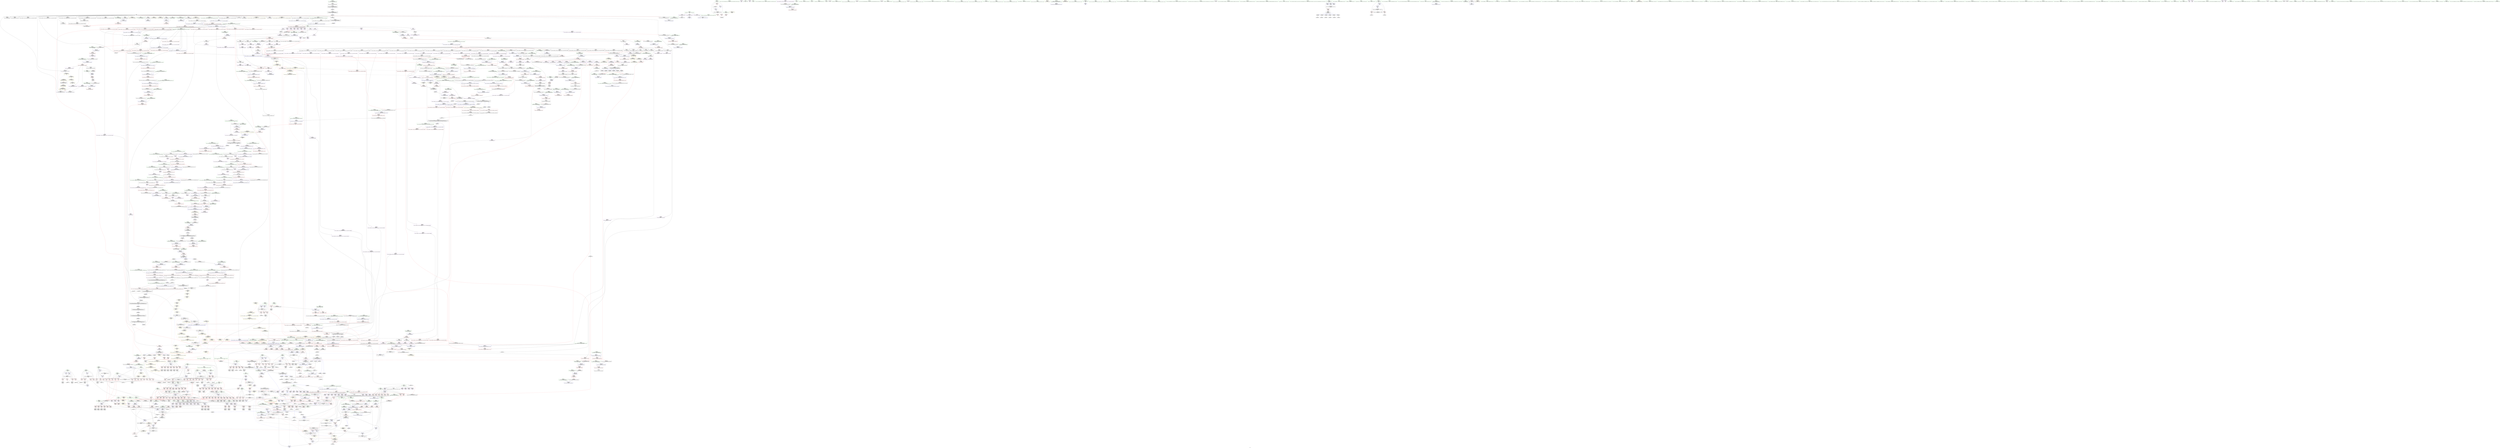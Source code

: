 digraph "SVFG" {
	label="SVFG";

	Node0x55f4a7a0e580 [shape=record,color=grey,label="{NodeID: 0\nNullPtr|{|<s29>115}}"];
	Node0x55f4a7a0e580 -> Node0x55f4a7cd3780[style=solid];
	Node0x55f4a7a0e580 -> Node0x55f4a7cd3880[style=solid];
	Node0x55f4a7a0e580 -> Node0x55f4a7cd3950[style=solid];
	Node0x55f4a7a0e580 -> Node0x55f4a7cd3a20[style=solid];
	Node0x55f4a7a0e580 -> Node0x55f4a7cd3af0[style=solid];
	Node0x55f4a7a0e580 -> Node0x55f4a7cd3bc0[style=solid];
	Node0x55f4a7a0e580 -> Node0x55f4a7cd3c90[style=solid];
	Node0x55f4a7a0e580 -> Node0x55f4a7cd3d60[style=solid];
	Node0x55f4a7a0e580 -> Node0x55f4a7cd3e30[style=solid];
	Node0x55f4a7a0e580 -> Node0x55f4a7cd3f00[style=solid];
	Node0x55f4a7a0e580 -> Node0x55f4a7cd3fd0[style=solid];
	Node0x55f4a7a0e580 -> Node0x55f4a7cd40a0[style=solid];
	Node0x55f4a7a0e580 -> Node0x55f4a7cd4170[style=solid];
	Node0x55f4a7a0e580 -> Node0x55f4a7cd4240[style=solid];
	Node0x55f4a7a0e580 -> Node0x55f4a7cd4310[style=solid];
	Node0x55f4a7a0e580 -> Node0x55f4a7cd43e0[style=solid];
	Node0x55f4a7a0e580 -> Node0x55f4a7cd44b0[style=solid];
	Node0x55f4a7a0e580 -> Node0x55f4a7cd4580[style=solid];
	Node0x55f4a7a0e580 -> Node0x55f4a7cd4650[style=solid];
	Node0x55f4a7a0e580 -> Node0x55f4a7cd4720[style=solid];
	Node0x55f4a7a0e580 -> Node0x55f4a7cd47f0[style=solid];
	Node0x55f4a7a0e580 -> Node0x55f4a7d05d00[style=solid];
	Node0x55f4a7a0e580 -> Node0x55f4a7d0a240[style=solid];
	Node0x55f4a7a0e580 -> Node0x55f4a7d0a310[style=solid];
	Node0x55f4a7a0e580 -> Node0x55f4a7d0a3e0[style=solid];
	Node0x55f4a7a0e580 -> Node0x55f4a7d0c460[style=solid];
	Node0x55f4a7a0e580 -> Node0x55f4a7d360e0[style=solid];
	Node0x55f4a7a0e580 -> Node0x55f4a7d3af40[style=solid];
	Node0x55f4a7a0e580 -> Node0x55f4a7d3dc40[style=solid];
	Node0x55f4a7a0e580:s29 -> Node0x55f4a7e439b0[style=solid,color=red];
	Node0x55f4a7cd87b0 [shape=record,color=red,label="{NodeID: 775\n576\<--467\n\<--e1.addr\n_Z2goiiiii\n|{<s0>28}}"];
	Node0x55f4a7cd87b0:s0 -> Node0x55f4a7e39b40[style=solid,color=red];
	Node0x55f4a7e34c30 [shape=record,color=black,label="{NodeID: 2657\n1610 = PHI(1773, )\n}"];
	Node0x55f4a7e34c30 -> Node0x55f4a7ccf460[style=solid];
	Node0x55f4a7ccf050 [shape=record,color=black,label="{NodeID: 443\n1514\<--1532\n_ZN9__gnu_cxxmiIPiSt6vectorIiSaIiEEEENS_17__normal_iteratorIT_T0_E15difference_typeERKS8_SB__ret\<--sub.ptr.div\n_ZN9__gnu_cxxmiIPiSt6vectorIiSaIiEEEENS_17__normal_iteratorIT_T0_E15difference_typeERKS8_SB_\n|{<s0>72}}"];
	Node0x55f4a7ccf050:s0 -> Node0x55f4a7e35cb0[style=solid,color=blue];
	Node0x55f4a7d0e8f0 [shape=record,color=blue,label="{NodeID: 1218\n1714\<--1711\n__i.addr\<--__i\n_ZN9__gnu_cxx17__normal_iteratorIPiSt6vectorIiSaIiEEEC2ERKS1_\n}"];
	Node0x55f4a7d0e8f0 -> Node0x55f4a7d03090[style=dashed];
	Node0x55f4a7cc2fc0 [shape=record,color=green,label="{NodeID: 111\n890\<--891\ncases\<--cases_field_insensitive\nmain\n}"];
	Node0x55f4a7cc2fc0 -> Node0x55f4a7cddc30[style=solid];
	Node0x55f4a7cde1e0 [shape=record,color=red,label="{NodeID: 886\n974\<--971\nthis1\<--this.addr\n_ZN9__gnu_cxx13new_allocatorIiEC2Ev\n}"];
	Node0x55f4a7e41700 [shape=record,color=black,label="{NodeID: 2768\n2073 = PHI(1821, )\n1st arg _ZNSt13move_iteratorIPiEC2ES0_ }"];
	Node0x55f4a7e41700 -> Node0x55f4a7d10f20[style=solid];
	Node0x55f4a7ce4c50 [shape=record,color=purple,label="{NodeID: 554\n546\<--25\narrayidx28\<--u\n_Z2goiiiii\n}"];
	Node0x55f4a7ce4c50 -> Node0x55f4a7d07b40[style=solid];
	Node0x55f4a7cc76a0 [shape=record,color=green,label="{NodeID: 222\n1689\<--1690\n_ZNK9__gnu_cxx13new_allocatorIiE8max_sizeEv\<--_ZNK9__gnu_cxx13new_allocatorIiE8max_sizeEv_field_insensitive\n}"];
	Node0x55f4a7da6490 [shape=record,color=yellow,style=double,label="{NodeID: 2104\n20V_1 = ENCHI(MR_20V_0)\npts\{110002 \}\nFun[_ZNSt6vectorIiSaIiEED2Ev]|{<s0>8|<s1>9}}"];
	Node0x55f4a7da6490:s0 -> Node0x55f4a7daaa40[style=dashed,color=red];
	Node0x55f4a7da6490:s1 -> Node0x55f4a7daaa40[style=dashed,color=red];
	Node0x55f4a7d034a0 [shape=record,color=red,label="{NodeID: 997\n1754\<--1746\n\<--__n.addr\n_ZN9__gnu_cxx13new_allocatorIiE8allocateEmPKv\n}"];
	Node0x55f4a7d034a0 -> Node0x55f4a7d3c740[style=solid];
	Node0x55f4a7cea6e0 [shape=record,color=purple,label="{NodeID: 665\n2115\<--1890\noffset_0\<--\n}"];
	Node0x55f4a7cea6e0 -> Node0x55f4a7d0fba0[style=solid];
	Node0x55f4a7cd5890 [shape=record,color=black,label="{NodeID: 333\n239\<--238\n\<--_M_impl3\n_ZNSt6vectorIiSaIiEE9push_backERKi\n|{<s0>18}}"];
	Node0x55f4a7cd5890:s0 -> Node0x55f4a7e38ab0[style=solid,color=red];
	Node0x55f4a7d08f90 [shape=record,color=blue,label="{NodeID: 1108\n708\<--737\ny\<--\n_Z5solvev\n}"];
	Node0x55f4a7d08f90 -> Node0x55f4a7d85460[style=dashed];
	Node0x55f4a7ca0550 [shape=record,color=green,label="{NodeID: 1\n5\<--1\n\<--dummyObj\nCan only get source location for instruction, argument, global var or function.|{<s0>34|<s1>41}}"];
	Node0x55f4a7ca0550:s0 -> Node0x55f4a7e3b6d0[style=solid,color=red];
	Node0x55f4a7ca0550:s1 -> Node0x55f4a7e3b6d0[style=solid,color=red];
	Node0x55f4a7cd8880 [shape=record,color=red,label="{NodeID: 776\n577\<--467\n\<--e1.addr\n_Z2goiiiii\n|{<s0>28}}"];
	Node0x55f4a7cd8880:s0 -> Node0x55f4a7e39dc0[style=solid,color=red];
	Node0x55f4a7e34d70 [shape=record,color=black,label="{NodeID: 2658\n1647 = PHI(1692, )\n|{<s0>113}}"];
	Node0x55f4a7e34d70:s0 -> Node0x55f4a7e39210[style=solid,color=red];
	Node0x55f4a7ccf120 [shape=record,color=black,label="{NodeID: 444\n1542\<--1541\n\<--this1\n_ZNSt6vectorIiSaIiEE5beginEv\n}"];
	Node0x55f4a7ccf120 -> Node0x55f4a7ce8db0[style=solid];
	Node0x55f4a7ccf120 -> Node0x55f4a7ce8e80[style=solid];
	Node0x55f4a7d0e9c0 [shape=record,color=blue,label="{NodeID: 1219\n1719\<--1721\n_M_current\<--\n_ZN9__gnu_cxx17__normal_iteratorIPiSt6vectorIiSaIiEEEC2ERKS1_\n|{<s0>93|<s1>106}}"];
	Node0x55f4a7d0e9c0:s0 -> Node0x55f4a7dc87d0[style=dashed,color=blue];
	Node0x55f4a7d0e9c0:s1 -> Node0x55f4a7dc8930[style=dashed,color=blue];
	Node0x55f4a7cc3090 [shape=record,color=green,label="{NodeID: 112\n892\<--893\ni\<--i_field_insensitive\nmain\n}"];
	Node0x55f4a7cc3090 -> Node0x55f4a7cddd00[style=solid];
	Node0x55f4a7cc3090 -> Node0x55f4a7cdddd0[style=solid];
	Node0x55f4a7cc3090 -> Node0x55f4a7cddea0[style=solid];
	Node0x55f4a7cc3090 -> Node0x55f4a7d09f00[style=solid];
	Node0x55f4a7cc3090 -> Node0x55f4a7d09fd0[style=solid];
	Node0x55f4a7cde2b0 [shape=record,color=red,label="{NodeID: 887\n989\<--980\n\<--__first.addr\n_ZSt8_DestroyIPiiEvT_S1_RSaIT0_E\n|{<s0>54}}"];
	Node0x55f4a7cde2b0:s0 -> Node0x55f4a7e45380[style=solid,color=red];
	Node0x55f4a7e41840 [shape=record,color=black,label="{NodeID: 2769\n1944 = PHI(1929, )\n0th arg _ZSt14__copy_move_a2ILb1EPiS0_ET1_T0_S2_S1_ }"];
	Node0x55f4a7e41840 -> Node0x55f4a7d10150[style=solid];
	Node0x55f4a7ce4d20 [shape=record,color=purple,label="{NodeID: 555\n847\<--28\n\<--.str.1\n_Z5solvev\n}"];
	Node0x55f4a7cc77a0 [shape=record,color=green,label="{NodeID: 223\n1694\<--1695\nthis.addr\<--this.addr_field_insensitive\n_ZNKSt12_Vector_baseIiSaIiEE19_M_get_Tp_allocatorEv\n}"];
	Node0x55f4a7cc77a0 -> Node0x55f4a7d02e20[style=solid];
	Node0x55f4a7cc77a0 -> Node0x55f4a7d0e680[style=solid];
	Node0x55f4a7da6570 [shape=record,color=yellow,style=double,label="{NodeID: 2105\n4V_1 = ENCHI(MR_4V_0)\npts\{110000 110001 110002 \}\nFun[_GLOBAL__sub_I_exod40_3_0.cpp]|{<s0>142}}"];
	Node0x55f4a7da6570:s0 -> Node0x55f4a7d85960[style=dashed,color=red];
	Node0x55f4a7d03570 [shape=record,color=red,label="{NodeID: 998\n1762\<--1746\n\<--__n.addr\n_ZN9__gnu_cxx13new_allocatorIiE8allocateEmPKv\n}"];
	Node0x55f4a7d03570 -> Node0x55f4a7d374c0[style=solid];
	Node0x55f4a7cea7b0 [shape=record,color=purple,label="{NodeID: 666\n2116\<--1891\noffset_0\<--\n}"];
	Node0x55f4a7cea7b0 -> Node0x55f4a7d055f0[style=solid];
	Node0x55f4a7cd5960 [shape=record,color=black,label="{NodeID: 334\n283\<--282\nidxprom\<--\n_Z3dfsii\n}"];
	Node0x55f4a7d09060 [shape=record,color=blue,label="{NodeID: 1109\n706\<--757\nx\<--\n_Z5solvev\n}"];
	Node0x55f4a7d09060 -> Node0x55f4a7d84f60[style=dashed];
	Node0x55f4a7ca0890 [shape=record,color=green,label="{NodeID: 2\n12\<--1\n__dso_handle\<--dummyObj\nGlob }"];
	Node0x55f4a7cd8950 [shape=record,color=red,label="{NodeID: 777\n582\<--467\n\<--e1.addr\n_Z2goiiiii\n|{<s0>29}}"];
	Node0x55f4a7cd8950:s0 -> Node0x55f4a7e39b40[style=solid,color=red];
	Node0x55f4a7e34eb0 [shape=record,color=black,label="{NodeID: 2659\n1650 = PHI(1681, )\n}"];
	Node0x55f4a7e34eb0 -> Node0x55f4a7ccf7a0[style=solid];
	Node0x55f4a7ccf1f0 [shape=record,color=black,label="{NodeID: 445\n1534\<--1547\n_ZNSt6vectorIiSaIiEE5beginEv_ret\<--\n_ZNSt6vectorIiSaIiEE5beginEv\n|{<s0>71}}"];
	Node0x55f4a7ccf1f0:s0 -> Node0x55f4a7e35b70[style=solid,color=blue];
	Node0x55f4a7d0ea90 [shape=record,color=blue,label="{NodeID: 1220\n1727\<--1725\n__a.addr\<--__a\n_ZNSt16allocator_traitsISaIiEE8allocateERS0_m\n}"];
	Node0x55f4a7d0ea90 -> Node0x55f4a7d03230[style=dashed];
	Node0x55f4a7cc3160 [shape=record,color=green,label="{NodeID: 113\n916\<--917\nthis.addr\<--this.addr_field_insensitive\n_ZNSt12_Vector_baseIiSaIiEEC2Ev\n}"];
	Node0x55f4a7cc3160 -> Node0x55f4a7cddf70[style=solid];
	Node0x55f4a7cc3160 -> Node0x55f4a7d0a0a0[style=solid];
	Node0x55f4a7cde380 [shape=record,color=red,label="{NodeID: 888\n990\<--982\n\<--__last.addr\n_ZSt8_DestroyIPiiEvT_S1_RSaIT0_E\n|{<s0>54}}"];
	Node0x55f4a7cde380:s0 -> Node0x55f4a7e45490[style=solid,color=red];
	Node0x55f4a7e41980 [shape=record,color=black,label="{NodeID: 2770\n1945 = PHI(1937, )\n1st arg _ZSt14__copy_move_a2ILb1EPiS0_ET1_T0_S2_S1_ }"];
	Node0x55f4a7e41980 -> Node0x55f4a7d10220[style=solid];
	Node0x55f4a7ce4df0 [shape=record,color=purple,label="{NodeID: 556\n905\<--30\n\<--.str.2\nmain\n}"];
	Node0x55f4a7cc7870 [shape=record,color=green,label="{NodeID: 224\n1703\<--1704\nthis.addr\<--this.addr_field_insensitive\n_ZNK9__gnu_cxx13new_allocatorIiE8max_sizeEv\n}"];
	Node0x55f4a7cc7870 -> Node0x55f4a7d02ef0[style=solid];
	Node0x55f4a7cc7870 -> Node0x55f4a7d0e750[style=solid];
	Node0x55f4a7d03640 [shape=record,color=red,label="{NodeID: 999\n1805\<--1782\n\<--__result.addr\n_ZSt22__uninitialized_copy_aISt13move_iteratorIPiES1_iET0_T_S4_S3_RSaIT1_E\n|{<s0>121}}"];
	Node0x55f4a7d03640:s0 -> Node0x55f4a7e46700[style=solid,color=red];
	Node0x55f4a7cea880 [shape=record,color=purple,label="{NodeID: 667\n2118\<--1893\noffset_0\<--\n}"];
	Node0x55f4a7cea880 -> Node0x55f4a7d0fc70[style=solid];
	Node0x55f4a7cd5a30 [shape=record,color=black,label="{NodeID: 335\n290\<--289\nidxprom1\<--\n_Z3dfsii\n}"];
	Node0x55f4a7d09130 [shape=record,color=blue,label="{NodeID: 1110\n708\<--763\ny\<--\n_Z5solvev\n}"];
	Node0x55f4a7d09130 -> Node0x55f4a7d85460[style=dashed];
	Node0x55f4a7ca0950 [shape=record,color=green,label="{NodeID: 3\n13\<--1\n.str\<--dummyObj\nGlob }"];
	Node0x55f4a7d8a990 [shape=record,color=black,label="{NodeID: 1885\nMR_146V_4 = PHI(MR_146V_5, MR_146V_3, )\npts\{713 \}\n|{|<s4>42|<s5>43}}"];
	Node0x55f4a7d8a990 -> Node0x55f4a7cdd4e0[style=dashed];
	Node0x55f4a7d8a990 -> Node0x55f4a7cdd5b0[style=dashed];
	Node0x55f4a7d8a990 -> Node0x55f4a7d097b0[style=dashed];
	Node0x55f4a7d8a990 -> Node0x55f4a7d8f080[style=dashed];
	Node0x55f4a7d8a990:s4 -> Node0x55f4a7d9a060[style=dashed,color=red];
	Node0x55f4a7d8a990:s5 -> Node0x55f4a7d82640[style=dashed,color=red];
	Node0x55f4a7cd8a20 [shape=record,color=red,label="{NodeID: 778\n590\<--467\n\<--e1.addr\n_Z2goiiiii\n|{<s0>30}}"];
	Node0x55f4a7cd8a20:s0 -> Node0x55f4a7e39dc0[style=solid,color=red];
	Node0x55f4a7e34ff0 [shape=record,color=black,label="{NodeID: 2660\n1688 = PHI(1701, )\n}"];
	Node0x55f4a7e34ff0 -> Node0x55f4a7ccfa10[style=solid];
	Node0x55f4a7ccf2c0 [shape=record,color=black,label="{NodeID: 446\n1564\<--1563\n\<--_M_impl\n_ZNSt12_Vector_baseIiSaIiEE11_M_allocateEm\n|{<s0>107}}"];
	Node0x55f4a7ccf2c0:s0 -> Node0x55f4a7e44ca0[style=solid,color=red];
	Node0x55f4a7d0eb60 [shape=record,color=blue,label="{NodeID: 1221\n1729\<--1726\n__n.addr\<--__n\n_ZNSt16allocator_traitsISaIiEE8allocateERS0_m\n}"];
	Node0x55f4a7d0eb60 -> Node0x55f4a7d03300[style=dashed];
	Node0x55f4a7cc3230 [shape=record,color=green,label="{NodeID: 114\n922\<--923\n_ZNSt12_Vector_baseIiSaIiEE12_Vector_implC2Ev\<--_ZNSt12_Vector_baseIiSaIiEE12_Vector_implC2Ev_field_insensitive\n}"];
	Node0x55f4a7d9e0c0 [shape=record,color=yellow,style=double,label="{NodeID: 1996\n42V_1 = ENCHI(MR_42V_0)\npts\{1765 \}\nFun[_Z2goiiiii]|{|<s1>34|<s2>36}}"];
	Node0x55f4a7d9e0c0 -> Node0x55f4a7cdaf80[style=dashed];
	Node0x55f4a7d9e0c0:s1 -> Node0x55f4a7d9e0c0[style=dashed,color=red];
	Node0x55f4a7d9e0c0:s2 -> Node0x55f4a7d9e0c0[style=dashed,color=red];
	Node0x55f4a7cde450 [shape=record,color=red,label="{NodeID: 889\n1000\<--997\nthis1\<--this.addr\n_ZNSt12_Vector_baseIiSaIiEE19_M_get_Tp_allocatorEv\n}"];
	Node0x55f4a7cde450 -> Node0x55f4a7ce6ac0[style=solid];
	Node0x55f4a7e41ac0 [shape=record,color=black,label="{NodeID: 2771\n1946 = PHI(1938, )\n2nd arg _ZSt14__copy_move_a2ILb1EPiS0_ET1_T0_S2_S1_ }"];
	Node0x55f4a7e41ac0 -> Node0x55f4a7d102f0[style=solid];
	Node0x55f4a7ce4ec0 [shape=record,color=purple,label="{NodeID: 557\n1250\<--32\n\<--.str.3\n_ZNSt6vectorIiSaIiEE17_M_realloc_insertIJRKiEEEvN9__gnu_cxx17__normal_iteratorIPiS1_EEDpOT_\n|{<s0>70}}"];
	Node0x55f4a7ce4ec0:s0 -> Node0x55f4a7e3cef0[style=solid,color=red];
	Node0x55f4a7cc7940 [shape=record,color=green,label="{NodeID: 225\n1712\<--1713\nthis.addr\<--this.addr_field_insensitive\n_ZN9__gnu_cxx17__normal_iteratorIPiSt6vectorIiSaIiEEEC2ERKS1_\n}"];
	Node0x55f4a7cc7940 -> Node0x55f4a7d02fc0[style=solid];
	Node0x55f4a7cc7940 -> Node0x55f4a7d0e820[style=solid];
	Node0x55f4a7d03710 [shape=record,color=red,label="{NodeID: 1000\n1807\<--1806\n\<--coerce.dive3\n_ZSt22__uninitialized_copy_aISt13move_iteratorIPiES1_iET0_T_S4_S3_RSaIT1_E\n|{<s0>121}}"];
	Node0x55f4a7d03710:s0 -> Node0x55f4a7e464e0[style=solid,color=red];
	Node0x55f4a7cea950 [shape=record,color=purple,label="{NodeID: 668\n2119\<--1894\noffset_0\<--\n}"];
	Node0x55f4a7cea950 -> Node0x55f4a7d056c0[style=solid];
	Node0x55f4a7cd5b00 [shape=record,color=black,label="{NodeID: 336\n295\<--292\nconv\<--call\n_Z3dfsii\n}"];
	Node0x55f4a7cd5b00 -> Node0x55f4a7d3d940[style=solid];
	Node0x55f4a7d09200 [shape=record,color=blue,label="{NodeID: 1111\n773\<--767\narrayidx15\<--\n_Z5solvev\n}"];
	Node0x55f4a7d09200 -> Node0x55f4a7d09200[style=dashed];
	Node0x55f4a7d09200 -> Node0x55f4a7d94580[style=dashed];
	Node0x55f4a7ca0a10 [shape=record,color=green,label="{NodeID: 4\n28\<--1\n.str.1\<--dummyObj\nGlob }"];
	Node0x55f4a7cd8af0 [shape=record,color=red,label="{NodeID: 779\n602\<--467\n\<--e1.addr\n_Z2goiiiii\n|{<s0>32}}"];
	Node0x55f4a7cd8af0:s0 -> Node0x55f4a7e39b40[style=solid,color=red];
	Node0x55f4a7e35130 [shape=record,color=black,label="{NodeID: 2661\n828 = PHI(857, )\n}"];
	Node0x55f4a7e35130 -> Node0x55f4a7cdd4e0[style=solid];
	Node0x55f4a7ccf390 [shape=record,color=black,label="{NodeID: 447\n1549\<--1571\n_ZNSt12_Vector_baseIiSaIiEE11_M_allocateEm_ret\<--cond\n_ZNSt12_Vector_baseIiSaIiEE11_M_allocateEm\n|{<s0>73}}"];
	Node0x55f4a7ccf390:s0 -> Node0x55f4a7e35df0[style=solid,color=blue];
	Node0x55f4a7d0ec30 [shape=record,color=blue,label="{NodeID: 1222\n1744\<--1741\nthis.addr\<--this\n_ZN9__gnu_cxx13new_allocatorIiE8allocateEmPKv\n}"];
	Node0x55f4a7d0ec30 -> Node0x55f4a7d033d0[style=dashed];
	Node0x55f4a7cc7cf0 [shape=record,color=green,label="{NodeID: 115\n925\<--926\n__gxx_personality_v0\<--__gxx_personality_v0_field_insensitive\n}"];
	Node0x55f4a7d9e1a0 [shape=record,color=yellow,style=double,label="{NodeID: 1997\n111V_1 = ENCHI(MR_111V_0)\npts\{80000 \}\nFun[_Z2goiiiii]|{|<s1>34|<s2>36}}"];
	Node0x55f4a7d9e1a0 -> Node0x55f4a7cdb050[style=dashed];
	Node0x55f4a7d9e1a0:s1 -> Node0x55f4a7d9e1a0[style=dashed,color=red];
	Node0x55f4a7d9e1a0:s2 -> Node0x55f4a7d9e1a0[style=dashed,color=red];
	Node0x55f4a7cde520 [shape=record,color=red,label="{NodeID: 890\n1013\<--1006\nthis1\<--this.addr\n_ZNSt12_Vector_baseIiSaIiEED2Ev\n|{|<s8>55}}"];
	Node0x55f4a7cde520 -> Node0x55f4a7ce6b90[style=solid];
	Node0x55f4a7cde520 -> Node0x55f4a7ce6c60[style=solid];
	Node0x55f4a7cde520 -> Node0x55f4a7ce6d30[style=solid];
	Node0x55f4a7cde520 -> Node0x55f4a7ce6e00[style=solid];
	Node0x55f4a7cde520 -> Node0x55f4a7ce6ed0[style=solid];
	Node0x55f4a7cde520 -> Node0x55f4a7ce6fa0[style=solid];
	Node0x55f4a7cde520 -> Node0x55f4a7ce7070[style=solid];
	Node0x55f4a7cde520 -> Node0x55f4a7ce7140[style=solid];
	Node0x55f4a7cde520:s8 -> Node0x55f4a7e3a040[style=solid,color=red];
	Node0x55f4a7e41c00 [shape=record,color=black,label="{NodeID: 2772\n970 = PHI(964, )\n0th arg _ZN9__gnu_cxx13new_allocatorIiEC2Ev }"];
	Node0x55f4a7e41c00 -> Node0x55f4a7d0a580[style=solid];
	Node0x55f4a7ce4f90 [shape=record,color=purple,label="{NodeID: 558\n2100\<--34\nllvm.global_ctors_0\<--llvm.global_ctors\nGlob }"];
	Node0x55f4a7ce4f90 -> Node0x55f4a7d05b00[style=solid];
	Node0x55f4a7cc7a10 [shape=record,color=green,label="{NodeID: 226\n1714\<--1715\n__i.addr\<--__i.addr_field_insensitive\n_ZN9__gnu_cxx17__normal_iteratorIPiSt6vectorIiSaIiEEEC2ERKS1_\n}"];
	Node0x55f4a7cc7a10 -> Node0x55f4a7d03090[style=solid];
	Node0x55f4a7cc7a10 -> Node0x55f4a7d0e8f0[style=solid];
	Node0x55f4a7d037e0 [shape=record,color=red,label="{NodeID: 1001\n1809\<--1808\n\<--coerce.dive4\n_ZSt22__uninitialized_copy_aISt13move_iteratorIPiES1_iET0_T_S4_S3_RSaIT1_E\n|{<s0>121}}"];
	Node0x55f4a7d037e0:s0 -> Node0x55f4a7e465f0[style=solid,color=red];
	Node0x55f4a7ceaa20 [shape=record,color=purple,label="{NodeID: 669\n1919\<--1909\ncoerce.dive\<--__first\n_ZSt4copyISt13move_iteratorIPiES1_ET0_T_S4_S3_\n}"];
	Node0x55f4a7ceaa20 -> Node0x55f4a7d0fd40[style=solid];
	Node0x55f4a7cd5bd0 [shape=record,color=black,label="{NodeID: 337\n299\<--298\nidxprom3\<--\n_Z3dfsii\n}"];
	Node0x55f4a7d092d0 [shape=record,color=blue,label="{NodeID: 1112\n704\<--777\nj\<--inc\n_Z5solvev\n}"];
	Node0x55f4a7d092d0 -> Node0x55f4a7cdbd50[style=dashed];
	Node0x55f4a7d092d0 -> Node0x55f4a7cdbe20[style=dashed];
	Node0x55f4a7d092d0 -> Node0x55f4a7cdbef0[style=dashed];
	Node0x55f4a7d092d0 -> Node0x55f4a7cdbfc0[style=dashed];
	Node0x55f4a7d092d0 -> Node0x55f4a7d092d0[style=dashed];
	Node0x55f4a7d092d0 -> Node0x55f4a7d93680[style=dashed];
	Node0x55f4a7ca0e70 [shape=record,color=green,label="{NodeID: 5\n30\<--1\n.str.2\<--dummyObj\nGlob }"];
	Node0x55f4a7cd8bc0 [shape=record,color=red,label="{NodeID: 780\n647\<--467\n\<--e1.addr\n_Z2goiiiii\n|{<s0>36}}"];
	Node0x55f4a7cd8bc0:s0 -> Node0x55f4a7e3b510[style=solid,color=red];
	Node0x55f4a7e35270 [shape=record,color=black,label="{NodeID: 2662\n838 = PHI(672, )\n}"];
	Node0x55f4a7e35270 -> Node0x55f4a7cdd5b0[style=solid];
	Node0x55f4a7ccf460 [shape=record,color=black,label="{NodeID: 448\n1573\<--1610\n_ZSt34__uninitialized_move_if_noexcept_aIPiS0_SaIiEET0_T_S3_S2_RT1__ret\<--call6\n_ZSt34__uninitialized_move_if_noexcept_aIPiS0_SaIiEET0_T_S3_S2_RT1_\n|{<s0>78|<s1>81}}"];
	Node0x55f4a7ccf460:s0 -> Node0x55f4a7e362f0[style=solid,color=blue];
	Node0x55f4a7ccf460:s1 -> Node0x55f4a7e366b0[style=solid,color=blue];
	Node0x55f4a7d0ed00 [shape=record,color=blue,label="{NodeID: 1223\n1746\<--1742\n__n.addr\<--__n\n_ZN9__gnu_cxx13new_allocatorIiE8allocateEmPKv\n}"];
	Node0x55f4a7d0ed00 -> Node0x55f4a7d034a0[style=dashed];
	Node0x55f4a7d0ed00 -> Node0x55f4a7d03570[style=dashed];
	Node0x55f4a7cc7df0 [shape=record,color=green,label="{NodeID: 116\n932\<--933\n__cxa_begin_catch\<--__cxa_begin_catch_field_insensitive\n}"];
	Node0x55f4a7d9e280 [shape=record,color=yellow,style=double,label="{NodeID: 1998\n16V_1 = ENCHI(MR_16V_0)\npts\{110000 \}\nFun[_Z2goiiiii]|{<s0>26|<s1>27|<s2>34|<s3>36}}"];
	Node0x55f4a7d9e280:s0 -> Node0x55f4a7da3820[style=dashed,color=red];
	Node0x55f4a7d9e280:s1 -> Node0x55f4a7dac770[style=dashed,color=red];
	Node0x55f4a7d9e280:s2 -> Node0x55f4a7d9e280[style=dashed,color=red];
	Node0x55f4a7d9e280:s3 -> Node0x55f4a7d9e280[style=dashed,color=red];
	Node0x55f4a7cde5f0 [shape=record,color=red,label="{NodeID: 891\n1043\<--1008\nexn\<--exn.slot\n_ZNSt12_Vector_baseIiSaIiEED2Ev\n|{<s0>58}}"];
	Node0x55f4a7cde5f0:s0 -> Node0x55f4a7e45d50[style=solid,color=red];
	Node0x55f4a7e41d40 [shape=record,color=black,label="{NodeID: 2773\n1657 = PHI(1472, )\n0th arg _ZSt3maxImERKT_S2_S2_ }"];
	Node0x55f4a7e41d40 -> Node0x55f4a7d0e270[style=solid];
	Node0x55f4a7ce5060 [shape=record,color=purple,label="{NodeID: 559\n2101\<--34\nllvm.global_ctors_1\<--llvm.global_ctors\nGlob }"];
	Node0x55f4a7ce5060 -> Node0x55f4a7d05c00[style=solid];
	Node0x55f4a7cc7ae0 [shape=record,color=green,label="{NodeID: 227\n1727\<--1728\n__a.addr\<--__a.addr_field_insensitive\n_ZNSt16allocator_traitsISaIiEE8allocateERS0_m\n}"];
	Node0x55f4a7cc7ae0 -> Node0x55f4a7d03230[style=solid];
	Node0x55f4a7cc7ae0 -> Node0x55f4a7d0ea90[style=solid];
	Node0x55f4a7d038b0 [shape=record,color=red,label="{NodeID: 1002\n1821\<--1818\n\<--__i.addr\n_ZSt32__make_move_if_noexcept_iteratorIiSt13move_iteratorIPiEET0_PT_\n|{<s0>122}}"];
	Node0x55f4a7d038b0:s0 -> Node0x55f4a7e41700[style=solid,color=red];
	Node0x55f4a7ceaaf0 [shape=record,color=purple,label="{NodeID: 670\n1921\<--1911\ncoerce.dive1\<--__last\n_ZSt4copyISt13move_iteratorIPiES1_ET0_T_S4_S3_\n}"];
	Node0x55f4a7ceaaf0 -> Node0x55f4a7d0fe10[style=solid];
	Node0x55f4a7cd5ca0 [shape=record,color=black,label="{NodeID: 338\n302\<--301\nconv5\<--\n_Z3dfsii\n|{<s0>22}}"];
	Node0x55f4a7cd5ca0:s0 -> Node0x55f4a7e46310[style=solid,color=red];
	Node0x55f4a7d093a0 [shape=record,color=blue,label="{NodeID: 1113\n702\<--782\ni\<--inc17\n_Z5solvev\n}"];
	Node0x55f4a7d093a0 -> Node0x55f4a7d93180[style=dashed];
	Node0x55f4a7ca0f30 [shape=record,color=green,label="{NodeID: 6\n32\<--1\n.str.3\<--dummyObj\nGlob }"];
	Node0x55f4a7d8b890 [shape=record,color=black,label="{NodeID: 1888\nMR_115V_3 = PHI(MR_115V_4, MR_115V_2, )\npts\{240000 \}\n|{|<s2>41|<s3>41|<s4>41|<s5>43}}"];
	Node0x55f4a7d8b890 -> Node0x55f4a7cdd5b0[style=dashed];
	Node0x55f4a7d8b890 -> Node0x55f4a7d8ff80[style=dashed];
	Node0x55f4a7d8b890:s2 -> Node0x55f4a7cdaeb0[style=dashed,color=red];
	Node0x55f4a7d8b890:s3 -> Node0x55f4a7d07c10[style=dashed,color=red];
	Node0x55f4a7d8b890:s4 -> Node0x55f4a7d96d80[style=dashed,color=red];
	Node0x55f4a7d8b890:s5 -> Node0x55f4a7d82530[style=dashed,color=red];
	Node0x55f4a7cd8c90 [shape=record,color=red,label="{NodeID: 781\n500\<--469\n\<--s2.addr\n_Z2goiiiii\n}"];
	Node0x55f4a7cd8c90 -> Node0x55f4a7cd7430[style=solid];
	Node0x55f4a7e353b0 [shape=record,color=black,label="{NodeID: 2663\n848 = PHI()\n}"];
	Node0x55f4a7ccf530 [shape=record,color=black,label="{NodeID: 449\n1614\<--1620\n_ZNK9__gnu_cxx17__normal_iteratorIPiSt6vectorIiSaIiEEE4baseEv_ret\<--_M_current\n_ZNK9__gnu_cxx17__normal_iteratorIPiSt6vectorIiSaIiEEE4baseEv\n|{<s0>76|<s1>79|<s2>104|<s3>105}}"];
	Node0x55f4a7ccf530:s0 -> Node0x55f4a7e36070[style=solid,color=blue];
	Node0x55f4a7ccf530:s1 -> Node0x55f4a7e36430[style=solid,color=blue];
	Node0x55f4a7ccf530:s2 -> Node0x55f4a7e376b0[style=solid,color=blue];
	Node0x55f4a7ccf530:s3 -> Node0x55f4a7e377f0[style=solid,color=blue];
	Node0x55f4a7d0edd0 [shape=record,color=blue,label="{NodeID: 1224\n1748\<--1743\n.addr\<--\n_ZN9__gnu_cxx13new_allocatorIiE8allocateEmPKv\n}"];
	Node0x55f4a7cc7ef0 [shape=record,color=green,label="{NodeID: 117\n935\<--936\n_ZSt9terminatev\<--_ZSt9terminatev_field_insensitive\n}"];
	Node0x55f4a7cde6c0 [shape=record,color=red,label="{NodeID: 892\n1016\<--1015\n\<--_M_start\n_ZNSt12_Vector_baseIiSaIiEED2Ev\n|{<s0>55}}"];
	Node0x55f4a7cde6c0:s0 -> Node0x55f4a7e3a1d0[style=solid,color=red];
	Node0x55f4a7e41e80 [shape=record,color=black,label="{NodeID: 2774\n1658 = PHI(1466, )\n1st arg _ZSt3maxImERKT_S2_S2_ }"];
	Node0x55f4a7e41e80 -> Node0x55f4a7d0e340[style=solid];
	Node0x55f4a7ce5160 [shape=record,color=purple,label="{NodeID: 560\n2102\<--34\nllvm.global_ctors_2\<--llvm.global_ctors\nGlob }"];
	Node0x55f4a7ce5160 -> Node0x55f4a7d05d00[style=solid];
	Node0x55f4a7cc7bb0 [shape=record,color=green,label="{NodeID: 228\n1729\<--1730\n__n.addr\<--__n.addr_field_insensitive\n_ZNSt16allocator_traitsISaIiEE8allocateERS0_m\n}"];
	Node0x55f4a7cc7bb0 -> Node0x55f4a7d03300[style=solid];
	Node0x55f4a7cc7bb0 -> Node0x55f4a7d0eb60[style=solid];
	Node0x55f4a7d03980 [shape=record,color=red,label="{NodeID: 1003\n1826\<--1825\n\<--coerce.dive\n_ZSt32__make_move_if_noexcept_iteratorIiSt13move_iteratorIPiEET0_PT_\n}"];
	Node0x55f4a7d03980 -> Node0x55f4a7ce0670[style=solid];
	Node0x55f4a7d35f50 [shape=record,color=black,label="{NodeID: 1778\n1512 = PHI(1508, 1510, )\n}"];
	Node0x55f4a7d35f50 -> Node0x55f4a7ccede0[style=solid];
	Node0x55f4a7ceabc0 [shape=record,color=purple,label="{NodeID: 671\n1927\<--1915\ncoerce.dive2\<--agg.tmp\n_ZSt4copyISt13move_iteratorIPiES1_ET0_T_S4_S3_\n}"];
	Node0x55f4a7ceabc0 -> Node0x55f4a7d04000[style=solid];
	Node0x55f4a7cd5d70 [shape=record,color=black,label="{NodeID: 339\n311\<--310\nidxprom8\<--\n_Z3dfsii\n}"];
	Node0x55f4a7d09470 [shape=record,color=blue,label="{NodeID: 1114\n710\<--152\ni19\<--\n_Z5solvev\n}"];
	Node0x55f4a7d09470 -> Node0x55f4a7d8eb80[style=dashed];
	Node0x55f4a7ca0ff0 [shape=record,color=green,label="{NodeID: 7\n35\<--1\n\<--dummyObj\nCan only get source location for instruction, argument, global var or function.}"];
	Node0x55f4a7d8bd90 [shape=record,color=black,label="{NodeID: 1889\nMR_117V_3 = PHI(MR_117V_4, MR_117V_2, )\npts\{270000 \}\n|{|<s1>41|<s2>41|<s3>41}}"];
	Node0x55f4a7d8bd90 -> Node0x55f4a7d90480[style=dashed];
	Node0x55f4a7d8bd90:s1 -> Node0x55f4a7cdade0[style=dashed,color=red];
	Node0x55f4a7d8bd90:s2 -> Node0x55f4a7d07b40[style=dashed,color=red];
	Node0x55f4a7d8bd90:s3 -> Node0x55f4a7d97280[style=dashed,color=red];
	Node0x55f4a7cd8d60 [shape=record,color=red,label="{NodeID: 782\n516\<--469\n\<--s2.addr\n_Z2goiiiii\n}"];
	Node0x55f4a7cd8d60 -> Node0x55f4a7cd7840[style=solid];
	Node0x55f4a7e35480 [shape=record,color=black,label="{NodeID: 2664\n896 = PHI()\n}"];
	Node0x55f4a7ccf600 [shape=record,color=black,label="{NodeID: 450\n1632\<--1631\n\<--\n_ZNSt16allocator_traitsISaIiEE7destroyIiEEvRS0_PT_\n|{<s0>111}}"];
	Node0x55f4a7ccf600:s0 -> Node0x55f4a7e3c640[style=solid,color=red];
	Node0x55f4a7d0eea0 [shape=record,color=blue,label="{NodeID: 1225\n1790\<--1774\ncoerce.dive\<--__first.coerce\n_ZSt22__uninitialized_copy_aISt13move_iteratorIPiES1_iET0_T_S4_S3_RSaIT1_E\n}"];
	Node0x55f4a7d0eea0 -> Node0x55f4a7d052b0[style=dashed];
	Node0x55f4a7cc7ff0 [shape=record,color=green,label="{NodeID: 118\n943\<--944\nthis.addr\<--this.addr_field_insensitive\n_ZNSt12_Vector_baseIiSaIiEE12_Vector_implC2Ev\n}"];
	Node0x55f4a7cc7ff0 -> Node0x55f4a7cde040[style=solid];
	Node0x55f4a7cc7ff0 -> Node0x55f4a7d0a170[style=solid];
	Node0x55f4a7d9e440 [shape=record,color=yellow,style=double,label="{NodeID: 2000\n18V_1 = ENCHI(MR_18V_0)\npts\{110001 \}\nFun[_Z2goiiiii]|{<s0>26|<s1>34|<s2>36}}"];
	Node0x55f4a7d9e440:s0 -> Node0x55f4a7da3a10[style=dashed,color=red];
	Node0x55f4a7d9e440:s1 -> Node0x55f4a7d9e440[style=dashed,color=red];
	Node0x55f4a7d9e440:s2 -> Node0x55f4a7d9e440[style=dashed,color=red];
	Node0x55f4a7cde790 [shape=record,color=red,label="{NodeID: 893\n1019\<--1018\n\<--_M_end_of_storage\n_ZNSt12_Vector_baseIiSaIiEED2Ev\n}"];
	Node0x55f4a7cde790 -> Node0x55f4a7ccce30[style=solid];
	Node0x55f4a7e41fc0 [shape=record,color=black,label="{NodeID: 2775\n1515 = PHI(1225, )\n0th arg _ZN9__gnu_cxxmiIPiSt6vectorIiSaIiEEEENS_17__normal_iteratorIT_T0_E15difference_typeERKS8_SB_ }"];
	Node0x55f4a7e41fc0 -> Node0x55f4a7d0d640[style=solid];
	Node0x55f4a7ce5260 [shape=record,color=purple,label="{NodeID: 561\n45\<--44\narrayctor.next\<--arrayctor.cur\n__cxx_global_var_init\n}"];
	Node0x55f4a7ce5260 -> Node0x55f4a7d36c20[style=solid];
	Node0x55f4a7ce5260 -> Node0x55f4a7d3d7c0[style=solid];
	Node0x55f4a7cd0080 [shape=record,color=green,label="{NodeID: 229\n1737\<--1738\n_ZN9__gnu_cxx13new_allocatorIiE8allocateEmPKv\<--_ZN9__gnu_cxx13new_allocatorIiE8allocateEmPKv_field_insensitive\n}"];
	Node0x55f4a7da6b40 [shape=record,color=yellow,style=double,label="{NodeID: 2111\n49V_1 = ENCHI(MR_49V_0)\npts\{144 146 \}\nFun[_ZN9__gnu_cxx13new_allocatorIiE9constructIiJRKiEEEvPT_DpOT0_]}"];
	Node0x55f4a7da6b40 -> Node0x55f4a7d010e0[style=dashed];
	Node0x55f4a7d03a50 [shape=record,color=red,label="{NodeID: 1004\n1857\<--1836\n\<--__result.addr\n_ZSt18uninitialized_copyISt13move_iteratorIPiES1_ET0_T_S4_S3_\n|{<s0>125}}"];
	Node0x55f4a7d03a50:s0 -> Node0x55f4a7e44a80[style=solid,color=red];
	Node0x55f4a7d360e0 [shape=record,color=black,label="{NodeID: 1779\n1571 = PHI(1566, 3, )\n}"];
	Node0x55f4a7d360e0 -> Node0x55f4a7ccf390[style=solid];
	Node0x55f4a7ceac90 [shape=record,color=purple,label="{NodeID: 672\n1935\<--1917\ncoerce.dive4\<--agg.tmp3\n_ZSt4copyISt13move_iteratorIPiES1_ET0_T_S4_S3_\n}"];
	Node0x55f4a7ceac90 -> Node0x55f4a7d040d0[style=solid];
	Node0x55f4a7cd5e40 [shape=record,color=black,label="{NodeID: 340\n316\<--315\nidxprom10\<--\n_Z3dfsii\n}"];
	Node0x55f4a7d09540 [shape=record,color=blue,label="{NodeID: 1115\n712\<--800\ncur\<--\n_Z5solvev\n}"];
	Node0x55f4a7d09540 -> Node0x55f4a7d8a990[style=dashed];
	Node0x55f4a7ca10b0 [shape=record,color=green,label="{NodeID: 8\n152\<--1\n\<--dummyObj\nCan only get source location for instruction, argument, global var or function.|{<s0>36|<s1>38}}"];
	Node0x55f4a7ca10b0:s0 -> Node0x55f4a7e3b6d0[style=solid,color=red];
	Node0x55f4a7ca10b0:s1 -> Node0x55f4a7e3c2b0[style=solid,color=red];
	Node0x55f4a7d8c290 [shape=record,color=black,label="{NodeID: 1890\nMR_183V_3 = PHI(MR_183V_4, MR_183V_2, )\npts\{893 \}\n}"];
	Node0x55f4a7d8c290 -> Node0x55f4a7cddd00[style=dashed];
	Node0x55f4a7d8c290 -> Node0x55f4a7cdddd0[style=dashed];
	Node0x55f4a7d8c290 -> Node0x55f4a7cddea0[style=dashed];
	Node0x55f4a7d8c290 -> Node0x55f4a7d09fd0[style=dashed];
	Node0x55f4a7cd8e30 [shape=record,color=red,label="{NodeID: 783\n538\<--469\n\<--s2.addr\n_Z2goiiiii\n}"];
	Node0x55f4a7cd8e30 -> Node0x55f4a7cd7c50[style=solid];
	Node0x55f4a7e35550 [shape=record,color=black,label="{NodeID: 2665\n906 = PHI()\n}"];
	Node0x55f4a7ccf6d0 [shape=record,color=black,label="{NodeID: 451\n1646\<--1645\n\<--this1\n_ZNKSt6vectorIiSaIiEE8max_sizeEv\n|{<s0>112}}"];
	Node0x55f4a7ccf6d0:s0 -> Node0x55f4a7e39540[style=solid,color=red];
	Node0x55f4a7d0ef70 [shape=record,color=blue,label="{NodeID: 1226\n1792\<--1775\ncoerce.dive1\<--__last.coerce\n_ZSt22__uninitialized_copy_aISt13move_iteratorIPiES1_iET0_T_S4_S3_RSaIT1_E\n}"];
	Node0x55f4a7d0ef70 -> Node0x55f4a7d05380[style=dashed];
	Node0x55f4a7cc80c0 [shape=record,color=green,label="{NodeID: 119\n949\<--950\n_ZNSaIiEC2Ev\<--_ZNSaIiEC2Ev_field_insensitive\n}"];
	Node0x55f4a7cde860 [shape=record,color=red,label="{NodeID: 894\n1022\<--1021\n\<--_M_start4\n_ZNSt12_Vector_baseIiSaIiEED2Ev\n}"];
	Node0x55f4a7cde860 -> Node0x55f4a7cccf00[style=solid];
	Node0x55f4a7e42100 [shape=record,color=black,label="{NodeID: 2776\n1516 = PHI(1235, )\n1st arg _ZN9__gnu_cxxmiIPiSt6vectorIiSaIiEEEENS_17__normal_iteratorIT_T0_E15difference_typeERKS8_SB_ }"];
	Node0x55f4a7e42100 -> Node0x55f4a7d0d710[style=solid];
	Node0x55f4a7ce5330 [shape=record,color=purple,label="{NodeID: 562\n85\<--84\narraydestroy.element\<--arraydestroy.elementPast\n__cxx_global_array_dtor\n|{|<s2>5}}"];
	Node0x55f4a7ce5330 -> Node0x55f4a7d36680[style=solid];
	Node0x55f4a7ce5330 -> Node0x55f4a7d3d1c0[style=solid];
	Node0x55f4a7ce5330:s2 -> Node0x55f4a7e42560[style=solid,color=red];
	Node0x55f4a7cd0150 [shape=record,color=green,label="{NodeID: 230\n1744\<--1745\nthis.addr\<--this.addr_field_insensitive\n_ZN9__gnu_cxx13new_allocatorIiE8allocateEmPKv\n}"];
	Node0x55f4a7cd0150 -> Node0x55f4a7d033d0[style=solid];
	Node0x55f4a7cd0150 -> Node0x55f4a7d0ec30[style=solid];
	Node0x55f4a7d03b20 [shape=record,color=red,label="{NodeID: 1005\n1859\<--1858\n\<--coerce.dive3\n_ZSt18uninitialized_copyISt13move_iteratorIPiES1_ET0_T_S4_S3_\n|{<s0>125}}"];
	Node0x55f4a7d03b20:s0 -> Node0x55f4a7e44860[style=solid,color=red];
	Node0x55f4a7d36680 [shape=record,color=black,label="{NodeID: 1780\n84 = PHI(82, 85, )\n}"];
	Node0x55f4a7d36680 -> Node0x55f4a7ce5330[style=solid];
	Node0x55f4a7cead60 [shape=record,color=purple,label="{NodeID: 673\n2121\<--1924\noffset_0\<--\n}"];
	Node0x55f4a7cead60 -> Node0x55f4a7d0ffb0[style=solid];
	Node0x55f4a7cd5f10 [shape=record,color=black,label="{NodeID: 341\n319\<--318\nconv12\<--\n_Z3dfsii\n|{<s0>23}}"];
	Node0x55f4a7cd5f10:s0 -> Node0x55f4a7e46310[style=solid,color=red];
	Node0x55f4a7d09610 [shape=record,color=blue,label="{NodeID: 1116\n714\<--152\nj23\<--\n_Z5solvev\n}"];
	Node0x55f4a7d09610 -> Node0x55f4a7cdcb20[style=dashed];
	Node0x55f4a7d09610 -> Node0x55f4a7cdcbf0[style=dashed];
	Node0x55f4a7d09610 -> Node0x55f4a7cdccc0[style=dashed];
	Node0x55f4a7d09610 -> Node0x55f4a7cdcd90[style=dashed];
	Node0x55f4a7d09610 -> Node0x55f4a7cdce60[style=dashed];
	Node0x55f4a7d09610 -> Node0x55f4a7cdcf30[style=dashed];
	Node0x55f4a7d09610 -> Node0x55f4a7d09880[style=dashed];
	Node0x55f4a7d09610 -> Node0x55f4a7d8f580[style=dashed];
	Node0x55f4a7ca1170 [shape=record,color=green,label="{NodeID: 9\n359\<--1\n\<--dummyObj\nCan only get source location for instruction, argument, global var or function.}"];
	Node0x55f4a7d8c790 [shape=record,color=black,label="{NodeID: 1891\nMR_20V_2 = PHI(MR_20V_3, MR_20V_1, )\npts\{110002 \}\n|{<s0>46}}"];
	Node0x55f4a7d8c790:s0 -> Node0x55f4a7d86d60[style=dashed,color=red];
	Node0x55f4a7cd8f00 [shape=record,color=red,label="{NodeID: 784\n588\<--469\n\<--s2.addr\n_Z2goiiiii\n|{<s0>30}}"];
	Node0x55f4a7cd8f00:s0 -> Node0x55f4a7e39650[style=solid,color=red];
	Node0x55f4a7e35620 [shape=record,color=black,label="{NodeID: 2666\n931 = PHI()\n}"];
	Node0x55f4a7ccf7a0 [shape=record,color=black,label="{NodeID: 452\n1640\<--1650\n_ZNKSt6vectorIiSaIiEE8max_sizeEv_ret\<--call2\n_ZNKSt6vectorIiSaIiEE8max_sizeEv\n|{<s0>95|<s1>102|<s2>103}}"];
	Node0x55f4a7ccf7a0:s0 -> Node0x55f4a7e36cb0[style=solid,color=blue];
	Node0x55f4a7ccf7a0:s1 -> Node0x55f4a7e37430[style=solid,color=blue];
	Node0x55f4a7ccf7a0:s2 -> Node0x55f4a7e37570[style=solid,color=blue];
	Node0x55f4a7d0f040 [shape=record,color=blue,label="{NodeID: 1227\n1782\<--1776\n__result.addr\<--__result\n_ZSt22__uninitialized_copy_aISt13move_iteratorIPiES1_iET0_T_S4_S3_RSaIT1_E\n}"];
	Node0x55f4a7d0f040 -> Node0x55f4a7d03640[style=dashed];
	Node0x55f4a7cc81c0 [shape=record,color=green,label="{NodeID: 120\n960\<--961\nthis.addr\<--this.addr_field_insensitive\n_ZNSaIiEC2Ev\n}"];
	Node0x55f4a7cc81c0 -> Node0x55f4a7cde110[style=solid];
	Node0x55f4a7cc81c0 -> Node0x55f4a7d0a4b0[style=solid];
	Node0x55f4a7cde930 [shape=record,color=red,label="{NodeID: 895\n1055\<--1049\n\<--__first.addr\n_ZSt8_DestroyIPiEvT_S1_\n|{<s0>59}}"];
	Node0x55f4a7cde930:s0 -> Node0x55f4a7e3bbc0[style=solid,color=red];
	Node0x55f4a7e42240 [shape=record,color=black,label="{NodeID: 2777\n1098 = PHI(1030, 1040, )\n0th arg _ZNSt12_Vector_baseIiSaIiEE12_Vector_implD2Ev }"];
	Node0x55f4a7e42240 -> Node0x55f4a7d0b1b0[style=solid];
	Node0x55f4a7ce5400 [shape=record,color=purple,label="{NodeID: 563\n104\<--103\n_M_impl\<--\n_ZNSt6vectorIiSaIiEED2Ev\n}"];
	Node0x55f4a7cd0220 [shape=record,color=green,label="{NodeID: 231\n1746\<--1747\n__n.addr\<--__n.addr_field_insensitive\n_ZN9__gnu_cxx13new_allocatorIiE8allocateEmPKv\n}"];
	Node0x55f4a7cd0220 -> Node0x55f4a7d034a0[style=solid];
	Node0x55f4a7cd0220 -> Node0x55f4a7d03570[style=solid];
	Node0x55f4a7cd0220 -> Node0x55f4a7d0ed00[style=solid];
	Node0x55f4a7d03bf0 [shape=record,color=red,label="{NodeID: 1006\n1861\<--1860\n\<--coerce.dive4\n_ZSt18uninitialized_copyISt13move_iteratorIPiES1_ET0_T_S4_S3_\n|{<s0>125}}"];
	Node0x55f4a7d03bf0:s0 -> Node0x55f4a7e44970[style=solid,color=red];
	Node0x55f4a7d36c20 [shape=record,color=black,label="{NodeID: 1781\n44 = PHI(42, 45, )\n|{|<s1>1}}"];
	Node0x55f4a7d36c20 -> Node0x55f4a7ce5260[style=solid];
	Node0x55f4a7d36c20:s1 -> Node0x55f4a7e42450[style=solid,color=red];
	Node0x55f4a7ceae30 [shape=record,color=purple,label="{NodeID: 674\n2122\<--1925\noffset_0\<--\n}"];
	Node0x55f4a7ceae30 -> Node0x55f4a7d05790[style=solid];
	Node0x55f4a7cd5fe0 [shape=record,color=black,label="{NodeID: 342\n322\<--321\nidxprom14\<--\n_Z3dfsii\n}"];
	Node0x55f4a7d096e0 [shape=record,color=blue,label="{NodeID: 1117\n716\<--826\nref.tmp\<--sub\n_Z5solvev\n|{|<s3>42}}"];
	Node0x55f4a7d096e0 -> Node0x55f4a7cdd4e0[style=dashed];
	Node0x55f4a7d096e0 -> Node0x55f4a7d096e0[style=dashed];
	Node0x55f4a7d096e0 -> Node0x55f4a7d8fa80[style=dashed];
	Node0x55f4a7d096e0:s3 -> Node0x55f4a7d9a410[style=dashed,color=red];
	Node0x55f4a7c9f210 [shape=record,color=green,label="{NodeID: 10\n550\<--1\n\<--dummyObj\nCan only get source location for instruction, argument, global var or function.}"];
	Node0x55f4a7d8cc90 [shape=record,color=black,label="{NodeID: 1892\nMR_160V_2 = PHI(MR_160V_3, MR_160V_1, )\npts\{1765 110000 110001 \}\n|{<s0>46|<s1>46|<s2>46}}"];
	Node0x55f4a7d8cc90:s0 -> Node0x55f4a7d86d60[style=dashed,color=red];
	Node0x55f4a7d8cc90:s1 -> Node0x55f4a7d99080[style=dashed,color=red];
	Node0x55f4a7d8cc90:s2 -> Node0x55f4a7d80e30[style=dashed,color=red];
	Node0x55f4a7cd8fd0 [shape=record,color=red,label="{NodeID: 785\n594\<--469\n\<--s2.addr\n_Z2goiiiii\n|{<s0>31}}"];
	Node0x55f4a7cd8fd0:s0 -> Node0x55f4a7e39650[style=solid,color=red];
	Node0x55f4a7e356f0 [shape=record,color=black,label="{NodeID: 2667\n1185 = PHI(995, )\n|{<s0>66}}"];
	Node0x55f4a7e356f0:s0 -> Node0x55f4a7e43370[style=solid,color=red];
	Node0x55f4a7ccf870 [shape=record,color=black,label="{NodeID: 453\n1656\<--1679\n_ZSt3maxImERKT_S2_S2__ret\<--\n_ZSt3maxImERKT_S2_S2_\n|{<s0>100}}"];
	Node0x55f4a7ccf870:s0 -> Node0x55f4a7e371b0[style=solid,color=blue];
	Node0x55f4a7d0f110 [shape=record,color=blue,label="{NodeID: 1228\n1784\<--1777\n.addr\<--\n_ZSt22__uninitialized_copy_aISt13move_iteratorIPiES1_iET0_T_S4_S3_RSaIT1_E\n}"];
	Node0x55f4a7cc8290 [shape=record,color=green,label="{NodeID: 121\n966\<--967\n_ZN9__gnu_cxx13new_allocatorIiEC2Ev\<--_ZN9__gnu_cxx13new_allocatorIiEC2Ev_field_insensitive\n}"];
	Node0x55f4a7cdea00 [shape=record,color=red,label="{NodeID: 896\n1056\<--1051\n\<--__last.addr\n_ZSt8_DestroyIPiEvT_S1_\n|{<s0>59}}"];
	Node0x55f4a7cdea00:s0 -> Node0x55f4a7e3bcd0[style=solid,color=red];
	Node0x55f4a7e42450 [shape=record,color=black,label="{NodeID: 2778\n60 = PHI(44, )\n0th arg _ZNSt6vectorIiSaIiEEC2Ev }"];
	Node0x55f4a7e42450 -> Node0x55f4a7d05e00[style=solid];
	Node0x55f4a7ce54d0 [shape=record,color=purple,label="{NodeID: 564\n105\<--103\n_M_start\<--\n_ZNSt6vectorIiSaIiEED2Ev\n}"];
	Node0x55f4a7ce54d0 -> Node0x55f4a7cec010[style=solid];
	Node0x55f4a7cd02f0 [shape=record,color=green,label="{NodeID: 232\n1748\<--1749\n.addr\<--.addr_field_insensitive\n_ZN9__gnu_cxx13new_allocatorIiE8allocateEmPKv\n}"];
	Node0x55f4a7cd02f0 -> Node0x55f4a7d0edd0[style=solid];
	Node0x55f4a7da6de0 [shape=record,color=yellow,style=double,label="{NodeID: 2114\n22V_1 = ENCHI(MR_22V_0)\npts\{6 \}\nFun[main]|{<s0>46|<s1>48}}"];
	Node0x55f4a7da6de0:s0 -> Node0x55f4a7d80a80[style=dashed,color=red];
	Node0x55f4a7da6de0:s1 -> Node0x55f4a7da3dc0[style=dashed,color=red];
	Node0x55f4a7d03cc0 [shape=record,color=red,label="{NodeID: 1007\n1896\<--1879\n\<--__result.addr\n_ZNSt20__uninitialized_copyILb1EE13__uninit_copyISt13move_iteratorIPiES3_EET0_T_S6_S5_\n|{<s0>128}}"];
	Node0x55f4a7d03cc0:s0 -> Node0x55f4a7e43ce0[style=solid,color=red];
	Node0x55f4a7d371c0 [shape=record,color=grey,label="{NodeID: 1782\n358 = Binary(357, 359, )\n}"];
	Node0x55f4a7d371c0 -> Node0x55f4a7cd6590[style=solid];
	Node0x55f4a7ceaf00 [shape=record,color=purple,label="{NodeID: 675\n2124\<--1932\noffset_0\<--\n}"];
	Node0x55f4a7ceaf00 -> Node0x55f4a7d10080[style=solid];
	Node0x55f4a7cd60b0 [shape=record,color=black,label="{NodeID: 343\n326\<--325\nidxprom16\<--\n_Z3dfsii\n}"];
	Node0x55f4a7d097b0 [shape=record,color=blue,label="{NodeID: 1118\n712\<--831\ncur\<--\n_Z5solvev\n}"];
	Node0x55f4a7d097b0 -> Node0x55f4a7d8a990[style=dashed];
	Node0x55f4a7c9f310 [shape=record,color=green,label="{NodeID: 11\n722\<--1\n\<--dummyObj\nCan only get source location for instruction, argument, global var or function.|{<s0>38}}"];
	Node0x55f4a7c9f310:s0 -> Node0x55f4a7e3c4c0[style=solid,color=red];
	Node0x55f4a7d8d1c0 [shape=record,color=black,label="{NodeID: 1893\nMR_188V_2 = PHI(MR_188V_3, MR_188V_1, )\npts\{170000 190000 210000 240000 270000 \}\n|{<s0>48|<s1>48|<s2>48|<s3>48|<s4>48}}"];
	Node0x55f4a7d8d1c0:s0 -> Node0x55f4a7d08c50[style=dashed,color=red];
	Node0x55f4a7d8d1c0:s1 -> Node0x55f4a7d8ff80[style=dashed,color=red];
	Node0x55f4a7d8d1c0:s2 -> Node0x55f4a7d90480[style=dashed,color=red];
	Node0x55f4a7d8d1c0:s3 -> Node0x55f4a7d94580[style=dashed,color=red];
	Node0x55f4a7d8d1c0:s4 -> Node0x55f4a7da4950[style=dashed,color=red];
	Node0x55f4a7cd90a0 [shape=record,color=red,label="{NodeID: 786\n607\<--469\n\<--s2.addr\n_Z2goiiiii\n|{<s0>33}}"];
	Node0x55f4a7cd90a0:s0 -> Node0x55f4a7e39650[style=solid,color=red];
	Node0x55f4a7e358f0 [shape=record,color=black,label="{NodeID: 2668\n1214 = PHI(1453, )\n|{<s0>69}}"];
	Node0x55f4a7e358f0:s0 -> Node0x55f4a7e42c80[style=solid,color=red];
	Node0x55f4a7ccf940 [shape=record,color=black,label="{NodeID: 454\n1687\<--1686\n\<--\n_ZNSt16allocator_traitsISaIiEE8max_sizeERKS0_\n|{<s0>114}}"];
	Node0x55f4a7ccf940:s0 -> Node0x55f4a7e45b10[style=solid,color=red];
	Node0x55f4a7d0f1e0 [shape=record,color=blue, style = dotted,label="{NodeID: 1229\n2103\<--2105\noffset_0\<--dummyVal\n_ZSt22__uninitialized_copy_aISt13move_iteratorIPiES1_iET0_T_S4_S3_RSaIT1_E\n}"];
	Node0x55f4a7d0f1e0 -> Node0x55f4a7d03710[style=dashed];
	Node0x55f4a7cc8390 [shape=record,color=green,label="{NodeID: 122\n971\<--972\nthis.addr\<--this.addr_field_insensitive\n_ZN9__gnu_cxx13new_allocatorIiEC2Ev\n}"];
	Node0x55f4a7cc8390 -> Node0x55f4a7cde1e0[style=solid];
	Node0x55f4a7cc8390 -> Node0x55f4a7d0a580[style=solid];
	Node0x55f4a7cdead0 [shape=record,color=red,label="{NodeID: 897\n1084\<--1075\nthis1\<--this.addr\n_ZNSt12_Vector_baseIiSaIiEE13_M_deallocateEPim\n}"];
	Node0x55f4a7cdead0 -> Node0x55f4a7ce7210[style=solid];
	Node0x55f4a7e42560 [shape=record,color=black,label="{NodeID: 2779\n94 = PHI(85, )\n0th arg _ZNSt6vectorIiSaIiEED2Ev }"];
	Node0x55f4a7e42560 -> Node0x55f4a7d05fa0[style=solid];
	Node0x55f4a7ce55a0 [shape=record,color=purple,label="{NodeID: 565\n108\<--107\n_M_impl2\<--\n_ZNSt6vectorIiSaIiEED2Ev\n}"];
	Node0x55f4a7cd03c0 [shape=record,color=green,label="{NodeID: 233\n1759\<--1760\n_ZSt17__throw_bad_allocv\<--_ZSt17__throw_bad_allocv_field_insensitive\n}"];
	Node0x55f4a7d03d90 [shape=record,color=red,label="{NodeID: 1008\n1898\<--1897\n\<--coerce.dive3\n_ZNSt20__uninitialized_copyILb1EE13__uninit_copyISt13move_iteratorIPiES3_EET0_T_S6_S5_\n|{<s0>128}}"];
	Node0x55f4a7d03d90:s0 -> Node0x55f4a7e43ac0[style=solid,color=red];
	Node0x55f4a7d37340 [shape=record,color=grey,label="{NodeID: 1783\n777 = Binary(776, 152, )\n}"];
	Node0x55f4a7d37340 -> Node0x55f4a7d092d0[style=solid];
	Node0x55f4a7ceafd0 [shape=record,color=purple,label="{NodeID: 676\n2125\<--1933\noffset_0\<--\n}"];
	Node0x55f4a7ceafd0 -> Node0x55f4a7d05860[style=solid];
	Node0x55f4a7cd6180 [shape=record,color=black,label="{NodeID: 344\n329\<--328\nconv18\<--\n_Z3dfsii\n|{<s0>24}}"];
	Node0x55f4a7cd6180:s0 -> Node0x55f4a7e46310[style=solid,color=red];
	Node0x55f4a7d09880 [shape=record,color=blue,label="{NodeID: 1119\n714\<--835\nj23\<--inc34\n_Z5solvev\n}"];
	Node0x55f4a7d09880 -> Node0x55f4a7cdcb20[style=dashed];
	Node0x55f4a7d09880 -> Node0x55f4a7cdcbf0[style=dashed];
	Node0x55f4a7d09880 -> Node0x55f4a7cdccc0[style=dashed];
	Node0x55f4a7d09880 -> Node0x55f4a7cdcd90[style=dashed];
	Node0x55f4a7d09880 -> Node0x55f4a7cdce60[style=dashed];
	Node0x55f4a7d09880 -> Node0x55f4a7cdcf30[style=dashed];
	Node0x55f4a7d09880 -> Node0x55f4a7d09880[style=dashed];
	Node0x55f4a7d09880 -> Node0x55f4a7d8f580[style=dashed];
	Node0x55f4a7c9f410 [shape=record,color=green,label="{NodeID: 12\n786\<--1\n\<--dummyObj\nCan only get source location for instruction, argument, global var or function.}"];
	Node0x55f4a7cd9170 [shape=record,color=red,label="{NodeID: 787\n617\<--469\n\<--s2.addr\n_Z2goiiiii\n|{<s0>34}}"];
	Node0x55f4a7cd9170:s0 -> Node0x55f4a7e3af40[style=solid,color=red];
	Node0x55f4a7e35a30 [shape=record,color=black,label="{NodeID: 2669\n1251 = PHI(1460, )\n}"];
	Node0x55f4a7e35a30 -> Node0x55f4a7d0c050[style=solid];
	Node0x55f4a7ccfa10 [shape=record,color=black,label="{NodeID: 455\n1681\<--1688\n_ZNSt16allocator_traitsISaIiEE8max_sizeERKS0__ret\<--call\n_ZNSt16allocator_traitsISaIiEE8max_sizeERKS0_\n|{<s0>113}}"];
	Node0x55f4a7ccfa10:s0 -> Node0x55f4a7e34eb0[style=solid,color=blue];
	Node0x55f4a7d0f2b0 [shape=record,color=blue, style = dotted,label="{NodeID: 1230\n2106\<--2108\noffset_0\<--dummyVal\n_ZSt22__uninitialized_copy_aISt13move_iteratorIPiES1_iET0_T_S4_S3_RSaIT1_E\n}"];
	Node0x55f4a7d0f2b0 -> Node0x55f4a7d037e0[style=dashed];
	Node0x55f4a7cc8460 [shape=record,color=green,label="{NodeID: 123\n980\<--981\n__first.addr\<--__first.addr_field_insensitive\n_ZSt8_DestroyIPiiEvT_S1_RSaIT0_E\n}"];
	Node0x55f4a7cc8460 -> Node0x55f4a7cde2b0[style=solid];
	Node0x55f4a7cc8460 -> Node0x55f4a7d0a650[style=solid];
	Node0x55f4a7cdeba0 [shape=record,color=red,label="{NodeID: 898\n1085\<--1077\n\<--__p.addr\n_ZNSt12_Vector_baseIiSaIiEE13_M_deallocateEPim\n}"];
	Node0x55f4a7cdeba0 -> Node0x55f4a7d3dc40[style=solid];
	Node0x55f4a7e42670 [shape=record,color=black,label="{NodeID: 2780\n1109 = PHI(1089, )\n0th arg _ZNSt16allocator_traitsISaIiEE10deallocateERS0_Pim }"];
	Node0x55f4a7e42670 -> Node0x55f4a7d0b280[style=solid];
	Node0x55f4a7ce5670 [shape=record,color=purple,label="{NodeID: 566\n109\<--107\n_M_finish\<--\n_ZNSt6vectorIiSaIiEED2Ev\n}"];
	Node0x55f4a7ce5670 -> Node0x55f4a7cec0e0[style=solid];
	Node0x55f4a7cd04c0 [shape=record,color=green,label="{NodeID: 234\n1764\<--1765\ncall2\<--call2_field_insensitive\n_ZN9__gnu_cxx13new_allocatorIiE8allocateEmPKv\n}"];
	Node0x55f4a7cd04c0 -> Node0x55f4a7ccfef0[style=solid];
	Node0x55f4a7da6fd0 [shape=record,color=yellow,style=double,label="{NodeID: 2116\n181V_1 = ENCHI(MR_181V_0)\npts\{891 \}\nFun[main]}"];
	Node0x55f4a7da6fd0 -> Node0x55f4a7cddc30[style=dashed];
	Node0x55f4a7d03e60 [shape=record,color=red,label="{NodeID: 1009\n1900\<--1899\n\<--coerce.dive4\n_ZNSt20__uninitialized_copyILb1EE13__uninit_copyISt13move_iteratorIPiES3_EET0_T_S6_S5_\n|{<s0>128}}"];
	Node0x55f4a7d03e60:s0 -> Node0x55f4a7e43bd0[style=solid,color=red];
	Node0x55f4a7d374c0 [shape=record,color=grey,label="{NodeID: 1784\n1763 = Binary(1762, 359, )\n}"];
	Node0x55f4a7ceb0a0 [shape=record,color=purple,label="{NodeID: 677\n1972\<--1970\ncoerce.dive\<--__it\n_ZSt12__miter_baseIPiEDTcl12__miter_basecldtfp_4baseEEESt13move_iteratorIT_E\n}"];
	Node0x55f4a7ceb0a0 -> Node0x55f4a7d103c0[style=solid];
	Node0x55f4a7cd6250 [shape=record,color=black,label="{NodeID: 345\n347\<--346\n\<--this1\n_ZNKSt6vectorIiSaIiEE4sizeEv\n}"];
	Node0x55f4a7cd6250 -> Node0x55f4a7ce62a0[style=solid];
	Node0x55f4a7cd6250 -> Node0x55f4a7ce6370[style=solid];
	Node0x55f4a7d09950 [shape=record,color=blue,label="{NodeID: 1120\n700\<--839\nans\<--\n_Z5solvev\n}"];
	Node0x55f4a7d09950 -> Node0x55f4a7d8e680[style=dashed];
	Node0x55f4a7c9f510 [shape=record,color=green,label="{NodeID: 13\n787\<--1\n\<--dummyObj\nCan only get source location for instruction, argument, global var or function.}"];
	Node0x55f4a7cd9240 [shape=record,color=red,label="{NodeID: 788\n644\<--469\n\<--s2.addr\n_Z2goiiiii\n|{<s0>36}}"];
	Node0x55f4a7cd9240:s0 -> Node0x55f4a7e3af40[style=solid,color=red];
	Node0x55f4a7e35b70 [shape=record,color=black,label="{NodeID: 2670\n1256 = PHI(1534, )\n}"];
	Node0x55f4a7e35b70 -> Node0x55f4a7d0c120[style=solid];
	Node0x55f4a7ccfae0 [shape=record,color=black,label="{NodeID: 456\n1699\<--1698\n\<--_M_impl\n_ZNKSt12_Vector_baseIiSaIiEE19_M_get_Tp_allocatorEv\n}"];
	Node0x55f4a7ccfae0 -> Node0x55f4a7ccfbb0[style=solid];
	Node0x55f4a7d0f380 [shape=record,color=blue,label="{NodeID: 1231\n1818\<--1815\n__i.addr\<--__i\n_ZSt32__make_move_if_noexcept_iteratorIiSt13move_iteratorIPiEET0_PT_\n}"];
	Node0x55f4a7d0f380 -> Node0x55f4a7d038b0[style=dashed];
	Node0x55f4a7cc8530 [shape=record,color=green,label="{NodeID: 124\n982\<--983\n__last.addr\<--__last.addr_field_insensitive\n_ZSt8_DestroyIPiiEvT_S1_RSaIT0_E\n}"];
	Node0x55f4a7cc8530 -> Node0x55f4a7cde380[style=solid];
	Node0x55f4a7cc8530 -> Node0x55f4a7d0a720[style=solid];
	Node0x55f4a7cdec70 [shape=record,color=red,label="{NodeID: 899\n1090\<--1077\n\<--__p.addr\n_ZNSt12_Vector_baseIiSaIiEE13_M_deallocateEPim\n|{<s0>60}}"];
	Node0x55f4a7cdec70:s0 -> Node0x55f4a7e42780[style=solid,color=red];
	Node0x55f4a7e42780 [shape=record,color=black,label="{NodeID: 2781\n1110 = PHI(1090, )\n1st arg _ZNSt16allocator_traitsISaIiEE10deallocateERS0_Pim }"];
	Node0x55f4a7e42780 -> Node0x55f4a7d0b350[style=solid];
	Node0x55f4a7ce5740 [shape=record,color=purple,label="{NodeID: 567\n208\<--207\n_M_impl\<--\n_ZNSt6vectorIiSaIiEE5clearEv\n}"];
	Node0x55f4a7cd0590 [shape=record,color=green,label="{NodeID: 235\n1766\<--1767\n_Znwm\<--_Znwm_field_insensitive\n}"];
	Node0x55f4a7d03f30 [shape=record,color=red,label="{NodeID: 1010\n1938\<--1913\n\<--__result.addr\n_ZSt4copyISt13move_iteratorIPiES1_ET0_T_S4_S3_\n|{<s0>133}}"];
	Node0x55f4a7d03f30:s0 -> Node0x55f4a7e41ac0[style=solid,color=red];
	Node0x55f4a7d37640 [shape=record,color=grey,label="{NodeID: 1785\n816 = Binary(811, 815, )\n}"];
	Node0x55f4a7d37640 -> Node0x55f4a7d380c0[style=solid];
	Node0x55f4a7ceb170 [shape=record,color=purple,label="{NodeID: 678\n2127\<--2037\noffset_0\<--\n}"];
	Node0x55f4a7ceb170 -> Node0x55f4a7d10be0[style=solid];
	Node0x55f4a7cd6320 [shape=record,color=black,label="{NodeID: 346\n351\<--346\n\<--this1\n_ZNKSt6vectorIiSaIiEE4sizeEv\n}"];
	Node0x55f4a7cd6320 -> Node0x55f4a7ce6440[style=solid];
	Node0x55f4a7cd6320 -> Node0x55f4a7ce6510[style=solid];
	Node0x55f4a7d09a20 [shape=record,color=blue,label="{NodeID: 1121\n710\<--843\ni19\<--inc38\n_Z5solvev\n}"];
	Node0x55f4a7d09a20 -> Node0x55f4a7d8eb80[style=dashed];
	Node0x55f4a7c9f610 [shape=record,color=green,label="{NodeID: 14\n788\<--1\n\<--dummyObj\nCan only get source location for instruction, argument, global var or function.}"];
	Node0x55f4a7cd9310 [shape=record,color=red,label="{NodeID: 789\n503\<--471\n\<--e2.addr\n_Z2goiiiii\n}"];
	Node0x55f4a7cd9310 -> Node0x55f4a7cd7500[style=solid];
	Node0x55f4a7e35cb0 [shape=record,color=black,label="{NodeID: 2671\n1261 = PHI(1514, )\n}"];
	Node0x55f4a7e35cb0 -> Node0x55f4a7d0c1f0[style=solid];
	Node0x55f4a7ccfbb0 [shape=record,color=black,label="{NodeID: 457\n1692\<--1699\n_ZNKSt12_Vector_baseIiSaIiEE19_M_get_Tp_allocatorEv_ret\<--\n_ZNKSt12_Vector_baseIiSaIiEE19_M_get_Tp_allocatorEv\n|{<s0>112}}"];
	Node0x55f4a7ccfbb0:s0 -> Node0x55f4a7e34d70[style=solid,color=blue];
	Node0x55f4a7d0f450 [shape=record,color=blue,label="{NodeID: 1232\n1844\<--1829\ncoerce.dive\<--__first.coerce\n_ZSt18uninitialized_copyISt13move_iteratorIPiES1_ET0_T_S4_S3_\n}"];
	Node0x55f4a7d0f450 -> Node0x55f4a7d05450[style=dashed];
	Node0x55f4a7cc8600 [shape=record,color=green,label="{NodeID: 125\n984\<--985\n.addr\<--.addr_field_insensitive\n_ZSt8_DestroyIPiiEvT_S1_RSaIT0_E\n}"];
	Node0x55f4a7cc8600 -> Node0x55f4a7d0a7f0[style=solid];
	Node0x55f4a7d9ea90 [shape=record,color=yellow,style=double,label="{NodeID: 2007\n276V_1 = ENCHI(MR_276V_0)\npts\{1242 \}\nFun[_ZNSt6vectorIiSaIiEE17_M_realloc_insertIJRKiEEEvN9__gnu_cxx17__normal_iteratorIPiS1_EEDpOT_]}"];
	Node0x55f4a7d9ea90 -> Node0x55f4a7d0c7a0[style=dashed];
	Node0x55f4a7cded40 [shape=record,color=red,label="{NodeID: 900\n1091\<--1079\n\<--__n.addr\n_ZNSt12_Vector_baseIiSaIiEE13_M_deallocateEPim\n|{<s0>60}}"];
	Node0x55f4a7cded40:s0 -> Node0x55f4a7e428c0[style=solid,color=red];
	Node0x55f4a7e428c0 [shape=record,color=black,label="{NodeID: 2782\n1111 = PHI(1091, )\n2nd arg _ZNSt16allocator_traitsISaIiEE10deallocateERS0_Pim }"];
	Node0x55f4a7e428c0 -> Node0x55f4a7d0b420[style=solid];
	Node0x55f4a7ce5810 [shape=record,color=purple,label="{NodeID: 568\n209\<--207\n_M_start\<--\n_ZNSt6vectorIiSaIiEE5clearEv\n}"];
	Node0x55f4a7ce5810 -> Node0x55f4a7cec900[style=solid];
	Node0x55f4a7cd0690 [shape=record,color=green,label="{NodeID: 236\n1778\<--1779\n__first\<--__first_field_insensitive\n_ZSt22__uninitialized_copy_aISt13move_iteratorIPiES1_iET0_T_S4_S3_RSaIT1_E\n}"];
	Node0x55f4a7cd0690 -> Node0x55f4a7ce0260[style=solid];
	Node0x55f4a7cd0690 -> Node0x55f4a7ce95d0[style=solid];
	Node0x55f4a7da7190 [shape=record,color=yellow,style=double,label="{NodeID: 2118\n111V_1 = ENCHI(MR_111V_0)\npts\{80000 \}\nFun[main]|{<s0>48}}"];
	Node0x55f4a7da7190:s0 -> Node0x55f4a7da46b0[style=dashed,color=red];
	Node0x55f4a7d04000 [shape=record,color=red,label="{NodeID: 1011\n1928\<--1927\n\<--coerce.dive2\n_ZSt4copyISt13move_iteratorIPiES1_ET0_T_S4_S3_\n|{<s0>130}}"];
	Node0x55f4a7d04000:s0 -> Node0x55f4a7e3daa0[style=solid,color=red];
	Node0x55f4a7d377c0 [shape=record,color=grey,label="{NodeID: 1786\n782 = Binary(781, 152, )\n}"];
	Node0x55f4a7d377c0 -> Node0x55f4a7d093a0[style=solid];
	Node0x55f4a7ceb240 [shape=record,color=purple,label="{NodeID: 679\n2128\<--2039\noffset_0\<--\n}"];
	Node0x55f4a7ceb240 -> Node0x55f4a7d05930[style=solid];
	Node0x55f4a7cd63f0 [shape=record,color=black,label="{NodeID: 347\n355\<--350\nsub.ptr.lhs.cast\<--\n_ZNKSt6vectorIiSaIiEE4sizeEv\n}"];
	Node0x55f4a7cd63f0 -> Node0x55f4a7d383c0[style=solid];
	Node0x55f4a7d09af0 [shape=record,color=blue,label="{NodeID: 1122\n862\<--858\n__a.addr\<--__a\n_ZSt3minIiERKT_S2_S2_\n}"];
	Node0x55f4a7d09af0 -> Node0x55f4a7cdd750[style=dashed];
	Node0x55f4a7d09af0 -> Node0x55f4a7cdd820[style=dashed];
	Node0x55f4a7c9f710 [shape=record,color=green,label="{NodeID: 15\n792\<--1\n\<--dummyObj\nCan only get source location for instruction, argument, global var or function.}"];
	Node0x55f4a7d8e680 [shape=record,color=black,label="{NodeID: 1897\nMR_134V_3 = PHI(MR_134V_4, MR_134V_2, )\npts\{701 \}\n|{|<s3>43}}"];
	Node0x55f4a7d8e680 -> Node0x55f4a7cdb940[style=dashed];
	Node0x55f4a7d8e680 -> Node0x55f4a7cdd5b0[style=dashed];
	Node0x55f4a7d8e680 -> Node0x55f4a7d09950[style=dashed];
	Node0x55f4a7d8e680:s3 -> Node0x55f4a7d82530[style=dashed,color=red];
	Node0x55f4a7cd93e0 [shape=record,color=red,label="{NodeID: 790\n519\<--471\n\<--e2.addr\n_Z2goiiiii\n}"];
	Node0x55f4a7cd93e0 -> Node0x55f4a7cd7910[style=solid];
	Node0x55f4a7e35df0 [shape=record,color=black,label="{NodeID: 2672\n1267 = PHI(1549, )\n}"];
	Node0x55f4a7e35df0 -> Node0x55f4a7d0c2c0[style=solid];
	Node0x55f4a7ccfc80 [shape=record,color=black,label="{NodeID: 458\n1701\<--1708\n_ZNK9__gnu_cxx13new_allocatorIiE8max_sizeEv_ret\<--\n_ZNK9__gnu_cxx13new_allocatorIiE8max_sizeEv\n|{<s0>114|<s1>116}}"];
	Node0x55f4a7ccfc80:s0 -> Node0x55f4a7e34ff0[style=solid,color=blue];
	Node0x55f4a7ccfc80:s1 -> Node0x55f4a7e34230[style=solid,color=blue];
	Node0x55f4a7d0f520 [shape=record,color=blue,label="{NodeID: 1233\n1846\<--1830\ncoerce.dive1\<--__last.coerce\n_ZSt18uninitialized_copyISt13move_iteratorIPiES1_ET0_T_S4_S3_\n}"];
	Node0x55f4a7d0f520 -> Node0x55f4a7d05520[style=dashed];
	Node0x55f4a7cc86d0 [shape=record,color=green,label="{NodeID: 126\n992\<--993\n_ZSt8_DestroyIPiEvT_S1_\<--_ZSt8_DestroyIPiEvT_S1__field_insensitive\n}"];
	Node0x55f4a7d9eb70 [shape=record,color=yellow,style=double,label="{NodeID: 2008\n278V_1 = ENCHI(MR_278V_0)\npts\{1244 \}\nFun[_ZNSt6vectorIiSaIiEE17_M_realloc_insertIJRKiEEEvN9__gnu_cxx17__normal_iteratorIPiS1_EEDpOT_]}"];
	Node0x55f4a7d9eb70 -> Node0x55f4a7d0c870[style=dashed];
	Node0x55f4a7cdee10 [shape=record,color=red,label="{NodeID: 901\n1102\<--1099\nthis1\<--this.addr\n_ZNSt12_Vector_baseIiSaIiEE12_Vector_implD2Ev\n}"];
	Node0x55f4a7cdee10 -> Node0x55f4a7ccd0a0[style=solid];
	Node0x55f4a7e42a00 [shape=record,color=black,label="{NodeID: 2783\n1432 = PHI(1211, )\n0th arg _ZN9__gnu_cxx13new_allocatorIiE9constructIiJRKiEEEvPT_DpOT0_ }"];
	Node0x55f4a7e42a00 -> Node0x55f4a7d0ce20[style=solid];
	Node0x55f4a7ce58e0 [shape=record,color=purple,label="{NodeID: 569\n258\<--222\ncoerce.dive\<--agg.tmp\n_ZNSt6vectorIiSaIiEE9push_backERKi\n}"];
	Node0x55f4a7ce58e0 -> Node0x55f4a7d06890[style=solid];
	Node0x55f4a7cd0760 [shape=record,color=green,label="{NodeID: 237\n1780\<--1781\n__last\<--__last_field_insensitive\n_ZSt22__uninitialized_copy_aISt13move_iteratorIPiES1_iET0_T_S4_S3_RSaIT1_E\n}"];
	Node0x55f4a7cd0760 -> Node0x55f4a7ce0330[style=solid];
	Node0x55f4a7cd0760 -> Node0x55f4a7ce96a0[style=solid];
	Node0x55f4a7d040d0 [shape=record,color=red,label="{NodeID: 1012\n1936\<--1935\n\<--coerce.dive4\n_ZSt4copyISt13move_iteratorIPiES1_ET0_T_S4_S3_\n|{<s0>132}}"];
	Node0x55f4a7d040d0:s0 -> Node0x55f4a7e3daa0[style=solid,color=red];
	Node0x55f4a7d37940 [shape=record,color=grey,label="{NodeID: 1787\n843 = Binary(842, 152, )\n}"];
	Node0x55f4a7d37940 -> Node0x55f4a7d09a20[style=solid];
	Node0x55f4a7ceb310 [shape=record,color=purple,label="{NodeID: 680\n2068\<--2067\n_M_current\<--this1\n_ZNKSt13move_iteratorIPiE4baseEv\n}"];
	Node0x55f4a7ceb310 -> Node0x55f4a7d04f70[style=solid];
	Node0x55f4a7cd64c0 [shape=record,color=black,label="{NodeID: 348\n356\<--354\nsub.ptr.rhs.cast\<--\n_ZNKSt6vectorIiSaIiEE4sizeEv\n}"];
	Node0x55f4a7cd64c0 -> Node0x55f4a7d383c0[style=solid];
	Node0x55f4a7d09bc0 [shape=record,color=blue,label="{NodeID: 1123\n864\<--859\n__b.addr\<--__b\n_ZSt3minIiERKT_S2_S2_\n}"];
	Node0x55f4a7d09bc0 -> Node0x55f4a7cdd8f0[style=dashed];
	Node0x55f4a7d09bc0 -> Node0x55f4a7cdd9c0[style=dashed];
	Node0x55f4a7c9f810 [shape=record,color=green,label="{NodeID: 16\n800\<--1\n\<--dummyObj\nCan only get source location for instruction, argument, global var or function.}"];
	Node0x55f4a7d8eb80 [shape=record,color=black,label="{NodeID: 1898\nMR_144V_3 = PHI(MR_144V_4, MR_144V_2, )\npts\{711 \}\n}"];
	Node0x55f4a7d8eb80 -> Node0x55f4a7cdc640[style=dashed];
	Node0x55f4a7d8eb80 -> Node0x55f4a7cdc710[style=dashed];
	Node0x55f4a7d8eb80 -> Node0x55f4a7cdc7e0[style=dashed];
	Node0x55f4a7d8eb80 -> Node0x55f4a7cdc8b0[style=dashed];
	Node0x55f4a7d8eb80 -> Node0x55f4a7cdc980[style=dashed];
	Node0x55f4a7d8eb80 -> Node0x55f4a7cdca50[style=dashed];
	Node0x55f4a7d8eb80 -> Node0x55f4a7d09a20[style=dashed];
	Node0x55f4a7cd94b0 [shape=record,color=red,label="{NodeID: 791\n541\<--471\n\<--e2.addr\n_Z2goiiiii\n}"];
	Node0x55f4a7cd94b0 -> Node0x55f4a7cd7d20[style=solid];
	Node0x55f4a7e35f30 [shape=record,color=black,label="{NodeID: 2673\n1280 = PHI(1453, )\n|{<s0>75}}"];
	Node0x55f4a7e35f30:s0 -> Node0x55f4a7e38e40[style=solid,color=red];
	Node0x55f4a7ccfd50 [shape=record,color=black,label="{NodeID: 459\n1734\<--1733\n\<--\n_ZNSt16allocator_traitsISaIiEE8allocateERS0_m\n|{<s0>115}}"];
	Node0x55f4a7ccfd50:s0 -> Node0x55f4a7e43790[style=solid,color=red];
	Node0x55f4a7d0f5f0 [shape=record,color=blue,label="{NodeID: 1234\n1836\<--1831\n__result.addr\<--__result\n_ZSt18uninitialized_copyISt13move_iteratorIPiES1_ET0_T_S4_S3_\n}"];
	Node0x55f4a7d0f5f0 -> Node0x55f4a7d03a50[style=dashed];
	Node0x55f4a7cc87d0 [shape=record,color=green,label="{NodeID: 127\n997\<--998\nthis.addr\<--this.addr_field_insensitive\n_ZNSt12_Vector_baseIiSaIiEE19_M_get_Tp_allocatorEv\n}"];
	Node0x55f4a7cc87d0 -> Node0x55f4a7cde450[style=solid];
	Node0x55f4a7cc87d0 -> Node0x55f4a7d0a8c0[style=solid];
	Node0x55f4a7d9ec50 [shape=record,color=yellow,style=double,label="{NodeID: 2009\n42V_1 = ENCHI(MR_42V_0)\npts\{1765 \}\nFun[_ZNSt6vectorIiSaIiEE17_M_realloc_insertIJRKiEEEvN9__gnu_cxx17__normal_iteratorIPiS1_EEDpOT_]|{<s0>75}}"];
	Node0x55f4a7d9ec50:s0 -> Node0x55f4a7d9aff0[style=dashed,color=red];
	Node0x55f4a7cdeee0 [shape=record,color=red,label="{NodeID: 902\n1121\<--1112\n\<--__a.addr\n_ZNSt16allocator_traitsISaIiEE10deallocateERS0_Pim\n}"];
	Node0x55f4a7cdeee0 -> Node0x55f4a7ccd170[style=solid];
	Node0x55f4a7e42b40 [shape=record,color=black,label="{NodeID: 2784\n1433 = PHI(1212, )\n1st arg _ZN9__gnu_cxx13new_allocatorIiE9constructIiJRKiEEEvPT_DpOT0_ }"];
	Node0x55f4a7e42b40 -> Node0x55f4a7d0cef0[style=solid];
	Node0x55f4a7ce59b0 [shape=record,color=purple,label="{NodeID: 570\n261\<--222\ncoerce.dive8\<--agg.tmp\n_ZNSt6vectorIiSaIiEE9push_backERKi\n}"];
	Node0x55f4a7ce59b0 -> Node0x55f4a7cecf80[style=solid];
	Node0x55f4a7dbc840 [shape=record,color=yellow,style=double,label="{NodeID: 2452\nRETMU(7V_2)\npts\{79 \}\nFun[__cxx_global_array_dtor]}"];
	Node0x55f4a7cd0830 [shape=record,color=green,label="{NodeID: 238\n1782\<--1783\n__result.addr\<--__result.addr_field_insensitive\n_ZSt22__uninitialized_copy_aISt13move_iteratorIPiES1_iET0_T_S4_S3_RSaIT1_E\n}"];
	Node0x55f4a7cd0830 -> Node0x55f4a7d03640[style=solid];
	Node0x55f4a7cd0830 -> Node0x55f4a7d0f040[style=solid];
	Node0x55f4a7d041a0 [shape=record,color=red,label="{NodeID: 1013\n1956\<--1947\n\<--__first.addr\n_ZSt14__copy_move_a2ILb1EPiS0_ET1_T0_S2_S1_\n|{<s0>134}}"];
	Node0x55f4a7d041a0:s0 -> Node0x55f4a7e38fc0[style=solid,color=red];
	Node0x55f4a7d37ac0 [shape=record,color=grey,label="{NodeID: 1788\n835 = Binary(834, 152, )\n}"];
	Node0x55f4a7d37ac0 -> Node0x55f4a7d09880[style=solid];
	Node0x55f4a7ceb3e0 [shape=record,color=purple,label="{NodeID: 681\n2081\<--2080\n_M_current\<--this1\n_ZNSt13move_iteratorIPiEC2ES0_\n}"];
	Node0x55f4a7ceb3e0 -> Node0x55f4a7d10ff0[style=solid];
	Node0x55f4a7cd6590 [shape=record,color=black,label="{NodeID: 349\n341\<--358\n_ZNKSt6vectorIiSaIiEE4sizeEv_ret\<--sub.ptr.div\n_ZNKSt6vectorIiSaIiEE4sizeEv\n|{<s0>21|<s1>26|<s2>96|<s3>98|<s4>99|<s5>101}}"];
	Node0x55f4a7cd6590:s0 -> Node0x55f4a7e335b0[style=solid,color=blue];
	Node0x55f4a7cd6590:s1 -> Node0x55f4a7e33fb0[style=solid,color=blue];
	Node0x55f4a7cd6590:s2 -> Node0x55f4a7e36df0[style=solid,color=blue];
	Node0x55f4a7cd6590:s3 -> Node0x55f4a7e36f30[style=solid,color=blue];
	Node0x55f4a7cd6590:s4 -> Node0x55f4a7e37070[style=solid,color=blue];
	Node0x55f4a7cd6590:s5 -> Node0x55f4a7e372f0[style=solid,color=blue];
	Node0x55f4a7d09c90 [shape=record,color=blue,label="{NodeID: 1124\n860\<--874\nretval\<--\n_ZSt3minIiERKT_S2_S2_\n}"];
	Node0x55f4a7d09c90 -> Node0x55f4a7d84a60[style=dashed];
	Node0x55f4a7c9f910 [shape=record,color=green,label="{NodeID: 17\n1252\<--1\n\<--dummyObj\nCan only get source location for instruction, argument, global var or function.|{<s0>70}}"];
	Node0x55f4a7c9f910:s0 -> Node0x55f4a7e3cde0[style=solid,color=red];
	Node0x55f4a7d8f080 [shape=record,color=black,label="{NodeID: 1899\nMR_146V_2 = PHI(MR_146V_4, MR_146V_1, )\npts\{713 \}\n}"];
	Node0x55f4a7d8f080 -> Node0x55f4a7d09540[style=dashed];
	Node0x55f4a7cd9580 [shape=record,color=red,label="{NodeID: 792\n589\<--471\n\<--e2.addr\n_Z2goiiiii\n|{<s0>30}}"];
	Node0x55f4a7cd9580:s0 -> Node0x55f4a7e39b40[style=solid,color=red];
	Node0x55f4a7e36070 [shape=record,color=black,label="{NodeID: 2674\n1287 = PHI(1614, )\n}"];
	Node0x55f4a7e36070 -> Node0x55f4a7d00650[style=solid];
	Node0x55f4a7ccfe20 [shape=record,color=black,label="{NodeID: 460\n1724\<--1736\n_ZNSt16allocator_traitsISaIiEE8allocateERS0_m_ret\<--call\n_ZNSt16allocator_traitsISaIiEE8allocateERS0_m\n|{<s0>107}}"];
	Node0x55f4a7ccfe20:s0 -> Node0x55f4a7e34870[style=solid,color=blue];
	Node0x55f4a7d0f6c0 [shape=record,color=blue,label="{NodeID: 1235\n1838\<--1850\n__assignable\<--\n_ZSt18uninitialized_copyISt13move_iteratorIPiES1_ET0_T_S4_S3_\n}"];
	Node0x55f4a7cc88a0 [shape=record,color=green,label="{NodeID: 128\n1006\<--1007\nthis.addr\<--this.addr_field_insensitive\n_ZNSt12_Vector_baseIiSaIiEED2Ev\n}"];
	Node0x55f4a7cc88a0 -> Node0x55f4a7cde520[style=solid];
	Node0x55f4a7cc88a0 -> Node0x55f4a7d0a990[style=solid];
	Node0x55f4a7d9ed30 [shape=record,color=yellow,style=double,label="{NodeID: 2010\n16V_1 = ENCHI(MR_16V_0)\npts\{110000 \}\nFun[_ZNSt6vectorIiSaIiEE17_M_realloc_insertIJRKiEEEvN9__gnu_cxx17__normal_iteratorIPiS1_EEDpOT_]|{|<s5>70|<s6>71}}"];
	Node0x55f4a7d9ed30 -> Node0x55f4a7d00580[style=dashed];
	Node0x55f4a7d9ed30 -> Node0x55f4a7d008c0[style=dashed];
	Node0x55f4a7d9ed30 -> Node0x55f4a7d00a60[style=dashed];
	Node0x55f4a7d9ed30 -> Node0x55f4a7d00c00[style=dashed];
	Node0x55f4a7d9ed30 -> Node0x55f4a7d0cae0[style=dashed];
	Node0x55f4a7d9ed30:s5 -> Node0x55f4a7da3410[style=dashed,color=red];
	Node0x55f4a7d9ed30:s6 -> Node0x55f4a75a13f0[style=dashed,color=red];
	Node0x55f4a7cdefb0 [shape=record,color=red,label="{NodeID: 903\n1123\<--1114\n\<--__p.addr\n_ZNSt16allocator_traitsISaIiEE10deallocateERS0_Pim\n|{<s0>62}}"];
	Node0x55f4a7cdefb0:s0 -> Node0x55f4a7e3e3d0[style=solid,color=red];
	Node0x55f4a7e42c80 [shape=record,color=black,label="{NodeID: 2785\n1434 = PHI(1214, )\n2nd arg _ZN9__gnu_cxx13new_allocatorIiE9constructIiJRKiEEEvPT_DpOT0_ }"];
	Node0x55f4a7e42c80 -> Node0x55f4a7d0cfc0[style=solid];
	Node0x55f4a7ce5a80 [shape=record,color=purple,label="{NodeID: 571\n228\<--227\n_M_impl\<--\n_ZNSt6vectorIiSaIiEE9push_backERKi\n}"];
	Node0x55f4a7dbc950 [shape=record,color=yellow,style=double,label="{NodeID: 2453\nRETMU(4V_1)\npts\{110000 110001 110002 \}\nFun[__cxx_global_array_dtor]}"];
	Node0x55f4a7cd0900 [shape=record,color=green,label="{NodeID: 239\n1784\<--1785\n.addr\<--.addr_field_insensitive\n_ZSt22__uninitialized_copy_aISt13move_iteratorIPiES1_iET0_T_S4_S3_RSaIT1_E\n}"];
	Node0x55f4a7cd0900 -> Node0x55f4a7d0f110[style=solid];
	Node0x55f4a7d04270 [shape=record,color=red,label="{NodeID: 1014\n1960\<--1949\n\<--__last.addr\n_ZSt14__copy_move_a2ILb1EPiS0_ET1_T0_S2_S1_\n|{<s0>135}}"];
	Node0x55f4a7d04270:s0 -> Node0x55f4a7e38fc0[style=solid,color=red];
	Node0x55f4a7d37c40 [shape=record,color=grey,label="{NodeID: 1789\n1382 = Binary(1380, 1381, )\n}"];
	Node0x55f4a7d37c40 -> Node0x55f4a7d37dc0[style=solid];
	Node0x55f4a7ceb4b0 [shape=record,color=purple,label="{NodeID: 682\n376\<--374\nadd.ptr\<--\n_ZNSt6vectorIiSaIiEEixEm\n}"];
	Node0x55f4a7ceb4b0 -> Node0x55f4a7cd6730[style=solid];
	Node0x55f4a7cd6660 [shape=record,color=black,label="{NodeID: 350\n371\<--370\n\<--this1\n_ZNSt6vectorIiSaIiEEixEm\n}"];
	Node0x55f4a7cd6660 -> Node0x55f4a7ce65e0[style=solid];
	Node0x55f4a7cd6660 -> Node0x55f4a7ce66b0[style=solid];
	Node0x55f4a7d09d60 [shape=record,color=blue,label="{NodeID: 1125\n860\<--877\nretval\<--\n_ZSt3minIiERKT_S2_S2_\n}"];
	Node0x55f4a7d09d60 -> Node0x55f4a7d84a60[style=dashed];
	Node0x55f4a7c9fa10 [shape=record,color=green,label="{NodeID: 18\n1561\<--1\n\<--dummyObj\nCan only get source location for instruction, argument, global var or function.}"];
	Node0x55f4a7d8f580 [shape=record,color=black,label="{NodeID: 1900\nMR_148V_2 = PHI(MR_148V_4, MR_148V_1, )\npts\{715 \}\n}"];
	Node0x55f4a7d8f580 -> Node0x55f4a7d09610[style=dashed];
	Node0x55f4a7cd9650 [shape=record,color=red,label="{NodeID: 793\n595\<--471\n\<--e2.addr\n_Z2goiiiii\n|{<s0>31}}"];
	Node0x55f4a7cd9650:s0 -> Node0x55f4a7e39b40[style=solid,color=red];
	Node0x55f4a7e361b0 [shape=record,color=black,label="{NodeID: 2675\n1293 = PHI(995, )\n|{<s0>78}}"];
	Node0x55f4a7e361b0:s0 -> Node0x55f4a7e3d480[style=solid,color=red];
	Node0x55f4a7ccfef0 [shape=record,color=black,label="{NodeID: 461\n1768\<--1764\n\<--call2\n_ZN9__gnu_cxx13new_allocatorIiE8allocateEmPKv\n}"];
	Node0x55f4a7ccfef0 -> Node0x55f4a7ccffc0[style=solid];
	Node0x55f4a7d0f790 [shape=record,color=blue, style = dotted,label="{NodeID: 1236\n2109\<--2111\noffset_0\<--dummyVal\n_ZSt18uninitialized_copyISt13move_iteratorIPiES1_ET0_T_S4_S3_\n}"];
	Node0x55f4a7d0f790 -> Node0x55f4a7d03b20[style=dashed];
	Node0x55f4a7cc8970 [shape=record,color=green,label="{NodeID: 129\n1008\<--1009\nexn.slot\<--exn.slot_field_insensitive\n_ZNSt12_Vector_baseIiSaIiEED2Ev\n}"];
	Node0x55f4a7cc8970 -> Node0x55f4a7cde5f0[style=solid];
	Node0x55f4a7cc8970 -> Node0x55f4a7d0aa60[style=solid];
	Node0x55f4a7d9ee10 [shape=record,color=yellow,style=double,label="{NodeID: 2011\n18V_1 = ENCHI(MR_18V_0)\npts\{110001 \}\nFun[_ZNSt6vectorIiSaIiEE17_M_realloc_insertIJRKiEEEvN9__gnu_cxx17__normal_iteratorIPiS1_EEDpOT_]|{|<s3>70|<s4>71}}"];
	Node0x55f4a7d9ee10 -> Node0x55f4a7d007f0[style=dashed];
	Node0x55f4a7d9ee10 -> Node0x55f4a7d00990[style=dashed];
	Node0x55f4a7d9ee10 -> Node0x55f4a7d0cbb0[style=dashed];
	Node0x55f4a7d9ee10:s3 -> Node0x55f4a7da3410[style=dashed,color=red];
	Node0x55f4a7d9ee10:s4 -> Node0x55f4a75a13f0[style=dashed,color=red];
	Node0x55f4a7cdf080 [shape=record,color=red,label="{NodeID: 904\n1124\<--1116\n\<--__n.addr\n_ZNSt16allocator_traitsISaIiEE10deallocateERS0_Pim\n|{<s0>62}}"];
	Node0x55f4a7cdf080:s0 -> Node0x55f4a7e3e4e0[style=solid,color=red];
	Node0x55f4a7e42dc0 [shape=record,color=black,label="{NodeID: 2786\n977 = PHI(106, 1179, 1342, 1359, )\n0th arg _ZSt8_DestroyIPiiEvT_S1_RSaIT0_E }"];
	Node0x55f4a7e42dc0 -> Node0x55f4a7d0a650[style=solid];
	Node0x55f4a7ce5b50 [shape=record,color=purple,label="{NodeID: 572\n229\<--227\n_M_finish\<--\n_ZNSt6vectorIiSaIiEE9push_backERKi\n}"];
	Node0x55f4a7ce5b50 -> Node0x55f4a7cecc40[style=solid];
	Node0x55f4a7cd09d0 [shape=record,color=green,label="{NodeID: 240\n1786\<--1787\nagg.tmp\<--agg.tmp_field_insensitive\n_ZSt22__uninitialized_copy_aISt13move_iteratorIPiES1_iET0_T_S4_S3_RSaIT1_E\n}"];
	Node0x55f4a7cd09d0 -> Node0x55f4a7ce0400[style=solid];
	Node0x55f4a7cd09d0 -> Node0x55f4a7ce9770[style=solid];
	Node0x55f4a7d04340 [shape=record,color=red,label="{NodeID: 1015\n1962\<--1951\n\<--__result.addr\n_ZSt14__copy_move_a2ILb1EPiS0_ET1_T0_S2_S1_\n|{<s0>136}}"];
	Node0x55f4a7d04340:s0 -> Node0x55f4a7e38fc0[style=solid,color=red];
	Node0x55f4a7d37dc0 [shape=record,color=grey,label="{NodeID: 1790\n1383 = Binary(1382, 359, )\n|{<s0>91}}"];
	Node0x55f4a7d37dc0:s0 -> Node0x55f4a7e3a360[style=solid,color=red];
	Node0x55f4a7ceb580 [shape=record,color=purple,label="{NodeID: 683\n1278\<--1276\nadd.ptr\<--\n_ZNSt6vectorIiSaIiEE17_M_realloc_insertIJRKiEEEvN9__gnu_cxx17__normal_iteratorIPiS1_EEDpOT_\n|{<s0>75}}"];
	Node0x55f4a7ceb580:s0 -> Node0x55f4a7e38cc0[style=solid,color=red];
	Node0x55f4a7cd6730 [shape=record,color=black,label="{NodeID: 351\n361\<--376\n_ZNSt6vectorIiSaIiEEixEm_ret\<--add.ptr\n_ZNSt6vectorIiSaIiEEixEm\n|{<s0>22|<s1>23|<s2>24|<s3>27}}"];
	Node0x55f4a7cd6730:s0 -> Node0x55f4a7e336f0[style=solid,color=blue];
	Node0x55f4a7cd6730:s1 -> Node0x55f4a7e33830[style=solid,color=blue];
	Node0x55f4a7cd6730:s2 -> Node0x55f4a7e33970[style=solid,color=blue];
	Node0x55f4a7cd6730:s3 -> Node0x55f4a7e33ab0[style=solid,color=blue];
	Node0x55f4a7d09e30 [shape=record,color=blue,label="{NodeID: 1126\n888\<--5\nretval\<--\nmain\n}"];
	Node0x55f4a7c9fb10 [shape=record,color=green,label="{NodeID: 19\n1708\<--1\n\<--dummyObj\nCan only get source location for instruction, argument, global var or function.}"];
	Node0x55f4a7d8fa80 [shape=record,color=black,label="{NodeID: 1901\nMR_150V_2 = PHI(MR_150V_3, MR_150V_1, )\npts\{717 \}\n}"];
	Node0x55f4a7d8fa80 -> Node0x55f4a7d096e0[style=dashed];
	Node0x55f4a7d8fa80 -> Node0x55f4a7d8fa80[style=dashed];
	Node0x55f4a7cd9720 [shape=record,color=red,label="{NodeID: 794\n608\<--471\n\<--e2.addr\n_Z2goiiiii\n|{<s0>33}}"];
	Node0x55f4a7cd9720:s0 -> Node0x55f4a7e39b40[style=solid,color=red];
	Node0x55f4a7e362f0 [shape=record,color=black,label="{NodeID: 2676\n1294 = PHI(1573, )\n}"];
	Node0x55f4a7e362f0 -> Node0x55f4a7d0c530[style=solid];
	Node0x55f4a7ccffc0 [shape=record,color=black,label="{NodeID: 462\n1740\<--1768\n_ZN9__gnu_cxx13new_allocatorIiE8allocateEmPKv_ret\<--\n_ZN9__gnu_cxx13new_allocatorIiE8allocateEmPKv\n|{<s0>115}}"];
	Node0x55f4a7ccffc0:s0 -> Node0x55f4a7e340f0[style=solid,color=blue];
	Node0x55f4a7d0f860 [shape=record,color=blue, style = dotted,label="{NodeID: 1237\n2112\<--2114\noffset_0\<--dummyVal\n_ZSt18uninitialized_copyISt13move_iteratorIPiES1_ET0_T_S4_S3_\n}"];
	Node0x55f4a7d0f860 -> Node0x55f4a7d03bf0[style=dashed];
	Node0x55f4a7cc8a40 [shape=record,color=green,label="{NodeID: 130\n1010\<--1011\nehselector.slot\<--ehselector.slot_field_insensitive\n_ZNSt12_Vector_baseIiSaIiEED2Ev\n}"];
	Node0x55f4a7cc8a40 -> Node0x55f4a7d0ab30[style=solid];
	Node0x55f4a7cdf150 [shape=record,color=red,label="{NodeID: 905\n1142\<--1133\nthis1\<--this.addr\n_ZN9__gnu_cxx13new_allocatorIiE10deallocateEPim\n}"];
	Node0x55f4a7e43170 [shape=record,color=black,label="{NodeID: 2787\n978 = PHI(110, 1183, 1343, 1363, )\n1st arg _ZSt8_DestroyIPiiEvT_S1_RSaIT0_E }"];
	Node0x55f4a7e43170 -> Node0x55f4a7d0a720[style=solid];
	Node0x55f4a7ce5c20 [shape=record,color=purple,label="{NodeID: 573\n232\<--231\n_M_impl2\<--\n_ZNSt6vectorIiSaIiEE9push_backERKi\n}"];
	Node0x55f4a7cd0aa0 [shape=record,color=green,label="{NodeID: 241\n1788\<--1789\nagg.tmp2\<--agg.tmp2_field_insensitive\n_ZSt22__uninitialized_copy_aISt13move_iteratorIPiES1_iET0_T_S4_S3_RSaIT1_E\n}"];
	Node0x55f4a7cd0aa0 -> Node0x55f4a7ce04d0[style=solid];
	Node0x55f4a7cd0aa0 -> Node0x55f4a7ce9840[style=solid];
	Node0x55f4a7d04410 [shape=record,color=red,label="{NodeID: 1016\n1997\<--1985\n\<--__first.addr\n_ZSt13__copy_move_aILb1EPiS0_ET1_T0_S2_S1_\n|{<s0>140}}"];
	Node0x55f4a7d04410:s0 -> Node0x55f4a7e456b0[style=solid,color=red];
	Node0x55f4a7d37f40 [shape=record,color=grey,label="{NodeID: 1791\n825 = Binary(820, 824, )\n}"];
	Node0x55f4a7d37f40 -> Node0x55f4a7d380c0[style=solid];
	Node0x55f4a7ceb650 [shape=record,color=purple,label="{NodeID: 684\n1329\<--1327\nadd.ptr18\<--\n_ZNSt6vectorIiSaIiEE17_M_realloc_insertIJRKiEEEvN9__gnu_cxx17__normal_iteratorIPiS1_EEDpOT_\n|{<s0>83}}"];
	Node0x55f4a7ceb650:s0 -> Node0x55f4a7e39430[style=solid,color=red];
	Node0x55f4a7cd6800 [shape=record,color=black,label="{NodeID: 352\n396\<--395\nidxprom\<--\n_Z6onpathiii\n}"];
	Node0x55f4a7d09f00 [shape=record,color=blue,label="{NodeID: 1127\n892\<--152\ni\<--\nmain\n}"];
	Node0x55f4a7d09f00 -> Node0x55f4a7d8c290[style=dashed];
	Node0x55f4a7c9fc10 [shape=record,color=green,label="{NodeID: 20\n1799\<--1\n\<--dummyObj\nCan only get source location for instruction, argument, global var or function.}"];
	Node0x55f4a7d8ff80 [shape=record,color=black,label="{NodeID: 1902\nMR_115V_2 = PHI(MR_115V_3, MR_115V_1, )\npts\{240000 \}\n|{|<s1>48}}"];
	Node0x55f4a7d8ff80 -> Node0x55f4a7d8b890[style=dashed];
	Node0x55f4a7d8ff80:s1 -> Node0x55f4a7d8d1c0[style=dashed,color=blue];
	Node0x55f4a7cd97f0 [shape=record,color=red,label="{NodeID: 795\n618\<--471\n\<--e2.addr\n_Z2goiiiii\n|{<s0>34}}"];
	Node0x55f4a7cd97f0:s0 -> Node0x55f4a7e3b190[style=solid,color=red];
	Node0x55f4a7e36430 [shape=record,color=black,label="{NodeID: 2677\n1301 = PHI(1614, )\n}"];
	Node0x55f4a7e36430 -> Node0x55f4a7d00720[style=solid];
	Node0x55f4a7ce0260 [shape=record,color=black,label="{NodeID: 463\n1797\<--1778\n\<--__first\n_ZSt22__uninitialized_copy_aISt13move_iteratorIPiES1_iET0_T_S4_S3_RSaIT1_E\n}"];
	Node0x55f4a7ce0260 -> Node0x55f4a7ce99e0[style=solid];
	Node0x55f4a7d0f930 [shape=record,color=blue,label="{NodeID: 1238\n1885\<--1872\ncoerce.dive\<--__first.coerce\n_ZNSt20__uninitialized_copyILb1EE13__uninit_copyISt13move_iteratorIPiES3_EET0_T_S6_S5_\n}"];
	Node0x55f4a7d0f930 -> Node0x55f4a7d055f0[style=dashed];
	Node0x55f4a7cc8b10 [shape=record,color=green,label="{NodeID: 131\n1028\<--1029\n_ZNSt12_Vector_baseIiSaIiEE13_M_deallocateEPim\<--_ZNSt12_Vector_baseIiSaIiEE13_M_deallocateEPim_field_insensitive\n}"];
	Node0x55f4a7cdf220 [shape=record,color=red,label="{NodeID: 906\n1143\<--1135\n\<--__p.addr\n_ZN9__gnu_cxx13new_allocatorIiE10deallocateEPim\n}"];
	Node0x55f4a7cdf220 -> Node0x55f4a7ccd240[style=solid];
	Node0x55f4a7e43370 [shape=record,color=black,label="{NodeID: 2788\n979 = PHI(112, 1185, 1345, 1365, )\n2nd arg _ZSt8_DestroyIPiiEvT_S1_RSaIT0_E }"];
	Node0x55f4a7e43370 -> Node0x55f4a7d0a7f0[style=solid];
	Node0x55f4a7ce5cf0 [shape=record,color=purple,label="{NodeID: 574\n233\<--231\n_M_end_of_storage\<--\n_ZNSt6vectorIiSaIiEE9push_backERKi\n}"];
	Node0x55f4a7ce5cf0 -> Node0x55f4a7cecd10[style=solid];
	Node0x55f4a7cd0b70 [shape=record,color=green,label="{NodeID: 242\n1800\<--1801\nllvm.memcpy.p0i8.p0i8.i64\<--llvm.memcpy.p0i8.p0i8.i64_field_insensitive\n}"];
	Node0x55f4a7d044e0 [shape=record,color=red,label="{NodeID: 1017\n1998\<--1987\n\<--__last.addr\n_ZSt13__copy_move_aILb1EPiS0_ET1_T0_S2_S1_\n|{<s0>140}}"];
	Node0x55f4a7d044e0:s0 -> Node0x55f4a7e457c0[style=solid,color=red];
	Node0x55f4a7d380c0 [shape=record,color=grey,label="{NodeID: 1792\n826 = Binary(816, 825, )\n}"];
	Node0x55f4a7d380c0 -> Node0x55f4a7d096e0[style=solid];
	Node0x55f4a7ceb720 [shape=record,color=purple,label="{NodeID: 685\n1397\<--1395\nadd.ptr39\<--\n_ZNSt6vectorIiSaIiEE17_M_realloc_insertIJRKiEEEvN9__gnu_cxx17__normal_iteratorIPiS1_EEDpOT_\n}"];
	Node0x55f4a7ceb720 -> Node0x55f4a7d0cc80[style=solid];
	Node0x55f4a7cd68d0 [shape=record,color=black,label="{NodeID: 353\n399\<--398\nidxprom1\<--\n_Z6onpathiii\n}"];
	Node0x55f4a7d09fd0 [shape=record,color=blue,label="{NodeID: 1128\n892\<--910\ni\<--inc\nmain\n}"];
	Node0x55f4a7d09fd0 -> Node0x55f4a7d8c290[style=dashed];
	Node0x55f4a7c9fd10 [shape=record,color=green,label="{NodeID: 21\n1850\<--1\n\<--dummyObj\nCan only get source location for instruction, argument, global var or function.}"];
	Node0x55f4a7d90480 [shape=record,color=black,label="{NodeID: 1903\nMR_117V_2 = PHI(MR_117V_3, MR_117V_1, )\npts\{270000 \}\n|{|<s1>48}}"];
	Node0x55f4a7d90480 -> Node0x55f4a7d8bd90[style=dashed];
	Node0x55f4a7d90480:s1 -> Node0x55f4a7d8d1c0[style=dashed,color=blue];
	Node0x55f4a7cd98c0 [shape=record,color=red,label="{NodeID: 796\n645\<--471\n\<--e2.addr\n_Z2goiiiii\n|{<s0>36}}"];
	Node0x55f4a7cd98c0:s0 -> Node0x55f4a7e3b190[style=solid,color=red];
	Node0x55f4a7e36570 [shape=record,color=black,label="{NodeID: 2678\n1309 = PHI(995, )\n|{<s0>81}}"];
	Node0x55f4a7e36570:s0 -> Node0x55f4a7e3d480[style=solid,color=red];
	Node0x55f4a7ce0330 [shape=record,color=black,label="{NodeID: 464\n1803\<--1780\n\<--__last\n_ZSt22__uninitialized_copy_aISt13move_iteratorIPiES1_iET0_T_S4_S3_RSaIT1_E\n}"];
	Node0x55f4a7ce0330 -> Node0x55f4a7ce9b80[style=solid];
	Node0x55f4a7d0fa00 [shape=record,color=blue,label="{NodeID: 1239\n1887\<--1873\ncoerce.dive1\<--__last.coerce\n_ZNSt20__uninitialized_copyILb1EE13__uninit_copyISt13move_iteratorIPiES3_EET0_T_S6_S5_\n}"];
	Node0x55f4a7d0fa00 -> Node0x55f4a7d056c0[style=dashed];
	Node0x55f4a7cc8c10 [shape=record,color=green,label="{NodeID: 132\n1032\<--1033\n_ZNSt12_Vector_baseIiSaIiEE12_Vector_implD2Ev\<--_ZNSt12_Vector_baseIiSaIiEE12_Vector_implD2Ev_field_insensitive\n}"];
	Node0x55f4a7cdf2f0 [shape=record,color=red,label="{NodeID: 907\n1156\<--1153\nthis1\<--this.addr\n_ZNSaIiED2Ev\n}"];
	Node0x55f4a7cdf2f0 -> Node0x55f4a7ccd310[style=solid];
	Node0x55f4a7e43570 [shape=record,color=black,label="{NodeID: 2789\n2063 = PHI(1970, )\n0th arg _ZNKSt13move_iteratorIPiE4baseEv }"];
	Node0x55f4a7e43570 -> Node0x55f4a7d10d80[style=solid];
	Node0x55f4a7ce5dc0 [shape=record,color=purple,label="{NodeID: 575\n238\<--237\n_M_impl3\<--\n_ZNSt6vectorIiSaIiEE9push_backERKi\n}"];
	Node0x55f4a7ce5dc0 -> Node0x55f4a7cd5890[style=solid];
	Node0x55f4a7cd0c70 [shape=record,color=green,label="{NodeID: 243\n1811\<--1812\n_ZSt18uninitialized_copyISt13move_iteratorIPiES1_ET0_T_S4_S3_\<--_ZSt18uninitialized_copyISt13move_iteratorIPiES1_ET0_T_S4_S3__field_insensitive\n}"];
	Node0x55f4a7d045b0 [shape=record,color=red,label="{NodeID: 1018\n1999\<--1989\n\<--__result.addr\n_ZSt13__copy_move_aILb1EPiS0_ET1_T0_S2_S1_\n|{<s0>140}}"];
	Node0x55f4a7d045b0:s0 -> Node0x55f4a7e45900[style=solid,color=red];
	Node0x55f4a7d38240 [shape=record,color=grey,label="{NodeID: 1793\n2041 = Binary(359, 2040, )\n}"];
	Node0x55f4a7ceb7f0 [shape=record,color=purple,label="{NodeID: 686\n2048\<--2046\nadd.ptr\<--\n_ZNSt11__copy_moveILb1ELb1ESt26random_access_iterator_tagE8__copy_mIiEEPT_PKS3_S6_S4_\n}"];
	Node0x55f4a7ceb7f0 -> Node0x55f4a7ce19f0[style=solid];
	Node0x55f4a7cd69a0 [shape=record,color=black,label="{NodeID: 354\n402\<--401\nidxprom3\<--\n_Z6onpathiii\n}"];
	Node0x55f4a7d0a0a0 [shape=record,color=blue,label="{NodeID: 1129\n916\<--915\nthis.addr\<--this\n_ZNSt12_Vector_baseIiSaIiEEC2Ev\n}"];
	Node0x55f4a7d0a0a0 -> Node0x55f4a7cddf70[style=dashed];
	Node0x55f4a7c9fe10 [shape=record,color=green,label="{NodeID: 22\n4\<--6\nn\<--n_field_insensitive\nGlob }"];
	Node0x55f4a7c9fe10 -> Node0x55f4a7ceb8c0[style=solid];
	Node0x55f4a7c9fe10 -> Node0x55f4a7ceb990[style=solid];
	Node0x55f4a7c9fe10 -> Node0x55f4a7ceba60[style=solid];
	Node0x55f4a7c9fe10 -> Node0x55f4a7cebb30[style=solid];
	Node0x55f4a7c9fe10 -> Node0x55f4a7cebc00[style=solid];
	Node0x55f4a7c9fe10 -> Node0x55f4a7cebcd0[style=solid];
	Node0x55f4a7c9fe10 -> Node0x55f4a7d05a00[style=solid];
	Node0x55f4a7cd9990 [shape=record,color=red,label="{NodeID: 797\n506\<--473\n\<--t.addr\n_Z2goiiiii\n}"];
	Node0x55f4a7cd9990 -> Node0x55f4a7cd75d0[style=solid];
	Node0x55f4a7e366b0 [shape=record,color=black,label="{NodeID: 2679\n1310 = PHI(1573, )\n}"];
	Node0x55f4a7e366b0 -> Node0x55f4a7d0c6d0[style=solid];
	Node0x55f4a7ce0400 [shape=record,color=black,label="{NodeID: 465\n1796\<--1786\n\<--agg.tmp\n_ZSt22__uninitialized_copy_aISt13move_iteratorIPiES1_iET0_T_S4_S3_RSaIT1_E\n}"];
	Node0x55f4a7ce0400 -> Node0x55f4a7ce9910[style=solid];
	Node0x55f4a7d0fad0 [shape=record,color=blue,label="{NodeID: 1240\n1879\<--1874\n__result.addr\<--__result\n_ZNSt20__uninitialized_copyILb1EE13__uninit_copyISt13move_iteratorIPiES3_EET0_T_S6_S5_\n}"];
	Node0x55f4a7d0fad0 -> Node0x55f4a7d03cc0[style=dashed];
	Node0x55f4a7cc8d10 [shape=record,color=green,label="{NodeID: 133\n1049\<--1050\n__first.addr\<--__first.addr_field_insensitive\n_ZSt8_DestroyIPiEvT_S1_\n}"];
	Node0x55f4a7cc8d10 -> Node0x55f4a7cde930[style=solid];
	Node0x55f4a7cc8d10 -> Node0x55f4a7d0ac00[style=solid];
	Node0x55f4a7d9f190 [shape=record,color=yellow,style=double,label="{NodeID: 2015\n49V_1 = ENCHI(MR_49V_0)\npts\{144 146 \}\nFun[_ZNSt6vectorIiSaIiEE17_M_realloc_insertIJRKiEEEvN9__gnu_cxx17__normal_iteratorIPiS1_EEDpOT_]|{<s0>75}}"];
	Node0x55f4a7d9f190:s0 -> Node0x55f4a7d9b0d0[style=dashed,color=red];
	Node0x55f4a7cdf3c0 [shape=record,color=red,label="{NodeID: 908\n1167\<--1164\nthis1\<--this.addr\n_ZN9__gnu_cxx13new_allocatorIiED2Ev\n}"];
	Node0x55f4a7e43680 [shape=record,color=black,label="{NodeID: 2790\n1152 = PHI(1103, )\n0th arg _ZNSaIiED2Ev }"];
	Node0x55f4a7e43680 -> Node0x55f4a7d0b760[style=solid];
	Node0x55f4a7ce5e90 [shape=record,color=purple,label="{NodeID: 576\n241\<--240\n_M_impl4\<--\n_ZNSt6vectorIiSaIiEE9push_backERKi\n}"];
	Node0x55f4a7cd0d70 [shape=record,color=green,label="{NodeID: 244\n1816\<--1817\nretval\<--retval_field_insensitive\n_ZSt32__make_move_if_noexcept_iteratorIiSt13move_iteratorIPiEET0_PT_\n|{|<s1>122}}"];
	Node0x55f4a7cd0d70 -> Node0x55f4a7ce9c50[style=solid];
	Node0x55f4a7cd0d70:s1 -> Node0x55f4a7e414d0[style=solid,color=red];
	Node0x55f4a7d04680 [shape=record,color=red,label="{NodeID: 1019\n2009\<--2006\n\<--__it.addr\n_ZSt12__niter_baseIPiET_S1_\n}"];
	Node0x55f4a7d04680 -> Node0x55f4a7ce15e0[style=solid];
	Node0x55f4a7d383c0 [shape=record,color=grey,label="{NodeID: 1794\n357 = Binary(355, 356, )\n}"];
	Node0x55f4a7d383c0 -> Node0x55f4a7d371c0[style=solid];
	Node0x55f4a7ceb8c0 [shape=record,color=red,label="{NodeID: 687\n155\<--4\n\<--n\n_Z4readv\n}"];
	Node0x55f4a7ceb8c0 -> Node0x55f4a7d3c140[style=solid];
	Node0x55f4a7cd6a70 [shape=record,color=black,label="{NodeID: 355\n406\<--405\nidxprom5\<--\n_Z6onpathiii\n}"];
	Node0x55f4a7d0a170 [shape=record,color=blue,label="{NodeID: 1130\n943\<--942\nthis.addr\<--this\n_ZNSt12_Vector_baseIiSaIiEE12_Vector_implC2Ev\n}"];
	Node0x55f4a7d0a170 -> Node0x55f4a7cde040[style=dashed];
	Node0x55f4a7c9ff10 [shape=record,color=green,label="{NodeID: 23\n7\<--8\na\<--a_field_insensitive\nGlob }"];
	Node0x55f4a7c9ff10 -> Node0x55f4a7ce1c60[style=solid];
	Node0x55f4a7c9ff10 -> Node0x55f4a7ce1d30[style=solid];
	Node0x55f4a7c9ff10 -> Node0x55f4a7ce1e00[style=solid];
	Node0x55f4a7c9ff10 -> Node0x55f4a7ce1ed0[style=solid];
	Node0x55f4a7cd9a60 [shape=record,color=red,label="{NodeID: 798\n522\<--473\n\<--t.addr\n_Z2goiiiii\n}"];
	Node0x55f4a7cd9a60 -> Node0x55f4a7cd79e0[style=solid];
	Node0x55f4a7e367f0 [shape=record,color=black,label="{NodeID: 2680\n1320 = PHI()\n}"];
	Node0x55f4a7ce04d0 [shape=record,color=black,label="{NodeID: 466\n1802\<--1788\n\<--agg.tmp2\n_ZSt22__uninitialized_copy_aISt13move_iteratorIPiES1_iET0_T_S4_S3_RSaIT1_E\n}"];
	Node0x55f4a7ce04d0 -> Node0x55f4a7ce9ab0[style=solid];
	Node0x55f4a7d0fba0 [shape=record,color=blue, style = dotted,label="{NodeID: 1241\n2115\<--2117\noffset_0\<--dummyVal\n_ZNSt20__uninitialized_copyILb1EE13__uninit_copyISt13move_iteratorIPiES3_EET0_T_S6_S5_\n}"];
	Node0x55f4a7d0fba0 -> Node0x55f4a7d03d90[style=dashed];
	Node0x55f4a7cc8de0 [shape=record,color=green,label="{NodeID: 134\n1051\<--1052\n__last.addr\<--__last.addr_field_insensitive\n_ZSt8_DestroyIPiEvT_S1_\n}"];
	Node0x55f4a7cc8de0 -> Node0x55f4a7cdea00[style=solid];
	Node0x55f4a7cc8de0 -> Node0x55f4a7d0acd0[style=solid];
	Node0x55f4a7d80a80 [shape=record,color=yellow,style=double,label="{NodeID: 2016\n22V_1 = ENCHI(MR_22V_0)\npts\{6 \}\nFun[_Z4readv]}"];
	Node0x55f4a7d80a80 -> Node0x55f4a7ceb8c0[style=dashed];
	Node0x55f4a7d80a80 -> Node0x55f4a7ceb990[style=dashed];
	Node0x55f4a7cdf490 [shape=record,color=red,label="{NodeID: 909\n1178\<--1172\nthis1\<--this.addr\n_ZNSt6vectorIiSaIiEE15_M_erase_at_endEPi\n}"];
	Node0x55f4a7cdf490 -> Node0x55f4a7ccd3e0[style=solid];
	Node0x55f4a7cdf490 -> Node0x55f4a7ccd4b0[style=solid];
	Node0x55f4a7cdf490 -> Node0x55f4a7ccd580[style=solid];
	Node0x55f4a7e43790 [shape=record,color=black,label="{NodeID: 2791\n1741 = PHI(1734, )\n0th arg _ZN9__gnu_cxx13new_allocatorIiE8allocateEmPKv }"];
	Node0x55f4a7e43790 -> Node0x55f4a7d0ec30[style=solid];
	Node0x55f4a7ce5f60 [shape=record,color=purple,label="{NodeID: 577\n242\<--240\n_M_finish5\<--\n_ZNSt6vectorIiSaIiEE9push_backERKi\n}"];
	Node0x55f4a7ce5f60 -> Node0x55f4a7cecde0[style=solid];
	Node0x55f4a7cd0e40 [shape=record,color=green,label="{NodeID: 245\n1818\<--1819\n__i.addr\<--__i.addr_field_insensitive\n_ZSt32__make_move_if_noexcept_iteratorIiSt13move_iteratorIPiEET0_PT_\n}"];
	Node0x55f4a7cd0e40 -> Node0x55f4a7d038b0[style=solid];
	Node0x55f4a7cd0e40 -> Node0x55f4a7d0f380[style=solid];
	Node0x55f4a7da7af0 [shape=record,color=yellow,style=double,label="{NodeID: 2127\n434V_1 = ENCHI(MR_434V_0)\npts\{19710000 \}\nFun[_ZNKSt13move_iteratorIPiE4baseEv]}"];
	Node0x55f4a7da7af0 -> Node0x55f4a7d04f70[style=dashed];
	Node0x55f4a7d04750 [shape=record,color=red,label="{NodeID: 1020\n2027\<--2015\n\<--__first.addr\n_ZNSt11__copy_moveILb1ELb1ESt26random_access_iterator_tagE8__copy_mIiEEPT_PKS3_S6_S4_\n}"];
	Node0x55f4a7d04750 -> Node0x55f4a7ce1780[style=solid];
	Node0x55f4a7d38540 [shape=record,color=grey,label="{NodeID: 1795\n1498 = Binary(1491, 1497, )\n}"];
	Node0x55f4a7d38540 -> Node0x55f4a7d0d570[style=solid];
	Node0x55f4a7ceb990 [shape=record,color=red,label="{NodeID: 688\n177\<--4\n\<--n\n_Z4readv\n}"];
	Node0x55f4a7ceb990 -> Node0x55f4a7d3c8c0[style=solid];
	Node0x55f4a7cd6b40 [shape=record,color=black,label="{NodeID: 356\n412\<--411\nidxprom7\<--\n_Z6onpathiii\n}"];
	Node0x55f4a7d0a240 [shape=record,color=blue, style = dotted,label="{NodeID: 1131\n951\<--3\n_M_start\<--dummyVal\n_ZNSt12_Vector_baseIiSaIiEE12_Vector_implC2Ev\n|{<s0>49}}"];
	Node0x55f4a7d0a240:s0 -> Node0x55f4a7dc80f0[style=dashed,color=blue];
	Node0x55f4a7cc0c60 [shape=record,color=green,label="{NodeID: 24\n9\<--11\nb\<--b_field_insensitive\nGlob }"];
	Node0x55f4a7cc0c60 -> Node0x55f4a7ce1fa0[style=solid];
	Node0x55f4a7cc0c60 -> Node0x55f4a7ce2070[style=solid];
	Node0x55f4a7cc0c60 -> Node0x55f4a7ce2140[style=solid];
	Node0x55f4a7cc0c60 -> Node0x55f4a7ce2210[style=solid];
	Node0x55f4a7cc0c60 -> Node0x55f4a7ce22e0[style=solid];
	Node0x55f4a7cc0c60 -> Node0x55f4a7ce23b0[style=solid];
	Node0x55f4a7cc0c60 -> Node0x55f4a7ce2480[style=solid];
	Node0x55f4a7cc0c60 -> Node0x55f4a7ce2550[style=solid];
	Node0x55f4a7cc0c60 -> Node0x55f4a7ce2620[style=solid];
	Node0x55f4a7cc0c60 -> Node0x55f4a7ce26f0[style=solid];
	Node0x55f4a7cc0c60 -> Node0x55f4a7ce27c0[style=solid];
	Node0x55f4a7cc0c60 -> Node0x55f4a7ce2890[style=solid];
	Node0x55f4a7cc0c60 -> Node0x55f4a7ce2960[style=solid];
	Node0x55f4a7cc0c60 -> Node0x55f4a7ce2a30[style=solid];
	Node0x55f4a7cc0c60 -> Node0x55f4a7ce2b00[style=solid];
	Node0x55f4a7cd9b30 [shape=record,color=red,label="{NodeID: 799\n544\<--473\n\<--t.addr\n_Z2goiiiii\n}"];
	Node0x55f4a7cd9b30 -> Node0x55f4a7cd7df0[style=solid];
	Node0x55f4a7e368c0 [shape=record,color=black,label="{NodeID: 2681\n1345 = PHI(995, )\n|{<s0>86}}"];
	Node0x55f4a7e368c0:s0 -> Node0x55f4a7e43370[style=solid,color=red];
	Node0x55f4a7ce05a0 [shape=record,color=black,label="{NodeID: 467\n1773\<--1810\n_ZSt22__uninitialized_copy_aISt13move_iteratorIPiES1_iET0_T_S4_S3_RSaIT1_E_ret\<--call\n_ZSt22__uninitialized_copy_aISt13move_iteratorIPiES1_iET0_T_S4_S3_RSaIT1_E\n|{<s0>110}}"];
	Node0x55f4a7ce05a0:s0 -> Node0x55f4a7e34c30[style=solid,color=blue];
	Node0x55f4a7d0fc70 [shape=record,color=blue, style = dotted,label="{NodeID: 1242\n2118\<--2120\noffset_0\<--dummyVal\n_ZNSt20__uninitialized_copyILb1EE13__uninit_copyISt13move_iteratorIPiES3_EET0_T_S6_S5_\n}"];
	Node0x55f4a7d0fc70 -> Node0x55f4a7d03e60[style=dashed];
	Node0x55f4a7cc8eb0 [shape=record,color=green,label="{NodeID: 135\n1058\<--1059\n_ZNSt12_Destroy_auxILb1EE9__destroyIPiEEvT_S3_\<--_ZNSt12_Destroy_auxILb1EE9__destroyIPiEEvT_S3__field_insensitive\n}"];
	Node0x55f4a7cdf560 [shape=record,color=red,label="{NodeID: 910\n1179\<--1174\n\<--__pos.addr\n_ZNSt6vectorIiSaIiEE15_M_erase_at_endEPi\n|{<s0>66}}"];
	Node0x55f4a7cdf560:s0 -> Node0x55f4a7e42dc0[style=solid,color=red];
	Node0x55f4a7e438a0 [shape=record,color=black,label="{NodeID: 2792\n1742 = PHI(1735, )\n1st arg _ZN9__gnu_cxx13new_allocatorIiE8allocateEmPKv }"];
	Node0x55f4a7e438a0 -> Node0x55f4a7d0ed00[style=solid];
	Node0x55f4a7ce6030 [shape=record,color=purple,label="{NodeID: 578\n249\<--248\n_M_impl6\<--\n_ZNSt6vectorIiSaIiEE9push_backERKi\n}"];
	Node0x55f4a7cd0f10 [shape=record,color=green,label="{NodeID: 246\n1823\<--1824\n_ZNSt13move_iteratorIPiEC2ES0_\<--_ZNSt13move_iteratorIPiEC2ES0__field_insensitive\n}"];
	Node0x55f4a7d04820 [shape=record,color=red,label="{NodeID: 1021\n2038\<--2015\n\<--__first.addr\n_ZNSt11__copy_moveILb1ELb1ESt26random_access_iterator_tagE8__copy_mIiEEPT_PKS3_S6_S4_\n}"];
	Node0x55f4a7d04820 -> Node0x55f4a7ce1920[style=solid];
	Node0x55f4a7d386c0 [shape=record,color=grey,label="{NodeID: 1796\n171 = Binary(170, 152, )\n}"];
	Node0x55f4a7d386c0 -> Node0x55f4a7d062e0[style=solid];
	Node0x55f4a7ceba60 [shape=record,color=red,label="{NodeID: 689\n726\<--4\n\<--n\n_Z5solvev\n}"];
	Node0x55f4a7ceba60 -> Node0x55f4a7d3ac40[style=solid];
	Node0x55f4a7cd6c10 [shape=record,color=black,label="{NodeID: 357\n415\<--414\nidxprom9\<--\n_Z6onpathiii\n}"];
	Node0x55f4a7d0a310 [shape=record,color=blue, style = dotted,label="{NodeID: 1132\n953\<--3\n_M_finish\<--dummyVal\n_ZNSt12_Vector_baseIiSaIiEE12_Vector_implC2Ev\n|{<s0>49}}"];
	Node0x55f4a7d0a310:s0 -> Node0x55f4a7dc80f0[style=dashed,color=blue];
	Node0x55f4a7cc0cf0 [shape=record,color=green,label="{NodeID: 25\n15\<--17\nlvl\<--lvl_field_insensitive\nGlob }"];
	Node0x55f4a7cc0cf0 -> Node0x55f4a7ce2f10[style=solid];
	Node0x55f4a7cc0cf0 -> Node0x55f4a7ce2fe0[style=solid];
	Node0x55f4a7cc0cf0 -> Node0x55f4a7ce30b0[style=solid];
	Node0x55f4a7cc0cf0 -> Node0x55f4a7ce3180[style=solid];
	Node0x55f4a7cc0cf0 -> Node0x55f4a7ce3250[style=solid];
	Node0x55f4a7cc0cf0 -> Node0x55f4a7ce3320[style=solid];
	Node0x55f4a7cc0cf0 -> Node0x55f4a7ce33f0[style=solid];
	Node0x55f4a7cc0cf0 -> Node0x55f4a7ce34c0[style=solid];
	Node0x55f4a7cc0cf0 -> Node0x55f4a7ce3590[style=solid];
	Node0x55f4a7cd9c00 [shape=record,color=red,label="{NodeID: 800\n640\<--473\n\<--t.addr\n_Z2goiiiii\n}"];
	Node0x55f4a7cd9c00 -> Node0x55f4a7d3d640[style=solid];
	Node0x55f4a7e36a30 [shape=record,color=black,label="{NodeID: 2682\n1365 = PHI(995, )\n|{<s0>90}}"];
	Node0x55f4a7e36a30:s0 -> Node0x55f4a7e43370[style=solid,color=red];
	Node0x55f4a7ce0670 [shape=record,color=black,label="{NodeID: 468\n1814\<--1826\n_ZSt32__make_move_if_noexcept_iteratorIiSt13move_iteratorIPiEET0_PT__ret\<--\n_ZSt32__make_move_if_noexcept_iteratorIiSt13move_iteratorIPiEET0_PT_\n|{<s0>108|<s1>109}}"];
	Node0x55f4a7ce0670:s0 -> Node0x55f4a7e349b0[style=solid,color=blue];
	Node0x55f4a7ce0670:s1 -> Node0x55f4a7e34af0[style=solid,color=blue];
	Node0x55f4a7d0fd40 [shape=record,color=blue,label="{NodeID: 1243\n1919\<--1906\ncoerce.dive\<--__first.coerce\n_ZSt4copyISt13move_iteratorIPiES1_ET0_T_S4_S3_\n}"];
	Node0x55f4a7d0fd40 -> Node0x55f4a7d05790[style=dashed];
	Node0x55f4a7cc8fb0 [shape=record,color=green,label="{NodeID: 136\n1064\<--1065\n.addr\<--.addr_field_insensitive\n_ZNSt12_Destroy_auxILb1EE9__destroyIPiEEvT_S3_\n}"];
	Node0x55f4a7cc8fb0 -> Node0x55f4a7d0ada0[style=solid];
	Node0x55f4a7cdf630 [shape=record,color=red,label="{NodeID: 911\n1187\<--1174\n\<--__pos.addr\n_ZNSt6vectorIiSaIiEE15_M_erase_at_endEPi\n}"];
	Node0x55f4a7cdf630 -> Node0x55f4a7d0baa0[style=solid];
	Node0x55f4a7e439b0 [shape=record,color=black,label="{NodeID: 2793\n1743 = PHI(3, )\n2nd arg _ZN9__gnu_cxx13new_allocatorIiE8allocateEmPKv }"];
	Node0x55f4a7e439b0 -> Node0x55f4a7d0edd0[style=solid];
	Node0x55f4a7ce6100 [shape=record,color=purple,label="{NodeID: 579\n250\<--248\n_M_finish7\<--\n_ZNSt6vectorIiSaIiEE9push_backERKi\n}"];
	Node0x55f4a7ce6100 -> Node0x55f4a7ceceb0[style=solid];
	Node0x55f4a7ce6100 -> Node0x55f4a7d067c0[style=solid];
	Node0x55f4a7cd1010 [shape=record,color=green,label="{NodeID: 247\n1832\<--1833\n__first\<--__first_field_insensitive\n_ZSt18uninitialized_copyISt13move_iteratorIPiES1_ET0_T_S4_S3_\n}"];
	Node0x55f4a7cd1010 -> Node0x55f4a7ce0740[style=solid];
	Node0x55f4a7cd1010 -> Node0x55f4a7ce9d20[style=solid];
	Node0x55f4a7d048f0 [shape=record,color=red,label="{NodeID: 1022\n2026\<--2017\n\<--__last.addr\n_ZNSt11__copy_moveILb1ELb1ESt26random_access_iterator_tagE8__copy_mIiEEPT_PKS3_S6_S4_\n}"];
	Node0x55f4a7d048f0 -> Node0x55f4a7ce16b0[style=solid];
	Node0x55f4a7d38840 [shape=record,color=grey,label="{NodeID: 1797\n1482 = Binary(1478, 1481, )\n}"];
	Node0x55f4a7d38840 -> Node0x55f4a7d3d040[style=solid];
	Node0x55f4a7cebb30 [shape=record,color=red,label="{NodeID: 690\n732\<--4\n\<--n\n_Z5solvev\n}"];
	Node0x55f4a7cebb30 -> Node0x55f4a7d3adc0[style=solid];
	Node0x55f4a7cd6ce0 [shape=record,color=black,label="{NodeID: 358\n424\<--423\nidxprom12\<--\n_Z6onpathiii\n}"];
	Node0x55f4a7d0a3e0 [shape=record,color=blue, style = dotted,label="{NodeID: 1133\n955\<--3\n_M_end_of_storage\<--dummyVal\n_ZNSt12_Vector_baseIiSaIiEE12_Vector_implC2Ev\n|{<s0>49}}"];
	Node0x55f4a7d0a3e0:s0 -> Node0x55f4a7dc80f0[style=dashed,color=blue];
	Node0x55f4a7cc0df0 [shape=record,color=green,label="{NodeID: 26\n18\<--19\nlca\<--lca_field_insensitive\nGlob }"];
	Node0x55f4a7cc0df0 -> Node0x55f4a7ce3660[style=solid];
	Node0x55f4a7cc0df0 -> Node0x55f4a7ce3730[style=solid];
	Node0x55f4a7cc0df0 -> Node0x55f4a7ce3800[style=solid];
	Node0x55f4a7cc0df0 -> Node0x55f4a7ce38d0[style=solid];
	Node0x55f4a7cc0df0 -> Node0x55f4a7ce39a0[style=solid];
	Node0x55f4a7cc0df0 -> Node0x55f4a7ce3a70[style=solid];
	Node0x55f4a7cc0df0 -> Node0x55f4a7ce3b40[style=solid];
	Node0x55f4a7cc0df0 -> Node0x55f4a7ce3c10[style=solid];
	Node0x55f4a7cc0df0 -> Node0x55f4a7ce3ce0[style=solid];
	Node0x55f4a7cc0df0 -> Node0x55f4a7ce3db0[style=solid];
	Node0x55f4a7cd9cd0 [shape=record,color=red,label="{NodeID: 801\n659\<--473\n\<--t.addr\n_Z2goiiiii\n}"];
	Node0x55f4a7cd9cd0 -> Node0x55f4a7d3cd40[style=solid];
	Node0x55f4a7e36b70 [shape=record,color=black,label="{NodeID: 2683\n1449 = PHI(1453, )\n}"];
	Node0x55f4a7e36b70 -> Node0x55f4a7d010e0[style=solid];
	Node0x55f4a7ce0740 [shape=record,color=black,label="{NodeID: 469\n1852\<--1832\n\<--__first\n_ZSt18uninitialized_copyISt13move_iteratorIPiES1_ET0_T_S4_S3_\n}"];
	Node0x55f4a7ce0740 -> Node0x55f4a7cea130[style=solid];
	Node0x55f4a7d0fe10 [shape=record,color=blue,label="{NodeID: 1244\n1921\<--1907\ncoerce.dive1\<--__last.coerce\n_ZSt4copyISt13move_iteratorIPiES1_ET0_T_S4_S3_\n}"];
	Node0x55f4a7d0fe10 -> Node0x55f4a7d05860[style=dashed];
	Node0x55f4a7cc9080 [shape=record,color=green,label="{NodeID: 137\n1066\<--1067\n.addr1\<--.addr1_field_insensitive\n_ZNSt12_Destroy_auxILb1EE9__destroyIPiEEvT_S3_\n}"];
	Node0x55f4a7cc9080 -> Node0x55f4a7d0ae70[style=solid];
	Node0x55f4a7d80d50 [shape=record,color=yellow,style=double,label="{NodeID: 2019\n28V_1 = ENCHI(MR_28V_0)\npts\{146 \}\nFun[_Z4readv]|{|<s1>16}}"];
	Node0x55f4a7d80d50 -> Node0x55f4a7cec760[style=dashed];
	Node0x55f4a7d80d50:s1 -> Node0x55f4a7d9c560[style=dashed,color=red];
	Node0x55f4a7cdf700 [shape=record,color=red,label="{NodeID: 912\n1183\<--1182\n\<--_M_finish\n_ZNSt6vectorIiSaIiEE15_M_erase_at_endEPi\n|{<s0>66}}"];
	Node0x55f4a7cdf700:s0 -> Node0x55f4a7e43170[style=solid,color=red];
	Node0x55f4a7e43ac0 [shape=record,color=black,label="{NodeID: 2794\n1906 = PHI(1898, )\n0th arg _ZSt4copyISt13move_iteratorIPiES1_ET0_T_S4_S3_ }"];
	Node0x55f4a7e43ac0 -> Node0x55f4a7d0fd40[style=solid];
	Node0x55f4a7ce61d0 [shape=record,color=purple,label="{NodeID: 580\n252\<--251\nincdec.ptr\<--\n_ZNSt6vectorIiSaIiEE9push_backERKi\n}"];
	Node0x55f4a7ce61d0 -> Node0x55f4a7d067c0[style=solid];
	Node0x55f4a7cd10e0 [shape=record,color=green,label="{NodeID: 248\n1834\<--1835\n__last\<--__last_field_insensitive\n_ZSt18uninitialized_copyISt13move_iteratorIPiES1_ET0_T_S4_S3_\n}"];
	Node0x55f4a7cd10e0 -> Node0x55f4a7ce0810[style=solid];
	Node0x55f4a7cd10e0 -> Node0x55f4a7ce9df0[style=solid];
	Node0x55f4a7d049c0 [shape=record,color=red,label="{NodeID: 1023\n2036\<--2019\n\<--__result.addr\n_ZNSt11__copy_moveILb1ELb1ESt26random_access_iterator_tagE8__copy_mIiEEPT_PKS3_S6_S4_\n}"];
	Node0x55f4a7d049c0 -> Node0x55f4a7ce1850[style=solid];
	Node0x55f4a7d389c0 [shape=record,color=grey,label="{NodeID: 1798\n910 = Binary(909, 152, )\n}"];
	Node0x55f4a7d389c0 -> Node0x55f4a7d09fd0[style=solid];
	Node0x55f4a7cebc00 [shape=record,color=red,label="{NodeID: 691\n796\<--4\n\<--n\n_Z5solvev\n}"];
	Node0x55f4a7cebc00 -> Node0x55f4a7d3b540[style=solid];
	Node0x55f4a7cd6db0 [shape=record,color=black,label="{NodeID: 359\n427\<--426\nidxprom14\<--\n_Z6onpathiii\n}"];
	Node0x55f4a7d0a4b0 [shape=record,color=blue,label="{NodeID: 1134\n960\<--959\nthis.addr\<--this\n_ZNSaIiEC2Ev\n}"];
	Node0x55f4a7d0a4b0 -> Node0x55f4a7cde110[style=dashed];
	Node0x55f4a7cc0ef0 [shape=record,color=green,label="{NodeID: 27\n20\<--21\npar\<--par_field_insensitive\nGlob }"];
	Node0x55f4a7cc0ef0 -> Node0x55f4a7ce3e80[style=solid];
	Node0x55f4a7cc0ef0 -> Node0x55f4a7ce3f50[style=solid];
	Node0x55f4a7cc0ef0 -> Node0x55f4a7ce4020[style=solid];
	Node0x55f4a7d92280 [shape=record,color=black,label="{NodeID: 1909\nMR_115V_4 = PHI(MR_115V_5, MR_115V_3, )\npts\{240000 \}\n|{|<s4>34|<s5>34|<s6>34|<s7>36|<s8>36|<s9>36}}"];
	Node0x55f4a7d92280 -> Node0x55f4a7cdb2c0[style=dashed];
	Node0x55f4a7d92280 -> Node0x55f4a7d085d0[style=dashed];
	Node0x55f4a7d92280 -> Node0x55f4a7d92280[style=dashed];
	Node0x55f4a7d92280 -> Node0x55f4a7d96d80[style=dashed];
	Node0x55f4a7d92280:s4 -> Node0x55f4a7cdaeb0[style=dashed,color=red];
	Node0x55f4a7d92280:s5 -> Node0x55f4a7d07c10[style=dashed,color=red];
	Node0x55f4a7d92280:s6 -> Node0x55f4a7d96d80[style=dashed,color=red];
	Node0x55f4a7d92280:s7 -> Node0x55f4a7cdaeb0[style=dashed,color=red];
	Node0x55f4a7d92280:s8 -> Node0x55f4a7d07c10[style=dashed,color=red];
	Node0x55f4a7d92280:s9 -> Node0x55f4a7d96d80[style=dashed,color=red];
	Node0x55f4a7cd9da0 [shape=record,color=red,label="{NodeID: 802\n528\<--475\n\<--ans\n_Z2goiiiii\n}"];
	Node0x55f4a7cd9da0 -> Node0x55f4a7cdaeb0[style=solid];
	Node0x55f4a7e36cb0 [shape=record,color=black,label="{NodeID: 2684\n1478 = PHI(1640, )\n}"];
	Node0x55f4a7e36cb0 -> Node0x55f4a7d38840[style=solid];
	Node0x55f4a7ce0810 [shape=record,color=black,label="{NodeID: 470\n1855\<--1834\n\<--__last\n_ZSt18uninitialized_copyISt13move_iteratorIPiES1_ET0_T_S4_S3_\n}"];
	Node0x55f4a7ce0810 -> Node0x55f4a7cea2d0[style=solid];
	Node0x55f4a7d0fee0 [shape=record,color=blue,label="{NodeID: 1245\n1913\<--1908\n__result.addr\<--__result\n_ZSt4copyISt13move_iteratorIPiES1_ET0_T_S4_S3_\n}"];
	Node0x55f4a7d0fee0 -> Node0x55f4a7d03f30[style=dashed];
	Node0x55f4a7cc9150 [shape=record,color=green,label="{NodeID: 138\n1075\<--1076\nthis.addr\<--this.addr_field_insensitive\n_ZNSt12_Vector_baseIiSaIiEE13_M_deallocateEPim\n}"];
	Node0x55f4a7cc9150 -> Node0x55f4a7cdead0[style=solid];
	Node0x55f4a7cc9150 -> Node0x55f4a7d0af40[style=solid];
	Node0x55f4a7d80e30 [shape=record,color=yellow,style=double,label="{NodeID: 2020\n16V_1 = ENCHI(MR_16V_0)\npts\{110000 \}\nFun[_Z4readv]|{|<s1>12}}"];
	Node0x55f4a7d80e30 -> Node0x55f4a7d86360[style=dashed];
	Node0x55f4a7d80e30:s1 -> Node0x55f4a7d9aa50[style=dashed,color=red];
	Node0x55f4a7cdf7d0 [shape=record,color=red,label="{NodeID: 913\n1210\<--1201\n\<--__a.addr\n_ZNSt16allocator_traitsISaIiEE9constructIiJRKiEEEvRS0_PT_DpOT0_\n}"];
	Node0x55f4a7cdf7d0 -> Node0x55f4a7ccd650[style=solid];
	Node0x55f4a7e43bd0 [shape=record,color=black,label="{NodeID: 2795\n1907 = PHI(1900, )\n1st arg _ZSt4copyISt13move_iteratorIPiES1_ET0_T_S4_S3_ }"];
	Node0x55f4a7e43bd0 -> Node0x55f4a7d0fe10[style=solid];
	Node0x55f4a7ce62a0 [shape=record,color=purple,label="{NodeID: 581\n348\<--347\n_M_impl\<--\n_ZNKSt6vectorIiSaIiEE4sizeEv\n}"];
	Node0x55f4a7cd11b0 [shape=record,color=green,label="{NodeID: 249\n1836\<--1837\n__result.addr\<--__result.addr_field_insensitive\n_ZSt18uninitialized_copyISt13move_iteratorIPiES1_ET0_T_S4_S3_\n}"];
	Node0x55f4a7cd11b0 -> Node0x55f4a7d03a50[style=solid];
	Node0x55f4a7cd11b0 -> Node0x55f4a7d0f5f0[style=solid];
	Node0x55f4a7d04a90 [shape=record,color=red,label="{NodeID: 1024\n2046\<--2019\n\<--__result.addr\n_ZNSt11__copy_moveILb1ELb1ESt26random_access_iterator_tagE8__copy_mIiEEPT_PKS3_S6_S4_\n}"];
	Node0x55f4a7d04a90 -> Node0x55f4a7ceb7f0[style=solid];
	Node0x55f4a7d38b40 [shape=record,color=grey,label="{NodeID: 1799\n194 = Binary(193, 152, )\n}"];
	Node0x55f4a7d38b40 -> Node0x55f4a7d06480[style=solid];
	Node0x55f4a7cebcd0 [shape=record,color=red,label="{NodeID: 692\n804\<--4\n\<--n\n_Z5solvev\n}"];
	Node0x55f4a7cebcd0 -> Node0x55f4a7d3b3c0[style=solid];
	Node0x55f4a7cd6e80 [shape=record,color=black,label="{NodeID: 360\n430\<--429\nidxprom16\<--\n_Z6onpathiii\n}"];
	Node0x55f4a7d0a580 [shape=record,color=blue,label="{NodeID: 1135\n971\<--970\nthis.addr\<--this\n_ZN9__gnu_cxx13new_allocatorIiEC2Ev\n}"];
	Node0x55f4a7d0a580 -> Node0x55f4a7cde1e0[style=dashed];
	Node0x55f4a7cc0ff0 [shape=record,color=green,label="{NodeID: 28\n22\<--24\ndp\<--dp_field_insensitive\nGlob }"];
	Node0x55f4a7cc0ff0 -> Node0x55f4a7cd4990[style=solid];
	Node0x55f4a7cc0ff0 -> Node0x55f4a7ce40f0[style=solid];
	Node0x55f4a7cc0ff0 -> Node0x55f4a7ce41c0[style=solid];
	Node0x55f4a7cc0ff0 -> Node0x55f4a7ce4290[style=solid];
	Node0x55f4a7cc0ff0 -> Node0x55f4a7ce4360[style=solid];
	Node0x55f4a7cc0ff0 -> Node0x55f4a7ce4430[style=solid];
	Node0x55f4a7d92780 [shape=record,color=black,label="{NodeID: 1910\nMR_117V_4 = PHI(MR_117V_5, MR_117V_3, )\npts\{270000 \}\n|{|<s2>34|<s3>34|<s4>34|<s5>36|<s6>36|<s7>36}}"];
	Node0x55f4a7d92780 -> Node0x55f4a7d92780[style=dashed];
	Node0x55f4a7d92780 -> Node0x55f4a7d97280[style=dashed];
	Node0x55f4a7d92780:s2 -> Node0x55f4a7cdade0[style=dashed,color=red];
	Node0x55f4a7d92780:s3 -> Node0x55f4a7d07b40[style=dashed,color=red];
	Node0x55f4a7d92780:s4 -> Node0x55f4a7d97280[style=dashed,color=red];
	Node0x55f4a7d92780:s5 -> Node0x55f4a7cdade0[style=dashed,color=red];
	Node0x55f4a7d92780:s6 -> Node0x55f4a7d07b40[style=dashed,color=red];
	Node0x55f4a7d92780:s7 -> Node0x55f4a7d97280[style=dashed,color=red];
	Node0x55f4a7cd9e70 [shape=record,color=red,label="{NodeID: 803\n548\<--475\n\<--ans\n_Z2goiiiii\n}"];
	Node0x55f4a7cd9e70 -> Node0x55f4a7d07c10[style=solid];
	Node0x55f4a7e36df0 [shape=record,color=black,label="{NodeID: 2685\n1481 = PHI(341, )\n}"];
	Node0x55f4a7e36df0 -> Node0x55f4a7d38840[style=solid];
	Node0x55f4a7ce08e0 [shape=record,color=black,label="{NodeID: 471\n1851\<--1840\n\<--agg.tmp\n_ZSt18uninitialized_copyISt13move_iteratorIPiES1_ET0_T_S4_S3_\n}"];
	Node0x55f4a7ce08e0 -> Node0x55f4a7cea060[style=solid];
	Node0x55f4a7d0ffb0 [shape=record,color=blue, style = dotted,label="{NodeID: 1246\n2121\<--2123\noffset_0\<--dummyVal\n_ZSt4copyISt13move_iteratorIPiES1_ET0_T_S4_S3_\n}"];
	Node0x55f4a7d0ffb0 -> Node0x55f4a7d04000[style=dashed];
	Node0x55f4a7cc9220 [shape=record,color=green,label="{NodeID: 139\n1077\<--1078\n__p.addr\<--__p.addr_field_insensitive\n_ZNSt12_Vector_baseIiSaIiEE13_M_deallocateEPim\n}"];
	Node0x55f4a7cc9220 -> Node0x55f4a7cdeba0[style=solid];
	Node0x55f4a7cc9220 -> Node0x55f4a7cdec70[style=solid];
	Node0x55f4a7cc9220 -> Node0x55f4a7d0b010[style=solid];
	Node0x55f4a7cdf8a0 [shape=record,color=red,label="{NodeID: 914\n1212\<--1203\n\<--__p.addr\n_ZNSt16allocator_traitsISaIiEE9constructIiJRKiEEEvRS0_PT_DpOT0_\n|{<s0>69}}"];
	Node0x55f4a7cdf8a0:s0 -> Node0x55f4a7e42b40[style=solid,color=red];
	Node0x55f4a7e43ce0 [shape=record,color=black,label="{NodeID: 2796\n1908 = PHI(1896, )\n2nd arg _ZSt4copyISt13move_iteratorIPiES1_ET0_T_S4_S3_ }"];
	Node0x55f4a7e43ce0 -> Node0x55f4a7d0fee0[style=solid];
	Node0x55f4a7ce6370 [shape=record,color=purple,label="{NodeID: 582\n349\<--347\n_M_finish\<--\n_ZNKSt6vectorIiSaIiEE4sizeEv\n}"];
	Node0x55f4a7ce6370 -> Node0x55f4a7cedfc0[style=solid];
	Node0x55f4a7cd1280 [shape=record,color=green,label="{NodeID: 250\n1838\<--1839\n__assignable\<--__assignable_field_insensitive\n_ZSt18uninitialized_copyISt13move_iteratorIPiES1_ET0_T_S4_S3_\n}"];
	Node0x55f4a7cd1280 -> Node0x55f4a7d0f6c0[style=solid];
	Node0x55f4a7da7fb0 [shape=record,color=yellow,style=double,label="{NodeID: 2132\n42V_1 = ENCHI(MR_42V_0)\npts\{1765 \}\nFun[_ZSt4copyISt13move_iteratorIPiES1_ET0_T_S4_S3_]|{<s0>133}}"];
	Node0x55f4a7da7fb0:s0 -> Node0x55f4a7da50b0[style=dashed,color=red];
	Node0x55f4a7d04b60 [shape=record,color=red,label="{NodeID: 1025\n2033\<--2021\n\<--_Num\n_ZNSt11__copy_moveILb1ELb1ESt26random_access_iterator_tagE8__copy_mIiEEPT_PKS3_S6_S4_\n}"];
	Node0x55f4a7d04b60 -> Node0x55f4a7d3b9c0[style=solid];
	Node0x55f4a7d38cc0 [shape=record,color=grey,label="{NodeID: 1800\n622 = Binary(5, 621, )\n}"];
	Node0x55f4a7d38cc0 -> Node0x55f4a7d38e40[style=solid];
	Node0x55f4a7cebda0 [shape=record,color=red,label="{NodeID: 693\n64\<--61\nthis1\<--this.addr\n_ZNSt6vectorIiSaIiEEC2Ev\n}"];
	Node0x55f4a7cebda0 -> Node0x55f4a7cd4b90[style=solid];
	Node0x55f4a7cd6f50 [shape=record,color=black,label="{NodeID: 361\n434\<--433\nidxprom18\<--\n_Z6onpathiii\n}"];
	Node0x55f4a7d0a650 [shape=record,color=blue,label="{NodeID: 1136\n980\<--977\n__first.addr\<--__first\n_ZSt8_DestroyIPiiEvT_S1_RSaIT0_E\n}"];
	Node0x55f4a7d0a650 -> Node0x55f4a7cde2b0[style=dashed];
	Node0x55f4a7cc10f0 [shape=record,color=green,label="{NodeID: 29\n25\<--27\nu\<--u_field_insensitive\nGlob }"];
	Node0x55f4a7cc10f0 -> Node0x55f4a7cd4a90[style=solid];
	Node0x55f4a7cc10f0 -> Node0x55f4a7ce4500[style=solid];
	Node0x55f4a7cc10f0 -> Node0x55f4a7ce45d0[style=solid];
	Node0x55f4a7cc10f0 -> Node0x55f4a7ce46a0[style=solid];
	Node0x55f4a7cc10f0 -> Node0x55f4a7ce4770[style=solid];
	Node0x55f4a7cc10f0 -> Node0x55f4a7ce4840[style=solid];
	Node0x55f4a7cc10f0 -> Node0x55f4a7ce4910[style=solid];
	Node0x55f4a7cc10f0 -> Node0x55f4a7ce49e0[style=solid];
	Node0x55f4a7cc10f0 -> Node0x55f4a7ce4ab0[style=solid];
	Node0x55f4a7cc10f0 -> Node0x55f4a7ce4b80[style=solid];
	Node0x55f4a7cc10f0 -> Node0x55f4a7ce4c50[style=solid];
	Node0x55f4a7d92c80 [shape=record,color=black,label="{NodeID: 1911\nMR_123V_3 = PHI(MR_123V_4, MR_123V_2, )\npts\{676 \}\n}"];
	Node0x55f4a7d92c80 -> Node0x55f4a7cdb390[style=dashed];
	Node0x55f4a7cd9f40 [shape=record,color=red,label="{NodeID: 804\n616\<--475\n\<--ans\n_Z2goiiiii\n|{<s0>35}}"];
	Node0x55f4a7cd9f40:s0 -> Node0x55f4a7e3c860[style=solid,color=red];
	Node0x55f4a7e36f30 [shape=record,color=black,label="{NodeID: 2686\n1491 = PHI(341, )\n}"];
	Node0x55f4a7e36f30 -> Node0x55f4a7d38540[style=solid];
	Node0x55f4a7ce09b0 [shape=record,color=black,label="{NodeID: 472\n1854\<--1842\n\<--agg.tmp2\n_ZSt18uninitialized_copyISt13move_iteratorIPiES1_ET0_T_S4_S3_\n}"];
	Node0x55f4a7ce09b0 -> Node0x55f4a7cea200[style=solid];
	Node0x55f4a7d10080 [shape=record,color=blue, style = dotted,label="{NodeID: 1247\n2124\<--2126\noffset_0\<--dummyVal\n_ZSt4copyISt13move_iteratorIPiES1_ET0_T_S4_S3_\n}"];
	Node0x55f4a7d10080 -> Node0x55f4a7d040d0[style=dashed];
	Node0x55f4a7cc92f0 [shape=record,color=green,label="{NodeID: 140\n1079\<--1080\n__n.addr\<--__n.addr_field_insensitive\n_ZNSt12_Vector_baseIiSaIiEE13_M_deallocateEPim\n}"];
	Node0x55f4a7cc92f0 -> Node0x55f4a7cded40[style=solid];
	Node0x55f4a7cc92f0 -> Node0x55f4a7d0b0e0[style=solid];
	Node0x55f4a7cdf970 [shape=record,color=red,label="{NodeID: 915\n1213\<--1205\n\<--__args.addr\n_ZNSt16allocator_traitsISaIiEE9constructIiJRKiEEEvRS0_PT_DpOT0_\n|{<s0>68}}"];
	Node0x55f4a7cdf970:s0 -> Node0x55f4a7e446d0[style=solid,color=red];
	Node0x55f4a7e43df0 [shape=record,color=black,label="{NodeID: 2797\n915 = PHI(65, )\n0th arg _ZNSt12_Vector_baseIiSaIiEEC2Ev }"];
	Node0x55f4a7e43df0 -> Node0x55f4a7d0a0a0[style=solid];
	Node0x55f4a7ce6440 [shape=record,color=purple,label="{NodeID: 583\n352\<--351\n_M_impl2\<--\n_ZNKSt6vectorIiSaIiEE4sizeEv\n}"];
	Node0x55f4a7cd1350 [shape=record,color=green,label="{NodeID: 251\n1840\<--1841\nagg.tmp\<--agg.tmp_field_insensitive\n_ZSt18uninitialized_copyISt13move_iteratorIPiES1_ET0_T_S4_S3_\n}"];
	Node0x55f4a7cd1350 -> Node0x55f4a7ce08e0[style=solid];
	Node0x55f4a7cd1350 -> Node0x55f4a7ce9ec0[style=solid];
	Node0x55f4a7d04c30 [shape=record,color=red,label="{NodeID: 1026\n2040\<--2021\n\<--_Num\n_ZNSt11__copy_moveILb1ELb1ESt26random_access_iterator_tagE8__copy_mIiEEPT_PKS3_S6_S4_\n}"];
	Node0x55f4a7d04c30 -> Node0x55f4a7d38240[style=solid];
	Node0x55f4a7d38e40 [shape=record,color=grey,label="{NodeID: 1801\n624 = Binary(622, 623, )\n}"];
	Node0x55f4a7d38e40 -> Node0x55f4a7d081c0[style=solid];
	Node0x55f4a7cebe70 [shape=record,color=red,label="{NodeID: 694\n102\<--95\nthis1\<--this.addr\n_ZNSt6vectorIiSaIiEED2Ev\n}"];
	Node0x55f4a7cebe70 -> Node0x55f4a7cd4c60[style=solid];
	Node0x55f4a7cebe70 -> Node0x55f4a7cd4d30[style=solid];
	Node0x55f4a7cebe70 -> Node0x55f4a7cd4e00[style=solid];
	Node0x55f4a7cebe70 -> Node0x55f4a7cd4ed0[style=solid];
	Node0x55f4a7cebe70 -> Node0x55f4a7cd4fa0[style=solid];
	Node0x55f4a7cd7020 [shape=record,color=black,label="{NodeID: 362\n440\<--439\nidxprom22\<--\n_Z6onpathiii\n}"];
	Node0x55f4a7d0a720 [shape=record,color=blue,label="{NodeID: 1137\n982\<--978\n__last.addr\<--__last\n_ZSt8_DestroyIPiiEvT_S1_RSaIT0_E\n}"];
	Node0x55f4a7d0a720 -> Node0x55f4a7cde380[style=dashed];
	Node0x55f4a7cc11f0 [shape=record,color=green,label="{NodeID: 30\n34\<--38\nllvm.global_ctors\<--llvm.global_ctors_field_insensitive\nGlob }"];
	Node0x55f4a7cc11f0 -> Node0x55f4a7ce4f90[style=solid];
	Node0x55f4a7cc11f0 -> Node0x55f4a7ce5060[style=solid];
	Node0x55f4a7cc11f0 -> Node0x55f4a7ce5160[style=solid];
	Node0x55f4a7d93180 [shape=record,color=black,label="{NodeID: 1912\nMR_136V_3 = PHI(MR_136V_4, MR_136V_2, )\npts\{703 \}\n}"];
	Node0x55f4a7d93180 -> Node0x55f4a7cdba10[style=dashed];
	Node0x55f4a7d93180 -> Node0x55f4a7cdbae0[style=dashed];
	Node0x55f4a7d93180 -> Node0x55f4a7cdbbb0[style=dashed];
	Node0x55f4a7d93180 -> Node0x55f4a7cdbc80[style=dashed];
	Node0x55f4a7d93180 -> Node0x55f4a7d093a0[style=dashed];
	Node0x55f4a7cda010 [shape=record,color=red,label="{NodeID: 805\n630\<--475\n\<--ans\n_Z2goiiiii\n}"];
	Node0x55f4a7cda010 -> Node0x55f4a7d08290[style=solid];
	Node0x55f4a7e37070 [shape=record,color=black,label="{NodeID: 2687\n1492 = PHI(341, )\n}"];
	Node0x55f4a7e37070 -> Node0x55f4a7d0d4a0[style=solid];
	Node0x55f4a7ce0a80 [shape=record,color=black,label="{NodeID: 473\n1828\<--1862\n_ZSt18uninitialized_copyISt13move_iteratorIPiES1_ET0_T_S4_S3__ret\<--call\n_ZSt18uninitialized_copyISt13move_iteratorIPiES1_ET0_T_S4_S3_\n|{<s0>121}}"];
	Node0x55f4a7ce0a80:s0 -> Node0x55f4a7e37930[style=solid,color=blue];
	Node0x55f4a7d10150 [shape=record,color=blue,label="{NodeID: 1248\n1947\<--1944\n__first.addr\<--__first\n_ZSt14__copy_move_a2ILb1EPiS0_ET1_T0_S2_S1_\n}"];
	Node0x55f4a7d10150 -> Node0x55f4a7d041a0[style=dashed];
	Node0x55f4a7cc93c0 [shape=record,color=green,label="{NodeID: 141\n1093\<--1094\n_ZNSt16allocator_traitsISaIiEE10deallocateERS0_Pim\<--_ZNSt16allocator_traitsISaIiEE10deallocateERS0_Pim_field_insensitive\n}"];
	Node0x55f4a7cdfa40 [shape=record,color=red,label="{NodeID: 916\n1249\<--1227\nthis1\<--this.addr\n_ZNSt6vectorIiSaIiEE17_M_realloc_insertIJRKiEEEvN9__gnu_cxx17__normal_iteratorIPiS1_EEDpOT_\n|{|<s19>70|<s20>71}}"];
	Node0x55f4a7cdfa40 -> Node0x55f4a7ccd720[style=solid];
	Node0x55f4a7cdfa40 -> Node0x55f4a7ccd7f0[style=solid];
	Node0x55f4a7cdfa40 -> Node0x55f4a7ccd8c0[style=solid];
	Node0x55f4a7cdfa40 -> Node0x55f4a7ccd990[style=solid];
	Node0x55f4a7cdfa40 -> Node0x55f4a7ccda60[style=solid];
	Node0x55f4a7cdfa40 -> Node0x55f4a7ccdb30[style=solid];
	Node0x55f4a7cdfa40 -> Node0x55f4a7ccdc00[style=solid];
	Node0x55f4a7cdfa40 -> Node0x55f4a7ccdcd0[style=solid];
	Node0x55f4a7cdfa40 -> Node0x55f4a7ccdda0[style=solid];
	Node0x55f4a7cdfa40 -> Node0x55f4a7ccde70[style=solid];
	Node0x55f4a7cdfa40 -> Node0x55f4a7ccdf40[style=solid];
	Node0x55f4a7cdfa40 -> Node0x55f4a7cce010[style=solid];
	Node0x55f4a7cdfa40 -> Node0x55f4a7cce0e0[style=solid];
	Node0x55f4a7cdfa40 -> Node0x55f4a7cce1b0[style=solid];
	Node0x55f4a7cdfa40 -> Node0x55f4a7cce280[style=solid];
	Node0x55f4a7cdfa40 -> Node0x55f4a7cce350[style=solid];
	Node0x55f4a7cdfa40 -> Node0x55f4a7cce420[style=solid];
	Node0x55f4a7cdfa40 -> Node0x55f4a7cce4f0[style=solid];
	Node0x55f4a7cdfa40 -> Node0x55f4a7cce5c0[style=solid];
	Node0x55f4a7cdfa40:s19 -> Node0x55f4a7e3ccd0[style=solid,color=red];
	Node0x55f4a7cdfa40:s20 -> Node0x55f4a7e240a0[style=solid,color=red];
	Node0x55f4a7e43f00 [shape=record,color=black,label="{NodeID: 2798\n858 = PHI(712, )\n0th arg _ZSt3minIiERKT_S2_S2_ }"];
	Node0x55f4a7e43f00 -> Node0x55f4a7d09af0[style=solid];
	Node0x55f4a7ce6510 [shape=record,color=purple,label="{NodeID: 584\n353\<--351\n_M_start\<--\n_ZNKSt6vectorIiSaIiEE4sizeEv\n}"];
	Node0x55f4a7ce6510 -> Node0x55f4a7cee090[style=solid];
	Node0x55f4a7cd1420 [shape=record,color=green,label="{NodeID: 252\n1842\<--1843\nagg.tmp2\<--agg.tmp2_field_insensitive\n_ZSt18uninitialized_copyISt13move_iteratorIPiES1_ET0_T_S4_S3_\n}"];
	Node0x55f4a7cd1420 -> Node0x55f4a7ce09b0[style=solid];
	Node0x55f4a7cd1420 -> Node0x55f4a7ce9f90[style=solid];
	Node0x55f4a7d04d00 [shape=record,color=red,label="{NodeID: 1027\n2047\<--2021\n\<--_Num\n_ZNSt11__copy_moveILb1ELb1ESt26random_access_iterator_tagE8__copy_mIiEEPT_PKS3_S6_S4_\n}"];
	Node0x55f4a7d38fc0 [shape=record,color=grey,label="{NodeID: 1802\n2031 = Binary(2030, 359, )\n}"];
	Node0x55f4a7d38fc0 -> Node0x55f4a7d10b10[style=solid];
	Node0x55f4a7cebf40 [shape=record,color=red,label="{NodeID: 695\n131\<--97\nexn\<--exn.slot\n_ZNSt6vectorIiSaIiEED2Ev\n|{<s0>10}}"];
	Node0x55f4a7cebf40:s0 -> Node0x55f4a7e45d50[style=solid,color=red];
	Node0x55f4a7cd70f0 [shape=record,color=black,label="{NodeID: 363\n443\<--442\nidxprom24\<--\n_Z6onpathiii\n}"];
	Node0x55f4a7d0a7f0 [shape=record,color=blue,label="{NodeID: 1138\n984\<--979\n.addr\<--\n_ZSt8_DestroyIPiiEvT_S1_RSaIT0_E\n}"];
	Node0x55f4a7cc12f0 [shape=record,color=green,label="{NodeID: 31\n39\<--40\n__cxx_global_var_init\<--__cxx_global_var_init_field_insensitive\n}"];
	Node0x55f4a7d93680 [shape=record,color=black,label="{NodeID: 1913\nMR_138V_2 = PHI(MR_138V_4, MR_138V_1, )\npts\{705 \}\n}"];
	Node0x55f4a7d93680 -> Node0x55f4a7d08df0[style=dashed];
	Node0x55f4a7cda0e0 [shape=record,color=red,label="{NodeID: 806\n643\<--475\n\<--ans\n_Z2goiiiii\n|{<s0>37}}"];
	Node0x55f4a7cda0e0:s0 -> Node0x55f4a7e3c860[style=solid,color=red];
	Node0x55f4a7e371b0 [shape=record,color=black,label="{NodeID: 2688\n1494 = PHI(1656, )\n}"];
	Node0x55f4a7e371b0 -> Node0x55f4a7d01760[style=solid];
	Node0x55f4a7ce0b50 [shape=record,color=black,label="{NodeID: 474\n1891\<--1875\n\<--__first\n_ZNSt20__uninitialized_copyILb1EE13__uninit_copyISt13move_iteratorIPiES3_EET0_T_S6_S5_\n}"];
	Node0x55f4a7ce0b50 -> Node0x55f4a7cea7b0[style=solid];
	Node0x55f4a7d10220 [shape=record,color=blue,label="{NodeID: 1249\n1949\<--1945\n__last.addr\<--__last\n_ZSt14__copy_move_a2ILb1EPiS0_ET1_T0_S2_S1_\n}"];
	Node0x55f4a7d10220 -> Node0x55f4a7d04270[style=dashed];
	Node0x55f4a7cc94c0 [shape=record,color=green,label="{NodeID: 142\n1099\<--1100\nthis.addr\<--this.addr_field_insensitive\n_ZNSt12_Vector_baseIiSaIiEE12_Vector_implD2Ev\n}"];
	Node0x55f4a7cc94c0 -> Node0x55f4a7cdee10[style=solid];
	Node0x55f4a7cc94c0 -> Node0x55f4a7d0b1b0[style=solid];
	Node0x55f4a7cdfb10 [shape=record,color=red,label="{NodeID: 917\n1279\<--1229\n\<--__args.addr\n_ZNSt6vectorIiSaIiEE17_M_realloc_insertIJRKiEEEvN9__gnu_cxx17__normal_iteratorIPiS1_EEDpOT_\n|{<s0>74}}"];
	Node0x55f4a7cdfb10:s0 -> Node0x55f4a7e446d0[style=solid,color=red];
	Node0x55f4a7e44040 [shape=record,color=black,label="{NodeID: 2799\n859 = PHI(716, )\n1st arg _ZSt3minIiERKT_S2_S2_ }"];
	Node0x55f4a7e44040 -> Node0x55f4a7d09bc0[style=solid];
	Node0x55f4a7ce65e0 [shape=record,color=purple,label="{NodeID: 585\n372\<--371\n_M_impl\<--\n_ZNSt6vectorIiSaIiEEixEm\n}"];
	Node0x55f4a7cd14f0 [shape=record,color=green,label="{NodeID: 253\n1863\<--1864\n_ZNSt20__uninitialized_copyILb1EE13__uninit_copyISt13move_iteratorIPiES3_EET0_T_S6_S5_\<--_ZNSt20__uninitialized_copyILb1EE13__uninit_copyISt13move_iteratorIPiES3_EET0_T_S6_S5__field_insensitive\n}"];
	Node0x55f4a7d04dd0 [shape=record,color=red,label="{NodeID: 1028\n2060\<--2057\n\<--__it.addr\n_ZSt12__miter_baseIPiET_S1_\n}"];
	Node0x55f4a7d04dd0 -> Node0x55f4a7ce1ac0[style=solid];
	Node0x55f4a7d39140 [shape=record,color=grey,label="{NodeID: 1803\n2030 = Binary(2028, 2029, )\n}"];
	Node0x55f4a7d39140 -> Node0x55f4a7d38fc0[style=solid];
	Node0x55f4a7cec010 [shape=record,color=red,label="{NodeID: 696\n106\<--105\n\<--_M_start\n_ZNSt6vectorIiSaIiEED2Ev\n|{<s0>7}}"];
	Node0x55f4a7cec010:s0 -> Node0x55f4a7e42dc0[style=solid,color=red];
	Node0x55f4a7cd71c0 [shape=record,color=black,label="{NodeID: 364\n380\<--453\n_Z6onpathiii_ret\<--\n_Z6onpathiii\n|{<s0>28|<s1>29|<s2>30|<s3>31|<s4>32|<s5>33}}"];
	Node0x55f4a7cd71c0:s0 -> Node0x55f4a7e33bf0[style=solid,color=blue];
	Node0x55f4a7cd71c0:s1 -> Node0x55f4a7e33d30[style=solid,color=blue];
	Node0x55f4a7cd71c0:s2 -> Node0x55f4a7e33e70[style=solid,color=blue];
	Node0x55f4a7cd71c0:s3 -> Node0x55f4a7e34370[style=solid,color=blue];
	Node0x55f4a7cd71c0:s4 -> Node0x55f4a7e344b0[style=solid,color=blue];
	Node0x55f4a7cd71c0:s5 -> Node0x55f4a7e345f0[style=solid,color=blue];
	Node0x55f4a7d0a8c0 [shape=record,color=blue,label="{NodeID: 1139\n997\<--996\nthis.addr\<--this\n_ZNSt12_Vector_baseIiSaIiEE19_M_get_Tp_allocatorEv\n}"];
	Node0x55f4a7d0a8c0 -> Node0x55f4a7cde450[style=dashed];
	Node0x55f4a7cc13f0 [shape=record,color=green,label="{NodeID: 32\n47\<--48\n_ZNSt6vectorIiSaIiEEC2Ev\<--_ZNSt6vectorIiSaIiEEC2Ev_field_insensitive\n}"];
	Node0x55f4a7d93b80 [shape=record,color=black,label="{NodeID: 1914\nMR_140V_2 = PHI(MR_140V_3, MR_140V_1, )\npts\{707 \}\n}"];
	Node0x55f4a7d93b80 -> Node0x55f4a7d08ec0[style=dashed];
	Node0x55f4a7d93b80 -> Node0x55f4a7d93b80[style=dashed];
	Node0x55f4a7cda1b0 [shape=record,color=red,label="{NodeID: 807\n653\<--475\n\<--ans\n_Z2goiiiii\n}"];
	Node0x55f4a7cda1b0 -> Node0x55f4a7d08500[style=solid];
	Node0x55f4a7e372f0 [shape=record,color=black,label="{NodeID: 2689\n1501 = PHI(341, )\n}"];
	Node0x55f4a7e372f0 -> Node0x55f4a7d3c440[style=solid];
	Node0x55f4a7ce0c20 [shape=record,color=black,label="{NodeID: 475\n1894\<--1877\n\<--__last\n_ZNSt20__uninitialized_copyILb1EE13__uninit_copyISt13move_iteratorIPiES3_EET0_T_S6_S5_\n}"];
	Node0x55f4a7ce0c20 -> Node0x55f4a7cea950[style=solid];
	Node0x55f4a7d102f0 [shape=record,color=blue,label="{NodeID: 1250\n1951\<--1946\n__result.addr\<--__result\n_ZSt14__copy_move_a2ILb1EPiS0_ET1_T0_S2_S1_\n}"];
	Node0x55f4a7d102f0 -> Node0x55f4a7d04340[style=dashed];
	Node0x55f4a7cc9590 [shape=record,color=green,label="{NodeID: 143\n1105\<--1106\n_ZNSaIiED2Ev\<--_ZNSaIiED2Ev_field_insensitive\n}"];
	Node0x55f4a7d812f0 [shape=record,color=yellow,style=double,label="{NodeID: 2025\n42V_1 = ENCHI(MR_42V_0)\npts\{1765 \}\nFun[_ZSt22__uninitialized_copy_aISt13move_iteratorIPiES1_iET0_T_S4_S3_RSaIT1_E]|{<s0>121}}"];
	Node0x55f4a7d812f0:s0 -> Node0x55f4a7dabf30[style=dashed,color=red];
	Node0x55f4a7cdfbe0 [shape=record,color=red,label="{NodeID: 918\n1266\<--1231\n\<--__len\n_ZNSt6vectorIiSaIiEE17_M_realloc_insertIJRKiEEEvN9__gnu_cxx17__normal_iteratorIPiS1_EEDpOT_\n|{<s0>73}}"];
	Node0x55f4a7cdfbe0:s0 -> Node0x55f4a7e3a9f0[style=solid,color=red];
	Node0x55f4a7e44180 [shape=record,color=black,label="{NodeID: 2800\n996 = PHI(111, 1184, 1292, 1308, 1344, 1364, )\n0th arg _ZNSt12_Vector_baseIiSaIiEE19_M_get_Tp_allocatorEv }"];
	Node0x55f4a7e44180 -> Node0x55f4a7d0a8c0[style=solid];
	Node0x55f4a7ce66b0 [shape=record,color=purple,label="{NodeID: 586\n373\<--371\n_M_start\<--\n_ZNSt6vectorIiSaIiEEixEm\n}"];
	Node0x55f4a7ce66b0 -> Node0x55f4a7cee300[style=solid];
	Node0x55f4a7cd15f0 [shape=record,color=green,label="{NodeID: 254\n1875\<--1876\n__first\<--__first_field_insensitive\n_ZNSt20__uninitialized_copyILb1EE13__uninit_copyISt13move_iteratorIPiES3_EET0_T_S6_S5_\n}"];
	Node0x55f4a7cd15f0 -> Node0x55f4a7ce0b50[style=solid];
	Node0x55f4a7cd15f0 -> Node0x55f4a7cea3a0[style=solid];
	Node0x55f4a7d04ea0 [shape=record,color=red,label="{NodeID: 1029\n2067\<--2064\nthis1\<--this.addr\n_ZNKSt13move_iteratorIPiE4baseEv\n}"];
	Node0x55f4a7d04ea0 -> Node0x55f4a7ceb310[style=solid];
	Node0x55f4a7d392c0 [shape=record,color=grey,label="{NodeID: 1804\n649 = Binary(5, 648, )\n}"];
	Node0x55f4a7d392c0 -> Node0x55f4a7d08430[style=solid];
	Node0x55f4a7cec0e0 [shape=record,color=red,label="{NodeID: 697\n110\<--109\n\<--_M_finish\n_ZNSt6vectorIiSaIiEED2Ev\n|{<s0>7}}"];
	Node0x55f4a7cec0e0:s0 -> Node0x55f4a7e43170[style=solid,color=red];
	Node0x55f4a7cd7290 [shape=record,color=black,label="{NodeID: 365\n495\<--494\nidxprom\<--\n_Z2goiiiii\n}"];
	Node0x55f4a7d0a990 [shape=record,color=blue,label="{NodeID: 1140\n1006\<--1005\nthis.addr\<--this\n_ZNSt12_Vector_baseIiSaIiEED2Ev\n}"];
	Node0x55f4a7d0a990 -> Node0x55f4a7cde520[style=dashed];
	Node0x55f4a7cc14f0 [shape=record,color=green,label="{NodeID: 33\n54\<--55\n__cxx_global_array_dtor\<--__cxx_global_array_dtor_field_insensitive\n}"];
	Node0x55f4a7d94080 [shape=record,color=black,label="{NodeID: 1915\nMR_142V_2 = PHI(MR_142V_3, MR_142V_1, )\npts\{709 \}\n}"];
	Node0x55f4a7d94080 -> Node0x55f4a7d08f90[style=dashed];
	Node0x55f4a7d94080 -> Node0x55f4a7d94080[style=dashed];
	Node0x55f4a7cda280 [shape=record,color=red,label="{NodeID: 808\n662\<--475\n\<--ans\n_Z2goiiiii\n}"];
	Node0x55f4a7cda280 -> Node0x55f4a7d085d0[style=solid];
	Node0x55f4a7e37430 [shape=record,color=black,label="{NodeID: 2690\n1505 = PHI(1640, )\n}"];
	Node0x55f4a7e37430 -> Node0x55f4a7d3c5c0[style=solid];
	Node0x55f4a7ce0cf0 [shape=record,color=black,label="{NodeID: 476\n1890\<--1881\n\<--agg.tmp\n_ZNSt20__uninitialized_copyILb1EE13__uninit_copyISt13move_iteratorIPiES3_EET0_T_S6_S5_\n}"];
	Node0x55f4a7ce0cf0 -> Node0x55f4a7cea6e0[style=solid];
	Node0x55f4a7d103c0 [shape=record,color=blue,label="{NodeID: 1251\n1972\<--1969\ncoerce.dive\<--__it.coerce\n_ZSt12__miter_baseIPiEDTcl12__miter_basecldtfp_4baseEEESt13move_iteratorIT_E\n|{<s0>138}}"];
	Node0x55f4a7d103c0:s0 -> Node0x55f4a7da7af0[style=dashed,color=red];
	Node0x55f4a7cc9690 [shape=record,color=green,label="{NodeID: 144\n1112\<--1113\n__a.addr\<--__a.addr_field_insensitive\n_ZNSt16allocator_traitsISaIiEE10deallocateERS0_Pim\n}"];
	Node0x55f4a7cc9690 -> Node0x55f4a7cdeee0[style=solid];
	Node0x55f4a7cc9690 -> Node0x55f4a7d0b280[style=solid];
	Node0x55f4a7cdfcb0 [shape=record,color=red,label="{NodeID: 919\n1350\<--1231\n\<--__len\n_ZNSt6vectorIiSaIiEE17_M_realloc_insertIJRKiEEEvN9__gnu_cxx17__normal_iteratorIPiS1_EEDpOT_\n|{<s0>87}}"];
	Node0x55f4a7cdfcb0:s0 -> Node0x55f4a7e3a360[style=solid,color=red];
	Node0x55f4a7e446d0 [shape=record,color=black,label="{NodeID: 2801\n1454 = PHI(1213, 1279, 1448, )\n0th arg _ZSt7forwardIRKiEOT_RNSt16remove_referenceIS2_E4typeE }"];
	Node0x55f4a7e446d0 -> Node0x55f4a7d0d160[style=solid];
	Node0x55f4a7ce6780 [shape=record,color=purple,label="{NodeID: 587\n920\<--919\n_M_impl\<--this1\n_ZNSt12_Vector_baseIiSaIiEEC2Ev\n|{<s0>49}}"];
	Node0x55f4a7ce6780:s0 -> Node0x55f4a7e3ae30[style=solid,color=red];
	Node0x55f4a7cd16c0 [shape=record,color=green,label="{NodeID: 255\n1877\<--1878\n__last\<--__last_field_insensitive\n_ZNSt20__uninitialized_copyILb1EE13__uninit_copyISt13move_iteratorIPiES3_EET0_T_S6_S5_\n}"];
	Node0x55f4a7cd16c0 -> Node0x55f4a7ce0c20[style=solid];
	Node0x55f4a7cd16c0 -> Node0x55f4a7cea470[style=solid];
	Node0x55f4a7d04f70 [shape=record,color=red,label="{NodeID: 1030\n2069\<--2068\n\<--_M_current\n_ZNKSt13move_iteratorIPiE4baseEv\n}"];
	Node0x55f4a7d04f70 -> Node0x55f4a7ce1b90[style=solid];
	Node0x55f4a7d39440 [shape=record,color=grey,label="{NodeID: 1805\n1026 = Binary(1025, 359, )\n|{<s0>55}}"];
	Node0x55f4a7d39440:s0 -> Node0x55f4a7e3a360[style=solid,color=red];
	Node0x55f4a7cec1b0 [shape=record,color=red,label="{NodeID: 698\n154\<--141\n\<--i\n_Z4readv\n}"];
	Node0x55f4a7cec1b0 -> Node0x55f4a7d3c140[style=solid];
	Node0x55f4a7cd7360 [shape=record,color=black,label="{NodeID: 366\n498\<--497\nidxprom1\<--\n_Z2goiiiii\n}"];
	Node0x55f4a7d0aa60 [shape=record,color=blue,label="{NodeID: 1141\n1008\<--1036\nexn.slot\<--\n_ZNSt12_Vector_baseIiSaIiEED2Ev\n}"];
	Node0x55f4a7d0aa60 -> Node0x55f4a7cde5f0[style=dashed];
	Node0x55f4a7cc15f0 [shape=record,color=green,label="{NodeID: 34\n56\<--57\n__cxa_atexit\<--__cxa_atexit_field_insensitive\n}"];
	Node0x55f4a7d94580 [shape=record,color=black,label="{NodeID: 1916\nMR_82V_2 = PHI(MR_82V_3, MR_82V_1, )\npts\{190000 \}\n|{|<s2>41|<s3>48}}"];
	Node0x55f4a7d94580 -> Node0x55f4a7d09200[style=dashed];
	Node0x55f4a7d94580 -> Node0x55f4a7d94580[style=dashed];
	Node0x55f4a7d94580:s2 -> Node0x55f4a7d9d450[style=dashed,color=red];
	Node0x55f4a7d94580:s3 -> Node0x55f4a7d8d1c0[style=dashed,color=blue];
	Node0x55f4a7cda350 [shape=record,color=red,label="{NodeID: 809\n666\<--475\n\<--ans\n_Z2goiiiii\n}"];
	Node0x55f4a7cda350 -> Node0x55f4a7cdb2c0[style=solid];
	Node0x55f4a7e37570 [shape=record,color=black,label="{NodeID: 2691\n1508 = PHI(1640, )\n}"];
	Node0x55f4a7e37570 -> Node0x55f4a7d35f50[style=solid];
	Node0x55f4a7ce0dc0 [shape=record,color=black,label="{NodeID: 477\n1893\<--1883\n\<--agg.tmp2\n_ZNSt20__uninitialized_copyILb1EE13__uninit_copyISt13move_iteratorIPiES3_EET0_T_S6_S5_\n}"];
	Node0x55f4a7ce0dc0 -> Node0x55f4a7cea880[style=solid];
	Node0x55f4a7d10490 [shape=record,color=blue,label="{NodeID: 1252\n1985\<--1982\n__first.addr\<--__first\n_ZSt13__copy_move_aILb1EPiS0_ET1_T0_S2_S1_\n}"];
	Node0x55f4a7d10490 -> Node0x55f4a7d04410[style=dashed];
	Node0x55f4a7cc9760 [shape=record,color=green,label="{NodeID: 145\n1114\<--1115\n__p.addr\<--__p.addr_field_insensitive\n_ZNSt16allocator_traitsISaIiEE10deallocateERS0_Pim\n}"];
	Node0x55f4a7cc9760 -> Node0x55f4a7cdefb0[style=solid];
	Node0x55f4a7cc9760 -> Node0x55f4a7d0b350[style=solid];
	Node0x55f4a7cdfd80 [shape=record,color=red,label="{NodeID: 920\n1396\<--1231\n\<--__len\n_ZNSt6vectorIiSaIiEE17_M_realloc_insertIJRKiEEEvN9__gnu_cxx17__normal_iteratorIPiS1_EEDpOT_\n}"];
	Node0x55f4a7e44860 [shape=record,color=black,label="{NodeID: 2802\n1872 = PHI(1859, )\n0th arg _ZNSt20__uninitialized_copyILb1EE13__uninit_copyISt13move_iteratorIPiES3_EET0_T_S6_S5_ }"];
	Node0x55f4a7e44860 -> Node0x55f4a7d0f930[style=solid];
	Node0x55f4a7ce6850 [shape=record,color=purple,label="{NodeID: 588\n951\<--946\n_M_start\<--this1\n_ZNSt12_Vector_baseIiSaIiEE12_Vector_implC2Ev\n}"];
	Node0x55f4a7ce6850 -> Node0x55f4a7d0a240[style=solid];
	Node0x55f4a7cd1790 [shape=record,color=green,label="{NodeID: 256\n1879\<--1880\n__result.addr\<--__result.addr_field_insensitive\n_ZNSt20__uninitialized_copyILb1EE13__uninit_copyISt13move_iteratorIPiES3_EET0_T_S6_S5_\n}"];
	Node0x55f4a7cd1790 -> Node0x55f4a7d03cc0[style=solid];
	Node0x55f4a7cd1790 -> Node0x55f4a7d0fad0[style=solid];
	Node0x55f4a7d05040 [shape=record,color=red,label="{NodeID: 1031\n2080\<--2074\nthis1\<--this.addr\n_ZNSt13move_iteratorIPiEC2ES0_\n}"];
	Node0x55f4a7d05040 -> Node0x55f4a7ceb3e0[style=solid];
	Node0x55f4a7d395c0 [shape=record,color=grey,label="{NodeID: 1806\n1025 = Binary(1023, 1024, )\n}"];
	Node0x55f4a7d395c0 -> Node0x55f4a7d39440[style=solid];
	Node0x55f4a7cec280 [shape=record,color=red,label="{NodeID: 699\n158\<--141\n\<--i\n_Z4readv\n}"];
	Node0x55f4a7cec280 -> Node0x55f4a7cd5070[style=solid];
	Node0x55f4a7cd7430 [shape=record,color=black,label="{NodeID: 367\n501\<--500\nidxprom3\<--\n_Z2goiiiii\n}"];
	Node0x55f4a7d0ab30 [shape=record,color=blue,label="{NodeID: 1142\n1010\<--1038\nehselector.slot\<--\n_ZNSt12_Vector_baseIiSaIiEED2Ev\n}"];
	Node0x55f4a7cc16f0 [shape=record,color=green,label="{NodeID: 35\n61\<--62\nthis.addr\<--this.addr_field_insensitive\n_ZNSt6vectorIiSaIiEEC2Ev\n}"];
	Node0x55f4a7cc16f0 -> Node0x55f4a7cebda0[style=solid];
	Node0x55f4a7cc16f0 -> Node0x55f4a7d05e00[style=solid];
	Node0x55f4a7d94a80 [shape=record,color=black,label="{NodeID: 1917\nMR_84V_3 = PHI(MR_84V_4, MR_84V_2, MR_84V_5, )\npts\{464 \}\n}"];
	Node0x55f4a7d94a80 -> Node0x55f4a7cef4e0[style=dashed];
	Node0x55f4a7cda420 [shape=record,color=red,label="{NodeID: 810\n637\<--477\n\<--went\n_Z2goiiiii\n}"];
	Node0x55f4a7cda420 -> Node0x55f4a7d3d340[style=solid];
	Node0x55f4a7e376b0 [shape=record,color=black,label="{NodeID: 2692\n1524 = PHI(1614, )\n}"];
	Node0x55f4a7e376b0 -> Node0x55f4a7d019d0[style=solid];
	Node0x55f4a7ce0e90 [shape=record,color=black,label="{NodeID: 478\n1871\<--1901\n_ZNSt20__uninitialized_copyILb1EE13__uninit_copyISt13move_iteratorIPiES3_EET0_T_S6_S5__ret\<--call\n_ZNSt20__uninitialized_copyILb1EE13__uninit_copyISt13move_iteratorIPiES3_EET0_T_S6_S5_\n|{<s0>125}}"];
	Node0x55f4a7ce0e90:s0 -> Node0x55f4a7e37a70[style=solid,color=blue];
	Node0x55f4a7d10560 [shape=record,color=blue,label="{NodeID: 1253\n1987\<--1983\n__last.addr\<--__last\n_ZSt13__copy_move_aILb1EPiS0_ET1_T0_S2_S1_\n}"];
	Node0x55f4a7d10560 -> Node0x55f4a7d044e0[style=dashed];
	Node0x55f4a7cc9830 [shape=record,color=green,label="{NodeID: 146\n1116\<--1117\n__n.addr\<--__n.addr_field_insensitive\n_ZNSt16allocator_traitsISaIiEE10deallocateERS0_Pim\n}"];
	Node0x55f4a7cc9830 -> Node0x55f4a7cdf080[style=solid];
	Node0x55f4a7cc9830 -> Node0x55f4a7d0b420[style=solid];
	Node0x55f4a7cdfe50 [shape=record,color=red,label="{NodeID: 921\n1277\<--1233\n\<--__elems_before\n_ZNSt6vectorIiSaIiEE17_M_realloc_insertIJRKiEEEvN9__gnu_cxx17__normal_iteratorIPiS1_EEDpOT_\n}"];
	Node0x55f4a7e44970 [shape=record,color=black,label="{NodeID: 2803\n1873 = PHI(1861, )\n1st arg _ZNSt20__uninitialized_copyILb1EE13__uninit_copyISt13move_iteratorIPiES3_EET0_T_S6_S5_ }"];
	Node0x55f4a7e44970 -> Node0x55f4a7d0fa00[style=solid];
	Node0x55f4a7ce6920 [shape=record,color=purple,label="{NodeID: 589\n953\<--946\n_M_finish\<--this1\n_ZNSt12_Vector_baseIiSaIiEE12_Vector_implC2Ev\n}"];
	Node0x55f4a7ce6920 -> Node0x55f4a7d0a310[style=solid];
	Node0x55f4a7cd1860 [shape=record,color=green,label="{NodeID: 257\n1881\<--1882\nagg.tmp\<--agg.tmp_field_insensitive\n_ZNSt20__uninitialized_copyILb1EE13__uninit_copyISt13move_iteratorIPiES3_EET0_T_S6_S5_\n}"];
	Node0x55f4a7cd1860 -> Node0x55f4a7ce0cf0[style=solid];
	Node0x55f4a7cd1860 -> Node0x55f4a7cea540[style=solid];
	Node0x55f4a7d99fb0 [shape=record,color=yellow,style=double,label="{NodeID: 2139\n4V_1 = ENCHI(MR_4V_0)\npts\{110000 110001 110002 \}\nFun[_ZNSt12_Vector_baseIiSaIiEEC2Ev]|{<s0>49|<s1>49|<s2>49}}"];
	Node0x55f4a7d99fb0:s0 -> Node0x55f4a7d0a240[style=dashed,color=red];
	Node0x55f4a7d99fb0:s1 -> Node0x55f4a7d0a310[style=dashed,color=red];
	Node0x55f4a7d99fb0:s2 -> Node0x55f4a7d0a3e0[style=dashed,color=red];
	Node0x55f4a7d05110 [shape=record,color=red,label="{NodeID: 1032\n2082\<--2076\n\<--__i.addr\n_ZNSt13move_iteratorIPiEC2ES0_\n}"];
	Node0x55f4a7d05110 -> Node0x55f4a7d10ff0[style=solid];
	Node0x55f4a7d39740 [shape=record,color=grey,label="{NodeID: 1807\n634 = Binary(633, 152, )\n}"];
	Node0x55f4a7d39740 -> Node0x55f4a7d08360[style=solid];
	Node0x55f4a7cec350 [shape=record,color=red,label="{NodeID: 700\n164\<--141\n\<--i\n_Z4readv\n}"];
	Node0x55f4a7cec350 -> Node0x55f4a7cd5140[style=solid];
	Node0x55f4a7cd7500 [shape=record,color=black,label="{NodeID: 368\n504\<--503\nidxprom5\<--\n_Z2goiiiii\n}"];
	Node0x55f4a7d0ac00 [shape=record,color=blue,label="{NodeID: 1143\n1049\<--1047\n__first.addr\<--__first\n_ZSt8_DestroyIPiEvT_S1_\n}"];
	Node0x55f4a7d0ac00 -> Node0x55f4a7cde930[style=dashed];
	Node0x55f4a7cc17c0 [shape=record,color=green,label="{NodeID: 36\n67\<--68\n_ZNSt12_Vector_baseIiSaIiEEC2Ev\<--_ZNSt12_Vector_baseIiSaIiEEC2Ev_field_insensitive\n}"];
	Node0x55f4a7d94f80 [shape=record,color=black,label="{NodeID: 1918\nMR_98V_2 = PHI(MR_98V_4, MR_98V_1, MR_98V_4, )\npts\{478 \}\n}"];
	Node0x55f4a7cda4f0 [shape=record,color=red,label="{NodeID: 811\n656\<--477\n\<--went\n_Z2goiiiii\n}"];
	Node0x55f4a7cda4f0 -> Node0x55f4a7d3cec0[style=solid];
	Node0x55f4a7e377f0 [shape=record,color=black,label="{NodeID: 2693\n1527 = PHI(1614, )\n}"];
	Node0x55f4a7e377f0 -> Node0x55f4a7d01aa0[style=solid];
	Node0x55f4a7ce0f60 [shape=record,color=black,label="{NodeID: 479\n1925\<--1909\n\<--__first\n_ZSt4copyISt13move_iteratorIPiES1_ET0_T_S4_S3_\n}"];
	Node0x55f4a7ce0f60 -> Node0x55f4a7ceae30[style=solid];
	Node0x55f4a7d10630 [shape=record,color=blue,label="{NodeID: 1254\n1989\<--1984\n__result.addr\<--__result\n_ZSt13__copy_move_aILb1EPiS0_ET1_T0_S2_S1_\n}"];
	Node0x55f4a7d10630 -> Node0x55f4a7d045b0[style=dashed];
	Node0x55f4a7cc9900 [shape=record,color=green,label="{NodeID: 147\n1126\<--1127\n_ZN9__gnu_cxx13new_allocatorIiE10deallocateEPim\<--_ZN9__gnu_cxx13new_allocatorIiE10deallocateEPim_field_insensitive\n}"];
	Node0x55f4a7cdff20 [shape=record,color=red,label="{NodeID: 922\n1328\<--1233\n\<--__elems_before\n_ZNSt6vectorIiSaIiEE17_M_realloc_insertIJRKiEEEvN9__gnu_cxx17__normal_iteratorIPiS1_EEDpOT_\n}"];
	Node0x55f4a7e44a80 [shape=record,color=black,label="{NodeID: 2804\n1874 = PHI(1857, )\n2nd arg _ZNSt20__uninitialized_copyILb1EE13__uninit_copyISt13move_iteratorIPiES3_EET0_T_S6_S5_ }"];
	Node0x55f4a7e44a80 -> Node0x55f4a7d0fad0[style=solid];
	Node0x55f4a7ce69f0 [shape=record,color=purple,label="{NodeID: 590\n955\<--946\n_M_end_of_storage\<--this1\n_ZNSt12_Vector_baseIiSaIiEE12_Vector_implC2Ev\n}"];
	Node0x55f4a7ce69f0 -> Node0x55f4a7d0a3e0[style=solid];
	Node0x55f4a7cd1930 [shape=record,color=green,label="{NodeID: 258\n1883\<--1884\nagg.tmp2\<--agg.tmp2_field_insensitive\n_ZNSt20__uninitialized_copyILb1EE13__uninit_copyISt13move_iteratorIPiES3_EET0_T_S6_S5_\n}"];
	Node0x55f4a7cd1930 -> Node0x55f4a7ce0dc0[style=solid];
	Node0x55f4a7cd1930 -> Node0x55f4a7cea610[style=solid];
	Node0x55f4a7d9a060 [shape=record,color=yellow,style=double,label="{NodeID: 2140\n146V_1 = ENCHI(MR_146V_0)\npts\{713 \}\nFun[_ZSt3minIiERKT_S2_S2_]}"];
	Node0x55f4a7d9a060 -> Node0x55f4a7cddb60[style=dashed];
	Node0x55f4a7d051e0 [shape=record,color=red,label="{NodeID: 1033\n2094\<--2088\nthis1\<--this.addr\n_ZN9__gnu_cxx13new_allocatorIiE7destroyIiEEvPT_\n}"];
	Node0x55f4a7d398c0 [shape=record,color=grey,label="{NodeID: 1808\n1532 = Binary(1531, 359, )\n}"];
	Node0x55f4a7d398c0 -> Node0x55f4a7ccf050[style=solid];
	Node0x55f4a7cec420 [shape=record,color=red,label="{NodeID: 701\n170\<--141\n\<--i\n_Z4readv\n}"];
	Node0x55f4a7cec420 -> Node0x55f4a7d386c0[style=solid];
	Node0x55f4a7cd75d0 [shape=record,color=black,label="{NodeID: 369\n507\<--506\nidxprom7\<--\n_Z2goiiiii\n}"];
	Node0x55f4a7d0acd0 [shape=record,color=blue,label="{NodeID: 1144\n1051\<--1048\n__last.addr\<--__last\n_ZSt8_DestroyIPiEvT_S1_\n}"];
	Node0x55f4a7d0acd0 -> Node0x55f4a7cdea00[style=dashed];
	Node0x55f4a7cc18c0 [shape=record,color=green,label="{NodeID: 37\n73\<--74\n__clang_call_terminate\<--__clang_call_terminate_field_insensitive\n}"];
	Node0x55f4a7d95480 [shape=record,color=black,label="{NodeID: 1919\nMR_100V_2 = PHI(MR_100V_4, MR_100V_1, MR_100V_4, )\npts\{480 \}\n}"];
	Node0x55f4a7cda5c0 [shape=record,color=red,label="{NodeID: 812\n554\<--479\n\<--i\n_Z2goiiiii\n}"];
	Node0x55f4a7cda5c0 -> Node0x55f4a7d3b840[style=solid];
	Node0x55f4a7e37930 [shape=record,color=black,label="{NodeID: 2694\n1810 = PHI(1828, )\n}"];
	Node0x55f4a7e37930 -> Node0x55f4a7ce05a0[style=solid];
	Node0x55f4a7ce1030 [shape=record,color=black,label="{NodeID: 480\n1933\<--1911\n\<--__last\n_ZSt4copyISt13move_iteratorIPiES1_ET0_T_S4_S3_\n}"];
	Node0x55f4a7ce1030 -> Node0x55f4a7ceafd0[style=solid];
	Node0x55f4a7d10700 [shape=record,color=blue,label="{NodeID: 1255\n1991\<--1850\n__simple\<--\n_ZSt13__copy_move_aILb1EPiS0_ET1_T0_S2_S1_\n}"];
	Node0x55f4a7cc9a00 [shape=record,color=green,label="{NodeID: 148\n1133\<--1134\nthis.addr\<--this.addr_field_insensitive\n_ZN9__gnu_cxx13new_allocatorIiE10deallocateEPim\n}"];
	Node0x55f4a7cc9a00 -> Node0x55f4a7cdf150[style=solid];
	Node0x55f4a7cc9a00 -> Node0x55f4a7d0b4f0[style=solid];
	Node0x55f4a7cdfff0 [shape=record,color=red,label="{NodeID: 923\n1271\<--1237\n\<--__new_start\n_ZNSt6vectorIiSaIiEE17_M_realloc_insertIJRKiEEEvN9__gnu_cxx17__normal_iteratorIPiS1_EEDpOT_\n}"];
	Node0x55f4a7cdfff0 -> Node0x55f4a7d0c390[style=solid];
	Node0x55f4a7e44b90 [shape=record,color=black,label="{NodeID: 2805\n2056 = PHI(1974, )\n0th arg _ZSt12__miter_baseIPiET_S1_ }"];
	Node0x55f4a7e44b90 -> Node0x55f4a7d10cb0[style=solid];
	Node0x55f4a7ce6ac0 [shape=record,color=purple,label="{NodeID: 591\n1001\<--1000\n_M_impl\<--this1\n_ZNSt12_Vector_baseIiSaIiEE19_M_get_Tp_allocatorEv\n}"];
	Node0x55f4a7ce6ac0 -> Node0x55f4a7cccc90[style=solid];
	Node0x55f4a7cd1a00 [shape=record,color=green,label="{NodeID: 259\n1902\<--1903\n_ZSt4copyISt13move_iteratorIPiES1_ET0_T_S4_S3_\<--_ZSt4copyISt13move_iteratorIPiES1_ET0_T_S4_S3__field_insensitive\n}"];
	Node0x55f4a7d052b0 [shape=record,color=red,label="{NodeID: 1034\n2105\<--2104\ndummyVal\<--offset_0\n_ZSt22__uninitialized_copy_aISt13move_iteratorIPiES1_iET0_T_S4_S3_RSaIT1_E\n}"];
	Node0x55f4a7d052b0 -> Node0x55f4a7d0f1e0[style=solid];
	Node0x55f4a7d39a40 [shape=record,color=grey,label="{NodeID: 1809\n1531 = Binary(1529, 1530, )\n}"];
	Node0x55f4a7d39a40 -> Node0x55f4a7d398c0[style=solid];
	Node0x55f4a7cec4f0 [shape=record,color=red,label="{NodeID: 702\n176\<--143\n\<--i4\n_Z4readv\n}"];
	Node0x55f4a7cec4f0 -> Node0x55f4a7d3c8c0[style=solid];
	Node0x55f4a7dc5e40 [shape=record,color=yellow,style=double,label="{NodeID: 2584\n115V_10 = CSCHI(MR_115V_4)\npts\{240000 \}\nCS[]|{|<s2>37}}"];
	Node0x55f4a7dc5e40 -> Node0x55f4a7cdb1f0[style=dashed];
	Node0x55f4a7dc5e40 -> Node0x55f4a7d08500[style=dashed];
	Node0x55f4a7dc5e40:s2 -> Node0x55f4a7d82530[style=dashed,color=red];
	Node0x55f4a7cd76a0 [shape=record,color=black,label="{NodeID: 370\n511\<--510\nidxprom9\<--\n_Z2goiiiii\n}"];
	Node0x55f4a7d0ada0 [shape=record,color=blue,label="{NodeID: 1145\n1064\<--1062\n.addr\<--\n_ZNSt12_Destroy_auxILb1EE9__destroyIPiEEvT_S3_\n}"];
	Node0x55f4a7cc19c0 [shape=record,color=green,label="{NodeID: 38\n78\<--79\n.addr\<--.addr_field_insensitive\n__cxx_global_array_dtor\n}"];
	Node0x55f4a7cc19c0 -> Node0x55f4a7d05ed0[style=solid];
	Node0x55f4a7d95980 [shape=record,color=black,label="{NodeID: 1920\nMR_102V_2 = PHI(MR_102V_3, MR_102V_1, MR_102V_3, )\npts\{482 \}\n}"];
	Node0x55f4a7cda690 [shape=record,color=red,label="{NodeID: 813\n565\<--479\n\<--i\n_Z2goiiiii\n}"];
	Node0x55f4a7cda690 -> Node0x55f4a7cd8130[style=solid];
	Node0x55f4a7e37a70 [shape=record,color=black,label="{NodeID: 2695\n1862 = PHI(1871, )\n}"];
	Node0x55f4a7e37a70 -> Node0x55f4a7ce0a80[style=solid];
	Node0x55f4a7ce1100 [shape=record,color=black,label="{NodeID: 481\n1924\<--1915\n\<--agg.tmp\n_ZSt4copyISt13move_iteratorIPiES1_ET0_T_S4_S3_\n}"];
	Node0x55f4a7ce1100 -> Node0x55f4a7cead60[style=solid];
	Node0x55f4a7d107d0 [shape=record,color=blue,label="{NodeID: 1256\n2006\<--2005\n__it.addr\<--__it\n_ZSt12__niter_baseIPiET_S1_\n}"];
	Node0x55f4a7d107d0 -> Node0x55f4a7d04680[style=dashed];
	Node0x55f4a7cc9ad0 [shape=record,color=green,label="{NodeID: 149\n1135\<--1136\n__p.addr\<--__p.addr_field_insensitive\n_ZN9__gnu_cxx13new_allocatorIiE10deallocateEPim\n}"];
	Node0x55f4a7cc9ad0 -> Node0x55f4a7cdf220[style=solid];
	Node0x55f4a7cc9ad0 -> Node0x55f4a7d0b5c0[style=solid];
	Node0x55f4a7ce00c0 [shape=record,color=red,label="{NodeID: 924\n1276\<--1237\n\<--__new_start\n_ZNSt6vectorIiSaIiEE17_M_realloc_insertIJRKiEEEvN9__gnu_cxx17__normal_iteratorIPiS1_EEDpOT_\n}"];
	Node0x55f4a7ce00c0 -> Node0x55f4a7ceb580[style=solid];
	Node0x55f4a7e44ca0 [shape=record,color=black,label="{NodeID: 2806\n1725 = PHI(1564, )\n0th arg _ZNSt16allocator_traitsISaIiEE8allocateERS0_m }"];
	Node0x55f4a7e44ca0 -> Node0x55f4a7d0ea90[style=solid];
	Node0x55f4a7ce6b90 [shape=record,color=purple,label="{NodeID: 592\n1014\<--1013\n_M_impl\<--this1\n_ZNSt12_Vector_baseIiSaIiEED2Ev\n}"];
	Node0x55f4a7cd1b00 [shape=record,color=green,label="{NodeID: 260\n1909\<--1910\n__first\<--__first_field_insensitive\n_ZSt4copyISt13move_iteratorIPiES1_ET0_T_S4_S3_\n}"];
	Node0x55f4a7cd1b00 -> Node0x55f4a7ce0f60[style=solid];
	Node0x55f4a7cd1b00 -> Node0x55f4a7ceaa20[style=solid];
	Node0x55f4a7d05380 [shape=record,color=red,label="{NodeID: 1035\n2108\<--2107\ndummyVal\<--offset_0\n_ZSt22__uninitialized_copy_aISt13move_iteratorIPiES1_iET0_T_S4_S3_RSaIT1_E\n}"];
	Node0x55f4a7d05380 -> Node0x55f4a7d0f2b0[style=solid];
	Node0x55f4a7d39bc0 [shape=record,color=grey,label="{NodeID: 1810\n314 = Binary(313, 152, )\n}"];
	Node0x55f4a7d39bc0 -> Node0x55f4a7d06ca0[style=solid];
	Node0x55f4a7cec5c0 [shape=record,color=red,label="{NodeID: 703\n188\<--143\n\<--i4\n_Z4readv\n}"];
	Node0x55f4a7cec5c0 -> Node0x55f4a7cd52e0[style=solid];
	Node0x55f4a7cd7770 [shape=record,color=black,label="{NodeID: 371\n514\<--513\nidxprom11\<--\n_Z2goiiiii\n}"];
	Node0x55f4a7d0ae70 [shape=record,color=blue,label="{NodeID: 1146\n1066\<--1063\n.addr1\<--\n_ZNSt12_Destroy_auxILb1EE9__destroyIPiEEvT_S3_\n}"];
	Node0x55f4a7cc1a90 [shape=record,color=green,label="{NodeID: 39\n87\<--88\n_ZNSt6vectorIiSaIiEED2Ev\<--_ZNSt6vectorIiSaIiEED2Ev_field_insensitive\n}"];
	Node0x55f4a7d95e80 [shape=record,color=black,label="{NodeID: 1921\nMR_104V_2 = PHI(MR_104V_3, MR_104V_1, MR_104V_3, )\npts\{484 \}\n}"];
	Node0x55f4a7cda760 [shape=record,color=red,label="{NodeID: 814\n633\<--479\n\<--i\n_Z2goiiiii\n}"];
	Node0x55f4a7cda760 -> Node0x55f4a7d39740[style=solid];
	Node0x55f4a7e37bb0 [shape=record,color=black,label="{NodeID: 2696\n1901 = PHI(1905, )\n}"];
	Node0x55f4a7e37bb0 -> Node0x55f4a7ce0e90[style=solid];
	Node0x55f4a7ce11d0 [shape=record,color=black,label="{NodeID: 482\n1932\<--1917\n\<--agg.tmp3\n_ZSt4copyISt13move_iteratorIPiES1_ET0_T_S4_S3_\n}"];
	Node0x55f4a7ce11d0 -> Node0x55f4a7ceaf00[style=solid];
	Node0x55f4a7d108a0 [shape=record,color=blue,label="{NodeID: 1257\n2015\<--2012\n__first.addr\<--__first\n_ZNSt11__copy_moveILb1ELb1ESt26random_access_iterator_tagE8__copy_mIiEEPT_PKS3_S6_S4_\n}"];
	Node0x55f4a7d108a0 -> Node0x55f4a7d04750[style=dashed];
	Node0x55f4a7d108a0 -> Node0x55f4a7d04820[style=dashed];
	Node0x55f4a7cc9ba0 [shape=record,color=green,label="{NodeID: 150\n1137\<--1138\n.addr\<--.addr_field_insensitive\n_ZN9__gnu_cxx13new_allocatorIiE10deallocateEPim\n}"];
	Node0x55f4a7cc9ba0 -> Node0x55f4a7d0b690[style=solid];
	Node0x55f4a7ce0190 [shape=record,color=red,label="{NodeID: 925\n1291\<--1237\n\<--__new_start\n_ZNSt6vectorIiSaIiEE17_M_realloc_insertIJRKiEEEvN9__gnu_cxx17__normal_iteratorIPiS1_EEDpOT_\n|{<s0>78}}"];
	Node0x55f4a7ce0190:s0 -> Node0x55f4a7e3d300[style=solid,color=red];
	Node0x55f4a7e44db0 [shape=record,color=black,label="{NodeID: 2807\n1726 = PHI(1565, )\n1st arg _ZNSt16allocator_traitsISaIiEE8allocateERS0_m }"];
	Node0x55f4a7e44db0 -> Node0x55f4a7d0eb60[style=solid];
	Node0x55f4a7ce6c60 [shape=record,color=purple,label="{NodeID: 593\n1015\<--1013\n_M_start\<--this1\n_ZNSt12_Vector_baseIiSaIiEED2Ev\n}"];
	Node0x55f4a7ce6c60 -> Node0x55f4a7cde6c0[style=solid];
	Node0x55f4a7cd1bd0 [shape=record,color=green,label="{NodeID: 261\n1911\<--1912\n__last\<--__last_field_insensitive\n_ZSt4copyISt13move_iteratorIPiES1_ET0_T_S4_S3_\n}"];
	Node0x55f4a7cd1bd0 -> Node0x55f4a7ce1030[style=solid];
	Node0x55f4a7cd1bd0 -> Node0x55f4a7ceaaf0[style=solid];
	Node0x55f4a7d05450 [shape=record,color=red,label="{NodeID: 1036\n2111\<--2110\ndummyVal\<--offset_0\n_ZSt18uninitialized_copyISt13move_iteratorIPiES1_ET0_T_S4_S3_\n}"];
	Node0x55f4a7d05450 -> Node0x55f4a7d0f790[style=solid];
	Node0x55f4a7d39d40 [shape=record,color=grey,label="{NodeID: 1811\n337 = Binary(336, 152, )\n}"];
	Node0x55f4a7d39d40 -> Node0x55f4a7d06d70[style=solid];
	Node0x55f4a7cec690 [shape=record,color=red,label="{NodeID: 704\n193\<--143\n\<--i4\n_Z4readv\n}"];
	Node0x55f4a7cec690 -> Node0x55f4a7d38b40[style=solid];
	Node0x55f4a7dc6080 [shape=record,color=yellow,style=double,label="{NodeID: 2586\n4V_3 = CSCHI(MR_4V_2)\npts\{110000 110001 110002 \}\nCS[]|{|<s1>142}}"];
	Node0x55f4a7dc6080 -> Node0x55f4a7d85960[style=dashed];
	Node0x55f4a7dc6080:s1 -> Node0x55f4a7dc9430[style=dashed,color=blue];
	Node0x55f4a7cd7840 [shape=record,color=black,label="{NodeID: 372\n517\<--516\nidxprom13\<--\n_Z2goiiiii\n}"];
	Node0x55f4a7d0af40 [shape=record,color=blue,label="{NodeID: 1147\n1075\<--1072\nthis.addr\<--this\n_ZNSt12_Vector_baseIiSaIiEE13_M_deallocateEPim\n}"];
	Node0x55f4a7d0af40 -> Node0x55f4a7cdead0[style=dashed];
	Node0x55f4a7cc1b90 [shape=record,color=green,label="{NodeID: 40\n95\<--96\nthis.addr\<--this.addr_field_insensitive\n_ZNSt6vectorIiSaIiEED2Ev\n}"];
	Node0x55f4a7cc1b90 -> Node0x55f4a7cebe70[style=solid];
	Node0x55f4a7cc1b90 -> Node0x55f4a7d05fa0[style=solid];
	Node0x55f4a7d96380 [shape=record,color=black,label="{NodeID: 1922\nMR_106V_2 = PHI(MR_106V_3, MR_106V_1, MR_106V_3, )\npts\{486 \}\n}"];
	Node0x55f4a7cda830 [shape=record,color=red,label="{NodeID: 815\n570\<--481\n\<--r\n_Z2goiiiii\n}"];
	Node0x55f4a7cda830 -> Node0x55f4a7ccc060[style=solid];
	Node0x55f4a7e37cf0 [shape=record,color=black,label="{NodeID: 2697\n1929 = PHI(1968, )\n|{<s0>133}}"];
	Node0x55f4a7e37cf0:s0 -> Node0x55f4a7e41840[style=solid,color=red];
	Node0x55f4a7ce12a0 [shape=record,color=black,label="{NodeID: 483\n1905\<--1939\n_ZSt4copyISt13move_iteratorIPiES1_ET0_T_S4_S3__ret\<--call6\n_ZSt4copyISt13move_iteratorIPiES1_ET0_T_S4_S3_\n|{<s0>128}}"];
	Node0x55f4a7ce12a0:s0 -> Node0x55f4a7e37bb0[style=solid,color=blue];
	Node0x55f4a7d10970 [shape=record,color=blue,label="{NodeID: 1258\n2017\<--2013\n__last.addr\<--__last\n_ZNSt11__copy_moveILb1ELb1ESt26random_access_iterator_tagE8__copy_mIiEEPT_PKS3_S6_S4_\n}"];
	Node0x55f4a7d10970 -> Node0x55f4a7d048f0[style=dashed];
	Node0x55f4a7cc9c70 [shape=record,color=green,label="{NodeID: 151\n1146\<--1147\n_ZdlPv\<--_ZdlPv_field_insensitive\n}"];
	Node0x55f4a7cffaf0 [shape=record,color=red,label="{NodeID: 926\n1327\<--1237\n\<--__new_start\n_ZNSt6vectorIiSaIiEE17_M_realloc_insertIJRKiEEEvN9__gnu_cxx17__normal_iteratorIPiS1_EEDpOT_\n}"];
	Node0x55f4a7cffaf0 -> Node0x55f4a7ceb650[style=solid];
	Node0x55f4a7e44ec0 [shape=record,color=black,label="{NodeID: 2808\n1710 = PHI(1416, 1536, )\n0th arg _ZN9__gnu_cxx17__normal_iteratorIPiSt6vectorIiSaIiEEEC2ERKS1_ }"];
	Node0x55f4a7e44ec0 -> Node0x55f4a7d0e820[style=solid];
	Node0x55f4a7ce6d30 [shape=record,color=purple,label="{NodeID: 594\n1017\<--1013\n_M_impl2\<--this1\n_ZNSt12_Vector_baseIiSaIiEED2Ev\n}"];
	Node0x55f4a7cd1ca0 [shape=record,color=green,label="{NodeID: 262\n1913\<--1914\n__result.addr\<--__result.addr_field_insensitive\n_ZSt4copyISt13move_iteratorIPiES1_ET0_T_S4_S3_\n}"];
	Node0x55f4a7cd1ca0 -> Node0x55f4a7d03f30[style=solid];
	Node0x55f4a7cd1ca0 -> Node0x55f4a7d0fee0[style=solid];
	Node0x55f4a7d9a410 [shape=record,color=yellow,style=double,label="{NodeID: 2144\n150V_1 = ENCHI(MR_150V_0)\npts\{717 \}\nFun[_ZSt3minIiERKT_S2_S2_]}"];
	Node0x55f4a7d9a410 -> Node0x55f4a7cdda90[style=dashed];
	Node0x55f4a7d05520 [shape=record,color=red,label="{NodeID: 1037\n2114\<--2113\ndummyVal\<--offset_0\n_ZSt18uninitialized_copyISt13move_iteratorIPiES1_ET0_T_S4_S3_\n}"];
	Node0x55f4a7d05520 -> Node0x55f4a7d0f860[style=solid];
	Node0x55f4a7d39ec0 [shape=record,color=grey,label="{NodeID: 1812\n742 = cmp(740, 741, )\n}"];
	Node0x55f4a7cec760 [shape=record,color=red,label="{NodeID: 705\n182\<--145\n\<--x\n_Z4readv\n}"];
	Node0x55f4a7cec760 -> Node0x55f4a7cd5210[style=solid];
	Node0x55f4a7dc61e0 [shape=record,color=yellow,style=double,label="{NodeID: 2587\n4V_2 = CSCHI(MR_4V_1)\npts\{110000 110001 110002 \}\nCS[]|{<s0>1}}"];
	Node0x55f4a7dc61e0:s0 -> Node0x55f4a7dc6080[style=dashed,color=blue];
	Node0x55f4a7cd7910 [shape=record,color=black,label="{NodeID: 373\n520\<--519\nidxprom15\<--\n_Z2goiiiii\n}"];
	Node0x55f4a7d0b010 [shape=record,color=blue,label="{NodeID: 1148\n1077\<--1073\n__p.addr\<--__p\n_ZNSt12_Vector_baseIiSaIiEE13_M_deallocateEPim\n}"];
	Node0x55f4a7d0b010 -> Node0x55f4a7cdeba0[style=dashed];
	Node0x55f4a7d0b010 -> Node0x55f4a7cdec70[style=dashed];
	Node0x55f4a7cc1c60 [shape=record,color=green,label="{NodeID: 41\n97\<--98\nexn.slot\<--exn.slot_field_insensitive\n_ZNSt6vectorIiSaIiEED2Ev\n}"];
	Node0x55f4a7cc1c60 -> Node0x55f4a7cebf40[style=solid];
	Node0x55f4a7cc1c60 -> Node0x55f4a7d06070[style=solid];
	Node0x55f4a7d96880 [shape=record,color=black,label="{NodeID: 1923\nMR_108V_2 = PHI(MR_108V_3, MR_108V_1, MR_108V_3, )\npts\{488 \}\n}"];
	Node0x55f4a7cda900 [shape=record,color=red,label="{NodeID: 816\n583\<--481\n\<--r\n_Z2goiiiii\n|{<s0>29}}"];
	Node0x55f4a7cda900:s0 -> Node0x55f4a7e39dc0[style=solid,color=red];
	Node0x55f4a7e37e30 [shape=record,color=black,label="{NodeID: 2698\n1937 = PHI(1968, )\n|{<s0>133}}"];
	Node0x55f4a7e37e30:s0 -> Node0x55f4a7e41980[style=solid,color=red];
	Node0x55f4a7ce1370 [shape=record,color=black,label="{NodeID: 484\n1943\<--1964\n_ZSt14__copy_move_a2ILb1EPiS0_ET1_T0_S2_S1__ret\<--call3\n_ZSt14__copy_move_a2ILb1EPiS0_ET1_T0_S2_S1_\n|{<s0>133}}"];
	Node0x55f4a7ce1370:s0 -> Node0x55f4a7e37f70[style=solid,color=blue];
	Node0x55f4a7d10a40 [shape=record,color=blue,label="{NodeID: 1259\n2019\<--2014\n__result.addr\<--__result\n_ZNSt11__copy_moveILb1ELb1ESt26random_access_iterator_tagE8__copy_mIiEEPT_PKS3_S6_S4_\n}"];
	Node0x55f4a7d10a40 -> Node0x55f4a7d049c0[style=dashed];
	Node0x55f4a7d10a40 -> Node0x55f4a7d04a90[style=dashed];
	Node0x55f4a7cc9d70 [shape=record,color=green,label="{NodeID: 152\n1153\<--1154\nthis.addr\<--this.addr_field_insensitive\n_ZNSaIiED2Ev\n}"];
	Node0x55f4a7cc9d70 -> Node0x55f4a7cdf2f0[style=solid];
	Node0x55f4a7cc9d70 -> Node0x55f4a7d0b760[style=solid];
	Node0x55f4a7cffbc0 [shape=record,color=red,label="{NodeID: 927\n1342\<--1237\n\<--__new_start\n_ZNSt6vectorIiSaIiEE17_M_realloc_insertIJRKiEEEvN9__gnu_cxx17__normal_iteratorIPiS1_EEDpOT_\n|{<s0>86}}"];
	Node0x55f4a7cffbc0:s0 -> Node0x55f4a7e42dc0[style=solid,color=red];
	Node0x55f4a7e45010 [shape=record,color=black,label="{NodeID: 2809\n1711 = PHI(1424, 1544, )\n1st arg _ZN9__gnu_cxx17__normal_iteratorIPiSt6vectorIiSaIiEEEC2ERKS1_ }"];
	Node0x55f4a7e45010 -> Node0x55f4a7d0e8f0[style=solid];
	Node0x55f4a7ce6e00 [shape=record,color=purple,label="{NodeID: 595\n1018\<--1013\n_M_end_of_storage\<--this1\n_ZNSt12_Vector_baseIiSaIiEED2Ev\n}"];
	Node0x55f4a7ce6e00 -> Node0x55f4a7cde790[style=solid];
	Node0x55f4a7cd1d70 [shape=record,color=green,label="{NodeID: 263\n1915\<--1916\nagg.tmp\<--agg.tmp_field_insensitive\n_ZSt4copyISt13move_iteratorIPiES1_ET0_T_S4_S3_\n}"];
	Node0x55f4a7cd1d70 -> Node0x55f4a7ce1100[style=solid];
	Node0x55f4a7cd1d70 -> Node0x55f4a7ceabc0[style=solid];
	Node0x55f4a7d055f0 [shape=record,color=red,label="{NodeID: 1038\n2117\<--2116\ndummyVal\<--offset_0\n_ZNSt20__uninitialized_copyILb1EE13__uninit_copyISt13move_iteratorIPiES3_EET0_T_S6_S5_\n}"];
	Node0x55f4a7d055f0 -> Node0x55f4a7d0fba0[style=solid];
	Node0x55f4a7d3a040 [shape=record,color=grey,label="{NodeID: 1813\n1671 = cmp(1668, 1670, )\n}"];
	Node0x55f4a7cec830 [shape=record,color=red,label="{NodeID: 706\n206\<--203\nthis1\<--this.addr\n_ZNSt6vectorIiSaIiEE5clearEv\n|{|<s1>17}}"];
	Node0x55f4a7cec830 -> Node0x55f4a7cd53b0[style=solid];
	Node0x55f4a7cec830:s1 -> Node0x55f4a7e45160[style=solid,color=red];
	Node0x55f4a7cd79e0 [shape=record,color=black,label="{NodeID: 374\n523\<--522\nidxprom17\<--\n_Z2goiiiii\n}"];
	Node0x55f4a7d0b0e0 [shape=record,color=blue,label="{NodeID: 1149\n1079\<--1074\n__n.addr\<--__n\n_ZNSt12_Vector_baseIiSaIiEE13_M_deallocateEPim\n}"];
	Node0x55f4a7d0b0e0 -> Node0x55f4a7cded40[style=dashed];
	Node0x55f4a7cc1d30 [shape=record,color=green,label="{NodeID: 42\n99\<--100\nehselector.slot\<--ehselector.slot_field_insensitive\n_ZNSt6vectorIiSaIiEED2Ev\n}"];
	Node0x55f4a7cc1d30 -> Node0x55f4a7d06140[style=solid];
	Node0x55f4a7d96d80 [shape=record,color=black,label="{NodeID: 1924\nMR_115V_2 = PHI(MR_115V_8, MR_115V_1, MR_115V_9, )\npts\{240000 \}\n|{<s0>34|<s1>36|<s2>41}}"];
	Node0x55f4a7d96d80:s0 -> Node0x55f4a7dc6d80[style=dashed,color=blue];
	Node0x55f4a7d96d80:s1 -> Node0x55f4a7dc5e40[style=dashed,color=blue];
	Node0x55f4a7d96d80:s2 -> Node0x55f4a7d8b890[style=dashed,color=blue];
	Node0x55f4a7cda9d0 [shape=record,color=red,label="{NodeID: 817\n596\<--481\n\<--r\n_Z2goiiiii\n|{<s0>31}}"];
	Node0x55f4a7cda9d0:s0 -> Node0x55f4a7e39dc0[style=solid,color=red];
	Node0x55f4a7e37f70 [shape=record,color=black,label="{NodeID: 2699\n1939 = PHI(1943, )\n}"];
	Node0x55f4a7e37f70 -> Node0x55f4a7ce12a0[style=solid];
	Node0x55f4a7ce1440 [shape=record,color=black,label="{NodeID: 485\n1968\<--1977\n_ZSt12__miter_baseIPiEDTcl12__miter_basecldtfp_4baseEEESt13move_iteratorIT_E_ret\<--call1\n_ZSt12__miter_baseIPiEDTcl12__miter_basecldtfp_4baseEEESt13move_iteratorIT_E\n|{<s0>130|<s1>132}}"];
	Node0x55f4a7ce1440:s0 -> Node0x55f4a7e37cf0[style=solid,color=blue];
	Node0x55f4a7ce1440:s1 -> Node0x55f4a7e37e30[style=solid,color=blue];
	Node0x55f4a7d10b10 [shape=record,color=blue,label="{NodeID: 1260\n2021\<--2031\n_Num\<--sub.ptr.div\n_ZNSt11__copy_moveILb1ELb1ESt26random_access_iterator_tagE8__copy_mIiEEPT_PKS3_S6_S4_\n}"];
	Node0x55f4a7d10b10 -> Node0x55f4a7d04b60[style=dashed];
	Node0x55f4a7d10b10 -> Node0x55f4a7d04c30[style=dashed];
	Node0x55f4a7d10b10 -> Node0x55f4a7d04d00[style=dashed];
	Node0x55f4a7cc9e40 [shape=record,color=green,label="{NodeID: 153\n1159\<--1160\n_ZN9__gnu_cxx13new_allocatorIiED2Ev\<--_ZN9__gnu_cxx13new_allocatorIiED2Ev_field_insensitive\n}"];
	Node0x55f4a7d81c10 [shape=record,color=yellow,style=double,label="{NodeID: 2035\n42V_1 = ENCHI(MR_42V_0)\npts\{1765 \}\nFun[_Z3dfsii]|{|<s3>25}}"];
	Node0x55f4a7d81c10 -> Node0x55f4a7cedbb0[style=dashed];
	Node0x55f4a7d81c10 -> Node0x55f4a7cedd50[style=dashed];
	Node0x55f4a7d81c10 -> Node0x55f4a7cede20[style=dashed];
	Node0x55f4a7d81c10:s3 -> Node0x55f4a7d81c10[style=dashed,color=red];
	Node0x55f4a7cffc90 [shape=record,color=red,label="{NodeID: 928\n1349\<--1237\n\<--__new_start\n_ZNSt6vectorIiSaIiEE17_M_realloc_insertIJRKiEEEvN9__gnu_cxx17__normal_iteratorIPiS1_EEDpOT_\n|{<s0>87}}"];
	Node0x55f4a7cffc90:s0 -> Node0x55f4a7e3a1d0[style=solid,color=red];
	Node0x55f4a7e45160 [shape=record,color=black,label="{NodeID: 2810\n1170 = PHI(206, )\n0th arg _ZNSt6vectorIiSaIiEE15_M_erase_at_endEPi }"];
	Node0x55f4a7e45160 -> Node0x55f4a7d0b900[style=solid];
	Node0x55f4a7ce6ed0 [shape=record,color=purple,label="{NodeID: 596\n1020\<--1013\n_M_impl3\<--this1\n_ZNSt12_Vector_baseIiSaIiEED2Ev\n}"];
	Node0x55f4a7cd1e40 [shape=record,color=green,label="{NodeID: 264\n1917\<--1918\nagg.tmp3\<--agg.tmp3_field_insensitive\n_ZSt4copyISt13move_iteratorIPiES1_ET0_T_S4_S3_\n}"];
	Node0x55f4a7cd1e40 -> Node0x55f4a7ce11d0[style=solid];
	Node0x55f4a7cd1e40 -> Node0x55f4a7ceac90[style=solid];
	Node0x55f4a7d056c0 [shape=record,color=red,label="{NodeID: 1039\n2120\<--2119\ndummyVal\<--offset_0\n_ZNSt20__uninitialized_copyILb1EE13__uninit_copyISt13move_iteratorIPiES3_EET0_T_S6_S5_\n}"];
	Node0x55f4a7d056c0 -> Node0x55f4a7d0fc70[style=solid];
	Node0x55f4a7d3a1c0 [shape=record,color=grey,label="{NodeID: 1814\n585 = cmp(584, 5, )\n}"];
	Node0x55f4a7cec900 [shape=record,color=red,label="{NodeID: 707\n210\<--209\n\<--_M_start\n_ZNSt6vectorIiSaIiEE5clearEv\n|{<s0>17}}"];
	Node0x55f4a7cec900:s0 -> Node0x55f4a7e45270[style=solid,color=red];
	Node0x55f4a7cd7ab0 [shape=record,color=black,label="{NodeID: 375\n533\<--532\nidxprom19\<--\n_Z2goiiiii\n}"];
	Node0x55f4a7d0b1b0 [shape=record,color=blue,label="{NodeID: 1150\n1099\<--1098\nthis.addr\<--this\n_ZNSt12_Vector_baseIiSaIiEE12_Vector_implD2Ev\n}"];
	Node0x55f4a7d0b1b0 -> Node0x55f4a7cdee10[style=dashed];
	Node0x55f4a7cc1e00 [shape=record,color=green,label="{NodeID: 43\n113\<--114\n_ZNSt12_Vector_baseIiSaIiEE19_M_get_Tp_allocatorEv\<--_ZNSt12_Vector_baseIiSaIiEE19_M_get_Tp_allocatorEv_field_insensitive\n}"];
	Node0x55f4a7d97280 [shape=record,color=black,label="{NodeID: 1925\nMR_117V_2 = PHI(MR_117V_7, MR_117V_1, MR_117V_7, )\npts\{270000 \}\n|{<s0>34|<s1>36|<s2>41}}"];
	Node0x55f4a7d97280:s0 -> Node0x55f4a7d92780[style=dashed,color=blue];
	Node0x55f4a7d97280:s1 -> Node0x55f4a7d97280[style=dashed,color=blue];
	Node0x55f4a7d97280:s2 -> Node0x55f4a7d8bd90[style=dashed,color=blue];
	Node0x55f4a7cdaaa0 [shape=record,color=red,label="{NodeID: 818\n603\<--481\n\<--r\n_Z2goiiiii\n|{<s0>32}}"];
	Node0x55f4a7cdaaa0:s0 -> Node0x55f4a7e39dc0[style=solid,color=red];
	Node0x55f4a7e380b0 [shape=record,color=black,label="{NodeID: 2700\n1957 = PHI(2004, )\n|{<s0>137}}"];
	Node0x55f4a7e380b0:s0 -> Node0x55f4a7e3ab00[style=solid,color=red];
	Node0x55f4a7ce1510 [shape=record,color=black,label="{NodeID: 486\n1981\<--2000\n_ZSt13__copy_move_aILb1EPiS0_ET1_T0_S2_S1__ret\<--call\n_ZSt13__copy_move_aILb1EPiS0_ET1_T0_S2_S1_\n|{<s0>137}}"];
	Node0x55f4a7ce1510:s0 -> Node0x55f4a7e38470[style=solid,color=blue];
	Node0x55f4a7d10be0 [shape=record,color=blue, style = dotted,label="{NodeID: 1261\n2127\<--2129\noffset_0\<--dummyVal\n_ZNSt11__copy_moveILb1ELb1ESt26random_access_iterator_tagE8__copy_mIiEEPT_PKS3_S6_S4_\n}"];
	Node0x55f4a7d10be0 -> Node0x55f4a7d98680[style=dashed];
	Node0x55f4a7cc9f40 [shape=record,color=green,label="{NodeID: 154\n1164\<--1165\nthis.addr\<--this.addr_field_insensitive\n_ZN9__gnu_cxx13new_allocatorIiED2Ev\n}"];
	Node0x55f4a7cc9f40 -> Node0x55f4a7cdf3c0[style=solid];
	Node0x55f4a7cc9f40 -> Node0x55f4a7d0b830[style=solid];
	Node0x55f4a7d81cf0 [shape=record,color=yellow,style=double,label="{NodeID: 2036\n16V_1 = ENCHI(MR_16V_0)\npts\{110000 \}\nFun[_Z3dfsii]|{<s0>21|<s1>22|<s2>23|<s3>24|<s4>25}}"];
	Node0x55f4a7d81cf0:s0 -> Node0x55f4a7da3820[style=dashed,color=red];
	Node0x55f4a7d81cf0:s1 -> Node0x55f4a7dac770[style=dashed,color=red];
	Node0x55f4a7d81cf0:s2 -> Node0x55f4a7dac770[style=dashed,color=red];
	Node0x55f4a7d81cf0:s3 -> Node0x55f4a7dac770[style=dashed,color=red];
	Node0x55f4a7d81cf0:s4 -> Node0x55f4a7d81cf0[style=dashed,color=red];
	Node0x55f4a7cffd60 [shape=record,color=red,label="{NodeID: 929\n1385\<--1237\n\<--__new_start\n_ZNSt6vectorIiSaIiEE17_M_realloc_insertIJRKiEEEvN9__gnu_cxx17__normal_iteratorIPiS1_EEDpOT_\n}"];
	Node0x55f4a7cffd60 -> Node0x55f4a7d0cae0[style=solid];
	Node0x55f4a7e45270 [shape=record,color=black,label="{NodeID: 2811\n1171 = PHI(210, )\n1st arg _ZNSt6vectorIiSaIiEE15_M_erase_at_endEPi }"];
	Node0x55f4a7e45270 -> Node0x55f4a7d0b9d0[style=solid];
	Node0x55f4a7ce6fa0 [shape=record,color=purple,label="{NodeID: 597\n1021\<--1013\n_M_start4\<--this1\n_ZNSt12_Vector_baseIiSaIiEED2Ev\n}"];
	Node0x55f4a7ce6fa0 -> Node0x55f4a7cde860[style=solid];
	Node0x55f4a7cd1f10 [shape=record,color=green,label="{NodeID: 265\n1930\<--1931\n_ZSt12__miter_baseIPiEDTcl12__miter_basecldtfp_4baseEEESt13move_iteratorIT_E\<--_ZSt12__miter_baseIPiEDTcl12__miter_basecldtfp_4baseEEESt13move_iteratorIT_E_field_insensitive\n}"];
	Node0x55f4a7d9a710 [shape=record,color=yellow,style=double,label="{NodeID: 2147\n42V_1 = ENCHI(MR_42V_0)\npts\{1765 \}\nFun[_ZNSt20__uninitialized_copyILb1EE13__uninit_copyISt13move_iteratorIPiES3_EET0_T_S6_S5_]|{<s0>128}}"];
	Node0x55f4a7d9a710:s0 -> Node0x55f4a7da7fb0[style=dashed,color=red];
	Node0x55f4a7d05790 [shape=record,color=red,label="{NodeID: 1040\n2123\<--2122\ndummyVal\<--offset_0\n_ZSt4copyISt13move_iteratorIPiES1_ET0_T_S4_S3_\n}"];
	Node0x55f4a7d05790 -> Node0x55f4a7d0ffb0[style=solid];
	Node0x55f4a7d3a340 [shape=record,color=grey,label="{NodeID: 1815\n592 = cmp(591, 5, )\n}"];
	Node0x55f4a7cec9d0 [shape=record,color=red,label="{NodeID: 708\n226\<--218\nthis1\<--this.addr\n_ZNSt6vectorIiSaIiEE9push_backERKi\n|{|<s5>19|<s6>20}}"];
	Node0x55f4a7cec9d0 -> Node0x55f4a7cd5480[style=solid];
	Node0x55f4a7cec9d0 -> Node0x55f4a7cd5550[style=solid];
	Node0x55f4a7cec9d0 -> Node0x55f4a7cd5620[style=solid];
	Node0x55f4a7cec9d0 -> Node0x55f4a7cd56f0[style=solid];
	Node0x55f4a7cec9d0 -> Node0x55f4a7cd57c0[style=solid];
	Node0x55f4a7cec9d0:s5 -> Node0x55f4a7e455a0[style=solid,color=red];
	Node0x55f4a7cec9d0:s6 -> Node0x55f4a7e3b890[style=solid,color=red];
	Node0x55f4a7cd7b80 [shape=record,color=black,label="{NodeID: 376\n536\<--535\nidxprom21\<--\n_Z2goiiiii\n}"];
	Node0x55f4a7d0b280 [shape=record,color=blue,label="{NodeID: 1151\n1112\<--1109\n__a.addr\<--__a\n_ZNSt16allocator_traitsISaIiEE10deallocateERS0_Pim\n}"];
	Node0x55f4a7d0b280 -> Node0x55f4a7cdeee0[style=dashed];
	Node0x55f4a7cc1f00 [shape=record,color=green,label="{NodeID: 44\n116\<--117\n_ZSt8_DestroyIPiiEvT_S1_RSaIT0_E\<--_ZSt8_DestroyIPiiEvT_S1_RSaIT0_E_field_insensitive\n}"];
	Node0x55f4a7cdab70 [shape=record,color=red,label="{NodeID: 819\n609\<--481\n\<--r\n_Z2goiiiii\n|{<s0>33}}"];
	Node0x55f4a7cdab70:s0 -> Node0x55f4a7e39dc0[style=solid,color=red];
	Node0x55f4a7e381f0 [shape=record,color=black,label="{NodeID: 2701\n1961 = PHI(2004, )\n|{<s0>137}}"];
	Node0x55f4a7e381f0:s0 -> Node0x55f4a7e3ac10[style=solid,color=red];
	Node0x55f4a7ce15e0 [shape=record,color=black,label="{NodeID: 487\n2004\<--2009\n_ZSt12__niter_baseIPiET_S1__ret\<--\n_ZSt12__niter_baseIPiET_S1_\n|{<s0>134|<s1>135|<s2>136}}"];
	Node0x55f4a7ce15e0:s0 -> Node0x55f4a7e380b0[style=solid,color=blue];
	Node0x55f4a7ce15e0:s1 -> Node0x55f4a7e381f0[style=solid,color=blue];
	Node0x55f4a7ce15e0:s2 -> Node0x55f4a7e38330[style=solid,color=blue];
	Node0x55f4a7d10cb0 [shape=record,color=blue,label="{NodeID: 1262\n2057\<--2056\n__it.addr\<--__it\n_ZSt12__miter_baseIPiET_S1_\n}"];
	Node0x55f4a7d10cb0 -> Node0x55f4a7d04dd0[style=dashed];
	Node0x55f4a7cca010 [shape=record,color=green,label="{NodeID: 155\n1172\<--1173\nthis.addr\<--this.addr_field_insensitive\n_ZNSt6vectorIiSaIiEE15_M_erase_at_endEPi\n}"];
	Node0x55f4a7cca010 -> Node0x55f4a7cdf490[style=solid];
	Node0x55f4a7cca010 -> Node0x55f4a7d0b900[style=solid];
	Node0x55f4a7d81dd0 [shape=record,color=yellow,style=double,label="{NodeID: 2037\n18V_1 = ENCHI(MR_18V_0)\npts\{110001 \}\nFun[_Z3dfsii]|{<s0>21|<s1>25}}"];
	Node0x55f4a7d81dd0:s0 -> Node0x55f4a7da3a10[style=dashed,color=red];
	Node0x55f4a7d81dd0:s1 -> Node0x55f4a7d81dd0[style=dashed,color=red];
	Node0x55f4a7cffe30 [shape=record,color=red,label="{NodeID: 930\n1395\<--1237\n\<--__new_start\n_ZNSt6vectorIiSaIiEE17_M_realloc_insertIJRKiEEEvN9__gnu_cxx17__normal_iteratorIPiS1_EEDpOT_\n}"];
	Node0x55f4a7cffe30 -> Node0x55f4a7ceb720[style=solid];
	Node0x55f4a7e45380 [shape=record,color=black,label="{NodeID: 2812\n1047 = PHI(989, )\n0th arg _ZSt8_DestroyIPiEvT_S1_ }"];
	Node0x55f4a7e45380 -> Node0x55f4a7d0ac00[style=solid];
	Node0x55f4a7ce7070 [shape=record,color=purple,label="{NodeID: 598\n1030\<--1013\n_M_impl5\<--this1\n_ZNSt12_Vector_baseIiSaIiEED2Ev\n|{<s0>56}}"];
	Node0x55f4a7ce7070:s0 -> Node0x55f4a7e42240[style=solid,color=red];
	Node0x55f4a7cd2010 [shape=record,color=green,label="{NodeID: 266\n1940\<--1941\n_ZSt14__copy_move_a2ILb1EPiS0_ET1_T0_S2_S1_\<--_ZSt14__copy_move_a2ILb1EPiS0_ET1_T0_S2_S1__field_insensitive\n}"];
	Node0x55f4a7d05860 [shape=record,color=red,label="{NodeID: 1041\n2126\<--2125\ndummyVal\<--offset_0\n_ZSt4copyISt13move_iteratorIPiES1_ET0_T_S4_S3_\n}"];
	Node0x55f4a7d05860 -> Node0x55f4a7d10080[style=solid];
	Node0x55f4a7d3a4c0 [shape=record,color=grey,label="{NodeID: 1816\n579 = cmp(578, 5, )\n}"];
	Node0x55f4a7cecaa0 [shape=record,color=red,label="{NodeID: 709\n244\<--220\n\<--__x.addr\n_ZNSt6vectorIiSaIiEE9push_backERKi\n|{<s0>18}}"];
	Node0x55f4a7cecaa0:s0 -> Node0x55f4a7e38e40[style=solid,color=red];
	Node0x55f4a7dc66e0 [shape=record,color=yellow,style=double,label="{NodeID: 2591\n16V_3 = CSCHI(MR_16V_2)\npts\{110000 \}\nCS[]|{<s0>16}}"];
	Node0x55f4a7dc66e0:s0 -> Node0x55f4a7d9c1e0[style=dashed,color=red];
	Node0x55f4a7cd7c50 [shape=record,color=black,label="{NodeID: 377\n539\<--538\nidxprom23\<--\n_Z2goiiiii\n}"];
	Node0x55f4a7d0b350 [shape=record,color=blue,label="{NodeID: 1152\n1114\<--1110\n__p.addr\<--__p\n_ZNSt16allocator_traitsISaIiEE10deallocateERS0_Pim\n}"];
	Node0x55f4a7d0b350 -> Node0x55f4a7cdefb0[style=dashed];
	Node0x55f4a7cc2000 [shape=record,color=green,label="{NodeID: 45\n120\<--121\n_ZNSt12_Vector_baseIiSaIiEED2Ev\<--_ZNSt12_Vector_baseIiSaIiEED2Ev_field_insensitive\n}"];
	Node0x55f4a7cdac40 [shape=record,color=red,label="{NodeID: 820\n620\<--481\n\<--r\n_Z2goiiiii\n|{<s0>34}}"];
	Node0x55f4a7cdac40:s0 -> Node0x55f4a7e3b510[style=solid,color=red];
	Node0x55f4a7e38330 [shape=record,color=black,label="{NodeID: 2702\n1963 = PHI(2004, )\n|{<s0>137}}"];
	Node0x55f4a7e38330:s0 -> Node0x55f4a7e3ad20[style=solid,color=red];
	Node0x55f4a7ce16b0 [shape=record,color=black,label="{NodeID: 488\n2028\<--2026\nsub.ptr.lhs.cast\<--\n_ZNSt11__copy_moveILb1ELb1ESt26random_access_iterator_tagE8__copy_mIiEEPT_PKS3_S6_S4_\n}"];
	Node0x55f4a7ce16b0 -> Node0x55f4a7d39140[style=solid];
	Node0x55f4a7d10d80 [shape=record,color=blue,label="{NodeID: 1263\n2064\<--2063\nthis.addr\<--this\n_ZNKSt13move_iteratorIPiE4baseEv\n}"];
	Node0x55f4a7d10d80 -> Node0x55f4a7d04ea0[style=dashed];
	Node0x55f4a7cca0e0 [shape=record,color=green,label="{NodeID: 156\n1174\<--1175\n__pos.addr\<--__pos.addr_field_insensitive\n_ZNSt6vectorIiSaIiEE15_M_erase_at_endEPi\n}"];
	Node0x55f4a7cca0e0 -> Node0x55f4a7cdf560[style=solid];
	Node0x55f4a7cca0e0 -> Node0x55f4a7cdf630[style=solid];
	Node0x55f4a7cca0e0 -> Node0x55f4a7d0b9d0[style=solid];
	Node0x55f4a7cfff00 [shape=record,color=red,label="{NodeID: 931\n1298\<--1239\n\<--__new_finish\n_ZNSt6vectorIiSaIiEE17_M_realloc_insertIJRKiEEEvN9__gnu_cxx17__normal_iteratorIPiS1_EEDpOT_\n}"];
	Node0x55f4a7cfff00 -> Node0x55f4a7ce7a30[style=solid];
	Node0x55f4a7e45490 [shape=record,color=black,label="{NodeID: 2813\n1048 = PHI(990, )\n1st arg _ZSt8_DestroyIPiEvT_S1_ }"];
	Node0x55f4a7e45490 -> Node0x55f4a7d0acd0[style=solid];
	Node0x55f4a7ce7140 [shape=record,color=purple,label="{NodeID: 599\n1040\<--1013\n_M_impl6\<--this1\n_ZNSt12_Vector_baseIiSaIiEED2Ev\n|{<s0>57}}"];
	Node0x55f4a7ce7140:s0 -> Node0x55f4a7e42240[style=solid,color=red];
	Node0x55f4a7cd2110 [shape=record,color=green,label="{NodeID: 267\n1947\<--1948\n__first.addr\<--__first.addr_field_insensitive\n_ZSt14__copy_move_a2ILb1EPiS0_ET1_T0_S2_S1_\n}"];
	Node0x55f4a7cd2110 -> Node0x55f4a7d041a0[style=solid];
	Node0x55f4a7cd2110 -> Node0x55f4a7d10150[style=solid];
	Node0x55f4a7d05930 [shape=record,color=red,label="{NodeID: 1042\n2129\<--2128\ndummyVal\<--offset_0\n_ZNSt11__copy_moveILb1ELb1ESt26random_access_iterator_tagE8__copy_mIiEEPT_PKS3_S6_S4_\n}"];
	Node0x55f4a7d05930 -> Node0x55f4a7d10be0[style=solid];
	Node0x55f4a7d3a640 [shape=record,color=grey,label="{NodeID: 1817\n752 = cmp(747, 751, )\n}"];
	Node0x55f4a7cecb70 [shape=record,color=red,label="{NodeID: 710\n260\<--220\n\<--__x.addr\n_ZNSt6vectorIiSaIiEE9push_backERKi\n|{<s0>20}}"];
	Node0x55f4a7cecb70:s0 -> Node0x55f4a7e3bab0[style=solid,color=red];
	Node0x55f4a7dc6840 [shape=record,color=yellow,style=double,label="{NodeID: 2592\n18V_5 = CSCHI(MR_18V_4)\npts\{110001 \}\nCS[]|{<s0>16}}"];
	Node0x55f4a7dc6840:s0 -> Node0x55f4a7d9c2c0[style=dashed,color=red];
	Node0x55f4a7cd7d20 [shape=record,color=black,label="{NodeID: 378\n542\<--541\nidxprom25\<--\n_Z2goiiiii\n}"];
	Node0x55f4a7d0b420 [shape=record,color=blue,label="{NodeID: 1153\n1116\<--1111\n__n.addr\<--__n\n_ZNSt16allocator_traitsISaIiEE10deallocateERS0_Pim\n}"];
	Node0x55f4a7d0b420 -> Node0x55f4a7cdf080[style=dashed];
	Node0x55f4a7cc2100 [shape=record,color=green,label="{NodeID: 46\n138\<--139\n_Z4readv\<--_Z4readv_field_insensitive\n}"];
	Node0x55f4a7d98180 [shape=record,color=black,label="{NodeID: 1928\nMR_73V_3 = PHI(MR_73V_5, MR_73V_2, MR_73V_4, )\npts\{385 \}\n}"];
	Node0x55f4a7d98180 -> Node0x55f4a7cee3d0[style=dashed];
	Node0x55f4a7cdad10 [shape=record,color=red,label="{NodeID: 821\n623\<--483\n\<--win\n_Z2goiiiii\n}"];
	Node0x55f4a7cdad10 -> Node0x55f4a7d38e40[style=solid];
	Node0x55f4a7e38470 [shape=record,color=black,label="{NodeID: 2703\n1964 = PHI(1981, )\n}"];
	Node0x55f4a7e38470 -> Node0x55f4a7ce1370[style=solid];
	Node0x55f4a7ce1780 [shape=record,color=black,label="{NodeID: 489\n2029\<--2027\nsub.ptr.rhs.cast\<--\n_ZNSt11__copy_moveILb1ELb1ESt26random_access_iterator_tagE8__copy_mIiEEPT_PKS3_S6_S4_\n}"];
	Node0x55f4a7ce1780 -> Node0x55f4a7d39140[style=solid];
	Node0x55f4a7db7150 [shape=record,color=yellow,style=double,label="{NodeID: 2371\nRETMU(4V_2)\npts\{110000 110001 110002 \}\nFun[_GLOBAL__sub_I_exod40_3_0.cpp]}"];
	Node0x55f4a7d10e50 [shape=record,color=blue,label="{NodeID: 1264\n2074\<--2072\nthis.addr\<--this\n_ZNSt13move_iteratorIPiEC2ES0_\n}"];
	Node0x55f4a7d10e50 -> Node0x55f4a7d05040[style=dashed];
	Node0x55f4a7cca1b0 [shape=record,color=green,label="{NodeID: 157\n1201\<--1202\n__a.addr\<--__a.addr_field_insensitive\n_ZNSt16allocator_traitsISaIiEE9constructIiJRKiEEEvRS0_PT_DpOT0_\n}"];
	Node0x55f4a7cca1b0 -> Node0x55f4a7cdf7d0[style=solid];
	Node0x55f4a7cca1b0 -> Node0x55f4a7d0bb70[style=solid];
	Node0x55f4a7cfffd0 [shape=record,color=red,label="{NodeID: 932\n1307\<--1239\n\<--__new_finish\n_ZNSt6vectorIiSaIiEE17_M_realloc_insertIJRKiEEEvN9__gnu_cxx17__normal_iteratorIPiS1_EEDpOT_\n|{<s0>81}}"];
	Node0x55f4a7cfffd0:s0 -> Node0x55f4a7e3d300[style=solid,color=red];
	Node0x55f4a7e455a0 [shape=record,color=black,label="{NodeID: 2814\n1415 = PHI(226, )\n0th arg _ZNSt6vectorIiSaIiEE3endEv }"];
	Node0x55f4a7e455a0 -> Node0x55f4a7d0cd50[style=solid];
	Node0x55f4a7ce7210 [shape=record,color=purple,label="{NodeID: 600\n1088\<--1084\n_M_impl\<--this1\n_ZNSt12_Vector_baseIiSaIiEE13_M_deallocateEPim\n}"];
	Node0x55f4a7ce7210 -> Node0x55f4a7cccfd0[style=solid];
	Node0x55f4a7cd21e0 [shape=record,color=green,label="{NodeID: 268\n1949\<--1950\n__last.addr\<--__last.addr_field_insensitive\n_ZSt14__copy_move_a2ILb1EPiS0_ET1_T0_S2_S1_\n}"];
	Node0x55f4a7cd21e0 -> Node0x55f4a7d04270[style=solid];
	Node0x55f4a7cd21e0 -> Node0x55f4a7d10220[style=solid];
	Node0x55f4a7d05a00 [shape=record,color=blue,label="{NodeID: 1043\n4\<--5\nn\<--\nGlob }"];
	Node0x55f4a7d05a00 -> Node0x55f4a7da6de0[style=dashed];
	Node0x55f4a7d3a7c0 [shape=record,color=grey,label="{NodeID: 1818\n819 = cmp(817, 818, )\n}"];
	Node0x55f4a7d3a7c0 -> Node0x55f4a7ccc880[style=solid];
	Node0x55f4a7cecc40 [shape=record,color=red,label="{NodeID: 711\n230\<--229\n\<--_M_finish\n_ZNSt6vectorIiSaIiEE9push_backERKi\n}"];
	Node0x55f4a7cecc40 -> Node0x55f4a7d3d4c0[style=solid];
	Node0x55f4a7dc6920 [shape=record,color=yellow,style=double,label="{NodeID: 2593\n32V_3 = CSCHI(MR_32V_2)\npts\{1765 110002 \}\nCS[]|{<s0>16|<s1>16}}"];
	Node0x55f4a7dc6920:s0 -> Node0x55f4a7d9c100[style=dashed,color=red];
	Node0x55f4a7dc6920:s1 -> Node0x55f4a7d9c3a0[style=dashed,color=red];
	Node0x55f4a7cd7df0 [shape=record,color=black,label="{NodeID: 379\n545\<--544\nidxprom27\<--\n_Z2goiiiii\n}"];
	Node0x55f4a7d0b4f0 [shape=record,color=blue,label="{NodeID: 1154\n1133\<--1130\nthis.addr\<--this\n_ZN9__gnu_cxx13new_allocatorIiE10deallocateEPim\n}"];
	Node0x55f4a7d0b4f0 -> Node0x55f4a7cdf150[style=dashed];
	Node0x55f4a7cc2200 [shape=record,color=green,label="{NodeID: 47\n141\<--142\ni\<--i_field_insensitive\n_Z4readv\n}"];
	Node0x55f4a7cc2200 -> Node0x55f4a7cec1b0[style=solid];
	Node0x55f4a7cc2200 -> Node0x55f4a7cec280[style=solid];
	Node0x55f4a7cc2200 -> Node0x55f4a7cec350[style=solid];
	Node0x55f4a7cc2200 -> Node0x55f4a7cec420[style=solid];
	Node0x55f4a7cc2200 -> Node0x55f4a7d06210[style=solid];
	Node0x55f4a7cc2200 -> Node0x55f4a7d062e0[style=solid];
	Node0x55f4a7d98680 [shape=record,color=black,label="{NodeID: 1929\nMR_42V_3 = PHI(MR_42V_2, MR_42V_1, )\npts\{1765 \}\n|{<s0>140}}"];
	Node0x55f4a7d98680:s0 -> Node0x55f4a7dc92d0[style=dashed,color=blue];
	Node0x55f4a7cdade0 [shape=record,color=red,label="{NodeID: 822\n525\<--524\n\<--arrayidx18\n_Z2goiiiii\n}"];
	Node0x55f4a7cdade0 -> Node0x55f4a7d3b6c0[style=solid];
	Node0x55f4a7e385b0 [shape=record,color=black,label="{NodeID: 2704\n1974 = PHI(2062, )\n|{<s0>139}}"];
	Node0x55f4a7e385b0:s0 -> Node0x55f4a7e44b90[style=solid,color=red];
	Node0x55f4a7ce1850 [shape=record,color=black,label="{NodeID: 490\n2037\<--2036\n\<--\n_ZNSt11__copy_moveILb1ELb1ESt26random_access_iterator_tagE8__copy_mIiEEPT_PKS3_S6_S4_\n}"];
	Node0x55f4a7ce1850 -> Node0x55f4a7ceb170[style=solid];
	Node0x55f4a7d10f20 [shape=record,color=blue,label="{NodeID: 1265\n2076\<--2073\n__i.addr\<--__i\n_ZNSt13move_iteratorIPiEC2ES0_\n}"];
	Node0x55f4a7d10f20 -> Node0x55f4a7d05110[style=dashed];
	Node0x55f4a7cca280 [shape=record,color=green,label="{NodeID: 158\n1203\<--1204\n__p.addr\<--__p.addr_field_insensitive\n_ZNSt16allocator_traitsISaIiEE9constructIiJRKiEEEvRS0_PT_DpOT0_\n}"];
	Node0x55f4a7cca280 -> Node0x55f4a7cdf8a0[style=solid];
	Node0x55f4a7cca280 -> Node0x55f4a7d0bc40[style=solid];
	Node0x55f4a7d000a0 [shape=record,color=red,label="{NodeID: 933\n1321\<--1239\n\<--__new_finish\n_ZNSt6vectorIiSaIiEE17_M_realloc_insertIJRKiEEEvN9__gnu_cxx17__normal_iteratorIPiS1_EEDpOT_\n}"];
	Node0x55f4a7d000a0 -> Node0x55f4a7d3af40[style=solid];
	Node0x55f4a7e456b0 [shape=record,color=black,label="{NodeID: 2815\n2012 = PHI(1997, )\n0th arg _ZNSt11__copy_moveILb1ELb1ESt26random_access_iterator_tagE8__copy_mIiEEPT_PKS3_S6_S4_ }"];
	Node0x55f4a7e456b0 -> Node0x55f4a7d108a0[style=solid];
	Node0x55f4a7ce72e0 [shape=record,color=purple,label="{NodeID: 601\n1181\<--1180\n_M_impl\<--\n_ZNSt6vectorIiSaIiEE15_M_erase_at_endEPi\n}"];
	Node0x55f4a7cd22b0 [shape=record,color=green,label="{NodeID: 269\n1951\<--1952\n__result.addr\<--__result.addr_field_insensitive\n_ZSt14__copy_move_a2ILb1EPiS0_ET1_T0_S2_S1_\n}"];
	Node0x55f4a7cd22b0 -> Node0x55f4a7d04340[style=solid];
	Node0x55f4a7cd22b0 -> Node0x55f4a7d102f0[style=solid];
	Node0x55f4a7d05b00 [shape=record,color=blue,label="{NodeID: 1044\n2100\<--35\nllvm.global_ctors_0\<--\nGlob }"];
	Node0x55f4a7d3a940 [shape=record,color=grey,label="{NodeID: 1819\n437 = cmp(432, 436, )\n}"];
	Node0x55f4a7cecd10 [shape=record,color=red,label="{NodeID: 712\n234\<--233\n\<--_M_end_of_storage\n_ZNSt6vectorIiSaIiEE9push_backERKi\n}"];
	Node0x55f4a7cecd10 -> Node0x55f4a7d3d4c0[style=solid];
	Node0x55f4a7cd7ec0 [shape=record,color=black,label="{NodeID: 380\n556\<--555\nidxprom29\<--\n_Z2goiiiii\n}"];
	Node0x55f4a7d0b5c0 [shape=record,color=blue,label="{NodeID: 1155\n1135\<--1131\n__p.addr\<--__p\n_ZN9__gnu_cxx13new_allocatorIiE10deallocateEPim\n}"];
	Node0x55f4a7d0b5c0 -> Node0x55f4a7cdf220[style=dashed];
	Node0x55f4a7cc32f0 [shape=record,color=green,label="{NodeID: 48\n143\<--144\ni4\<--i4_field_insensitive\n_Z4readv\n|{|<s5>15}}"];
	Node0x55f4a7cc32f0 -> Node0x55f4a7cec4f0[style=solid];
	Node0x55f4a7cc32f0 -> Node0x55f4a7cec5c0[style=solid];
	Node0x55f4a7cc32f0 -> Node0x55f4a7cec690[style=solid];
	Node0x55f4a7cc32f0 -> Node0x55f4a7d063b0[style=solid];
	Node0x55f4a7cc32f0 -> Node0x55f4a7d06480[style=solid];
	Node0x55f4a7cc32f0:s5 -> Node0x55f4a7e3a640[style=solid,color=red];
	Node0x55f4a7d98b80 [shape=record,color=black,label="{NodeID: 1930\nMR_24V_3 = PHI(MR_24V_4, MR_24V_2, )\npts\{142 \}\n}"];
	Node0x55f4a7d98b80 -> Node0x55f4a7cec1b0[style=dashed];
	Node0x55f4a7d98b80 -> Node0x55f4a7cec280[style=dashed];
	Node0x55f4a7d98b80 -> Node0x55f4a7cec350[style=dashed];
	Node0x55f4a7d98b80 -> Node0x55f4a7cec420[style=dashed];
	Node0x55f4a7d98b80 -> Node0x55f4a7d062e0[style=dashed];
	Node0x55f4a7cdaeb0 [shape=record,color=red,label="{NodeID: 823\n529\<--528\n\<--\n_Z2goiiiii\n}"];
	Node0x55f4a7cdaeb0 -> Node0x55f4a7d07a70[style=solid];
	Node0x55f4a7e386f0 [shape=record,color=black,label="{NodeID: 2705\n1977 = PHI(2055, )\n}"];
	Node0x55f4a7e386f0 -> Node0x55f4a7ce1440[style=solid];
	Node0x55f4a7ce1920 [shape=record,color=black,label="{NodeID: 491\n2039\<--2038\n\<--\n_ZNSt11__copy_moveILb1ELb1ESt26random_access_iterator_tagE8__copy_mIiEEPT_PKS3_S6_S4_\n}"];
	Node0x55f4a7ce1920 -> Node0x55f4a7ceb240[style=solid];
	Node0x55f4a7d10ff0 [shape=record,color=blue,label="{NodeID: 1266\n2081\<--2082\n_M_current\<--\n_ZNSt13move_iteratorIPiEC2ES0_\n|{<s0>122}}"];
	Node0x55f4a7d10ff0:s0 -> Node0x55f4a7dc8bf0[style=dashed,color=blue];
	Node0x55f4a7cca350 [shape=record,color=green,label="{NodeID: 159\n1205\<--1206\n__args.addr\<--__args.addr_field_insensitive\n_ZNSt16allocator_traitsISaIiEE9constructIiJRKiEEEvRS0_PT_DpOT0_\n}"];
	Node0x55f4a7cca350 -> Node0x55f4a7cdf970[style=solid];
	Node0x55f4a7cca350 -> Node0x55f4a7d0bd10[style=solid];
	Node0x55f4a7d00170 [shape=record,color=red,label="{NodeID: 934\n1343\<--1239\n\<--__new_finish\n_ZNSt6vectorIiSaIiEE17_M_realloc_insertIJRKiEEEvN9__gnu_cxx17__normal_iteratorIPiS1_EEDpOT_\n|{<s0>86}}"];
	Node0x55f4a7d00170:s0 -> Node0x55f4a7e43170[style=solid,color=red];
	Node0x55f4a7e457c0 [shape=record,color=black,label="{NodeID: 2816\n2013 = PHI(1998, )\n1st arg _ZNSt11__copy_moveILb1ELb1ESt26random_access_iterator_tagE8__copy_mIiEEPT_PKS3_S6_S4_ }"];
	Node0x55f4a7e457c0 -> Node0x55f4a7d10970[style=solid];
	Node0x55f4a7ce73b0 [shape=record,color=purple,label="{NodeID: 602\n1182\<--1180\n_M_finish\<--\n_ZNSt6vectorIiSaIiEE15_M_erase_at_endEPi\n}"];
	Node0x55f4a7ce73b0 -> Node0x55f4a7cdf700[style=solid];
	Node0x55f4a7cd2380 [shape=record,color=green,label="{NodeID: 270\n1958\<--1959\n_ZSt12__niter_baseIPiET_S1_\<--_ZSt12__niter_baseIPiET_S1__field_insensitive\n}"];
	Node0x55f4a7d05c00 [shape=record,color=blue,label="{NodeID: 1045\n2101\<--36\nllvm.global_ctors_1\<--_GLOBAL__sub_I_exod40_3_0.cpp\nGlob }"];
	Node0x55f4a7d3aac0 [shape=record,color=grey,label="{NodeID: 1820\n598 = cmp(597, 5, )\n}"];
	Node0x55f4a7cecde0 [shape=record,color=red,label="{NodeID: 713\n243\<--242\n\<--_M_finish5\n_ZNSt6vectorIiSaIiEE9push_backERKi\n|{<s0>18}}"];
	Node0x55f4a7cecde0:s0 -> Node0x55f4a7e38cc0[style=solid,color=red];
	Node0x55f4a7cd7f90 [shape=record,color=black,label="{NodeID: 381\n559\<--558\nconv\<--call\n_Z2goiiiii\n}"];
	Node0x55f4a7cd7f90 -> Node0x55f4a7d3b840[style=solid];
	Node0x55f4a7d0b690 [shape=record,color=blue,label="{NodeID: 1156\n1137\<--1132\n.addr\<--\n_ZN9__gnu_cxx13new_allocatorIiE10deallocateEPim\n}"];
	Node0x55f4a7cc33c0 [shape=record,color=green,label="{NodeID: 49\n145\<--146\nx\<--x_field_insensitive\n_Z4readv\n|{|<s1>16}}"];
	Node0x55f4a7cc33c0 -> Node0x55f4a7cec760[style=solid];
	Node0x55f4a7cc33c0:s1 -> Node0x55f4a7e3a640[style=solid,color=red];
	Node0x55f4a7d99080 [shape=record,color=black,label="{NodeID: 1931\nMR_18V_2 = PHI(MR_18V_3, MR_18V_1, )\npts\{110001 \}\n|{|<s1>12}}"];
	Node0x55f4a7d99080 -> Node0x55f4a7d86860[style=dashed];
	Node0x55f4a7d99080:s1 -> Node0x55f4a7d9ac40[style=dashed,color=red];
	Node0x55f4a7cdaf80 [shape=record,color=red,label="{NodeID: 824\n568\<--567\n\<--call34\n_Z2goiiiii\n}"];
	Node0x55f4a7cdaf80 -> Node0x55f4a7d07e80[style=solid];
	Node0x55f4a7e38830 [shape=record,color=black,label="{NodeID: 2706\n2000 = PHI(2011, )\n}"];
	Node0x55f4a7e38830 -> Node0x55f4a7ce1510[style=solid];
	Node0x55f4a7ce19f0 [shape=record,color=black,label="{NodeID: 492\n2011\<--2048\n_ZNSt11__copy_moveILb1ELb1ESt26random_access_iterator_tagE8__copy_mIiEEPT_PKS3_S6_S4__ret\<--add.ptr\n_ZNSt11__copy_moveILb1ELb1ESt26random_access_iterator_tagE8__copy_mIiEEPT_PKS3_S6_S4_\n|{<s0>140}}"];
	Node0x55f4a7ce19f0:s0 -> Node0x55f4a7e38830[style=solid,color=blue];
	Node0x55f4a7d110c0 [shape=record,color=blue,label="{NodeID: 1267\n2088\<--2086\nthis.addr\<--this\n_ZN9__gnu_cxx13new_allocatorIiE7destroyIiEEvPT_\n}"];
	Node0x55f4a7d110c0 -> Node0x55f4a7d051e0[style=dashed];
	Node0x55f4a7cca420 [shape=record,color=green,label="{NodeID: 160\n1215\<--1216\n_ZSt7forwardIRKiEOT_RNSt16remove_referenceIS2_E4typeE\<--_ZSt7forwardIRKiEOT_RNSt16remove_referenceIS2_E4typeE_field_insensitive\n}"];
	Node0x55f4a7d00240 [shape=record,color=red,label="{NodeID: 935\n1390\<--1239\n\<--__new_finish\n_ZNSt6vectorIiSaIiEE17_M_realloc_insertIJRKiEEEvN9__gnu_cxx17__normal_iteratorIPiS1_EEDpOT_\n}"];
	Node0x55f4a7d00240 -> Node0x55f4a7d0cbb0[style=solid];
	Node0x55f4a7e45900 [shape=record,color=black,label="{NodeID: 2817\n2014 = PHI(1999, )\n2nd arg _ZNSt11__copy_moveILb1ELb1ESt26random_access_iterator_tagE8__copy_mIiEEPT_PKS3_S6_S4_ }"];
	Node0x55f4a7e45900 -> Node0x55f4a7d10a40[style=solid];
	Node0x55f4a7ce7480 [shape=record,color=purple,label="{NodeID: 603\n1189\<--1188\n_M_impl2\<--\n_ZNSt6vectorIiSaIiEE15_M_erase_at_endEPi\n}"];
	Node0x55f4a7cd2480 [shape=record,color=green,label="{NodeID: 271\n1965\<--1966\n_ZSt13__copy_move_aILb1EPiS0_ET1_T0_S2_S1_\<--_ZSt13__copy_move_aILb1EPiS0_ET1_T0_S2_S1__field_insensitive\n}"];
	Node0x55f4a7d05d00 [shape=record,color=blue, style = dotted,label="{NodeID: 1046\n2102\<--3\nllvm.global_ctors_2\<--dummyVal\nGlob }"];
	Node0x55f4a7d3ac40 [shape=record,color=grey,label="{NodeID: 1821\n727 = cmp(725, 726, )\n}"];
	Node0x55f4a7ceceb0 [shape=record,color=red,label="{NodeID: 714\n251\<--250\n\<--_M_finish7\n_ZNSt6vectorIiSaIiEE9push_backERKi\n}"];
	Node0x55f4a7ceceb0 -> Node0x55f4a7ce61d0[style=solid];
	Node0x55f4a7cd8060 [shape=record,color=black,label="{NodeID: 382\n563\<--562\nidxprom31\<--\n_Z2goiiiii\n}"];
	Node0x55f4a7d0b760 [shape=record,color=blue,label="{NodeID: 1157\n1153\<--1152\nthis.addr\<--this\n_ZNSaIiED2Ev\n}"];
	Node0x55f4a7d0b760 -> Node0x55f4a7cdf2f0[style=dashed];
	Node0x55f4a7cc3490 [shape=record,color=green,label="{NodeID: 50\n149\<--150\nscanf\<--scanf_field_insensitive\n}"];
	Node0x55f4a7cdb050 [shape=record,color=red,label="{NodeID: 825\n573\<--572\n\<--arrayidx36\n_Z2goiiiii\n}"];
	Node0x55f4a7cdb050 -> Node0x55f4a7d07f50[style=solid];
	Node0x55f4a7e38970 [shape=record,color=black,label="{NodeID: 2707\n202 = PHI(160, )\n0th arg _ZNSt6vectorIiSaIiEE5clearEv }"];
	Node0x55f4a7e38970 -> Node0x55f4a7d06550[style=solid];
	Node0x55f4a7ce1ac0 [shape=record,color=black,label="{NodeID: 493\n2055\<--2060\n_ZSt12__miter_baseIPiET_S1__ret\<--\n_ZSt12__miter_baseIPiET_S1_\n|{<s0>139}}"];
	Node0x55f4a7ce1ac0:s0 -> Node0x55f4a7e386f0[style=solid,color=blue];
	Node0x55f4a7d11190 [shape=record,color=blue,label="{NodeID: 1268\n2090\<--2087\n__p.addr\<--__p\n_ZN9__gnu_cxx13new_allocatorIiE7destroyIiEEvPT_\n}"];
	Node0x55f4a7cca520 [shape=record,color=green,label="{NodeID: 161\n1218\<--1219\n_ZN9__gnu_cxx13new_allocatorIiE9constructIiJRKiEEEvPT_DpOT0_\<--_ZN9__gnu_cxx13new_allocatorIiE9constructIiJRKiEEEvPT_DpOT0__field_insensitive\n}"];
	Node0x55f4a7d00310 [shape=record,color=red,label="{NodeID: 936\n1319\<--1241\nexn\<--exn.slot\n_ZNSt6vectorIiSaIiEE17_M_realloc_insertIJRKiEEEvN9__gnu_cxx17__normal_iteratorIPiS1_EEDpOT_\n}"];
	Node0x55f4a7e45a40 [shape=record,color=black,label="{NodeID: 2818\n77 = PHI()\n0th arg __cxx_global_array_dtor }"];
	Node0x55f4a7e45a40 -> Node0x55f4a7d05ed0[style=solid];
	Node0x55f4a7ce7550 [shape=record,color=purple,label="{NodeID: 604\n1190\<--1188\n_M_finish3\<--\n_ZNSt6vectorIiSaIiEE15_M_erase_at_endEPi\n}"];
	Node0x55f4a7ce7550 -> Node0x55f4a7d0baa0[style=solid];
	Node0x55f4a7cd2580 [shape=record,color=green,label="{NodeID: 272\n1970\<--1971\n__it\<--__it_field_insensitive\n_ZSt12__miter_baseIPiEDTcl12__miter_basecldtfp_4baseEEESt13move_iteratorIT_E\n|{|<s1>138}}"];
	Node0x55f4a7cd2580 -> Node0x55f4a7ceb0a0[style=solid];
	Node0x55f4a7cd2580:s1 -> Node0x55f4a7e43570[style=solid,color=red];
	Node0x55f4a7d05e00 [shape=record,color=blue,label="{NodeID: 1047\n61\<--60\nthis.addr\<--this\n_ZNSt6vectorIiSaIiEEC2Ev\n}"];
	Node0x55f4a7d05e00 -> Node0x55f4a7cebda0[style=dashed];
	Node0x55f4a7d3adc0 [shape=record,color=grey,label="{NodeID: 1822\n733 = cmp(731, 732, )\n}"];
	Node0x55f4a7cecf80 [shape=record,color=red,label="{NodeID: 715\n262\<--261\n\<--coerce.dive8\n_ZNSt6vectorIiSaIiEE9push_backERKi\n|{<s0>20}}"];
	Node0x55f4a7cecf80:s0 -> Node0x55f4a7e3b9a0[style=solid,color=red];
	Node0x55f4a7dc6d80 [shape=record,color=yellow,style=double,label="{NodeID: 2597\n115V_6 = CSCHI(MR_115V_4)\npts\{240000 \}\nCS[]|{|<s2>35}}"];
	Node0x55f4a7dc6d80 -> Node0x55f4a7cdb120[style=dashed];
	Node0x55f4a7dc6d80 -> Node0x55f4a7d08290[style=dashed];
	Node0x55f4a7dc6d80:s2 -> Node0x55f4a7d82530[style=dashed,color=red];
	Node0x55f4a7cd8130 [shape=record,color=black,label="{NodeID: 383\n566\<--565\nconv33\<--\n_Z2goiiiii\n|{<s0>27}}"];
	Node0x55f4a7cd8130:s0 -> Node0x55f4a7e46310[style=solid,color=red];
	Node0x55f4a7d0b830 [shape=record,color=blue,label="{NodeID: 1158\n1164\<--1163\nthis.addr\<--this\n_ZN9__gnu_cxx13new_allocatorIiED2Ev\n}"];
	Node0x55f4a7d0b830 -> Node0x55f4a7cdf3c0[style=dashed];
	Node0x55f4a7cc3590 [shape=record,color=green,label="{NodeID: 51\n162\<--163\n_ZNSt6vectorIiSaIiEE5clearEv\<--_ZNSt6vectorIiSaIiEE5clearEv_field_insensitive\n}"];
	Node0x55f4a7cdb120 [shape=record,color=red,label="{NodeID: 826\n629\<--626\n\<--call57\n_Z2goiiiii\n}"];
	Node0x55f4a7cdb120 -> Node0x55f4a7d08290[style=solid];
	Node0x55f4a7e38ab0 [shape=record,color=black,label="{NodeID: 2708\n1198 = PHI(239, 1275, )\n0th arg _ZNSt16allocator_traitsISaIiEE9constructIiJRKiEEEvRS0_PT_DpOT0_ }"];
	Node0x55f4a7e38ab0 -> Node0x55f4a7d0bb70[style=solid];
	Node0x55f4a7ce1b90 [shape=record,color=black,label="{NodeID: 494\n2062\<--2069\n_ZNKSt13move_iteratorIPiE4baseEv_ret\<--\n_ZNKSt13move_iteratorIPiE4baseEv\n|{<s0>138}}"];
	Node0x55f4a7ce1b90:s0 -> Node0x55f4a7e385b0[style=solid,color=blue];
	Node0x55f4a7cca620 [shape=record,color=green,label="{NodeID: 162\n1225\<--1226\n__position\<--__position_field_insensitive\n_ZNSt6vectorIiSaIiEE17_M_realloc_insertIJRKiEEEvN9__gnu_cxx17__normal_iteratorIPiS1_EEDpOT_\n|{|<s1>72|<s2>76|<s3>79}}"];
	Node0x55f4a7cca620 -> Node0x55f4a7ce7620[style=solid];
	Node0x55f4a7cca620:s1 -> Node0x55f4a7e41fc0[style=solid,color=red];
	Node0x55f4a7cca620:s2 -> Node0x55f4a7e3d780[style=solid,color=red];
	Node0x55f4a7cca620:s3 -> Node0x55f4a7e3d780[style=solid,color=red];
	Node0x55f4a7d003e0 [shape=record,color=red,label="{NodeID: 937\n1403\<--1241\nexn42\<--exn.slot\n_ZNSt6vectorIiSaIiEE17_M_realloc_insertIJRKiEEEvN9__gnu_cxx17__normal_iteratorIPiS1_EEDpOT_\n}"];
	Node0x55f4a7e45b10 [shape=record,color=black,label="{NodeID: 2819\n1702 = PHI(1687, 1753, )\n0th arg _ZNK9__gnu_cxx13new_allocatorIiE8max_sizeEv }"];
	Node0x55f4a7e45b10 -> Node0x55f4a7d0e750[style=solid];
	Node0x55f4a7ce7620 [shape=record,color=purple,label="{NodeID: 605\n1245\<--1225\ncoerce.dive\<--__position\n_ZNSt6vectorIiSaIiEE17_M_realloc_insertIJRKiEEEvN9__gnu_cxx17__normal_iteratorIPiS1_EEDpOT_\n}"];
	Node0x55f4a7ce7620 -> Node0x55f4a7d0bde0[style=solid];
	Node0x55f4a7cd2650 [shape=record,color=green,label="{NodeID: 273\n1975\<--1976\n_ZNKSt13move_iteratorIPiE4baseEv\<--_ZNKSt13move_iteratorIPiE4baseEv_field_insensitive\n}"];
	Node0x55f4a7d05ed0 [shape=record,color=blue,label="{NodeID: 1048\n78\<--77\n.addr\<--\n__cxx_global_array_dtor\n}"];
	Node0x55f4a7d3af40 [shape=record,color=grey,label="{NodeID: 1823\n1322 = cmp(1321, 3, )\n}"];
	Node0x55f4a7ced050 [shape=record,color=red,label="{NodeID: 716\n282\<--273\n\<--x.addr\n_Z3dfsii\n}"];
	Node0x55f4a7ced050 -> Node0x55f4a7cd5960[style=solid];
	Node0x55f4a7ccc060 [shape=record,color=black,label="{NodeID: 384\n571\<--570\nidxprom35\<--\n_Z2goiiiii\n}"];
	Node0x55f4a7d0b900 [shape=record,color=blue,label="{NodeID: 1159\n1172\<--1170\nthis.addr\<--this\n_ZNSt6vectorIiSaIiEE15_M_erase_at_endEPi\n}"];
	Node0x55f4a7d0b900 -> Node0x55f4a7cdf490[style=dashed];
	Node0x55f4a7cc3690 [shape=record,color=green,label="{NodeID: 52\n186\<--187\n_ZNSt6vectorIiSaIiEE9push_backERKi\<--_ZNSt6vectorIiSaIiEE9push_backERKi_field_insensitive\n}"];
	Node0x55f4a7cdb1f0 [shape=record,color=red,label="{NodeID: 827\n652\<--651\n\<--call65\n_Z2goiiiii\n}"];
	Node0x55f4a7cdb1f0 -> Node0x55f4a7d08500[style=solid];
	Node0x55f4a7e38cc0 [shape=record,color=black,label="{NodeID: 2709\n1199 = PHI(243, 1278, )\n1st arg _ZNSt16allocator_traitsISaIiEE9constructIiJRKiEEEvRS0_PT_DpOT0_ }"];
	Node0x55f4a7e38cc0 -> Node0x55f4a7d0bc40[style=solid];
	Node0x55f4a7ce1c60 [shape=record,color=purple,label="{NodeID: 495\n166\<--7\narrayidx2\<--a\n_Z4readv\n}"];
	Node0x55f4a7cca6f0 [shape=record,color=green,label="{NodeID: 163\n1227\<--1228\nthis.addr\<--this.addr_field_insensitive\n_ZNSt6vectorIiSaIiEE17_M_realloc_insertIJRKiEEEvN9__gnu_cxx17__normal_iteratorIPiS1_EEDpOT_\n}"];
	Node0x55f4a7cca6f0 -> Node0x55f4a7cdfa40[style=solid];
	Node0x55f4a7cca6f0 -> Node0x55f4a7d0beb0[style=solid];
	Node0x55f4a7d82530 [shape=record,color=yellow,style=double,label="{NodeID: 2045\n129V_1 = ENCHI(MR_129V_0)\npts\{701 240000 \}\nFun[_ZSt3maxIiERKT_S2_S2_]}"];
	Node0x55f4a7d82530 -> Node0x55f4a7cdb7a0[style=dashed];
	Node0x55f4a7d004b0 [shape=record,color=red,label="{NodeID: 938\n1404\<--1243\nsel\<--ehselector.slot\n_ZNSt6vectorIiSaIiEE17_M_realloc_insertIJRKiEEEvN9__gnu_cxx17__normal_iteratorIPiS1_EEDpOT_\n}"];
	Node0x55f4a7e45d50 [shape=record,color=black,label="{NodeID: 2820\n930 = PHI(71, 131, 1043, 1194, 1409, )\n0th arg __clang_call_terminate }"];
	Node0x55f4a7ce76f0 [shape=record,color=purple,label="{NodeID: 606\n1259\<--1235\ncoerce.dive3\<--ref.tmp\n_ZNSt6vectorIiSaIiEE17_M_realloc_insertIJRKiEEEvN9__gnu_cxx17__normal_iteratorIPiS1_EEDpOT_\n}"];
	Node0x55f4a7ce76f0 -> Node0x55f4a7d0c120[style=solid];
	Node0x55f4a7cd2750 [shape=record,color=green,label="{NodeID: 274\n1978\<--1979\n_ZSt12__miter_baseIPiET_S1_\<--_ZSt12__miter_baseIPiET_S1__field_insensitive\n}"];
	Node0x55f4a7d05fa0 [shape=record,color=blue,label="{NodeID: 1049\n95\<--94\nthis.addr\<--this\n_ZNSt6vectorIiSaIiEED2Ev\n}"];
	Node0x55f4a7d05fa0 -> Node0x55f4a7cebe70[style=dashed];
	Node0x55f4a7d3b0c0 [shape=record,color=grey,label="{NodeID: 1824\n447 = cmp(445, 446, )\n}"];
	Node0x55f4a7ced120 [shape=record,color=red,label="{NodeID: 717\n289\<--273\n\<--x.addr\n_Z3dfsii\n}"];
	Node0x55f4a7ced120 -> Node0x55f4a7cd5a30[style=solid];
	Node0x55f4a7dc6fc0 [shape=record,color=yellow,style=double,label="{NodeID: 2599\n18V_2 = CSCHI(MR_18V_1)\npts\{110001 \}\nCS[]|{<s0>12}}"];
	Node0x55f4a7dc6fc0:s0 -> Node0x55f4a7d99080[style=dashed,color=blue];
	Node0x55f4a7ccc130 [shape=record,color=black,label="{NodeID: 385\n457\<--670\n_Z2goiiiii_ret\<--\n_Z2goiiiii\n|{<s0>34|<s1>36|<s2>41}}"];
	Node0x55f4a7ccc130:s0 -> Node0x55f4a7e332a0[style=solid,color=blue];
	Node0x55f4a7ccc130:s1 -> Node0x55f4a7e24de0[style=solid,color=blue];
	Node0x55f4a7ccc130:s2 -> Node0x55f4a7e32ef0[style=solid,color=blue];
	Node0x55f4a7d0b9d0 [shape=record,color=blue,label="{NodeID: 1160\n1174\<--1171\n__pos.addr\<--__pos\n_ZNSt6vectorIiSaIiEE15_M_erase_at_endEPi\n}"];
	Node0x55f4a7d0b9d0 -> Node0x55f4a7cdf560[style=dashed];
	Node0x55f4a7d0b9d0 -> Node0x55f4a7cdf630[style=dashed];
	Node0x55f4a7cc3790 [shape=record,color=green,label="{NodeID: 53\n203\<--204\nthis.addr\<--this.addr_field_insensitive\n_ZNSt6vectorIiSaIiEE5clearEv\n}"];
	Node0x55f4a7cc3790 -> Node0x55f4a7cec830[style=solid];
	Node0x55f4a7cc3790 -> Node0x55f4a7d06550[style=solid];
	Node0x55f4a75a09d0 [shape=record,color=yellow,style=double,label="{NodeID: 1935\n324V_1 = ENCHI(MR_324V_0)\npts\{15370000 \}\nFun[_ZNSt6vectorIiSaIiEE5beginEv]|{<s0>106}}"];
	Node0x55f4a75a09d0:s0 -> Node0x55f4a7d0e9c0[style=dashed,color=red];
	Node0x55f4a7cdb2c0 [shape=record,color=red,label="{NodeID: 828\n667\<--666\n\<--\n_Z2goiiiii\n}"];
	Node0x55f4a7cdb2c0 -> Node0x55f4a7d08770[style=solid];
	Node0x55f4a7e38e40 [shape=record,color=black,label="{NodeID: 2710\n1200 = PHI(244, 1280, )\n2nd arg _ZNSt16allocator_traitsISaIiEE9constructIiJRKiEEEvRS0_PT_DpOT0_ }"];
	Node0x55f4a7e38e40 -> Node0x55f4a7d0bd10[style=solid];
	Node0x55f4a7ce1d30 [shape=record,color=purple,label="{NodeID: 496\n572\<--7\narrayidx36\<--a\n_Z2goiiiii\n}"];
	Node0x55f4a7ce1d30 -> Node0x55f4a7cdb050[style=solid];
	Node0x55f4a7cca7c0 [shape=record,color=green,label="{NodeID: 164\n1229\<--1230\n__args.addr\<--__args.addr_field_insensitive\n_ZNSt6vectorIiSaIiEE17_M_realloc_insertIJRKiEEEvN9__gnu_cxx17__normal_iteratorIPiS1_EEDpOT_\n}"];
	Node0x55f4a7cca7c0 -> Node0x55f4a7cdfb10[style=solid];
	Node0x55f4a7cca7c0 -> Node0x55f4a7d0bf80[style=solid];
	Node0x55f4a7d82640 [shape=record,color=yellow,style=double,label="{NodeID: 2046\n131V_1 = ENCHI(MR_131V_0)\npts\{486 488 713 \}\nFun[_ZSt3maxIiERKT_S2_S2_]}"];
	Node0x55f4a7d82640 -> Node0x55f4a7cdb870[style=dashed];
	Node0x55f4a7d00580 [shape=record,color=red,label="{NodeID: 939\n1286\<--1285\n\<--_M_start\n_ZNSt6vectorIiSaIiEE17_M_realloc_insertIJRKiEEEvN9__gnu_cxx17__normal_iteratorIPiS1_EEDpOT_\n|{<s0>78}}"];
	Node0x55f4a7d00580:s0 -> Node0x55f4a7e3d000[style=solid,color=red];
	Node0x55f4a7e46140 [shape=record,color=black,label="{NodeID: 2821\n362 = PHI(300, 317, 327, 564, )\n0th arg _ZNSt6vectorIiSaIiEEixEm }"];
	Node0x55f4a7e46140 -> Node0x55f4a7d06f10[style=solid];
	Node0x55f4a7ce77c0 [shape=record,color=purple,label="{NodeID: 607\n1274\<--1273\n_M_impl\<--\n_ZNSt6vectorIiSaIiEE17_M_realloc_insertIJRKiEEEvN9__gnu_cxx17__normal_iteratorIPiS1_EEDpOT_\n}"];
	Node0x55f4a7ce77c0 -> Node0x55f4a7cce690[style=solid];
	Node0x55f4a7cd2850 [shape=record,color=green,label="{NodeID: 275\n1985\<--1986\n__first.addr\<--__first.addr_field_insensitive\n_ZSt13__copy_move_aILb1EPiS0_ET1_T0_S2_S1_\n}"];
	Node0x55f4a7cd2850 -> Node0x55f4a7d04410[style=solid];
	Node0x55f4a7cd2850 -> Node0x55f4a7d10490[style=solid];
	Node0x55f4a7d06070 [shape=record,color=blue,label="{NodeID: 1050\n97\<--124\nexn.slot\<--\n_ZNSt6vectorIiSaIiEED2Ev\n}"];
	Node0x55f4a7d06070 -> Node0x55f4a7cebf40[style=dashed];
	Node0x55f4a7d3b240 [shape=record,color=grey,label="{NodeID: 1825\n872 = cmp(869, 871, )\n}"];
	Node0x55f4a7ced1f0 [shape=record,color=red,label="{NodeID: 718\n298\<--273\n\<--x.addr\n_Z3dfsii\n}"];
	Node0x55f4a7ced1f0 -> Node0x55f4a7cd5bd0[style=solid];
	Node0x55f4a7ccc200 [shape=record,color=black,label="{NodeID: 386\n672\<--695\n_ZSt3maxIiERKT_S2_S2__ret\<--\n_ZSt3maxIiERKT_S2_S2_\n|{<s0>35|<s1>37|<s2>43}}"];
	Node0x55f4a7ccc200:s0 -> Node0x55f4a7e34730[style=solid,color=blue];
	Node0x55f4a7ccc200:s1 -> Node0x55f4a7e32db0[style=solid,color=blue];
	Node0x55f4a7ccc200:s2 -> Node0x55f4a7e35270[style=solid,color=blue];
	Node0x55f4a7d0baa0 [shape=record,color=blue,label="{NodeID: 1161\n1190\<--1187\n_M_finish3\<--\n_ZNSt6vectorIiSaIiEE15_M_erase_at_endEPi\n|{<s0>17}}"];
	Node0x55f4a7d0baa0:s0 -> Node0x55f4a7dc6fc0[style=dashed,color=blue];
	Node0x55f4a7cc3860 [shape=record,color=green,label="{NodeID: 54\n212\<--213\n_ZNSt6vectorIiSaIiEE15_M_erase_at_endEPi\<--_ZNSt6vectorIiSaIiEE15_M_erase_at_endEPi_field_insensitive\n}"];
	Node0x55f4a75a13f0 [shape=record,color=yellow,style=double,label="{NodeID: 1936\n293V_1 = ENCHI(MR_293V_0)\npts\{110000 110001 \}\nFun[_ZNSt6vectorIiSaIiEE5beginEv]|{<s0>106}}"];
	Node0x55f4a75a13f0:s0 -> Node0x55f4a7dab010[style=dashed,color=red];
	Node0x55f4a7cdb390 [shape=record,color=red,label="{NodeID: 829\n695\<--675\n\<--retval\n_ZSt3maxIiERKT_S2_S2_\n}"];
	Node0x55f4a7cdb390 -> Node0x55f4a7ccc200[style=solid];
	Node0x55f4a7e38fc0 [shape=record,color=black,label="{NodeID: 2711\n2005 = PHI(1956, 1960, 1962, )\n0th arg _ZSt12__niter_baseIPiET_S1_ }"];
	Node0x55f4a7e38fc0 -> Node0x55f4a7d107d0[style=solid];
	Node0x55f4a7ce1e00 [shape=record,color=purple,label="{NodeID: 497\n814\<--7\narrayidx28\<--a\n_Z5solvev\n}"];
	Node0x55f4a7ce1e00 -> Node0x55f4a7cdd340[style=solid];
	Node0x55f4a7cca890 [shape=record,color=green,label="{NodeID: 165\n1231\<--1232\n__len\<--__len_field_insensitive\n_ZNSt6vectorIiSaIiEE17_M_realloc_insertIJRKiEEEvN9__gnu_cxx17__normal_iteratorIPiS1_EEDpOT_\n}"];
	Node0x55f4a7cca890 -> Node0x55f4a7cdfbe0[style=solid];
	Node0x55f4a7cca890 -> Node0x55f4a7cdfcb0[style=solid];
	Node0x55f4a7cca890 -> Node0x55f4a7cdfd80[style=solid];
	Node0x55f4a7cca890 -> Node0x55f4a7d0c050[style=solid];
	Node0x55f4a7d00650 [shape=record,color=red,label="{NodeID: 940\n1290\<--1287\n\<--call8\n_ZNSt6vectorIiSaIiEE17_M_realloc_insertIJRKiEEEvN9__gnu_cxx17__normal_iteratorIPiS1_EEDpOT_\n|{<s0>78}}"];
	Node0x55f4a7d00650:s0 -> Node0x55f4a7e3d180[style=solid,color=red];
	Node0x55f4a7e46310 [shape=record,color=black,label="{NodeID: 2822\n363 = PHI(302, 319, 329, 566, )\n1st arg _ZNSt6vectorIiSaIiEEixEm }"];
	Node0x55f4a7e46310 -> Node0x55f4a7d06fe0[style=solid];
	Node0x55f4a7ce7890 [shape=record,color=purple,label="{NodeID: 608\n1284\<--1283\n_M_impl7\<--\n_ZNSt6vectorIiSaIiEE17_M_realloc_insertIJRKiEEEvN9__gnu_cxx17__normal_iteratorIPiS1_EEDpOT_\n}"];
	Node0x55f4a7cd2920 [shape=record,color=green,label="{NodeID: 276\n1987\<--1988\n__last.addr\<--__last.addr_field_insensitive\n_ZSt13__copy_move_aILb1EPiS0_ET1_T0_S2_S1_\n}"];
	Node0x55f4a7cd2920 -> Node0x55f4a7d044e0[style=solid];
	Node0x55f4a7cd2920 -> Node0x55f4a7d10560[style=solid];
	Node0x55f4a7d06140 [shape=record,color=blue,label="{NodeID: 1051\n99\<--126\nehselector.slot\<--\n_ZNSt6vectorIiSaIiEED2Ev\n}"];
	Node0x55f4a7d3b3c0 [shape=record,color=grey,label="{NodeID: 1826\n805 = cmp(803, 804, )\n}"];
	Node0x55f4a7ced2c0 [shape=record,color=red,label="{NodeID: 719\n310\<--273\n\<--x.addr\n_Z3dfsii\n}"];
	Node0x55f4a7ced2c0 -> Node0x55f4a7cd5d70[style=solid];
	Node0x55f4a7ccc2d0 [shape=record,color=black,label="{NodeID: 387\n745\<--744\nidxprom\<--\n_Z5solvev\n}"];
	Node0x55f4a7d0bb70 [shape=record,color=blue,label="{NodeID: 1162\n1201\<--1198\n__a.addr\<--__a\n_ZNSt16allocator_traitsISaIiEE9constructIiJRKiEEEvRS0_PT_DpOT0_\n}"];
	Node0x55f4a7d0bb70 -> Node0x55f4a7cdf7d0[style=dashed];
	Node0x55f4a7cc3960 [shape=record,color=green,label="{NodeID: 55\n218\<--219\nthis.addr\<--this.addr_field_insensitive\n_ZNSt6vectorIiSaIiEE9push_backERKi\n}"];
	Node0x55f4a7cc3960 -> Node0x55f4a7cec9d0[style=solid];
	Node0x55f4a7cc3960 -> Node0x55f4a7d06620[style=solid];
	Node0x55f4a7d9aa50 [shape=record,color=yellow,style=double,label="{NodeID: 1937\n16V_1 = ENCHI(MR_16V_0)\npts\{110000 \}\nFun[_ZNSt6vectorIiSaIiEE5clearEv]}"];
	Node0x55f4a7d9aa50 -> Node0x55f4a7cec900[style=dashed];
	Node0x55f4a7cdb460 [shape=record,color=red,label="{NodeID: 830\n683\<--677\n\<--__a.addr\n_ZSt3maxIiERKT_S2_S2_\n}"];
	Node0x55f4a7cdb460 -> Node0x55f4a7cdb7a0[style=solid];
	Node0x55f4a7e39210 [shape=record,color=black,label="{NodeID: 2712\n1682 = PHI(1647, )\n0th arg _ZNSt16allocator_traitsISaIiEE8max_sizeERKS0_ }"];
	Node0x55f4a7e39210 -> Node0x55f4a7d0e5b0[style=solid];
	Node0x55f4a7ce1ed0 [shape=record,color=purple,label="{NodeID: 498\n823\<--7\narrayidx31\<--a\n_Z5solvev\n}"];
	Node0x55f4a7ce1ed0 -> Node0x55f4a7cdd410[style=solid];
	Node0x55f4a7cca960 [shape=record,color=green,label="{NodeID: 166\n1233\<--1234\n__elems_before\<--__elems_before_field_insensitive\n_ZNSt6vectorIiSaIiEE17_M_realloc_insertIJRKiEEEvN9__gnu_cxx17__normal_iteratorIPiS1_EEDpOT_\n}"];
	Node0x55f4a7cca960 -> Node0x55f4a7cdfe50[style=solid];
	Node0x55f4a7cca960 -> Node0x55f4a7cdff20[style=solid];
	Node0x55f4a7cca960 -> Node0x55f4a7d0c1f0[style=solid];
	Node0x55f4a7d00720 [shape=record,color=red,label="{NodeID: 941\n1302\<--1301\n\<--call12\n_ZNSt6vectorIiSaIiEE17_M_realloc_insertIJRKiEEEvN9__gnu_cxx17__normal_iteratorIPiS1_EEDpOT_\n|{<s0>81}}"];
	Node0x55f4a7d00720:s0 -> Node0x55f4a7e3d000[style=solid,color=red];
	Node0x55f4a7e464e0 [shape=record,color=black,label="{NodeID: 2823\n1829 = PHI(1807, )\n0th arg _ZSt18uninitialized_copyISt13move_iteratorIPiES1_ET0_T_S4_S3_ }"];
	Node0x55f4a7e464e0 -> Node0x55f4a7d0f450[style=solid];
	Node0x55f4a7ce7960 [shape=record,color=purple,label="{NodeID: 609\n1285\<--1283\n_M_start\<--\n_ZNSt6vectorIiSaIiEE17_M_realloc_insertIJRKiEEEvN9__gnu_cxx17__normal_iteratorIPiS1_EEDpOT_\n}"];
	Node0x55f4a7ce7960 -> Node0x55f4a7d00580[style=solid];
	Node0x55f4a7cd29f0 [shape=record,color=green,label="{NodeID: 277\n1989\<--1990\n__result.addr\<--__result.addr_field_insensitive\n_ZSt13__copy_move_aILb1EPiS0_ET1_T0_S2_S1_\n}"];
	Node0x55f4a7cd29f0 -> Node0x55f4a7d045b0[style=solid];
	Node0x55f4a7cd29f0 -> Node0x55f4a7d10630[style=solid];
	Node0x55f4a7d06210 [shape=record,color=blue,label="{NodeID: 1052\n141\<--152\ni\<--\n_Z4readv\n}"];
	Node0x55f4a7d06210 -> Node0x55f4a7d98b80[style=dashed];
	Node0x55f4a7d3b540 [shape=record,color=grey,label="{NodeID: 1827\n797 = cmp(795, 796, )\n}"];
	Node0x55f4a7ced390 [shape=record,color=red,label="{NodeID: 720\n315\<--273\n\<--x.addr\n_Z3dfsii\n}"];
	Node0x55f4a7ced390 -> Node0x55f4a7cd5e40[style=solid];
	Node0x55f4a7ccc3a0 [shape=record,color=black,label="{NodeID: 388\n749\<--748\nidxprom5\<--\n_Z5solvev\n}"];
	Node0x55f4a7d0bc40 [shape=record,color=blue,label="{NodeID: 1163\n1203\<--1199\n__p.addr\<--__p\n_ZNSt16allocator_traitsISaIiEE9constructIiJRKiEEEvRS0_PT_DpOT0_\n}"];
	Node0x55f4a7d0bc40 -> Node0x55f4a7cdf8a0[style=dashed];
	Node0x55f4a7cc3a30 [shape=record,color=green,label="{NodeID: 56\n220\<--221\n__x.addr\<--__x.addr_field_insensitive\n_ZNSt6vectorIiSaIiEE9push_backERKi\n}"];
	Node0x55f4a7cc3a30 -> Node0x55f4a7cecaa0[style=solid];
	Node0x55f4a7cc3a30 -> Node0x55f4a7cecb70[style=solid];
	Node0x55f4a7cc3a30 -> Node0x55f4a7d066f0[style=solid];
	Node0x55f4a7cdb530 [shape=record,color=red,label="{NodeID: 831\n692\<--677\n\<--__a.addr\n_ZSt3maxIiERKT_S2_S2_\n}"];
	Node0x55f4a7cdb530 -> Node0x55f4a7d08ab0[style=solid];
	Node0x55f4a7e39320 [shape=record,color=black,label="{NodeID: 2713\n1623 = PHI(1326, )\n0th arg _ZNSt16allocator_traitsISaIiEE7destroyIiEEvRS0_PT_ }"];
	Node0x55f4a7e39320 -> Node0x55f4a7d0e000[style=solid];
	Node0x55f4a7ce1fa0 [shape=record,color=purple,label="{NodeID: 499\n42\<--9\n\<--b\n__cxx_global_var_init\n}"];
	Node0x55f4a7ce1fa0 -> Node0x55f4a7d36c20[style=solid];
	Node0x55f4a7ccaa30 [shape=record,color=green,label="{NodeID: 167\n1235\<--1236\nref.tmp\<--ref.tmp_field_insensitive\n_ZNSt6vectorIiSaIiEE17_M_realloc_insertIJRKiEEEvN9__gnu_cxx17__normal_iteratorIPiS1_EEDpOT_\n|{|<s1>72}}"];
	Node0x55f4a7ccaa30 -> Node0x55f4a7ce76f0[style=solid];
	Node0x55f4a7ccaa30:s1 -> Node0x55f4a7e42100[style=solid,color=red];
	Node0x55f4a7d007f0 [shape=record,color=red,label="{NodeID: 942\n1306\<--1305\n\<--_M_finish\n_ZNSt6vectorIiSaIiEE17_M_realloc_insertIJRKiEEEvN9__gnu_cxx17__normal_iteratorIPiS1_EEDpOT_\n|{<s0>81}}"];
	Node0x55f4a7d007f0:s0 -> Node0x55f4a7e3d180[style=solid,color=red];
	Node0x55f4a7e465f0 [shape=record,color=black,label="{NodeID: 2824\n1830 = PHI(1809, )\n1st arg _ZSt18uninitialized_copyISt13move_iteratorIPiES1_ET0_T_S4_S3_ }"];
	Node0x55f4a7e465f0 -> Node0x55f4a7d0f520[style=solid];
	Node0x55f4a7ce7a30 [shape=record,color=purple,label="{NodeID: 610\n1299\<--1298\nincdec.ptr\<--\n_ZNSt6vectorIiSaIiEE17_M_realloc_insertIJRKiEEEvN9__gnu_cxx17__normal_iteratorIPiS1_EEDpOT_\n}"];
	Node0x55f4a7ce7a30 -> Node0x55f4a7d0c600[style=solid];
	Node0x55f4a7cd2ac0 [shape=record,color=green,label="{NodeID: 278\n1991\<--1992\n__simple\<--__simple_field_insensitive\n_ZSt13__copy_move_aILb1EPiS0_ET1_T0_S2_S1_\n}"];
	Node0x55f4a7cd2ac0 -> Node0x55f4a7d10700[style=solid];
	Node0x55f4a7daa3f0 [shape=record,color=yellow,style=double,label="{NodeID: 2160\n42V_1 = ENCHI(MR_42V_0)\npts\{1765 \}\nFun[_ZSt34__uninitialized_move_if_noexcept_aIPiS0_SaIiEET0_T_S3_S2_RT1_]|{<s0>110}}"];
	Node0x55f4a7daa3f0:s0 -> Node0x55f4a7d812f0[style=dashed,color=red];
	Node0x55f4a7d062e0 [shape=record,color=blue,label="{NodeID: 1053\n141\<--171\ni\<--inc\n_Z4readv\n}"];
	Node0x55f4a7d062e0 -> Node0x55f4a7d98b80[style=dashed];
	Node0x55f4a7d3b6c0 [shape=record,color=grey,label="{NodeID: 1828\n526 = cmp(525, 5, )\n}"];
	Node0x55f4a7ced460 [shape=record,color=red,label="{NodeID: 721\n325\<--273\n\<--x.addr\n_Z3dfsii\n}"];
	Node0x55f4a7ced460 -> Node0x55f4a7cd60b0[style=solid];
	Node0x55f4a7ccc470 [shape=record,color=black,label="{NodeID: 389\n755\<--754\nidxprom8\<--\n_Z5solvev\n}"];
	Node0x55f4a7d0bd10 [shape=record,color=blue,label="{NodeID: 1164\n1205\<--1200\n__args.addr\<--__args\n_ZNSt16allocator_traitsISaIiEE9constructIiJRKiEEEvRS0_PT_DpOT0_\n}"];
	Node0x55f4a7d0bd10 -> Node0x55f4a7cdf970[style=dashed];
	Node0x55f4a7cc3b00 [shape=record,color=green,label="{NodeID: 57\n222\<--223\nagg.tmp\<--agg.tmp_field_insensitive\n_ZNSt6vectorIiSaIiEE9push_backERKi\n}"];
	Node0x55f4a7cc3b00 -> Node0x55f4a7ce58e0[style=solid];
	Node0x55f4a7cc3b00 -> Node0x55f4a7ce59b0[style=solid];
	Node0x55f4a7d9ac40 [shape=record,color=yellow,style=double,label="{NodeID: 1939\n18V_1 = ENCHI(MR_18V_0)\npts\{110001 \}\nFun[_ZNSt6vectorIiSaIiEE5clearEv]|{<s0>17|<s1>17}}"];
	Node0x55f4a7d9ac40:s0 -> Node0x55f4a7cdf700[style=dashed,color=red];
	Node0x55f4a7d9ac40:s1 -> Node0x55f4a7d0baa0[style=dashed,color=red];
	Node0x55f4a7cdb600 [shape=record,color=red,label="{NodeID: 832\n685\<--679\n\<--__b.addr\n_ZSt3maxIiERKT_S2_S2_\n}"];
	Node0x55f4a7cdb600 -> Node0x55f4a7cdb870[style=solid];
	Node0x55f4a7e39430 [shape=record,color=black,label="{NodeID: 2714\n1624 = PHI(1329, )\n1st arg _ZNSt16allocator_traitsISaIiEE7destroyIiEEvRS0_PT_ }"];
	Node0x55f4a7e39430 -> Node0x55f4a7d0e0d0[style=solid];
	Node0x55f4a7ce2070 [shape=record,color=purple,label="{NodeID: 500\n49\<--9\n\<--b\n__cxx_global_var_init\n}"];
	Node0x55f4a7ccab00 [shape=record,color=green,label="{NodeID: 168\n1237\<--1238\n__new_start\<--__new_start_field_insensitive\n_ZNSt6vectorIiSaIiEE17_M_realloc_insertIJRKiEEEvN9__gnu_cxx17__normal_iteratorIPiS1_EEDpOT_\n}"];
	Node0x55f4a7ccab00 -> Node0x55f4a7cdfff0[style=solid];
	Node0x55f4a7ccab00 -> Node0x55f4a7ce00c0[style=solid];
	Node0x55f4a7ccab00 -> Node0x55f4a7ce0190[style=solid];
	Node0x55f4a7ccab00 -> Node0x55f4a7cffaf0[style=solid];
	Node0x55f4a7ccab00 -> Node0x55f4a7cffbc0[style=solid];
	Node0x55f4a7ccab00 -> Node0x55f4a7cffc90[style=solid];
	Node0x55f4a7ccab00 -> Node0x55f4a7cffd60[style=solid];
	Node0x55f4a7ccab00 -> Node0x55f4a7cffe30[style=solid];
	Node0x55f4a7ccab00 -> Node0x55f4a7d0c2c0[style=solid];
	Node0x55f4a7d008c0 [shape=record,color=red,label="{NodeID: 943\n1359\<--1358\n\<--_M_start26\n_ZNSt6vectorIiSaIiEE17_M_realloc_insertIJRKiEEEvN9__gnu_cxx17__normal_iteratorIPiS1_EEDpOT_\n|{<s0>90}}"];
	Node0x55f4a7d008c0:s0 -> Node0x55f4a7e42dc0[style=solid,color=red];
	Node0x55f4a7e46700 [shape=record,color=black,label="{NodeID: 2825\n1831 = PHI(1805, )\n2nd arg _ZSt18uninitialized_copyISt13move_iteratorIPiES1_ET0_T_S4_S3_ }"];
	Node0x55f4a7e46700 -> Node0x55f4a7d0f5f0[style=solid];
	Node0x55f4a7ce7b00 [shape=record,color=purple,label="{NodeID: 611\n1304\<--1303\n_M_impl13\<--\n_ZNSt6vectorIiSaIiEE17_M_realloc_insertIJRKiEEEvN9__gnu_cxx17__normal_iteratorIPiS1_EEDpOT_\n}"];
	Node0x55f4a7cd2b90 [shape=record,color=green,label="{NodeID: 279\n2001\<--2002\n_ZNSt11__copy_moveILb1ELb1ESt26random_access_iterator_tagE8__copy_mIiEEPT_PKS3_S6_S4_\<--_ZNSt11__copy_moveILb1ELb1ESt26random_access_iterator_tagE8__copy_mIiEEPT_PKS3_S6_S4__field_insensitive\n}"];
	Node0x55f4a7d063b0 [shape=record,color=blue,label="{NodeID: 1054\n143\<--152\ni4\<--\n_Z4readv\n}"];
	Node0x55f4a7d063b0 -> Node0x55f4a7d85e60[style=dashed];
	Node0x55f4a7d3b840 [shape=record,color=grey,label="{NodeID: 1829\n560 = cmp(554, 559, )\n}"];
	Node0x55f4a7ced530 [shape=record,color=red,label="{NodeID: 722\n332\<--273\n\<--x.addr\n_Z3dfsii\n|{<s0>25}}"];
	Node0x55f4a7ced530:s0 -> Node0x55f4a7e3c4c0[style=solid,color=red];
	Node0x55f4a7ccc540 [shape=record,color=black,label="{NodeID: 390\n761\<--760\nidxprom10\<--\n_Z5solvev\n}"];
	Node0x55f4a7d0bde0 [shape=record,color=blue,label="{NodeID: 1165\n1245\<--1223\ncoerce.dive\<--__position.coerce\n_ZNSt6vectorIiSaIiEE17_M_realloc_insertIJRKiEEEvN9__gnu_cxx17__normal_iteratorIPiS1_EEDpOT_\n|{|<s2>72}}"];
	Node0x55f4a7d0bde0 -> Node0x55f4a7d00650[style=dashed];
	Node0x55f4a7d0bde0 -> Node0x55f4a7d00720[style=dashed];
	Node0x55f4a7d0bde0:s2 -> Node0x55f4a7da5bf0[style=dashed,color=red];
	Node0x55f4a7cc3bd0 [shape=record,color=green,label="{NodeID: 58\n246\<--247\n_ZNSt16allocator_traitsISaIiEE9constructIiJRKiEEEvRS0_PT_DpOT0_\<--_ZNSt16allocator_traitsISaIiEE9constructIiJRKiEEEvRS0_PT_DpOT0__field_insensitive\n}"];
	Node0x55f4a7cdb6d0 [shape=record,color=red,label="{NodeID: 833\n689\<--679\n\<--__b.addr\n_ZSt3maxIiERKT_S2_S2_\n}"];
	Node0x55f4a7cdb6d0 -> Node0x55f4a7d089e0[style=solid];
	Node0x55f4a7e39540 [shape=record,color=black,label="{NodeID: 2715\n1693 = PHI(1646, )\n0th arg _ZNKSt12_Vector_baseIiSaIiEE19_M_get_Tp_allocatorEv }"];
	Node0x55f4a7e39540 -> Node0x55f4a7d0e680[style=solid];
	Node0x55f4a7ce2140 [shape=record,color=purple,label="{NodeID: 501\n50\<--9\n\<--b\n__cxx_global_var_init\n}"];
	Node0x55f4a7ce2140 -> Node0x55f4a7d3d7c0[style=solid];
	Node0x55f4a7ccabd0 [shape=record,color=green,label="{NodeID: 169\n1239\<--1240\n__new_finish\<--__new_finish_field_insensitive\n_ZNSt6vectorIiSaIiEE17_M_realloc_insertIJRKiEEEvN9__gnu_cxx17__normal_iteratorIPiS1_EEDpOT_\n}"];
	Node0x55f4a7ccabd0 -> Node0x55f4a7cfff00[style=solid];
	Node0x55f4a7ccabd0 -> Node0x55f4a7cfffd0[style=solid];
	Node0x55f4a7ccabd0 -> Node0x55f4a7d000a0[style=solid];
	Node0x55f4a7ccabd0 -> Node0x55f4a7d00170[style=solid];
	Node0x55f4a7ccabd0 -> Node0x55f4a7d00240[style=solid];
	Node0x55f4a7ccabd0 -> Node0x55f4a7d0c390[style=solid];
	Node0x55f4a7ccabd0 -> Node0x55f4a7d0c460[style=solid];
	Node0x55f4a7ccabd0 -> Node0x55f4a7d0c530[style=solid];
	Node0x55f4a7ccabd0 -> Node0x55f4a7d0c600[style=solid];
	Node0x55f4a7ccabd0 -> Node0x55f4a7d0c6d0[style=solid];
	Node0x55f4a7d00990 [shape=record,color=red,label="{NodeID: 944\n1363\<--1362\n\<--_M_finish28\n_ZNSt6vectorIiSaIiEE17_M_realloc_insertIJRKiEEEvN9__gnu_cxx17__normal_iteratorIPiS1_EEDpOT_\n|{<s0>90}}"];
	Node0x55f4a7d00990:s0 -> Node0x55f4a7e43170[style=solid,color=red];
	Node0x55f4a7e46810 [shape=record,color=black,label="{NodeID: 2826\n1163 = PHI(1157, )\n0th arg _ZN9__gnu_cxx13new_allocatorIiED2Ev }"];
	Node0x55f4a7e46810 -> Node0x55f4a7d0b830[style=solid];
	Node0x55f4a7ce7bd0 [shape=record,color=purple,label="{NodeID: 612\n1305\<--1303\n_M_finish\<--\n_ZNSt6vectorIiSaIiEE17_M_realloc_insertIJRKiEEEvN9__gnu_cxx17__normal_iteratorIPiS1_EEDpOT_\n}"];
	Node0x55f4a7ce7bd0 -> Node0x55f4a7d007f0[style=solid];
	Node0x55f4a7cd2c90 [shape=record,color=green,label="{NodeID: 280\n2006\<--2007\n__it.addr\<--__it.addr_field_insensitive\n_ZSt12__niter_baseIPiET_S1_\n}"];
	Node0x55f4a7cd2c90 -> Node0x55f4a7d04680[style=solid];
	Node0x55f4a7cd2c90 -> Node0x55f4a7d107d0[style=solid];
	Node0x55f4a7d06480 [shape=record,color=blue,label="{NodeID: 1055\n143\<--194\ni4\<--inc14\n_Z4readv\n}"];
	Node0x55f4a7d06480 -> Node0x55f4a7d85e60[style=dashed];
	Node0x55f4a7d3b9c0 [shape=record,color=grey,label="{NodeID: 1830\n2034 = cmp(2033, 1561, )\n}"];
	Node0x55f4a7ced600 [shape=record,color=red,label="{NodeID: 723\n281\<--275\n\<--p.addr\n_Z3dfsii\n}"];
	Node0x55f4a7ced600 -> Node0x55f4a7d06b00[style=solid];
	Node0x55f4a7ccc610 [shape=record,color=black,label="{NodeID: 391\n769\<--768\nidxprom12\<--\n_Z5solvev\n}"];
	Node0x55f4a7d0beb0 [shape=record,color=blue,label="{NodeID: 1166\n1227\<--1222\nthis.addr\<--this\n_ZNSt6vectorIiSaIiEE17_M_realloc_insertIJRKiEEEvN9__gnu_cxx17__normal_iteratorIPiS1_EEDpOT_\n}"];
	Node0x55f4a7d0beb0 -> Node0x55f4a7cdfa40[style=dashed];
	Node0x55f4a7cc3cd0 [shape=record,color=green,label="{NodeID: 59\n256\<--257\n_ZNSt6vectorIiSaIiEE3endEv\<--_ZNSt6vectorIiSaIiEE3endEv_field_insensitive\n}"];
	Node0x55f4a7cdb7a0 [shape=record,color=red,label="{NodeID: 834\n684\<--683\n\<--\n_ZSt3maxIiERKT_S2_S2_\n}"];
	Node0x55f4a7cdb7a0 -> Node0x55f4a7d3be40[style=solid];
	Node0x55f4a7e39650 [shape=record,color=black,label="{NodeID: 2716\n381 = PHI(575, 581, 588, 594, 601, 607, )\n0th arg _Z6onpathiii }"];
	Node0x55f4a7e39650 -> Node0x55f4a7d070b0[style=solid];
	Node0x55f4a7ce2210 [shape=record,color=purple,label="{NodeID: 502\n81\<--9\n\<--b\n__cxx_global_array_dtor\n}"];
	Node0x55f4a7ccaca0 [shape=record,color=green,label="{NodeID: 170\n1241\<--1242\nexn.slot\<--exn.slot_field_insensitive\n_ZNSt6vectorIiSaIiEE17_M_realloc_insertIJRKiEEEvN9__gnu_cxx17__normal_iteratorIPiS1_EEDpOT_\n}"];
	Node0x55f4a7ccaca0 -> Node0x55f4a7d00310[style=solid];
	Node0x55f4a7ccaca0 -> Node0x55f4a7d003e0[style=solid];
	Node0x55f4a7ccaca0 -> Node0x55f4a7d0c7a0[style=solid];
	Node0x55f4a7ccaca0 -> Node0x55f4a7d0c940[style=solid];
	Node0x55f4a7da3410 [shape=record,color=yellow,style=double,label="{NodeID: 2052\n293V_1 = ENCHI(MR_293V_0)\npts\{110000 110001 \}\nFun[_ZNKSt6vectorIiSaIiEE12_M_check_lenEmPKc]|{<s0>96|<s1>96|<s2>98|<s3>98|<s4>99|<s5>99|<s6>101|<s7>101}}"];
	Node0x55f4a7da3410:s0 -> Node0x55f4a7da3820[style=dashed,color=red];
	Node0x55f4a7da3410:s1 -> Node0x55f4a7da3a10[style=dashed,color=red];
	Node0x55f4a7da3410:s2 -> Node0x55f4a7da3820[style=dashed,color=red];
	Node0x55f4a7da3410:s3 -> Node0x55f4a7da3a10[style=dashed,color=red];
	Node0x55f4a7da3410:s4 -> Node0x55f4a7da3820[style=dashed,color=red];
	Node0x55f4a7da3410:s5 -> Node0x55f4a7da3a10[style=dashed,color=red];
	Node0x55f4a7da3410:s6 -> Node0x55f4a7da3820[style=dashed,color=red];
	Node0x55f4a7da3410:s7 -> Node0x55f4a7da3a10[style=dashed,color=red];
	Node0x55f4a7d00a60 [shape=record,color=red,label="{NodeID: 945\n1371\<--1370\n\<--_M_start31\n_ZNSt6vectorIiSaIiEE17_M_realloc_insertIJRKiEEEvN9__gnu_cxx17__normal_iteratorIPiS1_EEDpOT_\n|{<s0>91}}"];
	Node0x55f4a7d00a60:s0 -> Node0x55f4a7e3a1d0[style=solid,color=red];
	Node0x55f4a7ce7ca0 [shape=record,color=purple,label="{NodeID: 613\n1325\<--1324\n_M_impl17\<--\n_ZNSt6vectorIiSaIiEE17_M_realloc_insertIJRKiEEEvN9__gnu_cxx17__normal_iteratorIPiS1_EEDpOT_\n}"];
	Node0x55f4a7ce7ca0 -> Node0x55f4a7cce760[style=solid];
	Node0x55f4a7cd2d60 [shape=record,color=green,label="{NodeID: 281\n2015\<--2016\n__first.addr\<--__first.addr_field_insensitive\n_ZNSt11__copy_moveILb1ELb1ESt26random_access_iterator_tagE8__copy_mIiEEPT_PKS3_S6_S4_\n}"];
	Node0x55f4a7cd2d60 -> Node0x55f4a7d04750[style=solid];
	Node0x55f4a7cd2d60 -> Node0x55f4a7d04820[style=solid];
	Node0x55f4a7cd2d60 -> Node0x55f4a7d108a0[style=solid];
	Node0x55f4a7d06550 [shape=record,color=blue,label="{NodeID: 1056\n203\<--202\nthis.addr\<--this\n_ZNSt6vectorIiSaIiEE5clearEv\n}"];
	Node0x55f4a7d06550 -> Node0x55f4a7cec830[style=dashed];
	Node0x55f4a7d3bb40 [shape=record,color=grey,label="{NodeID: 1831\n1560 = cmp(1559, 1561, )\n}"];
	Node0x55f4a7ced6d0 [shape=record,color=red,label="{NodeID: 724\n307\<--275\n\<--p.addr\n_Z3dfsii\n}"];
	Node0x55f4a7ced6d0 -> Node0x55f4a7d3dac0[style=solid];
	Node0x55f4a7ccc6e0 [shape=record,color=black,label="{NodeID: 392\n772\<--771\nidxprom14\<--\n_Z5solvev\n}"];
	Node0x55f4a7d0bf80 [shape=record,color=blue,label="{NodeID: 1167\n1229\<--1224\n__args.addr\<--__args\n_ZNSt6vectorIiSaIiEE17_M_realloc_insertIJRKiEEEvN9__gnu_cxx17__normal_iteratorIPiS1_EEDpOT_\n}"];
	Node0x55f4a7d0bf80 -> Node0x55f4a7cdfb10[style=dashed];
	Node0x55f4a7cc3dd0 [shape=record,color=green,label="{NodeID: 60\n264\<--265\n_ZNSt6vectorIiSaIiEE17_M_realloc_insertIJRKiEEEvN9__gnu_cxx17__normal_iteratorIPiS1_EEDpOT_\<--_ZNSt6vectorIiSaIiEE17_M_realloc_insertIJRKiEEEvN9__gnu_cxx17__normal_iteratorIPiS1_EEDpOT__field_insensitive\n}"];
	Node0x55f4a7cdb870 [shape=record,color=red,label="{NodeID: 835\n686\<--685\n\<--\n_ZSt3maxIiERKT_S2_S2_\n}"];
	Node0x55f4a7cdb870 -> Node0x55f4a7d3be40[style=solid];
	Node0x55f4a7e39b40 [shape=record,color=black,label="{NodeID: 2717\n382 = PHI(576, 582, 589, 595, 602, 608, )\n1st arg _Z6onpathiii }"];
	Node0x55f4a7e39b40 -> Node0x55f4a7d07180[style=solid];
	Node0x55f4a7ce22e0 [shape=record,color=purple,label="{NodeID: 503\n82\<--9\n\<--b\n__cxx_global_array_dtor\n}"];
	Node0x55f4a7ce22e0 -> Node0x55f4a7d36680[style=solid];
	Node0x55f4a7ccad70 [shape=record,color=green,label="{NodeID: 171\n1243\<--1244\nehselector.slot\<--ehselector.slot_field_insensitive\n_ZNSt6vectorIiSaIiEE17_M_realloc_insertIJRKiEEEvN9__gnu_cxx17__normal_iteratorIPiS1_EEDpOT_\n}"];
	Node0x55f4a7ccad70 -> Node0x55f4a7d004b0[style=solid];
	Node0x55f4a7ccad70 -> Node0x55f4a7d0c870[style=solid];
	Node0x55f4a7ccad70 -> Node0x55f4a7d0ca10[style=solid];
	Node0x55f4a7d00b30 [shape=record,color=red,label="{NodeID: 946\n1375\<--1374\n\<--_M_end_of_storage\n_ZNSt6vectorIiSaIiEE17_M_realloc_insertIJRKiEEEvN9__gnu_cxx17__normal_iteratorIPiS1_EEDpOT_\n}"];
	Node0x55f4a7d00b30 -> Node0x55f4a7cce830[style=solid];
	Node0x55f4a7ce7d70 [shape=record,color=purple,label="{NodeID: 614\n1357\<--1356\n_M_impl25\<--\n_ZNSt6vectorIiSaIiEE17_M_realloc_insertIJRKiEEEvN9__gnu_cxx17__normal_iteratorIPiS1_EEDpOT_\n}"];
	Node0x55f4a7cd2e30 [shape=record,color=green,label="{NodeID: 282\n2017\<--2018\n__last.addr\<--__last.addr_field_insensitive\n_ZNSt11__copy_moveILb1ELb1ESt26random_access_iterator_tagE8__copy_mIiEEPT_PKS3_S6_S4_\n}"];
	Node0x55f4a7cd2e30 -> Node0x55f4a7d048f0[style=solid];
	Node0x55f4a7cd2e30 -> Node0x55f4a7d10970[style=solid];
	Node0x55f4a7daa7a0 [shape=record,color=yellow,style=double,label="{NodeID: 2164\n212V_1 = ENCHI(MR_212V_0)\npts\{1009 \}\nFun[_ZNSt12_Vector_baseIiSaIiEED2Ev]}"];
	Node0x55f4a7daa7a0 -> Node0x55f4a7d0aa60[style=dashed];
	Node0x55f4a7d06620 [shape=record,color=blue,label="{NodeID: 1057\n218\<--216\nthis.addr\<--this\n_ZNSt6vectorIiSaIiEE9push_backERKi\n}"];
	Node0x55f4a7d06620 -> Node0x55f4a7cec9d0[style=dashed];
	Node0x55f4a7d3bcc0 [shape=record,color=grey,label="{NodeID: 1832\n419 = cmp(417, 418, )\n}"];
	Node0x55f4a7ced7a0 [shape=record,color=red,label="{NodeID: 725\n288\<--277\n\<--i\n_Z3dfsii\n}"];
	Node0x55f4a7ced7a0 -> Node0x55f4a7d3d940[style=solid];
	Node0x55f4a7dc78c0 [shape=record,color=yellow,style=double,label="{NodeID: 2607\n42V_2 = CSCHI(MR_42V_1)\npts\{1765 \}\nCS[]|{<s0>78|<s1>81}}"];
	Node0x55f4a7dc78c0:s0 -> Node0x55f4a7dc8510[style=dashed,color=blue];
	Node0x55f4a7dc78c0:s1 -> Node0x55f4a7dc8670[style=dashed,color=blue];
	Node0x55f4a7ccc7b0 [shape=record,color=black,label="{NodeID: 393\n813\<--812\nidxprom27\<--\n_Z5solvev\n}"];
	Node0x55f4a7d0c050 [shape=record,color=blue,label="{NodeID: 1168\n1231\<--1251\n__len\<--call\n_ZNSt6vectorIiSaIiEE17_M_realloc_insertIJRKiEEEvN9__gnu_cxx17__normal_iteratorIPiS1_EEDpOT_\n}"];
	Node0x55f4a7d0c050 -> Node0x55f4a7cdfbe0[style=dashed];
	Node0x55f4a7d0c050 -> Node0x55f4a7cdfcb0[style=dashed];
	Node0x55f4a7d0c050 -> Node0x55f4a7cdfd80[style=dashed];
	Node0x55f4a7cc3ed0 [shape=record,color=green,label="{NodeID: 61\n268\<--269\n_Z3dfsii\<--_Z3dfsii_field_insensitive\n}"];
	Node0x55f4a7d9aff0 [shape=record,color=yellow,style=double,label="{NodeID: 1943\n42V_1 = ENCHI(MR_42V_0)\npts\{1765 \}\nFun[_ZNSt16allocator_traitsISaIiEE9constructIiJRKiEEEvRS0_PT_DpOT0_]|{<s0>69}}"];
	Node0x55f4a7d9aff0:s0 -> Node0x55f4a7d0d090[style=dashed,color=red];
	Node0x55f4a7cdb940 [shape=record,color=red,label="{NodeID: 836\n846\<--700\n\<--ans\n_Z5solvev\n}"];
	Node0x55f4a7e39dc0 [shape=record,color=black,label="{NodeID: 2718\n383 = PHI(577, 583, 590, 596, 603, 609, )\n2nd arg _Z6onpathiii }"];
	Node0x55f4a7e39dc0 -> Node0x55f4a7d07250[style=solid];
	Node0x55f4a7ce23b0 [shape=record,color=purple,label="{NodeID: 504\n89\<--9\n\<--b\n__cxx_global_array_dtor\n}"];
	Node0x55f4a7ce23b0 -> Node0x55f4a7d3d1c0[style=solid];
	Node0x55f4a7ccae40 [shape=record,color=green,label="{NodeID: 172\n1253\<--1254\n_ZNKSt6vectorIiSaIiEE12_M_check_lenEmPKc\<--_ZNKSt6vectorIiSaIiEE12_M_check_lenEmPKc_field_insensitive\n}"];
	Node0x55f4a7d00c00 [shape=record,color=red,label="{NodeID: 947\n1379\<--1378\n\<--_M_start34\n_ZNSt6vectorIiSaIiEE17_M_realloc_insertIJRKiEEEvN9__gnu_cxx17__normal_iteratorIPiS1_EEDpOT_\n}"];
	Node0x55f4a7d00c00 -> Node0x55f4a7cce900[style=solid];
	Node0x55f4a7ce7e40 [shape=record,color=purple,label="{NodeID: 615\n1358\<--1356\n_M_start26\<--\n_ZNSt6vectorIiSaIiEE17_M_realloc_insertIJRKiEEEvN9__gnu_cxx17__normal_iteratorIPiS1_EEDpOT_\n}"];
	Node0x55f4a7ce7e40 -> Node0x55f4a7d008c0[style=solid];
	Node0x55f4a7cd2f00 [shape=record,color=green,label="{NodeID: 283\n2019\<--2020\n__result.addr\<--__result.addr_field_insensitive\n_ZNSt11__copy_moveILb1ELb1ESt26random_access_iterator_tagE8__copy_mIiEEPT_PKS3_S6_S4_\n}"];
	Node0x55f4a7cd2f00 -> Node0x55f4a7d049c0[style=solid];
	Node0x55f4a7cd2f00 -> Node0x55f4a7d04a90[style=solid];
	Node0x55f4a7cd2f00 -> Node0x55f4a7d10a40[style=solid];
	Node0x55f4a7daa880 [shape=record,color=yellow,style=double,label="{NodeID: 2165\n214V_1 = ENCHI(MR_214V_0)\npts\{1011 \}\nFun[_ZNSt12_Vector_baseIiSaIiEED2Ev]}"];
	Node0x55f4a7daa880 -> Node0x55f4a7d0ab30[style=dashed];
	Node0x55f4a7d066f0 [shape=record,color=blue,label="{NodeID: 1058\n220\<--217\n__x.addr\<--__x\n_ZNSt6vectorIiSaIiEE9push_backERKi\n}"];
	Node0x55f4a7d066f0 -> Node0x55f4a7cecaa0[style=dashed];
	Node0x55f4a7d066f0 -> Node0x55f4a7cecb70[style=dashed];
	Node0x55f4a7d3be40 [shape=record,color=grey,label="{NodeID: 1833\n687 = cmp(684, 686, )\n}"];
	Node0x55f4a7ced870 [shape=record,color=red,label="{NodeID: 726\n301\<--277\n\<--i\n_Z3dfsii\n}"];
	Node0x55f4a7ced870 -> Node0x55f4a7cd5ca0[style=solid];
	Node0x55f4a7dc7a20 [shape=record,color=yellow,style=double,label="{NodeID: 2608\n60V_3 = CSCHI(MR_60V_2)\npts\{170000 \}\nCS[]|{|<s2>41|<s3>48}}"];
	Node0x55f4a7dc7a20 -> Node0x55f4a7cdd000[style=dashed];
	Node0x55f4a7dc7a20 -> Node0x55f4a7cdd0d0[style=dashed];
	Node0x55f4a7dc7a20:s2 -> Node0x55f4a7d9d450[style=dashed,color=red];
	Node0x55f4a7dc7a20:s3 -> Node0x55f4a7d8d1c0[style=dashed,color=blue];
	Node0x55f4a7ccc880 [shape=record,color=black,label="{NodeID: 394\n820\<--819\nconv\<--cmp29\n_Z5solvev\n}"];
	Node0x55f4a7ccc880 -> Node0x55f4a7d37f40[style=solid];
	Node0x55f4a7d0c120 [shape=record,color=blue,label="{NodeID: 1169\n1259\<--1256\ncoerce.dive3\<--call2\n_ZNSt6vectorIiSaIiEE17_M_realloc_insertIJRKiEEEvN9__gnu_cxx17__normal_iteratorIPiS1_EEDpOT_\n|{|<s2>72}}"];
	Node0x55f4a7d0c120 -> Node0x55f4a7d00650[style=dashed];
	Node0x55f4a7d0c120 -> Node0x55f4a7d00720[style=dashed];
	Node0x55f4a7d0c120:s2 -> Node0x55f4a7da5bf0[style=dashed,color=red];
	Node0x55f4a7cc3fd0 [shape=record,color=green,label="{NodeID: 62\n273\<--274\nx.addr\<--x.addr_field_insensitive\n_Z3dfsii\n}"];
	Node0x55f4a7cc3fd0 -> Node0x55f4a7ced050[style=solid];
	Node0x55f4a7cc3fd0 -> Node0x55f4a7ced120[style=solid];
	Node0x55f4a7cc3fd0 -> Node0x55f4a7ced1f0[style=solid];
	Node0x55f4a7cc3fd0 -> Node0x55f4a7ced2c0[style=solid];
	Node0x55f4a7cc3fd0 -> Node0x55f4a7ced390[style=solid];
	Node0x55f4a7cc3fd0 -> Node0x55f4a7ced460[style=solid];
	Node0x55f4a7cc3fd0 -> Node0x55f4a7ced530[style=solid];
	Node0x55f4a7cc3fd0 -> Node0x55f4a7d06960[style=solid];
	Node0x55f4a7d9b0d0 [shape=record,color=yellow,style=double,label="{NodeID: 1944\n49V_1 = ENCHI(MR_49V_0)\npts\{144 146 \}\nFun[_ZNSt16allocator_traitsISaIiEE9constructIiJRKiEEEvRS0_PT_DpOT0_]|{<s0>69}}"];
	Node0x55f4a7d9b0d0:s0 -> Node0x55f4a7da6b40[style=dashed,color=red];
	Node0x55f4a7cdba10 [shape=record,color=red,label="{NodeID: 837\n725\<--702\n\<--i\n_Z5solvev\n}"];
	Node0x55f4a7cdba10 -> Node0x55f4a7d3ac40[style=solid];
	Node0x55f4a7e3a040 [shape=record,color=black,label="{NodeID: 2719\n1072 = PHI(1013, 1348, 1367, )\n0th arg _ZNSt12_Vector_baseIiSaIiEE13_M_deallocateEPim }"];
	Node0x55f4a7e3a040 -> Node0x55f4a7d0af40[style=solid];
	Node0x55f4a7ce2480 [shape=record,color=purple,label="{NodeID: 505\n160\<--9\narrayidx\<--b\n_Z4readv\n|{<s0>12}}"];
	Node0x55f4a7ce2480:s0 -> Node0x55f4a7e38970[style=solid,color=red];
	Node0x55f4a7ccaf40 [shape=record,color=green,label="{NodeID: 173\n1257\<--1258\n_ZNSt6vectorIiSaIiEE5beginEv\<--_ZNSt6vectorIiSaIiEE5beginEv_field_insensitive\n}"];
	Node0x55f4a7d00cd0 [shape=record,color=red,label="{NodeID: 948\n1421\<--1418\nthis1\<--this.addr\n_ZNSt6vectorIiSaIiEE3endEv\n}"];
	Node0x55f4a7d00cd0 -> Node0x55f4a7cce9d0[style=solid];
	Node0x55f4a7ce7f10 [shape=record,color=purple,label="{NodeID: 616\n1361\<--1360\n_M_impl27\<--\n_ZNSt6vectorIiSaIiEE17_M_realloc_insertIJRKiEEEvN9__gnu_cxx17__normal_iteratorIPiS1_EEDpOT_\n}"];
	Node0x55f4a7cd2fd0 [shape=record,color=green,label="{NodeID: 284\n2021\<--2022\n_Num\<--_Num_field_insensitive\n_ZNSt11__copy_moveILb1ELb1ESt26random_access_iterator_tagE8__copy_mIiEEPT_PKS3_S6_S4_\n}"];
	Node0x55f4a7cd2fd0 -> Node0x55f4a7d04b60[style=solid];
	Node0x55f4a7cd2fd0 -> Node0x55f4a7d04c30[style=solid];
	Node0x55f4a7cd2fd0 -> Node0x55f4a7d04d00[style=solid];
	Node0x55f4a7cd2fd0 -> Node0x55f4a7d10b10[style=solid];
	Node0x55f4a7daa960 [shape=record,color=yellow,style=double,label="{NodeID: 2166\n16V_1 = ENCHI(MR_16V_0)\npts\{110000 \}\nFun[_ZNSt12_Vector_baseIiSaIiEED2Ev]}"];
	Node0x55f4a7daa960 -> Node0x55f4a7cde6c0[style=dashed];
	Node0x55f4a7daa960 -> Node0x55f4a7cde860[style=dashed];
	Node0x55f4a7d067c0 [shape=record,color=blue,label="{NodeID: 1059\n250\<--252\n_M_finish7\<--incdec.ptr\n_ZNSt6vectorIiSaIiEE9push_backERKi\n}"];
	Node0x55f4a7d067c0 -> Node0x55f4a7d87c90[style=dashed];
	Node0x55f4a7d3bfc0 [shape=record,color=grey,label="{NodeID: 1834\n409 = cmp(404, 408, )\n}"];
	Node0x55f4a7ced940 [shape=record,color=red,label="{NodeID: 727\n318\<--277\n\<--i\n_Z3dfsii\n}"];
	Node0x55f4a7ced940 -> Node0x55f4a7cd5f10[style=solid];
	Node0x55f4a7dc7b80 [shape=record,color=yellow,style=double,label="{NodeID: 2609\n62V_2 = CSCHI(MR_62V_1)\npts\{210000 \}\nCS[]|{|<s2>48}}"];
	Node0x55f4a7dc7b80 -> Node0x55f4a7cdd1a0[style=dashed];
	Node0x55f4a7dc7b80 -> Node0x55f4a7cdd270[style=dashed];
	Node0x55f4a7dc7b80:s2 -> Node0x55f4a7d8d1c0[style=dashed,color=blue];
	Node0x55f4a7ccc950 [shape=record,color=black,label="{NodeID: 395\n822\<--821\nidxprom30\<--\n_Z5solvev\n}"];
	Node0x55f4a7d0c1f0 [shape=record,color=blue,label="{NodeID: 1170\n1233\<--1261\n__elems_before\<--call4\n_ZNSt6vectorIiSaIiEE17_M_realloc_insertIJRKiEEEvN9__gnu_cxx17__normal_iteratorIPiS1_EEDpOT_\n}"];
	Node0x55f4a7d0c1f0 -> Node0x55f4a7cdfe50[style=dashed];
	Node0x55f4a7d0c1f0 -> Node0x55f4a7cdff20[style=dashed];
	Node0x55f4a7cc40a0 [shape=record,color=green,label="{NodeID: 63\n275\<--276\np.addr\<--p.addr_field_insensitive\n_Z3dfsii\n}"];
	Node0x55f4a7cc40a0 -> Node0x55f4a7ced600[style=solid];
	Node0x55f4a7cc40a0 -> Node0x55f4a7ced6d0[style=solid];
	Node0x55f4a7cc40a0 -> Node0x55f4a7d06a30[style=solid];
	Node0x55f4a7cdbae0 [shape=record,color=red,label="{NodeID: 838\n735\<--702\n\<--i\n_Z5solvev\n}"];
	Node0x55f4a7cdbae0 -> Node0x55f4a7d08ec0[style=solid];
	Node0x55f4a7e3a1d0 [shape=record,color=black,label="{NodeID: 2720\n1073 = PHI(1016, 1349, 1371, )\n1st arg _ZNSt12_Vector_baseIiSaIiEE13_M_deallocateEPim }"];
	Node0x55f4a7e3a1d0 -> Node0x55f4a7d0b010[style=solid];
	Node0x55f4a7ce2550 [shape=record,color=purple,label="{NodeID: 506\n184\<--9\narrayidx10\<--b\n_Z4readv\n|{<s0>15}}"];
	Node0x55f4a7ce2550:s0 -> Node0x55f4a7e3a4f0[style=solid,color=red];
	Node0x55f4a7ccb040 [shape=record,color=green,label="{NodeID: 174\n1262\<--1263\n_ZN9__gnu_cxxmiIPiSt6vectorIiSaIiEEEENS_17__normal_iteratorIT_T0_E15difference_typeERKS8_SB_\<--_ZN9__gnu_cxxmiIPiSt6vectorIiSaIiEEEENS_17__normal_iteratorIT_T0_E15difference_typeERKS8_SB__field_insensitive\n}"];
	Node0x55f4a7da3820 [shape=record,color=yellow,style=double,label="{NodeID: 2056\n16V_1 = ENCHI(MR_16V_0)\npts\{110000 \}\nFun[_ZNKSt6vectorIiSaIiEE4sizeEv]}"];
	Node0x55f4a7da3820 -> Node0x55f4a7cee090[style=dashed];
	Node0x55f4a7d00da0 [shape=record,color=red,label="{NodeID: 949\n1429\<--1428\n\<--coerce.dive\n_ZNSt6vectorIiSaIiEE3endEv\n}"];
	Node0x55f4a7d00da0 -> Node0x55f4a7cceaa0[style=solid];
	Node0x55f4a7ce7fe0 [shape=record,color=purple,label="{NodeID: 617\n1362\<--1360\n_M_finish28\<--\n_ZNSt6vectorIiSaIiEE17_M_realloc_insertIJRKiEEEvN9__gnu_cxx17__normal_iteratorIPiS1_EEDpOT_\n}"];
	Node0x55f4a7ce7fe0 -> Node0x55f4a7d00990[style=solid];
	Node0x55f4a7cd30a0 [shape=record,color=green,label="{NodeID: 285\n2043\<--2044\nllvm.memmove.p0i8.p0i8.i64\<--llvm.memmove.p0i8.p0i8.i64_field_insensitive\n}"];
	Node0x55f4a7daaa40 [shape=record,color=yellow,style=double,label="{NodeID: 2167\n20V_1 = ENCHI(MR_20V_0)\npts\{110002 \}\nFun[_ZNSt12_Vector_baseIiSaIiEED2Ev]}"];
	Node0x55f4a7daaa40 -> Node0x55f4a7cde790[style=dashed];
	Node0x55f4a7d06890 [shape=record,color=blue,label="{NodeID: 1060\n258\<--255\ncoerce.dive\<--call\n_ZNSt6vectorIiSaIiEE9push_backERKi\n}"];
	Node0x55f4a7d06890 -> Node0x55f4a7cecf80[style=dashed];
	Node0x55f4a7d06890 -> Node0x55f4a7d88690[style=dashed];
	Node0x55f4a7d3c140 [shape=record,color=grey,label="{NodeID: 1835\n156 = cmp(154, 155, )\n}"];
	Node0x55f4a7ceda10 [shape=record,color=red,label="{NodeID: 728\n328\<--277\n\<--i\n_Z3dfsii\n}"];
	Node0x55f4a7ceda10 -> Node0x55f4a7cd6180[style=solid];
	Node0x55f4a7ccca20 [shape=record,color=black,label="{NodeID: 396\n857\<--880\n_ZSt3minIiERKT_S2_S2__ret\<--\n_ZSt3minIiERKT_S2_S2_\n|{<s0>42}}"];
	Node0x55f4a7ccca20:s0 -> Node0x55f4a7e35130[style=solid,color=blue];
	Node0x55f4a7d0c2c0 [shape=record,color=blue,label="{NodeID: 1171\n1237\<--1267\n__new_start\<--call5\n_ZNSt6vectorIiSaIiEE17_M_realloc_insertIJRKiEEEvN9__gnu_cxx17__normal_iteratorIPiS1_EEDpOT_\n}"];
	Node0x55f4a7d0c2c0 -> Node0x55f4a7cdfff0[style=dashed];
	Node0x55f4a7d0c2c0 -> Node0x55f4a7ce00c0[style=dashed];
	Node0x55f4a7d0c2c0 -> Node0x55f4a7ce0190[style=dashed];
	Node0x55f4a7d0c2c0 -> Node0x55f4a7cffaf0[style=dashed];
	Node0x55f4a7d0c2c0 -> Node0x55f4a7cffbc0[style=dashed];
	Node0x55f4a7d0c2c0 -> Node0x55f4a7cffc90[style=dashed];
	Node0x55f4a7d0c2c0 -> Node0x55f4a7cffd60[style=dashed];
	Node0x55f4a7d0c2c0 -> Node0x55f4a7cffe30[style=dashed];
	Node0x55f4a7cc4170 [shape=record,color=green,label="{NodeID: 64\n277\<--278\ni\<--i_field_insensitive\n_Z3dfsii\n}"];
	Node0x55f4a7cc4170 -> Node0x55f4a7ced7a0[style=solid];
	Node0x55f4a7cc4170 -> Node0x55f4a7ced870[style=solid];
	Node0x55f4a7cc4170 -> Node0x55f4a7ced940[style=solid];
	Node0x55f4a7cc4170 -> Node0x55f4a7ceda10[style=solid];
	Node0x55f4a7cc4170 -> Node0x55f4a7cedae0[style=solid];
	Node0x55f4a7cc4170 -> Node0x55f4a7d06bd0[style=solid];
	Node0x55f4a7cc4170 -> Node0x55f4a7d06d70[style=solid];
	Node0x55f4a7cdbbb0 [shape=record,color=red,label="{NodeID: 839\n768\<--702\n\<--i\n_Z5solvev\n}"];
	Node0x55f4a7cdbbb0 -> Node0x55f4a7ccc610[style=solid];
	Node0x55f4a7e3a360 [shape=record,color=black,label="{NodeID: 2721\n1074 = PHI(1026, 1350, 1383, )\n2nd arg _ZNSt12_Vector_baseIiSaIiEE13_M_deallocateEPim }"];
	Node0x55f4a7e3a360 -> Node0x55f4a7d0b0e0[style=solid];
	Node0x55f4a7ce2620 [shape=record,color=purple,label="{NodeID: 507\n190\<--9\narrayidx12\<--b\n_Z4readv\n|{<s0>16}}"];
	Node0x55f4a7ce2620:s0 -> Node0x55f4a7e3a4f0[style=solid,color=red];
	Node0x55f4a7ccb140 [shape=record,color=green,label="{NodeID: 175\n1268\<--1269\n_ZNSt12_Vector_baseIiSaIiEE11_M_allocateEm\<--_ZNSt12_Vector_baseIiSaIiEE11_M_allocateEm_field_insensitive\n}"];
	Node0x55f4a7d00e70 [shape=record,color=red,label="{NodeID: 950\n1444\<--1435\nthis1\<--this.addr\n_ZN9__gnu_cxx13new_allocatorIiE9constructIiJRKiEEEvPT_DpOT0_\n}"];
	Node0x55f4a7ce80b0 [shape=record,color=purple,label="{NodeID: 618\n1369\<--1368\n_M_impl30\<--\n_ZNSt6vectorIiSaIiEE17_M_realloc_insertIJRKiEEEvN9__gnu_cxx17__normal_iteratorIPiS1_EEDpOT_\n}"];
	Node0x55f4a7cd31a0 [shape=record,color=green,label="{NodeID: 286\n2057\<--2058\n__it.addr\<--__it.addr_field_insensitive\n_ZSt12__miter_baseIPiET_S1_\n}"];
	Node0x55f4a7cd31a0 -> Node0x55f4a7d04dd0[style=solid];
	Node0x55f4a7cd31a0 -> Node0x55f4a7d10cb0[style=solid];
	Node0x55f4a7d06960 [shape=record,color=blue,label="{NodeID: 1061\n273\<--271\nx.addr\<--x\n_Z3dfsii\n}"];
	Node0x55f4a7d06960 -> Node0x55f4a7ced050[style=dashed];
	Node0x55f4a7d06960 -> Node0x55f4a7ced120[style=dashed];
	Node0x55f4a7d06960 -> Node0x55f4a7ced1f0[style=dashed];
	Node0x55f4a7d06960 -> Node0x55f4a7ced2c0[style=dashed];
	Node0x55f4a7d06960 -> Node0x55f4a7ced390[style=dashed];
	Node0x55f4a7d06960 -> Node0x55f4a7ced460[style=dashed];
	Node0x55f4a7d06960 -> Node0x55f4a7ced530[style=dashed];
	Node0x55f4a7d3c2c0 [shape=record,color=grey,label="{NodeID: 1836\n605 = cmp(604, 5, )\n}"];
	Node0x55f4a7cedae0 [shape=record,color=red,label="{NodeID: 729\n336\<--277\n\<--i\n_Z3dfsii\n}"];
	Node0x55f4a7cedae0 -> Node0x55f4a7d39d40[style=solid];
	Node0x55f4a7dc7dc0 [shape=record,color=yellow,style=double,label="{NodeID: 2611\n160V_3 = CSCHI(MR_160V_2)\npts\{1765 110000 110001 \}\nCS[]|{|<s1>48}}"];
	Node0x55f4a7dc7dc0 -> Node0x55f4a7d8cc90[style=dashed];
	Node0x55f4a7dc7dc0:s1 -> Node0x55f4a7da4cd0[style=dashed,color=red];
	Node0x55f4a7cccaf0 [shape=record,color=black,label="{NodeID: 397\n947\<--946\n\<--this1\n_ZNSt12_Vector_baseIiSaIiEE12_Vector_implC2Ev\n|{<s0>52}}"];
	Node0x55f4a7cccaf0:s0 -> Node0x55f4a7e3dd80[style=solid,color=red];
	Node0x55f4a7d0c390 [shape=record,color=blue,label="{NodeID: 1172\n1239\<--1271\n__new_finish\<--\n_ZNSt6vectorIiSaIiEE17_M_realloc_insertIJRKiEEEvN9__gnu_cxx17__normal_iteratorIPiS1_EEDpOT_\n}"];
	Node0x55f4a7d0c390 -> Node0x55f4a7d000a0[style=dashed];
	Node0x55f4a7d0c390 -> Node0x55f4a7d00170[style=dashed];
	Node0x55f4a7d0c390 -> Node0x55f4a7d0c460[style=dashed];
	Node0x55f4a7cc4240 [shape=record,color=green,label="{NodeID: 65\n293\<--294\n_ZNKSt6vectorIiSaIiEE4sizeEv\<--_ZNKSt6vectorIiSaIiEE4sizeEv_field_insensitive\n}"];
	Node0x55f4a7cdbc80 [shape=record,color=red,label="{NodeID: 840\n781\<--702\n\<--i\n_Z5solvev\n}"];
	Node0x55f4a7cdbc80 -> Node0x55f4a7d377c0[style=solid];
	Node0x55f4a7e3a4f0 [shape=record,color=black,label="{NodeID: 2722\n216 = PHI(184, 190, )\n0th arg _ZNSt6vectorIiSaIiEE9push_backERKi }"];
	Node0x55f4a7e3a4f0 -> Node0x55f4a7d06620[style=solid];
	Node0x55f4a7ce26f0 [shape=record,color=purple,label="{NodeID: 508\n291\<--9\narrayidx2\<--b\n_Z3dfsii\n|{<s0>21}}"];
	Node0x55f4a7ce26f0:s0 -> Node0x55f4a7e3de90[style=solid,color=red];
	Node0x55f4a7ccb240 [shape=record,color=green,label="{NodeID: 176\n1288\<--1289\n_ZNK9__gnu_cxx17__normal_iteratorIPiSt6vectorIiSaIiEEE4baseEv\<--_ZNK9__gnu_cxx17__normal_iteratorIPiSt6vectorIiSaIiEEE4baseEv_field_insensitive\n}"];
	Node0x55f4a7da3a10 [shape=record,color=yellow,style=double,label="{NodeID: 2058\n18V_1 = ENCHI(MR_18V_0)\npts\{110001 \}\nFun[_ZNKSt6vectorIiSaIiEE4sizeEv]}"];
	Node0x55f4a7da3a10 -> Node0x55f4a7cedfc0[style=dashed];
	Node0x55f4a7d00f40 [shape=record,color=red,label="{NodeID: 951\n1445\<--1437\n\<--__p.addr\n_ZN9__gnu_cxx13new_allocatorIiE9constructIiJRKiEEEvPT_DpOT0_\n}"];
	Node0x55f4a7d00f40 -> Node0x55f4a7cceb70[style=solid];
	Node0x55f4a7ce8180 [shape=record,color=purple,label="{NodeID: 619\n1370\<--1368\n_M_start31\<--\n_ZNSt6vectorIiSaIiEE17_M_realloc_insertIJRKiEEEvN9__gnu_cxx17__normal_iteratorIPiS1_EEDpOT_\n}"];
	Node0x55f4a7ce8180 -> Node0x55f4a7d00a60[style=solid];
	Node0x55f4a7cd3270 [shape=record,color=green,label="{NodeID: 287\n2064\<--2065\nthis.addr\<--this.addr_field_insensitive\n_ZNKSt13move_iteratorIPiE4baseEv\n}"];
	Node0x55f4a7cd3270 -> Node0x55f4a7d04ea0[style=solid];
	Node0x55f4a7cd3270 -> Node0x55f4a7d10d80[style=solid];
	Node0x55f4a7d06a30 [shape=record,color=blue,label="{NodeID: 1062\n275\<--272\np.addr\<--p\n_Z3dfsii\n}"];
	Node0x55f4a7d06a30 -> Node0x55f4a7ced600[style=dashed];
	Node0x55f4a7d06a30 -> Node0x55f4a7ced6d0[style=dashed];
	Node0x55f4a7d3c440 [shape=record,color=grey,label="{NodeID: 1837\n1502 = cmp(1500, 1501, )\n}"];
	Node0x55f4a7cedbb0 [shape=record,color=red,label="{NodeID: 730\n306\<--303\n\<--call6\n_Z3dfsii\n}"];
	Node0x55f4a7cedbb0 -> Node0x55f4a7d3dac0[style=solid];
	Node0x55f4a7cccbc0 [shape=record,color=black,label="{NodeID: 398\n964\<--963\n\<--this1\n_ZNSaIiEC2Ev\n|{<s0>53}}"];
	Node0x55f4a7cccbc0:s0 -> Node0x55f4a7e41c00[style=solid,color=red];
	Node0x55f4a7d0c460 [shape=record,color=blue, style = dotted,label="{NodeID: 1173\n1239\<--3\n__new_finish\<--dummyVal\n_ZNSt6vectorIiSaIiEE17_M_realloc_insertIJRKiEEEvN9__gnu_cxx17__normal_iteratorIPiS1_EEDpOT_\n}"];
	Node0x55f4a7d0c460 -> Node0x55f4a7d000a0[style=dashed];
	Node0x55f4a7d0c460 -> Node0x55f4a7d00170[style=dashed];
	Node0x55f4a7d0c460 -> Node0x55f4a7d0c530[style=dashed];
	Node0x55f4a7cc4340 [shape=record,color=green,label="{NodeID: 66\n304\<--305\n_ZNSt6vectorIiSaIiEEixEm\<--_ZNSt6vectorIiSaIiEEixEm_field_insensitive\n}"];
	Node0x55f4a7cdbd50 [shape=record,color=red,label="{NodeID: 841\n731\<--704\n\<--j\n_Z5solvev\n}"];
	Node0x55f4a7cdbd50 -> Node0x55f4a7d3adc0[style=solid];
	Node0x55f4a7e3a640 [shape=record,color=black,label="{NodeID: 2723\n217 = PHI(143, 145, )\n1st arg _ZNSt6vectorIiSaIiEE9push_backERKi }"];
	Node0x55f4a7e3a640 -> Node0x55f4a7d066f0[style=solid];
	Node0x55f4a7ce27c0 [shape=record,color=purple,label="{NodeID: 509\n300\<--9\narrayidx4\<--b\n_Z3dfsii\n|{<s0>22}}"];
	Node0x55f4a7ce27c0:s0 -> Node0x55f4a7e46140[style=solid,color=red];
	Node0x55f4a7ccb340 [shape=record,color=green,label="{NodeID: 177\n1295\<--1296\n_ZSt34__uninitialized_move_if_noexcept_aIPiS0_SaIiEET0_T_S3_S2_RT1_\<--_ZSt34__uninitialized_move_if_noexcept_aIPiS0_SaIiEET0_T_S3_S2_RT1__field_insensitive\n}"];
	Node0x55f4a7d01010 [shape=record,color=red,label="{NodeID: 952\n1448\<--1439\n\<--__args.addr\n_ZN9__gnu_cxx13new_allocatorIiE9constructIiJRKiEEEvPT_DpOT0_\n|{<s0>94}}"];
	Node0x55f4a7d01010:s0 -> Node0x55f4a7e446d0[style=solid,color=red];
	Node0x55f4a7ce8250 [shape=record,color=purple,label="{NodeID: 620\n1373\<--1372\n_M_impl32\<--\n_ZNSt6vectorIiSaIiEE17_M_realloc_insertIJRKiEEEvN9__gnu_cxx17__normal_iteratorIPiS1_EEDpOT_\n}"];
	Node0x55f4a7cd3340 [shape=record,color=green,label="{NodeID: 288\n2074\<--2075\nthis.addr\<--this.addr_field_insensitive\n_ZNSt13move_iteratorIPiEC2ES0_\n}"];
	Node0x55f4a7cd3340 -> Node0x55f4a7d05040[style=solid];
	Node0x55f4a7cd3340 -> Node0x55f4a7d10e50[style=solid];
	Node0x55f4a7d06b00 [shape=record,color=blue,label="{NodeID: 1063\n284\<--281\narrayidx\<--\n_Z3dfsii\n}"];
	Node0x55f4a7d06b00 -> Node0x55f4a7d84560[style=dashed];
	Node0x55f4a7d3c5c0 [shape=record,color=grey,label="{NodeID: 1838\n1506 = cmp(1504, 1505, )\n}"];
	Node0x55f4a7cedc80 [shape=record,color=red,label="{NodeID: 731\n313\<--312\n\<--arrayidx9\n_Z3dfsii\n}"];
	Node0x55f4a7cedc80 -> Node0x55f4a7d39bc0[style=solid];
	Node0x55f4a7dc80f0 [shape=record,color=yellow,style=double,label="{NodeID: 2613\n4V_2 = CSCHI(MR_4V_1)\npts\{110000 110001 110002 \}\nCS[]|{<s0>3}}"];
	Node0x55f4a7dc80f0:s0 -> Node0x55f4a7dc61e0[style=dashed,color=blue];
	Node0x55f4a7cccc90 [shape=record,color=black,label="{NodeID: 399\n1002\<--1001\n\<--_M_impl\n_ZNSt12_Vector_baseIiSaIiEE19_M_get_Tp_allocatorEv\n}"];
	Node0x55f4a7cccc90 -> Node0x55f4a7cccd60[style=solid];
	Node0x55f4a7d0c530 [shape=record,color=blue,label="{NodeID: 1174\n1239\<--1294\n__new_finish\<--call11\n_ZNSt6vectorIiSaIiEE17_M_realloc_insertIJRKiEEEvN9__gnu_cxx17__normal_iteratorIPiS1_EEDpOT_\n}"];
	Node0x55f4a7d0c530 -> Node0x55f4a7cfff00[style=dashed];
	Node0x55f4a7d0c530 -> Node0x55f4a7d0c600[style=dashed];
	Node0x55f4a7cc4440 [shape=record,color=green,label="{NodeID: 67\n343\<--344\nthis.addr\<--this.addr_field_insensitive\n_ZNKSt6vectorIiSaIiEE4sizeEv\n}"];
	Node0x55f4a7cc4440 -> Node0x55f4a7cedef0[style=solid];
	Node0x55f4a7cc4440 -> Node0x55f4a7d06e40[style=solid];
	Node0x55f4a7cdbe20 [shape=record,color=red,label="{NodeID: 842\n737\<--704\n\<--j\n_Z5solvev\n}"];
	Node0x55f4a7cdbe20 -> Node0x55f4a7d08f90[style=solid];
	Node0x55f4a7e3a790 [shape=record,color=black,label="{NodeID: 2724\n1815 = PHI(1594, 1600, )\n0th arg _ZSt32__make_move_if_noexcept_iteratorIiSt13move_iteratorIPiEET0_PT_ }"];
	Node0x55f4a7e3a790 -> Node0x55f4a7d0f380[style=solid];
	Node0x55f4a7ce2890 [shape=record,color=purple,label="{NodeID: 510\n317\<--9\narrayidx11\<--b\n_Z3dfsii\n|{<s0>23}}"];
	Node0x55f4a7ce2890:s0 -> Node0x55f4a7e46140[style=solid,color=red];
	Node0x55f4a7ccb440 [shape=record,color=green,label="{NodeID: 178\n1331\<--1332\n_ZNSt16allocator_traitsISaIiEE7destroyIiEEvRS0_PT_\<--_ZNSt16allocator_traitsISaIiEE7destroyIiEEvRS0_PT__field_insensitive\n}"];
	Node0x55f4a7d010e0 [shape=record,color=red,label="{NodeID: 953\n1450\<--1449\n\<--call\n_ZN9__gnu_cxx13new_allocatorIiE9constructIiJRKiEEEvPT_DpOT0_\n}"];
	Node0x55f4a7d010e0 -> Node0x55f4a7d0d090[style=solid];
	Node0x55f4a7ce8320 [shape=record,color=purple,label="{NodeID: 621\n1374\<--1372\n_M_end_of_storage\<--\n_ZNSt6vectorIiSaIiEE17_M_realloc_insertIJRKiEEEvN9__gnu_cxx17__normal_iteratorIPiS1_EEDpOT_\n}"];
	Node0x55f4a7ce8320 -> Node0x55f4a7d00b30[style=solid];
	Node0x55f4a7cd3410 [shape=record,color=green,label="{NodeID: 289\n2076\<--2077\n__i.addr\<--__i.addr_field_insensitive\n_ZNSt13move_iteratorIPiEC2ES0_\n}"];
	Node0x55f4a7cd3410 -> Node0x55f4a7d05110[style=solid];
	Node0x55f4a7cd3410 -> Node0x55f4a7d10f20[style=solid];
	Node0x55f4a7d06bd0 [shape=record,color=blue,label="{NodeID: 1064\n277\<--5\ni\<--\n_Z3dfsii\n}"];
	Node0x55f4a7d06bd0 -> Node0x55f4a7d83b90[style=dashed];
	Node0x55f4a7d3c740 [shape=record,color=grey,label="{NodeID: 1839\n1756 = cmp(1754, 1755, )\n}"];
	Node0x55f4a7cedd50 [shape=record,color=red,label="{NodeID: 732\n321\<--320\n\<--call13\n_Z3dfsii\n}"];
	Node0x55f4a7cedd50 -> Node0x55f4a7cd5fe0[style=solid];
	Node0x55f4a7dc8250 [shape=record,color=yellow,style=double,label="{NodeID: 2614\n42V_2 = CSCHI(MR_42V_1)\npts\{1765 \}\nCS[]|{<s0>78}}"];
	Node0x55f4a7dc8250:s0 -> Node0x55f4a7daa3f0[style=dashed,color=red];
	Node0x55f4a7cccd60 [shape=record,color=black,label="{NodeID: 400\n995\<--1002\n_ZNSt12_Vector_baseIiSaIiEE19_M_get_Tp_allocatorEv_ret\<--\n_ZNSt12_Vector_baseIiSaIiEE19_M_get_Tp_allocatorEv\n|{<s0>6|<s1>65|<s2>77|<s3>80|<s4>85|<s5>89}}"];
	Node0x55f4a7cccd60:s0 -> Node0x55f4a7e32c40[style=solid,color=blue];
	Node0x55f4a7cccd60:s1 -> Node0x55f4a7e356f0[style=solid,color=blue];
	Node0x55f4a7cccd60:s2 -> Node0x55f4a7e361b0[style=solid,color=blue];
	Node0x55f4a7cccd60:s3 -> Node0x55f4a7e36570[style=solid,color=blue];
	Node0x55f4a7cccd60:s4 -> Node0x55f4a7e368c0[style=solid,color=blue];
	Node0x55f4a7cccd60:s5 -> Node0x55f4a7e36a30[style=solid,color=blue];
	Node0x55f4a7d0c600 [shape=record,color=blue,label="{NodeID: 1175\n1239\<--1299\n__new_finish\<--incdec.ptr\n_ZNSt6vectorIiSaIiEE17_M_realloc_insertIJRKiEEEvN9__gnu_cxx17__normal_iteratorIPiS1_EEDpOT_\n}"];
	Node0x55f4a7d0c600 -> Node0x55f4a7cfffd0[style=dashed];
	Node0x55f4a7d0c600 -> Node0x55f4a7d000a0[style=dashed];
	Node0x55f4a7d0c600 -> Node0x55f4a7d00170[style=dashed];
	Node0x55f4a7d0c600 -> Node0x55f4a7d0c6d0[style=dashed];
	Node0x55f4a7cc4510 [shape=record,color=green,label="{NodeID: 68\n364\<--365\nthis.addr\<--this.addr_field_insensitive\n_ZNSt6vectorIiSaIiEEixEm\n}"];
	Node0x55f4a7cc4510 -> Node0x55f4a7cee160[style=solid];
	Node0x55f4a7cc4510 -> Node0x55f4a7d06f10[style=solid];
	Node0x55f4a7cdbef0 [shape=record,color=red,label="{NodeID: 843\n771\<--704\n\<--j\n_Z5solvev\n}"];
	Node0x55f4a7cdbef0 -> Node0x55f4a7ccc6e0[style=solid];
	Node0x55f4a7e3a8e0 [shape=record,color=black,label="{NodeID: 2725\n1550 = PHI(1265, )\n0th arg _ZNSt12_Vector_baseIiSaIiEE11_M_allocateEm }"];
	Node0x55f4a7e3a8e0 -> Node0x55f4a7d0d8b0[style=solid];
	Node0x55f4a7ce2960 [shape=record,color=purple,label="{NodeID: 511\n327\<--9\narrayidx17\<--b\n_Z3dfsii\n|{<s0>24}}"];
	Node0x55f4a7ce2960:s0 -> Node0x55f4a7e46140[style=solid,color=red];
	Node0x55f4a7ccb540 [shape=record,color=green,label="{NodeID: 179\n1340\<--1341\n__cxa_end_catch\<--__cxa_end_catch_field_insensitive\n}"];
	Node0x55f4a7d011b0 [shape=record,color=red,label="{NodeID: 954\n1458\<--1455\n\<--__t.addr\n_ZSt7forwardIRKiEOT_RNSt16remove_referenceIS2_E4typeE\n}"];
	Node0x55f4a7d011b0 -> Node0x55f4a7cced10[style=solid];
	Node0x55f4a7ce83f0 [shape=record,color=purple,label="{NodeID: 622\n1377\<--1376\n_M_impl33\<--\n_ZNSt6vectorIiSaIiEE17_M_realloc_insertIJRKiEEEvN9__gnu_cxx17__normal_iteratorIPiS1_EEDpOT_\n}"];
	Node0x55f4a7cd34e0 [shape=record,color=green,label="{NodeID: 290\n2088\<--2089\nthis.addr\<--this.addr_field_insensitive\n_ZN9__gnu_cxx13new_allocatorIiE7destroyIiEEvPT_\n}"];
	Node0x55f4a7cd34e0 -> Node0x55f4a7d051e0[style=solid];
	Node0x55f4a7cd34e0 -> Node0x55f4a7d110c0[style=solid];
	Node0x55f4a7d06ca0 [shape=record,color=blue,label="{NodeID: 1065\n323\<--314\narrayidx15\<--add\n_Z3dfsii\n|{<s0>25}}"];
	Node0x55f4a7d06ca0:s0 -> Node0x55f4a7d84060[style=dashed,color=red];
	Node0x55f4a7d3c8c0 [shape=record,color=grey,label="{NodeID: 1840\n178 = cmp(176, 177, )\n}"];
	Node0x55f4a7cede20 [shape=record,color=red,label="{NodeID: 733\n331\<--330\n\<--call19\n_Z3dfsii\n|{<s0>25}}"];
	Node0x55f4a7cede20:s0 -> Node0x55f4a7e3c2b0[style=solid,color=red];
	Node0x55f4a7dc83b0 [shape=record,color=yellow,style=double,label="{NodeID: 2615\n42V_2 = CSCHI(MR_42V_1)\npts\{1765 \}\nCS[]|{<s0>18|<s1>75}}"];
	Node0x55f4a7dc83b0:s0 -> Node0x55f4a7d87290[style=dashed,color=blue];
	Node0x55f4a7dc83b0:s1 -> Node0x55f4a7dc8250[style=dashed,color=blue];
	Node0x55f4a7ccce30 [shape=record,color=black,label="{NodeID: 401\n1023\<--1019\nsub.ptr.lhs.cast\<--\n_ZNSt12_Vector_baseIiSaIiEED2Ev\n}"];
	Node0x55f4a7ccce30 -> Node0x55f4a7d395c0[style=solid];
	Node0x55f4a7d0c6d0 [shape=record,color=blue,label="{NodeID: 1176\n1239\<--1310\n__new_finish\<--call16\n_ZNSt6vectorIiSaIiEE17_M_realloc_insertIJRKiEEEvN9__gnu_cxx17__normal_iteratorIPiS1_EEDpOT_\n}"];
	Node0x55f4a7d0c6d0 -> Node0x55f4a7d00240[style=dashed];
	Node0x55f4a7cc45e0 [shape=record,color=green,label="{NodeID: 69\n366\<--367\n__n.addr\<--__n.addr_field_insensitive\n_ZNSt6vectorIiSaIiEEixEm\n}"];
	Node0x55f4a7cc45e0 -> Node0x55f4a7cee230[style=solid];
	Node0x55f4a7cc45e0 -> Node0x55f4a7d06fe0[style=solid];
	Node0x55f4a7cdbfc0 [shape=record,color=red,label="{NodeID: 844\n776\<--704\n\<--j\n_Z5solvev\n}"];
	Node0x55f4a7cdbfc0 -> Node0x55f4a7d37340[style=solid];
	Node0x55f4a7e3a9f0 [shape=record,color=black,label="{NodeID: 2726\n1551 = PHI(1266, )\n1st arg _ZNSt12_Vector_baseIiSaIiEE11_M_allocateEm }"];
	Node0x55f4a7e3a9f0 -> Node0x55f4a7d0d980[style=solid];
	Node0x55f4a7ce2a30 [shape=record,color=purple,label="{NodeID: 512\n557\<--9\narrayidx30\<--b\n_Z2goiiiii\n|{<s0>26}}"];
	Node0x55f4a7ce2a30:s0 -> Node0x55f4a7e3de90[style=solid,color=red];
	Node0x55f4a7ccb640 [shape=record,color=green,label="{NodeID: 180\n1353\<--1354\n__cxa_rethrow\<--__cxa_rethrow_field_insensitive\n}"];
	Node0x55f4a7da3dc0 [shape=record,color=yellow,style=double,label="{NodeID: 2062\n22V_1 = ENCHI(MR_22V_0)\npts\{6 \}\nFun[_Z5solvev]}"];
	Node0x55f4a7da3dc0 -> Node0x55f4a7ceba60[style=dashed];
	Node0x55f4a7da3dc0 -> Node0x55f4a7cebb30[style=dashed];
	Node0x55f4a7da3dc0 -> Node0x55f4a7cebc00[style=dashed];
	Node0x55f4a7da3dc0 -> Node0x55f4a7cebcd0[style=dashed];
	Node0x55f4a7d01280 [shape=record,color=red,label="{NodeID: 955\n1477\<--1464\nthis1\<--this.addr\n_ZNKSt6vectorIiSaIiEE12_M_check_lenEmPKc\n|{<s0>95|<s1>96|<s2>98|<s3>99|<s4>101|<s5>102|<s6>103}}"];
	Node0x55f4a7d01280:s0 -> Node0x55f4a7e3dbf0[style=solid,color=red];
	Node0x55f4a7d01280:s1 -> Node0x55f4a7e3de90[style=solid,color=red];
	Node0x55f4a7d01280:s2 -> Node0x55f4a7e3de90[style=solid,color=red];
	Node0x55f4a7d01280:s3 -> Node0x55f4a7e3de90[style=solid,color=red];
	Node0x55f4a7d01280:s4 -> Node0x55f4a7e3de90[style=solid,color=red];
	Node0x55f4a7d01280:s5 -> Node0x55f4a7e3dbf0[style=solid,color=red];
	Node0x55f4a7d01280:s6 -> Node0x55f4a7e3dbf0[style=solid,color=red];
	Node0x55f4a7ce84c0 [shape=record,color=purple,label="{NodeID: 623\n1378\<--1376\n_M_start34\<--\n_ZNSt6vectorIiSaIiEE17_M_realloc_insertIJRKiEEEvN9__gnu_cxx17__normal_iteratorIPiS1_EEDpOT_\n}"];
	Node0x55f4a7ce84c0 -> Node0x55f4a7d00c00[style=solid];
	Node0x55f4a7cd35b0 [shape=record,color=green,label="{NodeID: 291\n2090\<--2091\n__p.addr\<--__p.addr_field_insensitive\n_ZN9__gnu_cxx13new_allocatorIiE7destroyIiEEvPT_\n}"];
	Node0x55f4a7cd35b0 -> Node0x55f4a7d11190[style=solid];
	Node0x55f4a7dab010 [shape=record,color=yellow,style=double,label="{NodeID: 2173\n293V_1 = ENCHI(MR_293V_0)\npts\{110000 110001 \}\nFun[_ZN9__gnu_cxx17__normal_iteratorIPiSt6vectorIiSaIiEEEC2ERKS1_]}"];
	Node0x55f4a7dab010 -> Node0x55f4a7d03160[style=dashed];
	Node0x55f4a7d06d70 [shape=record,color=blue,label="{NodeID: 1066\n277\<--337\ni\<--inc\n_Z3dfsii\n}"];
	Node0x55f4a7d06d70 -> Node0x55f4a7d83b90[style=dashed];
	Node0x55f4a7d3ca40 [shape=record,color=grey,label="{NodeID: 1841\n901 = cmp(899, 900, )\n}"];
	Node0x55f4a7cedef0 [shape=record,color=red,label="{NodeID: 734\n346\<--343\nthis1\<--this.addr\n_ZNKSt6vectorIiSaIiEE4sizeEv\n}"];
	Node0x55f4a7cedef0 -> Node0x55f4a7cd6250[style=solid];
	Node0x55f4a7cedef0 -> Node0x55f4a7cd6320[style=solid];
	Node0x55f4a7dc8510 [shape=record,color=yellow,style=double,label="{NodeID: 2616\n42V_3 = CSCHI(MR_42V_2)\npts\{1765 \}\nCS[]|{<s0>81}}"];
	Node0x55f4a7dc8510:s0 -> Node0x55f4a7daa3f0[style=dashed,color=red];
	Node0x55f4a7cccf00 [shape=record,color=black,label="{NodeID: 402\n1024\<--1022\nsub.ptr.rhs.cast\<--\n_ZNSt12_Vector_baseIiSaIiEED2Ev\n}"];
	Node0x55f4a7cccf00 -> Node0x55f4a7d395c0[style=solid];
	Node0x55f4a7d0c7a0 [shape=record,color=blue,label="{NodeID: 1177\n1241\<--1314\nexn.slot\<--\n_ZNSt6vectorIiSaIiEE17_M_realloc_insertIJRKiEEEvN9__gnu_cxx17__normal_iteratorIPiS1_EEDpOT_\n}"];
	Node0x55f4a7d0c7a0 -> Node0x55f4a7d00310[style=dashed];
	Node0x55f4a7d0c7a0 -> Node0x55f4a7d0c940[style=dashed];
	Node0x55f4a7cc46b0 [shape=record,color=green,label="{NodeID: 70\n378\<--379\n_Z6onpathiii\<--_Z6onpathiii_field_insensitive\n}"];
	Node0x55f4a7cdc090 [shape=record,color=red,label="{NodeID: 845\n740\<--706\n\<--x\n_Z5solvev\n}"];
	Node0x55f4a7cdc090 -> Node0x55f4a7d39ec0[style=solid];
	Node0x55f4a7e3ab00 [shape=record,color=black,label="{NodeID: 2727\n1982 = PHI(1957, )\n0th arg _ZSt13__copy_move_aILb1EPiS0_ET1_T0_S2_S1_ }"];
	Node0x55f4a7e3ab00 -> Node0x55f4a7d10490[style=solid];
	Node0x55f4a7ce2b00 [shape=record,color=purple,label="{NodeID: 513\n564\<--9\narrayidx32\<--b\n_Z2goiiiii\n|{<s0>27}}"];
	Node0x55f4a7ce2b00:s0 -> Node0x55f4a7e46140[style=solid,color=red];
	Node0x55f4a7ccb740 [shape=record,color=green,label="{NodeID: 181\n1416\<--1417\nretval\<--retval_field_insensitive\n_ZNSt6vectorIiSaIiEE3endEv\n|{|<s1>93}}"];
	Node0x55f4a7ccb740 -> Node0x55f4a7ce8a70[style=solid];
	Node0x55f4a7ccb740:s1 -> Node0x55f4a7e44ec0[style=solid,color=red];
	Node0x55f4a7d01350 [shape=record,color=red,label="{NodeID: 956\n1483\<--1466\n\<--__n.addr\n_ZNKSt6vectorIiSaIiEE12_M_check_lenEmPKc\n}"];
	Node0x55f4a7d01350 -> Node0x55f4a7d3d040[style=solid];
	Node0x55f4a7ce8590 [shape=record,color=purple,label="{NodeID: 624\n1387\<--1386\n_M_impl35\<--\n_ZNSt6vectorIiSaIiEE17_M_realloc_insertIJRKiEEEvN9__gnu_cxx17__normal_iteratorIPiS1_EEDpOT_\n}"];
	Node0x55f4a7cd3680 [shape=record,color=green,label="{NodeID: 292\n36\<--2096\n_GLOBAL__sub_I_exod40_3_0.cpp\<--_GLOBAL__sub_I_exod40_3_0.cpp_field_insensitive\n}"];
	Node0x55f4a7cd3680 -> Node0x55f4a7d05c00[style=solid];
	Node0x55f4a7d06e40 [shape=record,color=blue,label="{NodeID: 1067\n343\<--342\nthis.addr\<--this\n_ZNKSt6vectorIiSaIiEE4sizeEv\n}"];
	Node0x55f4a7d06e40 -> Node0x55f4a7cedef0[style=dashed];
	Node0x55f4a7d3cbc0 [shape=record,color=grey,label="{NodeID: 1842\n611 = cmp(610, 5, )\n}"];
	Node0x55f4a7cedfc0 [shape=record,color=red,label="{NodeID: 735\n350\<--349\n\<--_M_finish\n_ZNKSt6vectorIiSaIiEE4sizeEv\n}"];
	Node0x55f4a7cedfc0 -> Node0x55f4a7cd63f0[style=solid];
	Node0x55f4a7dc8670 [shape=record,color=yellow,style=double,label="{NodeID: 2617\n42V_4 = CSCHI(MR_42V_3)\npts\{1765 \}\nCS[]|{<s0>20}}"];
	Node0x55f4a7dc8670:s0 -> Node0x55f4a7d87290[style=dashed,color=blue];
	Node0x55f4a7cccfd0 [shape=record,color=black,label="{NodeID: 403\n1089\<--1088\n\<--_M_impl\n_ZNSt12_Vector_baseIiSaIiEE13_M_deallocateEPim\n|{<s0>60}}"];
	Node0x55f4a7cccfd0:s0 -> Node0x55f4a7e42670[style=solid,color=red];
	Node0x55f4a7d0c870 [shape=record,color=blue,label="{NodeID: 1178\n1243\<--1316\nehselector.slot\<--\n_ZNSt6vectorIiSaIiEE17_M_realloc_insertIJRKiEEEvN9__gnu_cxx17__normal_iteratorIPiS1_EEDpOT_\n}"];
	Node0x55f4a7d0c870 -> Node0x55f4a7d0ca10[style=dashed];
	Node0x55f4a7cc47b0 [shape=record,color=green,label="{NodeID: 71\n384\<--385\nretval\<--retval_field_insensitive\n_Z6onpathiii\n}"];
	Node0x55f4a7cc47b0 -> Node0x55f4a7cee3d0[style=solid];
	Node0x55f4a7cc47b0 -> Node0x55f4a7d07320[style=solid];
	Node0x55f4a7cc47b0 -> Node0x55f4a7d073f0[style=solid];
	Node0x55f4a7cc47b0 -> Node0x55f4a7d074c0[style=solid];
	Node0x55f4a7cdc160 [shape=record,color=red,label="{NodeID: 846\n744\<--706\n\<--x\n_Z5solvev\n}"];
	Node0x55f4a7cdc160 -> Node0x55f4a7ccc2d0[style=solid];
	Node0x55f4a7e3ac10 [shape=record,color=black,label="{NodeID: 2728\n1983 = PHI(1961, )\n1st arg _ZSt13__copy_move_aILb1EPiS0_ET1_T0_S2_S1_ }"];
	Node0x55f4a7e3ac10 -> Node0x55f4a7d10560[style=solid];
	Node0x55f4a7ce2bd0 [shape=record,color=purple,label="{NodeID: 514\n147\<--13\n\<--.str\n_Z4readv\n}"];
	Node0x55f4a7ccb810 [shape=record,color=green,label="{NodeID: 182\n1418\<--1419\nthis.addr\<--this.addr_field_insensitive\n_ZNSt6vectorIiSaIiEE3endEv\n}"];
	Node0x55f4a7ccb810 -> Node0x55f4a7d00cd0[style=solid];
	Node0x55f4a7ccb810 -> Node0x55f4a7d0cd50[style=solid];
	Node0x55f4a7d01420 [shape=record,color=red,label="{NodeID: 957\n1486\<--1468\n\<--__s.addr\n_ZNKSt6vectorIiSaIiEE12_M_check_lenEmPKc\n}"];
	Node0x55f4a7ce8660 [shape=record,color=purple,label="{NodeID: 625\n1388\<--1386\n_M_start36\<--\n_ZNSt6vectorIiSaIiEE17_M_realloc_insertIJRKiEEEvN9__gnu_cxx17__normal_iteratorIPiS1_EEDpOT_\n}"];
	Node0x55f4a7ce8660 -> Node0x55f4a7d0cae0[style=solid];
	Node0x55f4a7cd3780 [shape=record,color=black,label="{NodeID: 293\n2\<--3\ndummyVal\<--dummyVal\n}"];
	Node0x55f4a7d06f10 [shape=record,color=blue,label="{NodeID: 1068\n364\<--362\nthis.addr\<--this\n_ZNSt6vectorIiSaIiEEixEm\n}"];
	Node0x55f4a7d06f10 -> Node0x55f4a7cee160[style=dashed];
	Node0x55f4a7d3cd40 [shape=record,color=grey,label="{NodeID: 1843\n660 = cmp(659, 5, )\n}"];
	Node0x55f4a7cee090 [shape=record,color=red,label="{NodeID: 736\n354\<--353\n\<--_M_start\n_ZNKSt6vectorIiSaIiEE4sizeEv\n}"];
	Node0x55f4a7cee090 -> Node0x55f4a7cd64c0[style=solid];
	Node0x55f4a7dc87d0 [shape=record,color=yellow,style=double,label="{NodeID: 2618\n291V_2 = CSCHI(MR_291V_1)\npts\{14170000 \}\nCS[]}"];
	Node0x55f4a7dc87d0 -> Node0x55f4a7d00da0[style=dashed];
	Node0x55f4a7ccd0a0 [shape=record,color=black,label="{NodeID: 404\n1103\<--1102\n\<--this1\n_ZNSt12_Vector_baseIiSaIiEE12_Vector_implD2Ev\n|{<s0>61}}"];
	Node0x55f4a7ccd0a0:s0 -> Node0x55f4a7e43680[style=solid,color=red];
	Node0x55f4a7d0c940 [shape=record,color=blue,label="{NodeID: 1179\n1241\<--1335\nexn.slot\<--\n_ZNSt6vectorIiSaIiEE17_M_realloc_insertIJRKiEEEvN9__gnu_cxx17__normal_iteratorIPiS1_EEDpOT_\n}"];
	Node0x55f4a7d0c940 -> Node0x55f4a7d003e0[style=dashed];
	Node0x55f4a7cc4880 [shape=record,color=green,label="{NodeID: 72\n386\<--387\ns.addr\<--s.addr_field_insensitive\n_Z6onpathiii\n}"];
	Node0x55f4a7cc4880 -> Node0x55f4a7cee4a0[style=solid];
	Node0x55f4a7cc4880 -> Node0x55f4a7cee570[style=solid];
	Node0x55f4a7cc4880 -> Node0x55f4a7cee640[style=solid];
	Node0x55f4a7cc4880 -> Node0x55f4a7d070b0[style=solid];
	Node0x55f4a7d9ba80 [shape=record,color=yellow,style=double,label="{NodeID: 1954\n60V_1 = ENCHI(MR_60V_0)\npts\{170000 \}\nFun[_Z6onpathiii]}"];
	Node0x55f4a7d9ba80 -> Node0x55f4a7ceef30[style=dashed];
	Node0x55f4a7d9ba80 -> Node0x55f4a7cef000[style=dashed];
	Node0x55f4a7d9ba80 -> Node0x55f4a7cef270[style=dashed];
	Node0x55f4a7d9ba80 -> Node0x55f4a7cef340[style=dashed];
	Node0x55f4a7cdc230 [shape=record,color=red,label="{NodeID: 847\n754\<--706\n\<--x\n_Z5solvev\n}"];
	Node0x55f4a7cdc230 -> Node0x55f4a7ccc470[style=solid];
	Node0x55f4a7e3ad20 [shape=record,color=black,label="{NodeID: 2729\n1984 = PHI(1963, )\n2nd arg _ZSt13__copy_move_aILb1EPiS0_ET1_T0_S2_S1_ }"];
	Node0x55f4a7e3ad20 -> Node0x55f4a7d10630[style=solid];
	Node0x55f4a7ce2ca0 [shape=record,color=purple,label="{NodeID: 515\n167\<--13\n\<--.str\n_Z4readv\n}"];
	Node0x55f4a7ccb8e0 [shape=record,color=green,label="{NodeID: 183\n1426\<--1427\n_ZN9__gnu_cxx17__normal_iteratorIPiSt6vectorIiSaIiEEEC2ERKS1_\<--_ZN9__gnu_cxx17__normal_iteratorIPiSt6vectorIiSaIiEEEC2ERKS1__field_insensitive\n}"];
	Node0x55f4a7d014f0 [shape=record,color=red,label="{NodeID: 958\n1500\<--1470\n\<--__len\n_ZNKSt6vectorIiSaIiEE12_M_check_lenEmPKc\n}"];
	Node0x55f4a7d014f0 -> Node0x55f4a7d3c440[style=solid];
	Node0x55f4a7ce8730 [shape=record,color=purple,label="{NodeID: 626\n1392\<--1391\n_M_impl37\<--\n_ZNSt6vectorIiSaIiEE17_M_realloc_insertIJRKiEEEvN9__gnu_cxx17__normal_iteratorIPiS1_EEDpOT_\n}"];
	Node0x55f4a7cd3880 [shape=record,color=black,label="{NodeID: 294\n70\<--3\n\<--dummyVal\n_ZNSt6vectorIiSaIiEEC2Ev\n}"];
	Node0x55f4a7d06fe0 [shape=record,color=blue,label="{NodeID: 1069\n366\<--363\n__n.addr\<--__n\n_ZNSt6vectorIiSaIiEEixEm\n}"];
	Node0x55f4a7d06fe0 -> Node0x55f4a7cee230[style=dashed];
	Node0x55f4a7d3cec0 [shape=record,color=grey,label="{NodeID: 1844\n657 = cmp(656, 5, )\n}"];
	Node0x55f4a7cee160 [shape=record,color=red,label="{NodeID: 737\n370\<--364\nthis1\<--this.addr\n_ZNSt6vectorIiSaIiEEixEm\n}"];
	Node0x55f4a7cee160 -> Node0x55f4a7cd6660[style=solid];
	Node0x55f4a7dc8930 [shape=record,color=yellow,style=double,label="{NodeID: 2619\n324V_2 = CSCHI(MR_324V_1)\npts\{15370000 \}\nCS[]}"];
	Node0x55f4a7dc8930 -> Node0x55f4a7d01c40[style=dashed];
	Node0x55f4a7ccd170 [shape=record,color=black,label="{NodeID: 405\n1122\<--1121\n\<--\n_ZNSt16allocator_traitsISaIiEE10deallocateERS0_Pim\n|{<s0>62}}"];
	Node0x55f4a7ccd170:s0 -> Node0x55f4a7e3e2c0[style=solid,color=red];
	Node0x55f4a7d0ca10 [shape=record,color=blue,label="{NodeID: 1180\n1243\<--1337\nehselector.slot\<--\n_ZNSt6vectorIiSaIiEE17_M_realloc_insertIJRKiEEEvN9__gnu_cxx17__normal_iteratorIPiS1_EEDpOT_\n}"];
	Node0x55f4a7d0ca10 -> Node0x55f4a7d004b0[style=dashed];
	Node0x55f4a7cc4950 [shape=record,color=green,label="{NodeID: 73\n388\<--389\ne.addr\<--e.addr_field_insensitive\n_Z6onpathiii\n}"];
	Node0x55f4a7cc4950 -> Node0x55f4a7cee710[style=solid];
	Node0x55f4a7cc4950 -> Node0x55f4a7cee7e0[style=solid];
	Node0x55f4a7cc4950 -> Node0x55f4a7cee8b0[style=solid];
	Node0x55f4a7cc4950 -> Node0x55f4a7d07180[style=solid];
	Node0x55f4a7d9bb60 [shape=record,color=yellow,style=double,label="{NodeID: 1955\n82V_1 = ENCHI(MR_82V_0)\npts\{190000 \}\nFun[_Z6onpathiii]}"];
	Node0x55f4a7d9bb60 -> Node0x55f4a7ceee60[style=dashed];
	Node0x55f4a7d9bb60 -> Node0x55f4a7cef0d0[style=dashed];
	Node0x55f4a7d9bb60 -> Node0x55f4a7cef1a0[style=dashed];
	Node0x55f4a7d9bb60 -> Node0x55f4a7cef410[style=dashed];
	Node0x55f4a7cdc300 [shape=record,color=red,label="{NodeID: 848\n767\<--706\n\<--x\n_Z5solvev\n}"];
	Node0x55f4a7cdc300 -> Node0x55f4a7d09200[style=solid];
	Node0x55f4a7e3ae30 [shape=record,color=black,label="{NodeID: 2730\n942 = PHI(920, )\n0th arg _ZNSt12_Vector_baseIiSaIiEE12_Vector_implC2Ev }"];
	Node0x55f4a7e3ae30 -> Node0x55f4a7d0a170[style=solid];
	Node0x55f4a7ce2d70 [shape=record,color=purple,label="{NodeID: 516\n180\<--13\n\<--.str\n_Z4readv\n}"];
	Node0x55f4a7ccb9e0 [shape=record,color=green,label="{NodeID: 184\n1435\<--1436\nthis.addr\<--this.addr_field_insensitive\n_ZN9__gnu_cxx13new_allocatorIiE9constructIiJRKiEEEvPT_DpOT0_\n}"];
	Node0x55f4a7ccb9e0 -> Node0x55f4a7d00e70[style=solid];
	Node0x55f4a7ccb9e0 -> Node0x55f4a7d0ce20[style=solid];
	Node0x55f4a7d015c0 [shape=record,color=red,label="{NodeID: 959\n1504\<--1470\n\<--__len\n_ZNKSt6vectorIiSaIiEE12_M_check_lenEmPKc\n}"];
	Node0x55f4a7d015c0 -> Node0x55f4a7d3c5c0[style=solid];
	Node0x55f4a7ce8800 [shape=record,color=purple,label="{NodeID: 627\n1393\<--1391\n_M_finish38\<--\n_ZNSt6vectorIiSaIiEE17_M_realloc_insertIJRKiEEEvN9__gnu_cxx17__normal_iteratorIPiS1_EEDpOT_\n}"];
	Node0x55f4a7ce8800 -> Node0x55f4a7d0cbb0[style=solid];
	Node0x55f4a7cd3950 [shape=record,color=black,label="{NodeID: 295\n71\<--3\n\<--dummyVal\n_ZNSt6vectorIiSaIiEEC2Ev\n|{<s0>4}}"];
	Node0x55f4a7cd3950:s0 -> Node0x55f4a7e45d50[style=solid,color=red];
	Node0x55f4a7d070b0 [shape=record,color=blue,label="{NodeID: 1070\n386\<--381\ns.addr\<--s\n_Z6onpathiii\n}"];
	Node0x55f4a7d070b0 -> Node0x55f4a7cee4a0[style=dashed];
	Node0x55f4a7d070b0 -> Node0x55f4a7cee570[style=dashed];
	Node0x55f4a7d070b0 -> Node0x55f4a7cee640[style=dashed];
	Node0x55f4a7d3d040 [shape=record,color=grey,label="{NodeID: 1845\n1484 = cmp(1482, 1483, )\n}"];
	Node0x55f4a7cee230 [shape=record,color=red,label="{NodeID: 738\n375\<--366\n\<--__n.addr\n_ZNSt6vectorIiSaIiEEixEm\n}"];
	Node0x55f4a7dc8a90 [shape=record,color=yellow,style=double,label="{NodeID: 2620\n42V_2 = CSCHI(MR_42V_1)\npts\{1765 \}\nCS[]|{<s0>110}}"];
	Node0x55f4a7dc8a90:s0 -> Node0x55f4a7dc78c0[style=dashed,color=blue];
	Node0x55f4a7ccd240 [shape=record,color=black,label="{NodeID: 406\n1144\<--1143\n\<--\n_ZN9__gnu_cxx13new_allocatorIiE10deallocateEPim\n}"];
	Node0x55f4a7d0cae0 [shape=record,color=blue,label="{NodeID: 1181\n1388\<--1385\n_M_start36\<--\n_ZNSt6vectorIiSaIiEE17_M_realloc_insertIJRKiEEEvN9__gnu_cxx17__normal_iteratorIPiS1_EEDpOT_\n|{<s0>20}}"];
	Node0x55f4a7d0cae0:s0 -> Node0x55f4a7d87790[style=dashed,color=blue];
	Node0x55f4a7cc4a20 [shape=record,color=green,label="{NodeID: 74\n390\<--391\nr.addr\<--r.addr_field_insensitive\n_Z6onpathiii\n}"];
	Node0x55f4a7cc4a20 -> Node0x55f4a7cee980[style=solid];
	Node0x55f4a7cc4a20 -> Node0x55f4a7ceea50[style=solid];
	Node0x55f4a7cc4a20 -> Node0x55f4a7ceeb20[style=solid];
	Node0x55f4a7cc4a20 -> Node0x55f4a7ceebf0[style=solid];
	Node0x55f4a7cc4a20 -> Node0x55f4a7ceecc0[style=solid];
	Node0x55f4a7cc4a20 -> Node0x55f4a7ceed90[style=solid];
	Node0x55f4a7cc4a20 -> Node0x55f4a7d07250[style=solid];
	Node0x55f4a7cdc3d0 [shape=record,color=red,label="{NodeID: 849\n741\<--708\n\<--y\n_Z5solvev\n}"];
	Node0x55f4a7cdc3d0 -> Node0x55f4a7d39ec0[style=solid];
	Node0x55f4a7e3af40 [shape=record,color=black,label="{NodeID: 2731\n458 = PHI(617, 644, 807, )\n0th arg _Z2goiiiii }"];
	Node0x55f4a7e3af40 -> Node0x55f4a7d07590[style=solid];
	Node0x55f4a7ce2e40 [shape=record,color=purple,label="{NodeID: 517\n895\<--13\n\<--.str\nmain\n}"];
	Node0x55f4a7ccbab0 [shape=record,color=green,label="{NodeID: 185\n1437\<--1438\n__p.addr\<--__p.addr_field_insensitive\n_ZN9__gnu_cxx13new_allocatorIiE9constructIiJRKiEEEvPT_DpOT0_\n}"];
	Node0x55f4a7ccbab0 -> Node0x55f4a7d00f40[style=solid];
	Node0x55f4a7ccbab0 -> Node0x55f4a7d0cef0[style=solid];
	Node0x55f4a7d01690 [shape=record,color=red,label="{NodeID: 960\n1510\<--1470\n\<--__len\n_ZNKSt6vectorIiSaIiEE12_M_check_lenEmPKc\n}"];
	Node0x55f4a7d01690 -> Node0x55f4a7d35f50[style=solid];
	Node0x55f4a7ce88d0 [shape=record,color=purple,label="{NodeID: 628\n1399\<--1398\n_M_impl40\<--\n_ZNSt6vectorIiSaIiEE17_M_realloc_insertIJRKiEEEvN9__gnu_cxx17__normal_iteratorIPiS1_EEDpOT_\n}"];
	Node0x55f4a7cd3a20 [shape=record,color=black,label="{NodeID: 296\n123\<--3\n\<--dummyVal\n_ZNSt6vectorIiSaIiEED2Ev\n}"];
	Node0x55f4a7dab4d0 [shape=record,color=yellow,style=double,label="{NodeID: 2178\n291V_1 = ENCHI(MR_291V_0)\npts\{14170000 \}\nFun[_ZNSt6vectorIiSaIiEE3endEv]|{<s0>93}}"];
	Node0x55f4a7dab4d0:s0 -> Node0x55f4a7d0e9c0[style=dashed,color=red];
	Node0x55f4a7d07180 [shape=record,color=blue,label="{NodeID: 1071\n388\<--382\ne.addr\<--e\n_Z6onpathiii\n}"];
	Node0x55f4a7d07180 -> Node0x55f4a7cee710[style=dashed];
	Node0x55f4a7d07180 -> Node0x55f4a7cee7e0[style=dashed];
	Node0x55f4a7d07180 -> Node0x55f4a7cee8b0[style=dashed];
	Node0x55f4a7d3d1c0 [shape=record,color=grey,label="{NodeID: 1846\n90 = cmp(85, 89, )\n}"];
	Node0x55f4a7cee300 [shape=record,color=red,label="{NodeID: 739\n374\<--373\n\<--_M_start\n_ZNSt6vectorIiSaIiEEixEm\n}"];
	Node0x55f4a7cee300 -> Node0x55f4a7ceb4b0[style=solid];
	Node0x55f4a7dc8bf0 [shape=record,color=yellow,style=double,label="{NodeID: 2621\n390V_2 = CSCHI(MR_390V_1)\npts\{18170000 \}\nCS[]}"];
	Node0x55f4a7dc8bf0 -> Node0x55f4a7d03980[style=dashed];
	Node0x55f4a7ccd310 [shape=record,color=black,label="{NodeID: 407\n1157\<--1156\n\<--this1\n_ZNSaIiED2Ev\n|{<s0>64}}"];
	Node0x55f4a7ccd310:s0 -> Node0x55f4a7e46810[style=solid,color=red];
	Node0x55f4a7d0cbb0 [shape=record,color=blue,label="{NodeID: 1182\n1393\<--1390\n_M_finish38\<--\n_ZNSt6vectorIiSaIiEE17_M_realloc_insertIJRKiEEEvN9__gnu_cxx17__normal_iteratorIPiS1_EEDpOT_\n|{<s0>20}}"];
	Node0x55f4a7d0cbb0:s0 -> Node0x55f4a7d87c90[style=dashed,color=blue];
	Node0x55f4a7cc4af0 [shape=record,color=green,label="{NodeID: 75\n455\<--456\n_Z2goiiiii\<--_Z2goiiiii_field_insensitive\n}"];
	Node0x55f4a7cdc4a0 [shape=record,color=red,label="{NodeID: 850\n748\<--708\n\<--y\n_Z5solvev\n}"];
	Node0x55f4a7cdc4a0 -> Node0x55f4a7ccc3a0[style=solid];
	Node0x55f4a7e3b190 [shape=record,color=black,label="{NodeID: 2732\n459 = PHI(618, 645, 808, )\n1st arg _Z2goiiiii }"];
	Node0x55f4a7e3b190 -> Node0x55f4a7d07660[style=solid];
	Node0x55f4a7ce2f10 [shape=record,color=purple,label="{NodeID: 518\n312\<--15\narrayidx9\<--lvl\n_Z3dfsii\n}"];
	Node0x55f4a7ce2f10 -> Node0x55f4a7cedc80[style=solid];
	Node0x55f4a7ccbb80 [shape=record,color=green,label="{NodeID: 186\n1439\<--1440\n__args.addr\<--__args.addr_field_insensitive\n_ZN9__gnu_cxx13new_allocatorIiE9constructIiJRKiEEEvPT_DpOT0_\n}"];
	Node0x55f4a7ccbb80 -> Node0x55f4a7d01010[style=solid];
	Node0x55f4a7ccbb80 -> Node0x55f4a7d0cfc0[style=solid];
	Node0x55f4a7d01760 [shape=record,color=red,label="{NodeID: 961\n1497\<--1494\n\<--call5\n_ZNKSt6vectorIiSaIiEE12_M_check_lenEmPKc\n}"];
	Node0x55f4a7d01760 -> Node0x55f4a7d38540[style=solid];
	Node0x55f4a7ce89a0 [shape=record,color=purple,label="{NodeID: 629\n1400\<--1398\n_M_end_of_storage41\<--\n_ZNSt6vectorIiSaIiEE17_M_realloc_insertIJRKiEEEvN9__gnu_cxx17__normal_iteratorIPiS1_EEDpOT_\n}"];
	Node0x55f4a7ce89a0 -> Node0x55f4a7d0cc80[style=solid];
	Node0x55f4a7cd3af0 [shape=record,color=black,label="{NodeID: 297\n124\<--3\n\<--dummyVal\n_ZNSt6vectorIiSaIiEED2Ev\n}"];
	Node0x55f4a7cd3af0 -> Node0x55f4a7d06070[style=solid];
	Node0x55f4a7d07250 [shape=record,color=blue,label="{NodeID: 1072\n390\<--383\nr.addr\<--r\n_Z6onpathiii\n}"];
	Node0x55f4a7d07250 -> Node0x55f4a7cee980[style=dashed];
	Node0x55f4a7d07250 -> Node0x55f4a7ceea50[style=dashed];
	Node0x55f4a7d07250 -> Node0x55f4a7ceeb20[style=dashed];
	Node0x55f4a7d07250 -> Node0x55f4a7ceebf0[style=dashed];
	Node0x55f4a7d07250 -> Node0x55f4a7ceecc0[style=dashed];
	Node0x55f4a7d07250 -> Node0x55f4a7ceed90[style=dashed];
	Node0x55f4a7d3d340 [shape=record,color=grey,label="{NodeID: 1847\n638 = cmp(637, 5, )\n}"];
	Node0x55f4a7cee3d0 [shape=record,color=red,label="{NodeID: 740\n453\<--384\n\<--retval\n_Z6onpathiii\n}"];
	Node0x55f4a7cee3d0 -> Node0x55f4a7cd71c0[style=solid];
	Node0x55f4a7dc8d50 [shape=record,color=yellow,style=double,label="{NodeID: 2622\n42V_2 = CSCHI(MR_42V_1)\npts\{1765 \}\nCS[]|{<s0>121}}"];
	Node0x55f4a7dc8d50:s0 -> Node0x55f4a7dc8a90[style=dashed,color=blue];
	Node0x55f4a7ccd3e0 [shape=record,color=black,label="{NodeID: 408\n1180\<--1178\n\<--this1\n_ZNSt6vectorIiSaIiEE15_M_erase_at_endEPi\n}"];
	Node0x55f4a7ccd3e0 -> Node0x55f4a7ce72e0[style=solid];
	Node0x55f4a7ccd3e0 -> Node0x55f4a7ce73b0[style=solid];
	Node0x55f4a7d0cc80 [shape=record,color=blue,label="{NodeID: 1183\n1400\<--1397\n_M_end_of_storage41\<--add.ptr39\n_ZNSt6vectorIiSaIiEE17_M_realloc_insertIJRKiEEEvN9__gnu_cxx17__normal_iteratorIPiS1_EEDpOT_\n|{<s0>20}}"];
	Node0x55f4a7d0cc80:s0 -> Node0x55f4a7d88190[style=dashed,color=blue];
	Node0x55f4a7cc4bf0 [shape=record,color=green,label="{NodeID: 76\n463\<--464\nretval\<--retval_field_insensitive\n_Z2goiiiii\n}"];
	Node0x55f4a7cc4bf0 -> Node0x55f4a7cef4e0[style=solid];
	Node0x55f4a7cc4bf0 -> Node0x55f4a7d07a70[style=solid];
	Node0x55f4a7cc4bf0 -> Node0x55f4a7d086a0[style=solid];
	Node0x55f4a7cc4bf0 -> Node0x55f4a7d08770[style=solid];
	Node0x55f4a7cdc570 [shape=record,color=red,label="{NodeID: 851\n760\<--708\n\<--y\n_Z5solvev\n}"];
	Node0x55f4a7cdc570 -> Node0x55f4a7ccc540[style=solid];
	Node0x55f4a7e3b350 [shape=record,color=black,label="{NodeID: 2733\n460 = PHI(619, 646, 809, )\n2nd arg _Z2goiiiii }"];
	Node0x55f4a7e3b350 -> Node0x55f4a7d07730[style=solid];
	Node0x55f4a7ce2fe0 [shape=record,color=purple,label="{NodeID: 519\n323\<--15\narrayidx15\<--lvl\n_Z3dfsii\n}"];
	Node0x55f4a7ce2fe0 -> Node0x55f4a7d06ca0[style=solid];
	Node0x55f4a7ccbc50 [shape=record,color=green,label="{NodeID: 187\n1455\<--1456\n__t.addr\<--__t.addr_field_insensitive\n_ZSt7forwardIRKiEOT_RNSt16remove_referenceIS2_E4typeE\n}"];
	Node0x55f4a7ccbc50 -> Node0x55f4a7d011b0[style=solid];
	Node0x55f4a7ccbc50 -> Node0x55f4a7d0d160[style=solid];
	Node0x55f4a7d01830 [shape=record,color=red,label="{NodeID: 962\n1523\<--1517\n\<--__lhs.addr\n_ZN9__gnu_cxxmiIPiSt6vectorIiSaIiEEEENS_17__normal_iteratorIT_T0_E15difference_typeERKS8_SB_\n|{<s0>104}}"];
	Node0x55f4a7d01830:s0 -> Node0x55f4a7e3d780[style=solid,color=red];
	Node0x55f4a7ce8a70 [shape=record,color=purple,label="{NodeID: 630\n1428\<--1416\ncoerce.dive\<--retval\n_ZNSt6vectorIiSaIiEE3endEv\n}"];
	Node0x55f4a7ce8a70 -> Node0x55f4a7d00da0[style=solid];
	Node0x55f4a7cd3bc0 [shape=record,color=black,label="{NodeID: 298\n126\<--3\n\<--dummyVal\n_ZNSt6vectorIiSaIiEED2Ev\n}"];
	Node0x55f4a7cd3bc0 -> Node0x55f4a7d06140[style=solid];
	Node0x55f4a7dab6c0 [shape=record,color=yellow,style=double,label="{NodeID: 2180\n293V_1 = ENCHI(MR_293V_0)\npts\{110000 110001 \}\nFun[_ZNSt6vectorIiSaIiEE3endEv]|{<s0>93}}"];
	Node0x55f4a7dab6c0:s0 -> Node0x55f4a7dab010[style=dashed,color=red];
	Node0x55f4a7d07320 [shape=record,color=blue,label="{NodeID: 1073\n384\<--152\nretval\<--\n_Z6onpathiii\n}"];
	Node0x55f4a7d07320 -> Node0x55f4a7d98180[style=dashed];
	Node0x55f4a7d3d4c0 [shape=record,color=grey,label="{NodeID: 1848\n235 = cmp(230, 234, )\n}"];
	Node0x55f4a7cee4a0 [shape=record,color=red,label="{NodeID: 741\n395\<--386\n\<--s.addr\n_Z6onpathiii\n}"];
	Node0x55f4a7cee4a0 -> Node0x55f4a7cd6800[style=solid];
	Node0x55f4a7dc8eb0 [shape=record,color=yellow,style=double,label="{NodeID: 2623\n42V_2 = CSCHI(MR_42V_1)\npts\{1765 \}\nCS[]|{<s0>125}}"];
	Node0x55f4a7dc8eb0:s0 -> Node0x55f4a7dc8d50[style=dashed,color=blue];
	Node0x55f4a7ccd4b0 [shape=record,color=black,label="{NodeID: 409\n1184\<--1178\n\<--this1\n_ZNSt6vectorIiSaIiEE15_M_erase_at_endEPi\n|{<s0>65}}"];
	Node0x55f4a7ccd4b0:s0 -> Node0x55f4a7e44180[style=solid,color=red];
	Node0x55f4a7d0cd50 [shape=record,color=blue,label="{NodeID: 1184\n1418\<--1415\nthis.addr\<--this\n_ZNSt6vectorIiSaIiEE3endEv\n}"];
	Node0x55f4a7d0cd50 -> Node0x55f4a7d00cd0[style=dashed];
	Node0x55f4a7cc4cc0 [shape=record,color=green,label="{NodeID: 77\n465\<--466\ns1.addr\<--s1.addr_field_insensitive\n_Z2goiiiii\n}"];
	Node0x55f4a7cc4cc0 -> Node0x55f4a7cef5b0[style=solid];
	Node0x55f4a7cc4cc0 -> Node0x55f4a7cef680[style=solid];
	Node0x55f4a7cc4cc0 -> Node0x55f4a7cef750[style=solid];
	Node0x55f4a7cc4cc0 -> Node0x55f4a7cef820[style=solid];
	Node0x55f4a7cc4cc0 -> Node0x55f4a7cef8f0[style=solid];
	Node0x55f4a7cc4cc0 -> Node0x55f4a7cef9c0[style=solid];
	Node0x55f4a7cc4cc0 -> Node0x55f4a7cd8200[style=solid];
	Node0x55f4a7cc4cc0 -> Node0x55f4a7cd82d0[style=solid];
	Node0x55f4a7cc4cc0 -> Node0x55f4a7d07590[style=solid];
	Node0x55f4a7cdc640 [shape=record,color=red,label="{NodeID: 852\n795\<--710\n\<--i19\n_Z5solvev\n}"];
	Node0x55f4a7cdc640 -> Node0x55f4a7d3b540[style=solid];
	Node0x55f4a7e3b510 [shape=record,color=black,label="{NodeID: 2734\n461 = PHI(620, 647, 810, )\n3rd arg _Z2goiiiii }"];
	Node0x55f4a7e3b510 -> Node0x55f4a7d07800[style=solid];
	Node0x55f4a7ce30b0 [shape=record,color=purple,label="{NodeID: 520\n403\<--15\narrayidx4\<--lvl\n_Z6onpathiii\n}"];
	Node0x55f4a7ce30b0 -> Node0x55f4a7ceef30[style=solid];
	Node0x55f4a7ccbd20 [shape=record,color=green,label="{NodeID: 188\n1464\<--1465\nthis.addr\<--this.addr_field_insensitive\n_ZNKSt6vectorIiSaIiEE12_M_check_lenEmPKc\n}"];
	Node0x55f4a7ccbd20 -> Node0x55f4a7d01280[style=solid];
	Node0x55f4a7ccbd20 -> Node0x55f4a7d0d230[style=solid];
	Node0x55f4a7d01900 [shape=record,color=red,label="{NodeID: 963\n1526\<--1519\n\<--__rhs.addr\n_ZN9__gnu_cxxmiIPiSt6vectorIiSaIiEEEENS_17__normal_iteratorIT_T0_E15difference_typeERKS8_SB_\n|{<s0>105}}"];
	Node0x55f4a7d01900:s0 -> Node0x55f4a7e3d780[style=solid,color=red];
	Node0x55f4a7ce8b40 [shape=record,color=purple,label="{NodeID: 631\n1423\<--1422\n_M_impl\<--\n_ZNSt6vectorIiSaIiEE3endEv\n}"];
	Node0x55f4a7cd3c90 [shape=record,color=black,label="{NodeID: 299\n1035\<--3\n\<--dummyVal\n_ZNSt12_Vector_baseIiSaIiEED2Ev\n}"];
	Node0x55f4a7d073f0 [shape=record,color=blue,label="{NodeID: 1074\n384\<--152\nretval\<--\n_Z6onpathiii\n}"];
	Node0x55f4a7d073f0 -> Node0x55f4a7d98180[style=dashed];
	Node0x55f4a7d3d640 [shape=record,color=grey,label="{NodeID: 1849\n641 = cmp(640, 5, )\n}"];
	Node0x55f4a7cee570 [shape=record,color=red,label="{NodeID: 742\n411\<--386\n\<--s.addr\n_Z6onpathiii\n}"];
	Node0x55f4a7cee570 -> Node0x55f4a7cd6b40[style=solid];
	Node0x55f4a7dc9010 [shape=record,color=yellow,style=double,label="{NodeID: 2624\n42V_2 = CSCHI(MR_42V_1)\npts\{1765 \}\nCS[]|{<s0>128}}"];
	Node0x55f4a7dc9010:s0 -> Node0x55f4a7dc8eb0[style=dashed,color=blue];
	Node0x55f4a7ccd580 [shape=record,color=black,label="{NodeID: 410\n1188\<--1178\n\<--this1\n_ZNSt6vectorIiSaIiEE15_M_erase_at_endEPi\n}"];
	Node0x55f4a7ccd580 -> Node0x55f4a7ce7480[style=solid];
	Node0x55f4a7ccd580 -> Node0x55f4a7ce7550[style=solid];
	Node0x55f4a7d0ce20 [shape=record,color=blue,label="{NodeID: 1185\n1435\<--1432\nthis.addr\<--this\n_ZN9__gnu_cxx13new_allocatorIiE9constructIiJRKiEEEvPT_DpOT0_\n}"];
	Node0x55f4a7d0ce20 -> Node0x55f4a7d00e70[style=dashed];
	Node0x55f4a7cc4d90 [shape=record,color=green,label="{NodeID: 78\n467\<--468\ne1.addr\<--e1.addr_field_insensitive\n_Z2goiiiii\n}"];
	Node0x55f4a7cc4d90 -> Node0x55f4a7cd83a0[style=solid];
	Node0x55f4a7cc4d90 -> Node0x55f4a7cd8470[style=solid];
	Node0x55f4a7cc4d90 -> Node0x55f4a7cd8540[style=solid];
	Node0x55f4a7cc4d90 -> Node0x55f4a7cd8610[style=solid];
	Node0x55f4a7cc4d90 -> Node0x55f4a7cd86e0[style=solid];
	Node0x55f4a7cc4d90 -> Node0x55f4a7cd87b0[style=solid];
	Node0x55f4a7cc4d90 -> Node0x55f4a7cd8880[style=solid];
	Node0x55f4a7cc4d90 -> Node0x55f4a7cd8950[style=solid];
	Node0x55f4a7cc4d90 -> Node0x55f4a7cd8a20[style=solid];
	Node0x55f4a7cc4d90 -> Node0x55f4a7cd8af0[style=solid];
	Node0x55f4a7cc4d90 -> Node0x55f4a7cd8bc0[style=solid];
	Node0x55f4a7cc4d90 -> Node0x55f4a7d07660[style=solid];
	Node0x55f4a7cdc710 [shape=record,color=red,label="{NodeID: 853\n807\<--710\n\<--i19\n_Z5solvev\n|{<s0>41}}"];
	Node0x55f4a7cdc710:s0 -> Node0x55f4a7e3af40[style=solid,color=red];
	Node0x55f4a7e3b6d0 [shape=record,color=black,label="{NodeID: 2735\n462 = PHI(5, 152, 5, )\n4th arg _Z2goiiiii }"];
	Node0x55f4a7e3b6d0 -> Node0x55f4a7d078d0[style=solid];
	Node0x55f4a7ce3180 [shape=record,color=purple,label="{NodeID: 521\n407\<--15\narrayidx6\<--lvl\n_Z6onpathiii\n}"];
	Node0x55f4a7ce3180 -> Node0x55f4a7cef000[style=solid];
	Node0x55f4a7ccbdf0 [shape=record,color=green,label="{NodeID: 189\n1466\<--1467\n__n.addr\<--__n.addr_field_insensitive\n_ZNKSt6vectorIiSaIiEE12_M_check_lenEmPKc\n|{|<s2>100}}"];
	Node0x55f4a7ccbdf0 -> Node0x55f4a7d01350[style=solid];
	Node0x55f4a7ccbdf0 -> Node0x55f4a7d0d300[style=solid];
	Node0x55f4a7ccbdf0:s2 -> Node0x55f4a7e41e80[style=solid,color=red];
	Node0x55f4a7d019d0 [shape=record,color=red,label="{NodeID: 964\n1525\<--1524\n\<--call\n_ZN9__gnu_cxxmiIPiSt6vectorIiSaIiEEEENS_17__normal_iteratorIT_T0_E15difference_typeERKS8_SB_\n}"];
	Node0x55f4a7d019d0 -> Node0x55f4a7cceeb0[style=solid];
	Node0x55f4a7ce8c10 [shape=record,color=purple,label="{NodeID: 632\n1424\<--1422\n_M_finish\<--\n_ZNSt6vectorIiSaIiEE3endEv\n|{<s0>93}}"];
	Node0x55f4a7ce8c10:s0 -> Node0x55f4a7e45010[style=solid,color=red];
	Node0x55f4a7cd3d60 [shape=record,color=black,label="{NodeID: 300\n1036\<--3\n\<--dummyVal\n_ZNSt12_Vector_baseIiSaIiEED2Ev\n}"];
	Node0x55f4a7cd3d60 -> Node0x55f4a7d0aa60[style=solid];
	Node0x55f4a7d074c0 [shape=record,color=blue,label="{NodeID: 1075\n384\<--5\nretval\<--\n_Z6onpathiii\n}"];
	Node0x55f4a7d074c0 -> Node0x55f4a7d98180[style=dashed];
	Node0x55f4a7d3d7c0 [shape=record,color=grey,label="{NodeID: 1850\n51 = cmp(45, 50, )\n}"];
	Node0x55f4a7cee640 [shape=record,color=red,label="{NodeID: 743\n423\<--386\n\<--s.addr\n_Z6onpathiii\n}"];
	Node0x55f4a7cee640 -> Node0x55f4a7cd6ce0[style=solid];
	Node0x55f4a7dc9170 [shape=record,color=yellow,style=double,label="{NodeID: 2625\n42V_2 = CSCHI(MR_42V_1)\npts\{1765 \}\nCS[]|{<s0>133}}"];
	Node0x55f4a7dc9170:s0 -> Node0x55f4a7dc9010[style=dashed,color=blue];
	Node0x55f4a7ccd650 [shape=record,color=black,label="{NodeID: 411\n1211\<--1210\n\<--\n_ZNSt16allocator_traitsISaIiEE9constructIiJRKiEEEvRS0_PT_DpOT0_\n|{<s0>69}}"];
	Node0x55f4a7ccd650:s0 -> Node0x55f4a7e42a00[style=solid,color=red];
	Node0x55f4a7d0cef0 [shape=record,color=blue,label="{NodeID: 1186\n1437\<--1433\n__p.addr\<--__p\n_ZN9__gnu_cxx13new_allocatorIiE9constructIiJRKiEEEvPT_DpOT0_\n}"];
	Node0x55f4a7d0cef0 -> Node0x55f4a7d00f40[style=dashed];
	Node0x55f4a7cc4e60 [shape=record,color=green,label="{NodeID: 79\n469\<--470\ns2.addr\<--s2.addr_field_insensitive\n_Z2goiiiii\n}"];
	Node0x55f4a7cc4e60 -> Node0x55f4a7cd8c90[style=solid];
	Node0x55f4a7cc4e60 -> Node0x55f4a7cd8d60[style=solid];
	Node0x55f4a7cc4e60 -> Node0x55f4a7cd8e30[style=solid];
	Node0x55f4a7cc4e60 -> Node0x55f4a7cd8f00[style=solid];
	Node0x55f4a7cc4e60 -> Node0x55f4a7cd8fd0[style=solid];
	Node0x55f4a7cc4e60 -> Node0x55f4a7cd90a0[style=solid];
	Node0x55f4a7cc4e60 -> Node0x55f4a7cd9170[style=solid];
	Node0x55f4a7cc4e60 -> Node0x55f4a7cd9240[style=solid];
	Node0x55f4a7cc4e60 -> Node0x55f4a7d07730[style=solid];
	Node0x55f4a7d9c100 [shape=record,color=yellow,style=double,label="{NodeID: 1961\n42V_1 = ENCHI(MR_42V_0)\npts\{1765 \}\nFun[_ZNSt6vectorIiSaIiEE9push_backERKi]|{<s0>18|<s1>20}}"];
	Node0x55f4a7d9c100:s0 -> Node0x55f4a7d9aff0[style=dashed,color=red];
	Node0x55f4a7d9c100:s1 -> Node0x55f4a7d9ec50[style=dashed,color=red];
	Node0x55f4a7cdc7e0 [shape=record,color=red,label="{NodeID: 854\n808\<--710\n\<--i19\n_Z5solvev\n|{<s0>41}}"];
	Node0x55f4a7cdc7e0:s0 -> Node0x55f4a7e3b190[style=solid,color=red];
	Node0x55f4a7e3b890 [shape=record,color=black,label="{NodeID: 2736\n1222 = PHI(226, )\n0th arg _ZNSt6vectorIiSaIiEE17_M_realloc_insertIJRKiEEEvN9__gnu_cxx17__normal_iteratorIPiS1_EEDpOT_ }"];
	Node0x55f4a7e3b890 -> Node0x55f4a7d0beb0[style=solid];
	Node0x55f4a7ce3250 [shape=record,color=purple,label="{NodeID: 522\n431\<--15\narrayidx17\<--lvl\n_Z6onpathiii\n}"];
	Node0x55f4a7ce3250 -> Node0x55f4a7cef270[style=solid];
	Node0x55f4a7ccbec0 [shape=record,color=green,label="{NodeID: 190\n1468\<--1469\n__s.addr\<--__s.addr_field_insensitive\n_ZNKSt6vectorIiSaIiEE12_M_check_lenEmPKc\n}"];
	Node0x55f4a7ccbec0 -> Node0x55f4a7d01420[style=solid];
	Node0x55f4a7ccbec0 -> Node0x55f4a7d0d3d0[style=solid];
	Node0x55f4a7da46b0 [shape=record,color=yellow,style=double,label="{NodeID: 2072\n111V_1 = ENCHI(MR_111V_0)\npts\{80000 \}\nFun[_Z5solvev]|{|<s2>41}}"];
	Node0x55f4a7da46b0 -> Node0x55f4a7cdd340[style=dashed];
	Node0x55f4a7da46b0 -> Node0x55f4a7cdd410[style=dashed];
	Node0x55f4a7da46b0:s2 -> Node0x55f4a7d9e1a0[style=dashed,color=red];
	Node0x55f4a7d01aa0 [shape=record,color=red,label="{NodeID: 965\n1528\<--1527\n\<--call1\n_ZN9__gnu_cxxmiIPiSt6vectorIiSaIiEEEENS_17__normal_iteratorIT_T0_E15difference_typeERKS8_SB_\n}"];
	Node0x55f4a7d01aa0 -> Node0x55f4a7ccef80[style=solid];
	Node0x55f4a7ce8ce0 [shape=record,color=purple,label="{NodeID: 633\n1546\<--1536\ncoerce.dive\<--retval\n_ZNSt6vectorIiSaIiEE5beginEv\n}"];
	Node0x55f4a7ce8ce0 -> Node0x55f4a7d01c40[style=solid];
	Node0x55f4a7cd3e30 [shape=record,color=black,label="{NodeID: 301\n1038\<--3\n\<--dummyVal\n_ZNSt12_Vector_baseIiSaIiEED2Ev\n}"];
	Node0x55f4a7cd3e30 -> Node0x55f4a7d0ab30[style=solid];
	Node0x55f4a7d07590 [shape=record,color=blue,label="{NodeID: 1076\n465\<--458\ns1.addr\<--s1\n_Z2goiiiii\n}"];
	Node0x55f4a7d07590 -> Node0x55f4a7cef5b0[style=dashed];
	Node0x55f4a7d07590 -> Node0x55f4a7cef680[style=dashed];
	Node0x55f4a7d07590 -> Node0x55f4a7cef750[style=dashed];
	Node0x55f4a7d07590 -> Node0x55f4a7cef820[style=dashed];
	Node0x55f4a7d07590 -> Node0x55f4a7cef8f0[style=dashed];
	Node0x55f4a7d07590 -> Node0x55f4a7cef9c0[style=dashed];
	Node0x55f4a7d07590 -> Node0x55f4a7cd8200[style=dashed];
	Node0x55f4a7d07590 -> Node0x55f4a7cd82d0[style=dashed];
	Node0x55f4a7d3d940 [shape=record,color=grey,label="{NodeID: 1851\n296 = cmp(288, 295, )\n}"];
	Node0x55f4a7cee710 [shape=record,color=red,label="{NodeID: 744\n398\<--388\n\<--e.addr\n_Z6onpathiii\n}"];
	Node0x55f4a7cee710 -> Node0x55f4a7cd68d0[style=solid];
	Node0x55f4a7dc92d0 [shape=record,color=yellow,style=double,label="{NodeID: 2626\n42V_2 = CSCHI(MR_42V_1)\npts\{1765 \}\nCS[]|{<s0>137}}"];
	Node0x55f4a7dc92d0:s0 -> Node0x55f4a7dc9170[style=dashed,color=blue];
	Node0x55f4a7ccd720 [shape=record,color=black,label="{NodeID: 412\n1265\<--1249\n\<--this1\n_ZNSt6vectorIiSaIiEE17_M_realloc_insertIJRKiEEEvN9__gnu_cxx17__normal_iteratorIPiS1_EEDpOT_\n|{<s0>73}}"];
	Node0x55f4a7ccd720:s0 -> Node0x55f4a7e3a8e0[style=solid,color=red];
	Node0x55f4a7d0cfc0 [shape=record,color=blue,label="{NodeID: 1187\n1439\<--1434\n__args.addr\<--__args\n_ZN9__gnu_cxx13new_allocatorIiE9constructIiJRKiEEEvPT_DpOT0_\n}"];
	Node0x55f4a7d0cfc0 -> Node0x55f4a7d01010[style=dashed];
	Node0x55f4a7cc4f30 [shape=record,color=green,label="{NodeID: 80\n471\<--472\ne2.addr\<--e2.addr_field_insensitive\n_Z2goiiiii\n}"];
	Node0x55f4a7cc4f30 -> Node0x55f4a7cd9310[style=solid];
	Node0x55f4a7cc4f30 -> Node0x55f4a7cd93e0[style=solid];
	Node0x55f4a7cc4f30 -> Node0x55f4a7cd94b0[style=solid];
	Node0x55f4a7cc4f30 -> Node0x55f4a7cd9580[style=solid];
	Node0x55f4a7cc4f30 -> Node0x55f4a7cd9650[style=solid];
	Node0x55f4a7cc4f30 -> Node0x55f4a7cd9720[style=solid];
	Node0x55f4a7cc4f30 -> Node0x55f4a7cd97f0[style=solid];
	Node0x55f4a7cc4f30 -> Node0x55f4a7cd98c0[style=solid];
	Node0x55f4a7cc4f30 -> Node0x55f4a7d07800[style=solid];
	Node0x55f4a7d9c1e0 [shape=record,color=yellow,style=double,label="{NodeID: 1962\n16V_1 = ENCHI(MR_16V_0)\npts\{110000 \}\nFun[_ZNSt6vectorIiSaIiEE9push_backERKi]|{|<s1>19|<s2>20}}"];
	Node0x55f4a7d9c1e0 -> Node0x55f4a7d87790[style=dashed];
	Node0x55f4a7d9c1e0:s1 -> Node0x55f4a7dab6c0[style=dashed,color=red];
	Node0x55f4a7d9c1e0:s2 -> Node0x55f4a7d9ed30[style=dashed,color=red];
	Node0x55f4a7cdc8b0 [shape=record,color=red,label="{NodeID: 855\n812\<--710\n\<--i19\n_Z5solvev\n}"];
	Node0x55f4a7cdc8b0 -> Node0x55f4a7ccc7b0[style=solid];
	Node0x55f4a7e3b9a0 [shape=record,color=black,label="{NodeID: 2737\n1223 = PHI(262, )\n1st arg _ZNSt6vectorIiSaIiEE17_M_realloc_insertIJRKiEEEvN9__gnu_cxx17__normal_iteratorIPiS1_EEDpOT_ }"];
	Node0x55f4a7e3b9a0 -> Node0x55f4a7d0bde0[style=solid];
	Node0x55f4a7ce3320 [shape=record,color=purple,label="{NodeID: 523\n435\<--15\narrayidx19\<--lvl\n_Z6onpathiii\n}"];
	Node0x55f4a7ce3320 -> Node0x55f4a7cef340[style=solid];
	Node0x55f4a7ccbf90 [shape=record,color=green,label="{NodeID: 191\n1470\<--1471\n__len\<--__len_field_insensitive\n_ZNKSt6vectorIiSaIiEE12_M_check_lenEmPKc\n}"];
	Node0x55f4a7ccbf90 -> Node0x55f4a7d014f0[style=solid];
	Node0x55f4a7ccbf90 -> Node0x55f4a7d015c0[style=solid];
	Node0x55f4a7ccbf90 -> Node0x55f4a7d01690[style=solid];
	Node0x55f4a7ccbf90 -> Node0x55f4a7d0d570[style=solid];
	Node0x55f4a7d01b70 [shape=record,color=red,label="{NodeID: 966\n1541\<--1538\nthis1\<--this.addr\n_ZNSt6vectorIiSaIiEE5beginEv\n}"];
	Node0x55f4a7d01b70 -> Node0x55f4a7ccf120[style=solid];
	Node0x55f4a7ce8db0 [shape=record,color=purple,label="{NodeID: 634\n1543\<--1542\n_M_impl\<--\n_ZNSt6vectorIiSaIiEE5beginEv\n}"];
	Node0x55f4a7cd3f00 [shape=record,color=black,label="{NodeID: 302\n1193\<--3\n\<--dummyVal\n_ZNSt6vectorIiSaIiEE15_M_erase_at_endEPi\n}"];
	Node0x55f4a7d07660 [shape=record,color=blue,label="{NodeID: 1077\n467\<--459\ne1.addr\<--e1\n_Z2goiiiii\n}"];
	Node0x55f4a7d07660 -> Node0x55f4a7cd83a0[style=dashed];
	Node0x55f4a7d07660 -> Node0x55f4a7cd8470[style=dashed];
	Node0x55f4a7d07660 -> Node0x55f4a7cd8540[style=dashed];
	Node0x55f4a7d07660 -> Node0x55f4a7cd8610[style=dashed];
	Node0x55f4a7d07660 -> Node0x55f4a7cd86e0[style=dashed];
	Node0x55f4a7d07660 -> Node0x55f4a7cd87b0[style=dashed];
	Node0x55f4a7d07660 -> Node0x55f4a7cd8880[style=dashed];
	Node0x55f4a7d07660 -> Node0x55f4a7cd8950[style=dashed];
	Node0x55f4a7d07660 -> Node0x55f4a7cd8a20[style=dashed];
	Node0x55f4a7d07660 -> Node0x55f4a7cd8af0[style=dashed];
	Node0x55f4a7d07660 -> Node0x55f4a7cd8bc0[style=dashed];
	Node0x55f4a7d3dac0 [shape=record,color=grey,label="{NodeID: 1852\n308 = cmp(306, 307, )\n}"];
	Node0x55f4a7cee7e0 [shape=record,color=red,label="{NodeID: 745\n426\<--388\n\<--e.addr\n_Z6onpathiii\n}"];
	Node0x55f4a7cee7e0 -> Node0x55f4a7cd6db0[style=solid];
	Node0x55f4a7dc9430 [shape=record,color=yellow,style=double,label="{NodeID: 2627\n4V_2 = CSCHI(MR_4V_1)\npts\{110000 110001 110002 \}\nCS[]}"];
	Node0x55f4a7ccd7f0 [shape=record,color=black,label="{NodeID: 413\n1273\<--1249\n\<--this1\n_ZNSt6vectorIiSaIiEE17_M_realloc_insertIJRKiEEEvN9__gnu_cxx17__normal_iteratorIPiS1_EEDpOT_\n}"];
	Node0x55f4a7ccd7f0 -> Node0x55f4a7ce77c0[style=solid];
	Node0x55f4a7d0d090 [shape=record,color=blue,label="{NodeID: 1188\n1447\<--1450\n\<--\n_ZN9__gnu_cxx13new_allocatorIiE9constructIiJRKiEEEvPT_DpOT0_\n|{<s0>69}}"];
	Node0x55f4a7d0d090:s0 -> Node0x55f4a7dc83b0[style=dashed,color=blue];
	Node0x55f4a7cc5000 [shape=record,color=green,label="{NodeID: 81\n473\<--474\nt.addr\<--t.addr_field_insensitive\n_Z2goiiiii\n}"];
	Node0x55f4a7cc5000 -> Node0x55f4a7cd9990[style=solid];
	Node0x55f4a7cc5000 -> Node0x55f4a7cd9a60[style=solid];
	Node0x55f4a7cc5000 -> Node0x55f4a7cd9b30[style=solid];
	Node0x55f4a7cc5000 -> Node0x55f4a7cd9c00[style=solid];
	Node0x55f4a7cc5000 -> Node0x55f4a7cd9cd0[style=solid];
	Node0x55f4a7cc5000 -> Node0x55f4a7d078d0[style=solid];
	Node0x55f4a7d9c2c0 [shape=record,color=yellow,style=double,label="{NodeID: 1963\n18V_1 = ENCHI(MR_18V_0)\npts\{110001 \}\nFun[_ZNSt6vectorIiSaIiEE9push_backERKi]|{|<s4>19|<s5>20}}"];
	Node0x55f4a7d9c2c0 -> Node0x55f4a7cecc40[style=dashed];
	Node0x55f4a7d9c2c0 -> Node0x55f4a7cecde0[style=dashed];
	Node0x55f4a7d9c2c0 -> Node0x55f4a7ceceb0[style=dashed];
	Node0x55f4a7d9c2c0 -> Node0x55f4a7d067c0[style=dashed];
	Node0x55f4a7d9c2c0:s4 -> Node0x55f4a7dab6c0[style=dashed,color=red];
	Node0x55f4a7d9c2c0:s5 -> Node0x55f4a7d9ee10[style=dashed,color=red];
	Node0x55f4a7cdc980 [shape=record,color=red,label="{NodeID: 856\n817\<--710\n\<--i19\n_Z5solvev\n}"];
	Node0x55f4a7cdc980 -> Node0x55f4a7d3a7c0[style=solid];
	Node0x55f4a7e3bab0 [shape=record,color=black,label="{NodeID: 2738\n1224 = PHI(260, )\n2nd arg _ZNSt6vectorIiSaIiEE17_M_realloc_insertIJRKiEEEvN9__gnu_cxx17__normal_iteratorIPiS1_EEDpOT_ }"];
	Node0x55f4a7e3bab0 -> Node0x55f4a7d0bf80[style=solid];
	Node0x55f4a7ce33f0 [shape=record,color=purple,label="{NodeID: 524\n719\<--15\n\<--lvl\n_Z5solvev\n}"];
	Node0x55f4a7ce33f0 -> Node0x55f4a7d08c50[style=solid];
	Node0x55f4a7cc5c90 [shape=record,color=green,label="{NodeID: 192\n1472\<--1473\nref.tmp\<--ref.tmp_field_insensitive\n_ZNKSt6vectorIiSaIiEE12_M_check_lenEmPKc\n|{|<s1>100}}"];
	Node0x55f4a7cc5c90 -> Node0x55f4a7d0d4a0[style=solid];
	Node0x55f4a7cc5c90:s1 -> Node0x55f4a7e41d40[style=solid,color=red];
	Node0x55f4a7d01c40 [shape=record,color=red,label="{NodeID: 967\n1547\<--1546\n\<--coerce.dive\n_ZNSt6vectorIiSaIiEE5beginEv\n}"];
	Node0x55f4a7d01c40 -> Node0x55f4a7ccf1f0[style=solid];
	Node0x55f4a7ce8e80 [shape=record,color=purple,label="{NodeID: 635\n1544\<--1542\n_M_start\<--\n_ZNSt6vectorIiSaIiEE5beginEv\n|{<s0>106}}"];
	Node0x55f4a7ce8e80:s0 -> Node0x55f4a7e45010[style=solid,color=red];
	Node0x55f4a7cd3fd0 [shape=record,color=black,label="{NodeID: 303\n1194\<--3\n\<--dummyVal\n_ZNSt6vectorIiSaIiEE15_M_erase_at_endEPi\n|{<s0>67}}"];
	Node0x55f4a7cd3fd0:s0 -> Node0x55f4a7e45d50[style=solid,color=red];
	Node0x55f4a7d07730 [shape=record,color=blue,label="{NodeID: 1078\n469\<--460\ns2.addr\<--s2\n_Z2goiiiii\n}"];
	Node0x55f4a7d07730 -> Node0x55f4a7cd8c90[style=dashed];
	Node0x55f4a7d07730 -> Node0x55f4a7cd8d60[style=dashed];
	Node0x55f4a7d07730 -> Node0x55f4a7cd8e30[style=dashed];
	Node0x55f4a7d07730 -> Node0x55f4a7cd8f00[style=dashed];
	Node0x55f4a7d07730 -> Node0x55f4a7cd8fd0[style=dashed];
	Node0x55f4a7d07730 -> Node0x55f4a7cd90a0[style=dashed];
	Node0x55f4a7d07730 -> Node0x55f4a7cd9170[style=dashed];
	Node0x55f4a7d07730 -> Node0x55f4a7cd9240[style=dashed];
	Node0x55f4a7d3dc40 [shape=record,color=grey,label="{NodeID: 1853\n1086 = cmp(1085, 3, )\n}"];
	Node0x55f4a7cee8b0 [shape=record,color=red,label="{NodeID: 746\n439\<--388\n\<--e.addr\n_Z6onpathiii\n}"];
	Node0x55f4a7cee8b0 -> Node0x55f4a7cd7020[style=solid];
	Node0x55f4a7e240a0 [shape=record,color=black,label="{NodeID: 2628\n1535 = PHI(1249, )\n0th arg _ZNSt6vectorIiSaIiEE5beginEv }"];
	Node0x55f4a7e240a0 -> Node0x55f4a7d0d7e0[style=solid];
	Node0x55f4a7ccd8c0 [shape=record,color=black,label="{NodeID: 414\n1283\<--1249\n\<--this1\n_ZNSt6vectorIiSaIiEE17_M_realloc_insertIJRKiEEEvN9__gnu_cxx17__normal_iteratorIPiS1_EEDpOT_\n}"];
	Node0x55f4a7ccd8c0 -> Node0x55f4a7ce7890[style=solid];
	Node0x55f4a7ccd8c0 -> Node0x55f4a7ce7960[style=solid];
	Node0x55f4a7d0d160 [shape=record,color=blue,label="{NodeID: 1189\n1455\<--1454\n__t.addr\<--__t\n_ZSt7forwardIRKiEOT_RNSt16remove_referenceIS2_E4typeE\n}"];
	Node0x55f4a7d0d160 -> Node0x55f4a7d011b0[style=dashed];
	Node0x55f4a7cc50d0 [shape=record,color=green,label="{NodeID: 82\n475\<--476\nans\<--ans_field_insensitive\n_Z2goiiiii\n}"];
	Node0x55f4a7cc50d0 -> Node0x55f4a7cd9da0[style=solid];
	Node0x55f4a7cc50d0 -> Node0x55f4a7cd9e70[style=solid];
	Node0x55f4a7cc50d0 -> Node0x55f4a7cd9f40[style=solid];
	Node0x55f4a7cc50d0 -> Node0x55f4a7cda010[style=solid];
	Node0x55f4a7cc50d0 -> Node0x55f4a7cda0e0[style=solid];
	Node0x55f4a7cc50d0 -> Node0x55f4a7cda1b0[style=solid];
	Node0x55f4a7cc50d0 -> Node0x55f4a7cda280[style=solid];
	Node0x55f4a7cc50d0 -> Node0x55f4a7cda350[style=solid];
	Node0x55f4a7cc50d0 -> Node0x55f4a7d079a0[style=solid];
	Node0x55f4a7d9c3a0 [shape=record,color=yellow,style=double,label="{NodeID: 1964\n20V_1 = ENCHI(MR_20V_0)\npts\{110002 \}\nFun[_ZNSt6vectorIiSaIiEE9push_backERKi]|{|<s2>20|<s3>20}}"];
	Node0x55f4a7d9c3a0 -> Node0x55f4a7cecd10[style=dashed];
	Node0x55f4a7d9c3a0 -> Node0x55f4a7d88190[style=dashed];
	Node0x55f4a7d9c3a0:s2 -> Node0x55f4a7d00b30[style=dashed,color=red];
	Node0x55f4a7d9c3a0:s3 -> Node0x55f4a7d0cc80[style=dashed,color=red];
	Node0x55f4a7cdca50 [shape=record,color=red,label="{NodeID: 857\n842\<--710\n\<--i19\n_Z5solvev\n}"];
	Node0x55f4a7cdca50 -> Node0x55f4a7d37940[style=solid];
	Node0x55f4a7e3bbc0 [shape=record,color=black,label="{NodeID: 2739\n1062 = PHI(1055, )\n0th arg _ZNSt12_Destroy_auxILb1EE9__destroyIPiEEvT_S3_ }"];
	Node0x55f4a7e3bbc0 -> Node0x55f4a7d0ada0[style=solid];
	Node0x55f4a7ce34c0 [shape=record,color=purple,label="{NodeID: 525\n746\<--15\narrayidx\<--lvl\n_Z5solvev\n}"];
	Node0x55f4a7ce34c0 -> Node0x55f4a7cdd000[style=solid];
	Node0x55f4a7cc5d60 [shape=record,color=green,label="{NodeID: 193\n1479\<--1480\n_ZNKSt6vectorIiSaIiEE8max_sizeEv\<--_ZNKSt6vectorIiSaIiEE8max_sizeEv_field_insensitive\n}"];
	Node0x55f4a7da4950 [shape=record,color=yellow,style=double,label="{NodeID: 2075\n62V_1 = ENCHI(MR_62V_0)\npts\{210000 \}\nFun[_Z5solvev]|{<s0>38}}"];
	Node0x55f4a7da4950:s0 -> Node0x55f4a7d06b00[style=dashed,color=red];
	Node0x55f4a7d01d10 [shape=record,color=red,label="{NodeID: 968\n1558\<--1552\nthis1\<--this.addr\n_ZNSt12_Vector_baseIiSaIiEE11_M_allocateEm\n}"];
	Node0x55f4a7d01d10 -> Node0x55f4a7ce8f50[style=solid];
	Node0x55f4a7ce8f50 [shape=record,color=purple,label="{NodeID: 636\n1563\<--1558\n_M_impl\<--this1\n_ZNSt12_Vector_baseIiSaIiEE11_M_allocateEm\n}"];
	Node0x55f4a7ce8f50 -> Node0x55f4a7ccf2c0[style=solid];
	Node0x55f4a7cd40a0 [shape=record,color=black,label="{NodeID: 304\n1313\<--3\n\<--dummyVal\n_ZNSt6vectorIiSaIiEE17_M_realloc_insertIJRKiEEEvN9__gnu_cxx17__normal_iteratorIPiS1_EEDpOT_\n}"];
	Node0x55f4a7dabc30 [shape=record,color=yellow,style=double,label="{NodeID: 2186\n7V_1 = ENCHI(MR_7V_0)\npts\{79 \}\nFun[__cxx_global_array_dtor]}"];
	Node0x55f4a7dabc30 -> Node0x55f4a7d05ed0[style=dashed];
	Node0x55f4a7d07800 [shape=record,color=blue,label="{NodeID: 1079\n471\<--461\ne2.addr\<--e2\n_Z2goiiiii\n}"];
	Node0x55f4a7d07800 -> Node0x55f4a7cd9310[style=dashed];
	Node0x55f4a7d07800 -> Node0x55f4a7cd93e0[style=dashed];
	Node0x55f4a7d07800 -> Node0x55f4a7cd94b0[style=dashed];
	Node0x55f4a7d07800 -> Node0x55f4a7cd9580[style=dashed];
	Node0x55f4a7d07800 -> Node0x55f4a7cd9650[style=dashed];
	Node0x55f4a7d07800 -> Node0x55f4a7cd9720[style=dashed];
	Node0x55f4a7d07800 -> Node0x55f4a7cd97f0[style=dashed];
	Node0x55f4a7d07800 -> Node0x55f4a7cd98c0[style=dashed];
	Node0x55f4a7d7f260 [shape=record,color=black,label="{NodeID: 1854\nMR_346V_3 = PHI(MR_346V_4, MR_346V_2, )\npts\{1660 \}\n}"];
	Node0x55f4a7d7f260 -> Node0x55f4a7d027a0[style=dashed];
	Node0x55f4a7cee980 [shape=record,color=red,label="{NodeID: 747\n405\<--390\n\<--r.addr\n_Z6onpathiii\n}"];
	Node0x55f4a7cee980 -> Node0x55f4a7cd6a70[style=solid];
	Node0x55f4a7e24de0 [shape=record,color=black,label="{NodeID: 2629\n648 = PHI(457, )\n}"];
	Node0x55f4a7e24de0 -> Node0x55f4a7d392c0[style=solid];
	Node0x55f4a7ccd990 [shape=record,color=black,label="{NodeID: 415\n1292\<--1249\n\<--this1\n_ZNSt6vectorIiSaIiEE17_M_realloc_insertIJRKiEEEvN9__gnu_cxx17__normal_iteratorIPiS1_EEDpOT_\n|{<s0>77}}"];
	Node0x55f4a7ccd990:s0 -> Node0x55f4a7e44180[style=solid,color=red];
	Node0x55f4a7d0d230 [shape=record,color=blue,label="{NodeID: 1190\n1464\<--1461\nthis.addr\<--this\n_ZNKSt6vectorIiSaIiEE12_M_check_lenEmPKc\n}"];
	Node0x55f4a7d0d230 -> Node0x55f4a7d01280[style=dashed];
	Node0x55f4a7cc51a0 [shape=record,color=green,label="{NodeID: 83\n477\<--478\nwent\<--went_field_insensitive\n_Z2goiiiii\n}"];
	Node0x55f4a7cc51a0 -> Node0x55f4a7cda420[style=solid];
	Node0x55f4a7cc51a0 -> Node0x55f4a7cda4f0[style=solid];
	Node0x55f4a7cc51a0 -> Node0x55f4a7d07ce0[style=solid];
	Node0x55f4a7cc51a0 -> Node0x55f4a7d080f0[style=solid];
	Node0x55f4a7cdcb20 [shape=record,color=red,label="{NodeID: 858\n803\<--714\n\<--j23\n_Z5solvev\n}"];
	Node0x55f4a7cdcb20 -> Node0x55f4a7d3b3c0[style=solid];
	Node0x55f4a7e3bcd0 [shape=record,color=black,label="{NodeID: 2740\n1063 = PHI(1056, )\n1st arg _ZNSt12_Destroy_auxILb1EE9__destroyIPiEEvT_S3_ }"];
	Node0x55f4a7e3bcd0 -> Node0x55f4a7d0ae70[style=solid];
	Node0x55f4a7ce3590 [shape=record,color=purple,label="{NodeID: 526\n750\<--15\narrayidx6\<--lvl\n_Z5solvev\n}"];
	Node0x55f4a7ce3590 -> Node0x55f4a7cdd0d0[style=solid];
	Node0x55f4a7cc5e60 [shape=record,color=green,label="{NodeID: 194\n1488\<--1489\n_ZSt20__throw_length_errorPKc\<--_ZSt20__throw_length_errorPKc_field_insensitive\n}"];
	Node0x55f4a7d01de0 [shape=record,color=red,label="{NodeID: 969\n1559\<--1554\n\<--__n.addr\n_ZNSt12_Vector_baseIiSaIiEE11_M_allocateEm\n}"];
	Node0x55f4a7d01de0 -> Node0x55f4a7d3bb40[style=solid];
	Node0x55f4a7ce9020 [shape=record,color=purple,label="{NodeID: 637\n1598\<--1586\ncoerce.dive\<--agg.tmp\n_ZSt34__uninitialized_move_if_noexcept_aIPiS0_SaIiEET0_T_S3_S2_RT1_\n}"];
	Node0x55f4a7ce9020 -> Node0x55f4a7d0dd90[style=solid];
	Node0x55f4a7cd4170 [shape=record,color=black,label="{NodeID: 305\n1314\<--3\n\<--dummyVal\n_ZNSt6vectorIiSaIiEE17_M_realloc_insertIJRKiEEEvN9__gnu_cxx17__normal_iteratorIPiS1_EEDpOT_\n}"];
	Node0x55f4a7cd4170 -> Node0x55f4a7d0c7a0[style=solid];
	Node0x55f4a7dabd40 [shape=record,color=yellow,style=double,label="{NodeID: 2187\n4V_1 = ENCHI(MR_4V_0)\npts\{110000 110001 110002 \}\nFun[__cxx_global_array_dtor]|{<s0>5|<s1>5|<s2>5}}"];
	Node0x55f4a7dabd40:s0 -> Node0x55f4a7da62d0[style=dashed,color=red];
	Node0x55f4a7dabd40:s1 -> Node0x55f4a7da63b0[style=dashed,color=red];
	Node0x55f4a7dabd40:s2 -> Node0x55f4a7da6490[style=dashed,color=red];
	Node0x55f4a7d078d0 [shape=record,color=blue,label="{NodeID: 1080\n473\<--462\nt.addr\<--t\n_Z2goiiiii\n}"];
	Node0x55f4a7d078d0 -> Node0x55f4a7cd9990[style=dashed];
	Node0x55f4a7d078d0 -> Node0x55f4a7cd9a60[style=dashed];
	Node0x55f4a7d078d0 -> Node0x55f4a7cd9b30[style=dashed];
	Node0x55f4a7d078d0 -> Node0x55f4a7cd9c00[style=dashed];
	Node0x55f4a7d078d0 -> Node0x55f4a7cd9cd0[style=dashed];
	Node0x55f4a7ceea50 [shape=record,color=red,label="{NodeID: 748\n414\<--390\n\<--r.addr\n_Z6onpathiii\n}"];
	Node0x55f4a7ceea50 -> Node0x55f4a7cd6c10[style=solid];
	Node0x55f4a7e32b70 [shape=record,color=black,label="{NodeID: 2630\n53 = PHI()\n}"];
	Node0x55f4a7ccda60 [shape=record,color=black,label="{NodeID: 416\n1303\<--1249\n\<--this1\n_ZNSt6vectorIiSaIiEE17_M_realloc_insertIJRKiEEEvN9__gnu_cxx17__normal_iteratorIPiS1_EEDpOT_\n}"];
	Node0x55f4a7ccda60 -> Node0x55f4a7ce7b00[style=solid];
	Node0x55f4a7ccda60 -> Node0x55f4a7ce7bd0[style=solid];
	Node0x55f4a7d0d300 [shape=record,color=blue,label="{NodeID: 1191\n1466\<--1462\n__n.addr\<--__n\n_ZNKSt6vectorIiSaIiEE12_M_check_lenEmPKc\n|{|<s2>100}}"];
	Node0x55f4a7d0d300 -> Node0x55f4a7d01350[style=dashed];
	Node0x55f4a7d0d300 -> Node0x55f4a7d01760[style=dashed];
	Node0x55f4a7d0d300:s2 -> Node0x55f4a7da5570[style=dashed,color=red];
	Node0x55f4a7cc5270 [shape=record,color=green,label="{NodeID: 84\n479\<--480\ni\<--i_field_insensitive\n_Z2goiiiii\n}"];
	Node0x55f4a7cc5270 -> Node0x55f4a7cda5c0[style=solid];
	Node0x55f4a7cc5270 -> Node0x55f4a7cda690[style=solid];
	Node0x55f4a7cc5270 -> Node0x55f4a7cda760[style=solid];
	Node0x55f4a7cc5270 -> Node0x55f4a7d07db0[style=solid];
	Node0x55f4a7cc5270 -> Node0x55f4a7d08360[style=solid];
	Node0x55f4a7d9c560 [shape=record,color=yellow,style=double,label="{NodeID: 1966\n49V_1 = ENCHI(MR_49V_0)\npts\{144 146 \}\nFun[_ZNSt6vectorIiSaIiEE9push_backERKi]|{<s0>18|<s1>20}}"];
	Node0x55f4a7d9c560:s0 -> Node0x55f4a7d9b0d0[style=dashed,color=red];
	Node0x55f4a7d9c560:s1 -> Node0x55f4a7d9f190[style=dashed,color=red];
	Node0x55f4a7cdcbf0 [shape=record,color=red,label="{NodeID: 859\n809\<--714\n\<--j23\n_Z5solvev\n|{<s0>41}}"];
	Node0x55f4a7cdcbf0:s0 -> Node0x55f4a7e3b350[style=solid,color=red];
	Node0x55f4a7e3bde0 [shape=record,color=black,label="{NodeID: 2741\n1774 = PHI(1607, )\n0th arg _ZSt22__uninitialized_copy_aISt13move_iteratorIPiES1_iET0_T_S4_S3_RSaIT1_E }"];
	Node0x55f4a7e3bde0 -> Node0x55f4a7d0eea0[style=solid];
	Node0x55f4a7ce3660 [shape=record,color=purple,label="{NodeID: 527\n397\<--18\narrayidx\<--lca\n_Z6onpathiii\n}"];
	Node0x55f4a7cc5f60 [shape=record,color=green,label="{NodeID: 195\n1495\<--1496\n_ZSt3maxImERKT_S2_S2_\<--_ZSt3maxImERKT_S2_S2__field_insensitive\n}"];
	Node0x55f4a7d01eb0 [shape=record,color=red,label="{NodeID: 970\n1565\<--1554\n\<--__n.addr\n_ZNSt12_Vector_baseIiSaIiEE11_M_allocateEm\n|{<s0>107}}"];
	Node0x55f4a7d01eb0:s0 -> Node0x55f4a7e44db0[style=solid,color=red];
	Node0x55f4a7ce90f0 [shape=record,color=purple,label="{NodeID: 638\n1606\<--1586\ncoerce.dive4\<--agg.tmp\n_ZSt34__uninitialized_move_if_noexcept_aIPiS0_SaIiEET0_T_S3_S2_RT1_\n}"];
	Node0x55f4a7ce90f0 -> Node0x55f4a7d022c0[style=solid];
	Node0x55f4a7cd4240 [shape=record,color=black,label="{NodeID: 306\n1316\<--3\n\<--dummyVal\n_ZNSt6vectorIiSaIiEE17_M_realloc_insertIJRKiEEEvN9__gnu_cxx17__normal_iteratorIPiS1_EEDpOT_\n}"];
	Node0x55f4a7cd4240 -> Node0x55f4a7d0c870[style=solid];
	Node0x55f4a7d079a0 [shape=record,color=blue,label="{NodeID: 1081\n475\<--508\nans\<--arrayidx8\n_Z2goiiiii\n}"];
	Node0x55f4a7d079a0 -> Node0x55f4a7cd9da0[style=dashed];
	Node0x55f4a7d079a0 -> Node0x55f4a7cd9e70[style=dashed];
	Node0x55f4a7d079a0 -> Node0x55f4a7cd9f40[style=dashed];
	Node0x55f4a7d079a0 -> Node0x55f4a7cda010[style=dashed];
	Node0x55f4a7d079a0 -> Node0x55f4a7cda0e0[style=dashed];
	Node0x55f4a7d079a0 -> Node0x55f4a7cda1b0[style=dashed];
	Node0x55f4a7d079a0 -> Node0x55f4a7cda280[style=dashed];
	Node0x55f4a7d079a0 -> Node0x55f4a7cda350[style=dashed];
	Node0x55f4a7ceeb20 [shape=record,color=red,label="{NodeID: 749\n418\<--390\n\<--r.addr\n_Z6onpathiii\n}"];
	Node0x55f4a7ceeb20 -> Node0x55f4a7d3bcc0[style=solid];
	Node0x55f4a7e32c40 [shape=record,color=black,label="{NodeID: 2631\n112 = PHI(995, )\n|{<s0>7}}"];
	Node0x55f4a7e32c40:s0 -> Node0x55f4a7e43370[style=solid,color=red];
	Node0x55f4a7ccdb30 [shape=record,color=black,label="{NodeID: 417\n1308\<--1249\n\<--this1\n_ZNSt6vectorIiSaIiEE17_M_realloc_insertIJRKiEEEvN9__gnu_cxx17__normal_iteratorIPiS1_EEDpOT_\n|{<s0>80}}"];
	Node0x55f4a7ccdb30:s0 -> Node0x55f4a7e44180[style=solid,color=red];
	Node0x55f4a7d0d3d0 [shape=record,color=blue,label="{NodeID: 1192\n1468\<--1463\n__s.addr\<--__s\n_ZNKSt6vectorIiSaIiEE12_M_check_lenEmPKc\n}"];
	Node0x55f4a7d0d3d0 -> Node0x55f4a7d01420[style=dashed];
	Node0x55f4a7cc5340 [shape=record,color=green,label="{NodeID: 85\n481\<--482\nr\<--r_field_insensitive\n_Z2goiiiii\n}"];
	Node0x55f4a7cc5340 -> Node0x55f4a7cda830[style=solid];
	Node0x55f4a7cc5340 -> Node0x55f4a7cda900[style=solid];
	Node0x55f4a7cc5340 -> Node0x55f4a7cda9d0[style=solid];
	Node0x55f4a7cc5340 -> Node0x55f4a7cdaaa0[style=solid];
	Node0x55f4a7cc5340 -> Node0x55f4a7cdab70[style=solid];
	Node0x55f4a7cc5340 -> Node0x55f4a7cdac40[style=solid];
	Node0x55f4a7cc5340 -> Node0x55f4a7d07e80[style=solid];
	Node0x55f4a7cdccc0 [shape=record,color=red,label="{NodeID: 860\n810\<--714\n\<--j23\n_Z5solvev\n|{<s0>41}}"];
	Node0x55f4a7cdccc0:s0 -> Node0x55f4a7e3b510[style=solid,color=red];
	Node0x55f4a7e3bef0 [shape=record,color=black,label="{NodeID: 2742\n1775 = PHI(1609, )\n1st arg _ZSt22__uninitialized_copy_aISt13move_iteratorIPiES1_iET0_T_S4_S3_RSaIT1_E }"];
	Node0x55f4a7e3bef0 -> Node0x55f4a7d0ef70[style=solid];
	Node0x55f4a7ce3730 [shape=record,color=purple,label="{NodeID: 528\n400\<--18\narrayidx2\<--lca\n_Z6onpathiii\n}"];
	Node0x55f4a7ce3730 -> Node0x55f4a7ceee60[style=solid];
	Node0x55f4a7cc6060 [shape=record,color=green,label="{NodeID: 196\n1517\<--1518\n__lhs.addr\<--__lhs.addr_field_insensitive\n_ZN9__gnu_cxxmiIPiSt6vectorIiSaIiEEEENS_17__normal_iteratorIT_T0_E15difference_typeERKS8_SB_\n}"];
	Node0x55f4a7cc6060 -> Node0x55f4a7d01830[style=solid];
	Node0x55f4a7cc6060 -> Node0x55f4a7d0d640[style=solid];
	Node0x55f4a7da4bf0 [shape=record,color=yellow,style=double,label="{NodeID: 2078\n158V_1 = ENCHI(MR_158V_0)\npts\{486 488 \}\nFun[_Z5solvev]}"];
	Node0x55f4a7da4bf0 -> Node0x55f4a7cdd5b0[style=dashed];
	Node0x55f4a7d01f80 [shape=record,color=red,label="{NodeID: 971\n1594\<--1578\n\<--__first.addr\n_ZSt34__uninitialized_move_if_noexcept_aIPiS0_SaIiEET0_T_S3_S2_RT1_\n|{<s0>108}}"];
	Node0x55f4a7d01f80:s0 -> Node0x55f4a7e3a790[style=solid,color=red];
	Node0x55f4a7ce91c0 [shape=record,color=purple,label="{NodeID: 639\n1602\<--1588\ncoerce.dive3\<--agg.tmp1\n_ZSt34__uninitialized_move_if_noexcept_aIPiS0_SaIiEET0_T_S3_S2_RT1_\n}"];
	Node0x55f4a7ce91c0 -> Node0x55f4a7d0de60[style=solid];
	Node0x55f4a7cd4310 [shape=record,color=black,label="{NodeID: 307\n1334\<--3\n\<--dummyVal\n_ZNSt6vectorIiSaIiEE17_M_realloc_insertIJRKiEEEvN9__gnu_cxx17__normal_iteratorIPiS1_EEDpOT_\n}"];
	Node0x55f4a7dabf30 [shape=record,color=yellow,style=double,label="{NodeID: 2189\n42V_1 = ENCHI(MR_42V_0)\npts\{1765 \}\nFun[_ZSt18uninitialized_copyISt13move_iteratorIPiES1_ET0_T_S4_S3_]|{<s0>125}}"];
	Node0x55f4a7dabf30:s0 -> Node0x55f4a7d9a710[style=dashed,color=red];
	Node0x55f4a7d07a70 [shape=record,color=blue,label="{NodeID: 1082\n463\<--529\nretval\<--\n_Z2goiiiii\n}"];
	Node0x55f4a7d07a70 -> Node0x55f4a7d94a80[style=dashed];
	Node0x55f4a7ceebf0 [shape=record,color=red,label="{NodeID: 750\n433\<--390\n\<--r.addr\n_Z6onpathiii\n}"];
	Node0x55f4a7ceebf0 -> Node0x55f4a7cd6f50[style=solid];
	Node0x55f4a7e32db0 [shape=record,color=black,label="{NodeID: 2632\n651 = PHI(672, )\n}"];
	Node0x55f4a7e32db0 -> Node0x55f4a7cdb1f0[style=solid];
	Node0x55f4a7ccdc00 [shape=record,color=black,label="{NodeID: 418\n1324\<--1249\n\<--this1\n_ZNSt6vectorIiSaIiEE17_M_realloc_insertIJRKiEEEvN9__gnu_cxx17__normal_iteratorIPiS1_EEDpOT_\n}"];
	Node0x55f4a7ccdc00 -> Node0x55f4a7ce7ca0[style=solid];
	Node0x55f4a7d0d4a0 [shape=record,color=blue,label="{NodeID: 1193\n1472\<--1492\nref.tmp\<--call4\n_ZNKSt6vectorIiSaIiEE12_M_check_lenEmPKc\n|{|<s1>100}}"];
	Node0x55f4a7d0d4a0 -> Node0x55f4a7d01760[style=dashed];
	Node0x55f4a7d0d4a0:s1 -> Node0x55f4a7da5680[style=dashed,color=red];
	Node0x55f4a7cc5410 [shape=record,color=green,label="{NodeID: 86\n483\<--484\nwin\<--win_field_insensitive\n_Z2goiiiii\n}"];
	Node0x55f4a7cc5410 -> Node0x55f4a7cdad10[style=solid];
	Node0x55f4a7cc5410 -> Node0x55f4a7d07f50[style=solid];
	Node0x55f4a7cc5410 -> Node0x55f4a7d08020[style=solid];
	Node0x55f4a7d9c750 [shape=record,color=yellow,style=double,label="{NodeID: 1968\n390V_1 = ENCHI(MR_390V_0)\npts\{18170000 \}\nFun[_ZSt32__make_move_if_noexcept_iteratorIiSt13move_iteratorIPiEET0_PT_]|{<s0>122}}"];
	Node0x55f4a7d9c750:s0 -> Node0x55f4a7d10ff0[style=dashed,color=red];
	Node0x55f4a7cdcd90 [shape=record,color=red,label="{NodeID: 861\n818\<--714\n\<--j23\n_Z5solvev\n}"];
	Node0x55f4a7cdcd90 -> Node0x55f4a7d3a7c0[style=solid];
	Node0x55f4a7e3c030 [shape=record,color=black,label="{NodeID: 2743\n1776 = PHI(1604, )\n2nd arg _ZSt22__uninitialized_copy_aISt13move_iteratorIPiES1_iET0_T_S4_S3_RSaIT1_E }"];
	Node0x55f4a7e3c030 -> Node0x55f4a7d0f040[style=solid];
	Node0x55f4a7ce3800 [shape=record,color=purple,label="{NodeID: 529\n413\<--18\narrayidx8\<--lca\n_Z6onpathiii\n}"];
	Node0x55f4a7cc6130 [shape=record,color=green,label="{NodeID: 197\n1519\<--1520\n__rhs.addr\<--__rhs.addr_field_insensitive\n_ZN9__gnu_cxxmiIPiSt6vectorIiSaIiEEEENS_17__normal_iteratorIT_T0_E15difference_typeERKS8_SB_\n}"];
	Node0x55f4a7cc6130 -> Node0x55f4a7d01900[style=solid];
	Node0x55f4a7cc6130 -> Node0x55f4a7d0d710[style=solid];
	Node0x55f4a7da4cd0 [shape=record,color=yellow,style=double,label="{NodeID: 2079\n160V_1 = ENCHI(MR_160V_0)\npts\{1765 110000 110001 \}\nFun[_Z5solvev]|{<s0>38|<s1>38|<s2>38|<s3>41|<s4>41|<s5>41}}"];
	Node0x55f4a7da4cd0:s0 -> Node0x55f4a7d81c10[style=dashed,color=red];
	Node0x55f4a7da4cd0:s1 -> Node0x55f4a7d81cf0[style=dashed,color=red];
	Node0x55f4a7da4cd0:s2 -> Node0x55f4a7d81dd0[style=dashed,color=red];
	Node0x55f4a7da4cd0:s3 -> Node0x55f4a7d9e0c0[style=dashed,color=red];
	Node0x55f4a7da4cd0:s4 -> Node0x55f4a7d9e280[style=dashed,color=red];
	Node0x55f4a7da4cd0:s5 -> Node0x55f4a7d9e440[style=dashed,color=red];
	Node0x55f4a7d02050 [shape=record,color=red,label="{NodeID: 972\n1600\<--1580\n\<--__last.addr\n_ZSt34__uninitialized_move_if_noexcept_aIPiS0_SaIiEET0_T_S3_S2_RT1_\n|{<s0>109}}"];
	Node0x55f4a7d02050:s0 -> Node0x55f4a7e3a790[style=solid,color=red];
	Node0x55f4a7ce9290 [shape=record,color=purple,label="{NodeID: 640\n1608\<--1588\ncoerce.dive5\<--agg.tmp1\n_ZSt34__uninitialized_move_if_noexcept_aIPiS0_SaIiEET0_T_S3_S2_RT1_\n}"];
	Node0x55f4a7ce9290 -> Node0x55f4a7d02390[style=solid];
	Node0x55f4a7cd43e0 [shape=record,color=black,label="{NodeID: 308\n1335\<--3\n\<--dummyVal\n_ZNSt6vectorIiSaIiEE17_M_realloc_insertIJRKiEEEvN9__gnu_cxx17__normal_iteratorIPiS1_EEDpOT_\n}"];
	Node0x55f4a7cd43e0 -> Node0x55f4a7d0c940[style=solid];
	Node0x55f4a7d07b40 [shape=record,color=blue,label="{NodeID: 1083\n546\<--152\narrayidx28\<--\n_Z2goiiiii\n}"];
	Node0x55f4a7d07b40 -> Node0x55f4a7d92780[style=dashed];
	Node0x55f4a7d80250 [shape=record,color=black,label="{NodeID: 1858\nMR_98V_5 = PHI(MR_98V_6, MR_98V_4, MR_98V_4, )\npts\{478 \}\n}"];
	Node0x55f4a7d80250 -> Node0x55f4a7cda420[style=dashed];
	Node0x55f4a7d80250 -> Node0x55f4a7cda4f0[style=dashed];
	Node0x55f4a7d80250 -> Node0x55f4a7d080f0[style=dashed];
	Node0x55f4a7d80250 -> Node0x55f4a7d80250[style=dashed];
	Node0x55f4a7d80250 -> Node0x55f4a7d94f80[style=dashed];
	Node0x55f4a7ceecc0 [shape=record,color=red,label="{NodeID: 751\n442\<--390\n\<--r.addr\n_Z6onpathiii\n}"];
	Node0x55f4a7ceecc0 -> Node0x55f4a7cd70f0[style=solid];
	Node0x55f4a7e32ef0 [shape=record,color=black,label="{NodeID: 2633\n811 = PHI(457, )\n}"];
	Node0x55f4a7e32ef0 -> Node0x55f4a7d37640[style=solid];
	Node0x55f4a7ccdcd0 [shape=record,color=black,label="{NodeID: 419\n1344\<--1249\n\<--this1\n_ZNSt6vectorIiSaIiEE17_M_realloc_insertIJRKiEEEvN9__gnu_cxx17__normal_iteratorIPiS1_EEDpOT_\n|{<s0>85}}"];
	Node0x55f4a7ccdcd0:s0 -> Node0x55f4a7e44180[style=solid,color=red];
	Node0x55f4a7d0d570 [shape=record,color=blue,label="{NodeID: 1194\n1470\<--1498\n__len\<--add\n_ZNKSt6vectorIiSaIiEE12_M_check_lenEmPKc\n}"];
	Node0x55f4a7d0d570 -> Node0x55f4a7d014f0[style=dashed];
	Node0x55f4a7d0d570 -> Node0x55f4a7d015c0[style=dashed];
	Node0x55f4a7d0d570 -> Node0x55f4a7d01690[style=dashed];
	Node0x55f4a7cc54e0 [shape=record,color=green,label="{NodeID: 87\n485\<--486\nref.tmp\<--ref.tmp_field_insensitive\n_Z2goiiiii\n|{|<s1>35}}"];
	Node0x55f4a7cc54e0 -> Node0x55f4a7d081c0[style=solid];
	Node0x55f4a7cc54e0:s1 -> Node0x55f4a7e3cb10[style=solid,color=red];
	Node0x55f4a7cdce60 [shape=record,color=red,label="{NodeID: 862\n821\<--714\n\<--j23\n_Z5solvev\n}"];
	Node0x55f4a7cdce60 -> Node0x55f4a7ccc950[style=solid];
	Node0x55f4a7e3c170 [shape=record,color=black,label="{NodeID: 2744\n1777 = PHI(1605, )\n3rd arg _ZSt22__uninitialized_copy_aISt13move_iteratorIPiES1_iET0_T_S4_S3_RSaIT1_E }"];
	Node0x55f4a7e3c170 -> Node0x55f4a7d0f110[style=solid];
	Node0x55f4a7ce38d0 [shape=record,color=purple,label="{NodeID: 530\n416\<--18\narrayidx10\<--lca\n_Z6onpathiii\n}"];
	Node0x55f4a7ce38d0 -> Node0x55f4a7cef0d0[style=solid];
	Node0x55f4a7cc6200 [shape=record,color=green,label="{NodeID: 198\n1536\<--1537\nretval\<--retval_field_insensitive\n_ZNSt6vectorIiSaIiEE5beginEv\n|{|<s1>106}}"];
	Node0x55f4a7cc6200 -> Node0x55f4a7ce8ce0[style=solid];
	Node0x55f4a7cc6200:s1 -> Node0x55f4a7e44ec0[style=solid,color=red];
	Node0x55f4a7d02120 [shape=record,color=red,label="{NodeID: 973\n1604\<--1582\n\<--__result.addr\n_ZSt34__uninitialized_move_if_noexcept_aIPiS0_SaIiEET0_T_S3_S2_RT1_\n|{<s0>110}}"];
	Node0x55f4a7d02120:s0 -> Node0x55f4a7e3c030[style=solid,color=red];
	Node0x55f4a7ce9360 [shape=record,color=purple,label="{NodeID: 641\n1620\<--1619\n_M_current\<--this1\n_ZNK9__gnu_cxx17__normal_iteratorIPiSt6vectorIiSaIiEEE4baseEv\n}"];
	Node0x55f4a7ce9360 -> Node0x55f4a7ccf530[style=solid];
	Node0x55f4a7cd44b0 [shape=record,color=black,label="{NodeID: 309\n1337\<--3\n\<--dummyVal\n_ZNSt6vectorIiSaIiEE17_M_realloc_insertIJRKiEEEvN9__gnu_cxx17__normal_iteratorIPiS1_EEDpOT_\n}"];
	Node0x55f4a7cd44b0 -> Node0x55f4a7d0ca10[style=solid];
	Node0x55f4a7d07c10 [shape=record,color=blue,label="{NodeID: 1084\n548\<--550\n\<--\n_Z2goiiiii\n}"];
	Node0x55f4a7d07c10 -> Node0x55f4a7d92280[style=dashed];
	Node0x55f4a7ceed90 [shape=record,color=red,label="{NodeID: 752\n446\<--390\n\<--r.addr\n_Z6onpathiii\n}"];
	Node0x55f4a7ceed90 -> Node0x55f4a7d3b0c0[style=solid];
	Node0x55f4a7e33030 [shape=record,color=black,label="{NodeID: 2634\n148 = PHI()\n}"];
	Node0x55f4a7ccdda0 [shape=record,color=black,label="{NodeID: 420\n1348\<--1249\n\<--this1\n_ZNSt6vectorIiSaIiEE17_M_realloc_insertIJRKiEEEvN9__gnu_cxx17__normal_iteratorIPiS1_EEDpOT_\n|{<s0>87}}"];
	Node0x55f4a7ccdda0:s0 -> Node0x55f4a7e3a040[style=solid,color=red];
	Node0x55f4a7d0d640 [shape=record,color=blue,label="{NodeID: 1195\n1517\<--1515\n__lhs.addr\<--__lhs\n_ZN9__gnu_cxxmiIPiSt6vectorIiSaIiEEEENS_17__normal_iteratorIT_T0_E15difference_typeERKS8_SB_\n}"];
	Node0x55f4a7d0d640 -> Node0x55f4a7d01830[style=dashed];
	Node0x55f4a7cc55b0 [shape=record,color=green,label="{NodeID: 88\n487\<--488\nref.tmp62\<--ref.tmp62_field_insensitive\n_Z2goiiiii\n|{|<s1>37}}"];
	Node0x55f4a7cc55b0 -> Node0x55f4a7d08430[style=solid];
	Node0x55f4a7cc55b0:s1 -> Node0x55f4a7e3cb10[style=solid,color=red];
	Node0x55f4a7cdcf30 [shape=record,color=red,label="{NodeID: 863\n834\<--714\n\<--j23\n_Z5solvev\n}"];
	Node0x55f4a7cdcf30 -> Node0x55f4a7d37ac0[style=solid];
	Node0x55f4a7e3c2b0 [shape=record,color=black,label="{NodeID: 2745\n271 = PHI(331, 152, )\n0th arg _Z3dfsii }"];
	Node0x55f4a7e3c2b0 -> Node0x55f4a7d06960[style=solid];
	Node0x55f4a7ce39a0 [shape=record,color=purple,label="{NodeID: 531\n425\<--18\narrayidx13\<--lca\n_Z6onpathiii\n}"];
	Node0x55f4a7cc62d0 [shape=record,color=green,label="{NodeID: 199\n1538\<--1539\nthis.addr\<--this.addr_field_insensitive\n_ZNSt6vectorIiSaIiEE5beginEv\n}"];
	Node0x55f4a7cc62d0 -> Node0x55f4a7d01b70[style=solid];
	Node0x55f4a7cc62d0 -> Node0x55f4a7d0d7e0[style=solid];
	Node0x55f4a7d021f0 [shape=record,color=red,label="{NodeID: 974\n1605\<--1584\n\<--__alloc.addr\n_ZSt34__uninitialized_move_if_noexcept_aIPiS0_SaIiEET0_T_S3_S2_RT1_\n|{<s0>110}}"];
	Node0x55f4a7d021f0:s0 -> Node0x55f4a7e3c170[style=solid,color=red];
	Node0x55f4a7ce9430 [shape=record,color=purple,label="{NodeID: 642\n1698\<--1697\n_M_impl\<--this1\n_ZNKSt12_Vector_baseIiSaIiEE19_M_get_Tp_allocatorEv\n}"];
	Node0x55f4a7ce9430 -> Node0x55f4a7ccfae0[style=solid];
	Node0x55f4a7cd4580 [shape=record,color=black,label="{NodeID: 310\n1405\<--3\nlpad.val\<--dummyVal\n_ZNSt6vectorIiSaIiEE17_M_realloc_insertIJRKiEEEvN9__gnu_cxx17__normal_iteratorIPiS1_EEDpOT_\n}"];
	Node0x55f4a7d07ce0 [shape=record,color=blue,label="{NodeID: 1085\n477\<--5\nwent\<--\n_Z2goiiiii\n}"];
	Node0x55f4a7d07ce0 -> Node0x55f4a7cda420[style=dashed];
	Node0x55f4a7d07ce0 -> Node0x55f4a7cda4f0[style=dashed];
	Node0x55f4a7d07ce0 -> Node0x55f4a7d080f0[style=dashed];
	Node0x55f4a7d07ce0 -> Node0x55f4a7d80250[style=dashed];
	Node0x55f4a7d07ce0 -> Node0x55f4a7d94f80[style=dashed];
	Node0x55f4a7d80840 [shape=record,color=black,label="{NodeID: 1860\nMR_106V_4 = PHI(MR_106V_5, MR_106V_3, MR_106V_3, )\npts\{486 \}\n}"];
	Node0x55f4a7d80840 -> Node0x55f4a7cdb1f0[style=dashed];
	Node0x55f4a7d80840 -> Node0x55f4a7d081c0[style=dashed];
	Node0x55f4a7d80840 -> Node0x55f4a7d80840[style=dashed];
	Node0x55f4a7d80840 -> Node0x55f4a7d96380[style=dashed];
	Node0x55f4a7ceee60 [shape=record,color=red,label="{NodeID: 753\n401\<--400\n\<--arrayidx2\n_Z6onpathiii\n}"];
	Node0x55f4a7ceee60 -> Node0x55f4a7cd69a0[style=solid];
	Node0x55f4a7e33100 [shape=record,color=black,label="{NodeID: 2635\n168 = PHI()\n}"];
	Node0x55f4a7ccde70 [shape=record,color=black,label="{NodeID: 421\n1356\<--1249\n\<--this1\n_ZNSt6vectorIiSaIiEE17_M_realloc_insertIJRKiEEEvN9__gnu_cxx17__normal_iteratorIPiS1_EEDpOT_\n}"];
	Node0x55f4a7ccde70 -> Node0x55f4a7ce7d70[style=solid];
	Node0x55f4a7ccde70 -> Node0x55f4a7ce7e40[style=solid];
	Node0x55f4a7d0d710 [shape=record,color=blue,label="{NodeID: 1196\n1519\<--1516\n__rhs.addr\<--__rhs\n_ZN9__gnu_cxxmiIPiSt6vectorIiSaIiEEEENS_17__normal_iteratorIT_T0_E15difference_typeERKS8_SB_\n}"];
	Node0x55f4a7d0d710 -> Node0x55f4a7d01900[style=dashed];
	Node0x55f4a7cc5680 [shape=record,color=green,label="{NodeID: 89\n627\<--628\n_ZSt3maxIiERKT_S2_S2_\<--_ZSt3maxIiERKT_S2_S2__field_insensitive\n}"];
	Node0x55f4a7cdd000 [shape=record,color=red,label="{NodeID: 864\n747\<--746\n\<--arrayidx\n_Z5solvev\n}"];
	Node0x55f4a7cdd000 -> Node0x55f4a7d3a640[style=solid];
	Node0x55f4a7e3c4c0 [shape=record,color=black,label="{NodeID: 2746\n272 = PHI(332, 722, )\n1st arg _Z3dfsii }"];
	Node0x55f4a7e3c4c0 -> Node0x55f4a7d06a30[style=solid];
	Node0x55f4a7ce3a70 [shape=record,color=purple,label="{NodeID: 532\n428\<--18\narrayidx15\<--lca\n_Z6onpathiii\n}"];
	Node0x55f4a7ce3a70 -> Node0x55f4a7cef1a0[style=solid];
	Node0x55f4a7cc63a0 [shape=record,color=green,label="{NodeID: 200\n1552\<--1553\nthis.addr\<--this.addr_field_insensitive\n_ZNSt12_Vector_baseIiSaIiEE11_M_allocateEm\n}"];
	Node0x55f4a7cc63a0 -> Node0x55f4a7d01d10[style=solid];
	Node0x55f4a7cc63a0 -> Node0x55f4a7d0d8b0[style=solid];
	Node0x55f4a7d022c0 [shape=record,color=red,label="{NodeID: 975\n1607\<--1606\n\<--coerce.dive4\n_ZSt34__uninitialized_move_if_noexcept_aIPiS0_SaIiEET0_T_S3_S2_RT1_\n|{<s0>110}}"];
	Node0x55f4a7d022c0:s0 -> Node0x55f4a7e3bde0[style=solid,color=red];
	Node0x55f4a7ce9500 [shape=record,color=purple,label="{NodeID: 643\n1719\<--1718\n_M_current\<--this1\n_ZN9__gnu_cxx17__normal_iteratorIPiSt6vectorIiSaIiEEEC2ERKS1_\n}"];
	Node0x55f4a7ce9500 -> Node0x55f4a7d0e9c0[style=solid];
	Node0x55f4a7cd4650 [shape=record,color=black,label="{NodeID: 311\n1406\<--3\nlpad.val43\<--dummyVal\n_ZNSt6vectorIiSaIiEE17_M_realloc_insertIJRKiEEEvN9__gnu_cxx17__normal_iteratorIPiS1_EEDpOT_\n}"];
	Node0x55f4a7d07db0 [shape=record,color=blue,label="{NodeID: 1086\n479\<--5\ni\<--\n_Z2goiiiii\n}"];
	Node0x55f4a7d07db0 -> Node0x55f4a7cda5c0[style=dashed];
	Node0x55f4a7d07db0 -> Node0x55f4a7cda690[style=dashed];
	Node0x55f4a7d07db0 -> Node0x55f4a7cda760[style=dashed];
	Node0x55f4a7d07db0 -> Node0x55f4a7d08360[style=dashed];
	Node0x55f4a7d07db0 -> Node0x55f4a7d95480[style=dashed];
	Node0x55f4a7ceef30 [shape=record,color=red,label="{NodeID: 754\n404\<--403\n\<--arrayidx4\n_Z6onpathiii\n}"];
	Node0x55f4a7ceef30 -> Node0x55f4a7d3bfc0[style=solid];
	Node0x55f4a7e331d0 [shape=record,color=black,label="{NodeID: 2636\n181 = PHI()\n}"];
	Node0x55f4a7ccdf40 [shape=record,color=black,label="{NodeID: 422\n1360\<--1249\n\<--this1\n_ZNSt6vectorIiSaIiEE17_M_realloc_insertIJRKiEEEvN9__gnu_cxx17__normal_iteratorIPiS1_EEDpOT_\n}"];
	Node0x55f4a7ccdf40 -> Node0x55f4a7ce7f10[style=solid];
	Node0x55f4a7ccdf40 -> Node0x55f4a7ce7fe0[style=solid];
	Node0x55f4a7d0d7e0 [shape=record,color=blue,label="{NodeID: 1197\n1538\<--1535\nthis.addr\<--this\n_ZNSt6vectorIiSaIiEE5beginEv\n}"];
	Node0x55f4a7d0d7e0 -> Node0x55f4a7d01b70[style=dashed];
	Node0x55f4a7cc5780 [shape=record,color=green,label="{NodeID: 90\n675\<--676\nretval\<--retval_field_insensitive\n_ZSt3maxIiERKT_S2_S2_\n}"];
	Node0x55f4a7cc5780 -> Node0x55f4a7cdb390[style=solid];
	Node0x55f4a7cc5780 -> Node0x55f4a7d089e0[style=solid];
	Node0x55f4a7cc5780 -> Node0x55f4a7d08ab0[style=solid];
	Node0x55f4a7cdd0d0 [shape=record,color=red,label="{NodeID: 865\n751\<--750\n\<--arrayidx6\n_Z5solvev\n}"];
	Node0x55f4a7cdd0d0 -> Node0x55f4a7d3a640[style=solid];
	Node0x55f4a7e3c640 [shape=record,color=black,label="{NodeID: 2747\n2086 = PHI(1632, )\n0th arg _ZN9__gnu_cxx13new_allocatorIiE7destroyIiEEvPT_ }"];
	Node0x55f4a7e3c640 -> Node0x55f4a7d110c0[style=solid];
	Node0x55f4a7ce3b40 [shape=record,color=purple,label="{NodeID: 533\n441\<--18\narrayidx23\<--lca\n_Z6onpathiii\n}"];
	Node0x55f4a7cc6470 [shape=record,color=green,label="{NodeID: 201\n1554\<--1555\n__n.addr\<--__n.addr_field_insensitive\n_ZNSt12_Vector_baseIiSaIiEE11_M_allocateEm\n}"];
	Node0x55f4a7cc6470 -> Node0x55f4a7d01de0[style=solid];
	Node0x55f4a7cc6470 -> Node0x55f4a7d01eb0[style=solid];
	Node0x55f4a7cc6470 -> Node0x55f4a7d0d980[style=solid];
	Node0x55f4a7da50b0 [shape=record,color=yellow,style=double,label="{NodeID: 2083\n42V_1 = ENCHI(MR_42V_0)\npts\{1765 \}\nFun[_ZSt14__copy_move_a2ILb1EPiS0_ET1_T0_S2_S1_]|{<s0>137}}"];
	Node0x55f4a7da50b0:s0 -> Node0x55f4a7d9cdd0[style=dashed,color=red];
	Node0x55f4a7d02390 [shape=record,color=red,label="{NodeID: 976\n1609\<--1608\n\<--coerce.dive5\n_ZSt34__uninitialized_move_if_noexcept_aIPiS0_SaIiEET0_T_S3_S2_RT1_\n|{<s0>110}}"];
	Node0x55f4a7d02390:s0 -> Node0x55f4a7e3bef0[style=solid,color=red];
	Node0x55f4a7ce95d0 [shape=record,color=purple,label="{NodeID: 644\n1790\<--1778\ncoerce.dive\<--__first\n_ZSt22__uninitialized_copy_aISt13move_iteratorIPiES1_iET0_T_S4_S3_RSaIT1_E\n}"];
	Node0x55f4a7ce95d0 -> Node0x55f4a7d0eea0[style=solid];
	Node0x55f4a7cd4720 [shape=record,color=black,label="{NodeID: 312\n1408\<--3\n\<--dummyVal\n_ZNSt6vectorIiSaIiEE17_M_realloc_insertIJRKiEEEvN9__gnu_cxx17__normal_iteratorIPiS1_EEDpOT_\n}"];
	Node0x55f4a7d07e80 [shape=record,color=blue,label="{NodeID: 1087\n481\<--568\nr\<--\n_Z2goiiiii\n}"];
	Node0x55f4a7d07e80 -> Node0x55f4a7cda830[style=dashed];
	Node0x55f4a7d07e80 -> Node0x55f4a7cda900[style=dashed];
	Node0x55f4a7d07e80 -> Node0x55f4a7cda9d0[style=dashed];
	Node0x55f4a7d07e80 -> Node0x55f4a7cdaaa0[style=dashed];
	Node0x55f4a7d07e80 -> Node0x55f4a7cdab70[style=dashed];
	Node0x55f4a7d07e80 -> Node0x55f4a7cdac40[style=dashed];
	Node0x55f4a7d07e80 -> Node0x55f4a7d07e80[style=dashed];
	Node0x55f4a7d07e80 -> Node0x55f4a7d95980[style=dashed];
	Node0x55f4a7cef000 [shape=record,color=red,label="{NodeID: 755\n408\<--407\n\<--arrayidx6\n_Z6onpathiii\n}"];
	Node0x55f4a7cef000 -> Node0x55f4a7d3bfc0[style=solid];
	Node0x55f4a7e332a0 [shape=record,color=black,label="{NodeID: 2637\n621 = PHI(457, )\n}"];
	Node0x55f4a7e332a0 -> Node0x55f4a7d38cc0[style=solid];
	Node0x55f4a7cce010 [shape=record,color=black,label="{NodeID: 423\n1364\<--1249\n\<--this1\n_ZNSt6vectorIiSaIiEE17_M_realloc_insertIJRKiEEEvN9__gnu_cxx17__normal_iteratorIPiS1_EEDpOT_\n|{<s0>89}}"];
	Node0x55f4a7cce010:s0 -> Node0x55f4a7e44180[style=solid,color=red];
	Node0x55f4a7d0d8b0 [shape=record,color=blue,label="{NodeID: 1198\n1552\<--1550\nthis.addr\<--this\n_ZNSt12_Vector_baseIiSaIiEE11_M_allocateEm\n}"];
	Node0x55f4a7d0d8b0 -> Node0x55f4a7d01d10[style=dashed];
	Node0x55f4a7cc5850 [shape=record,color=green,label="{NodeID: 91\n677\<--678\n__a.addr\<--__a.addr_field_insensitive\n_ZSt3maxIiERKT_S2_S2_\n}"];
	Node0x55f4a7cc5850 -> Node0x55f4a7cdb460[style=solid];
	Node0x55f4a7cc5850 -> Node0x55f4a7cdb530[style=solid];
	Node0x55f4a7cc5850 -> Node0x55f4a7d08840[style=solid];
	Node0x55f4a7cdd1a0 [shape=record,color=red,label="{NodeID: 866\n757\<--756\n\<--arrayidx9\n_Z5solvev\n}"];
	Node0x55f4a7cdd1a0 -> Node0x55f4a7d09060[style=solid];
	Node0x55f4a7e3c750 [shape=record,color=black,label="{NodeID: 2748\n2087 = PHI(1633, )\n1st arg _ZN9__gnu_cxx13new_allocatorIiE7destroyIiEEvPT_ }"];
	Node0x55f4a7e3c750 -> Node0x55f4a7d11190[style=solid];
	Node0x55f4a7ce3c10 [shape=record,color=purple,label="{NodeID: 534\n444\<--18\narrayidx25\<--lca\n_Z6onpathiii\n}"];
	Node0x55f4a7ce3c10 -> Node0x55f4a7cef410[style=solid];
	Node0x55f4a7cc6540 [shape=record,color=green,label="{NodeID: 202\n1567\<--1568\n_ZNSt16allocator_traitsISaIiEE8allocateERS0_m\<--_ZNSt16allocator_traitsISaIiEE8allocateERS0_m_field_insensitive\n}"];
	Node0x55f4a7d02460 [shape=record,color=red,label="{NodeID: 977\n1619\<--1616\nthis1\<--this.addr\n_ZNK9__gnu_cxx17__normal_iteratorIPiSt6vectorIiSaIiEEE4baseEv\n}"];
	Node0x55f4a7d02460 -> Node0x55f4a7ce9360[style=solid];
	Node0x55f4a7ce96a0 [shape=record,color=purple,label="{NodeID: 645\n1792\<--1780\ncoerce.dive1\<--__last\n_ZSt22__uninitialized_copy_aISt13move_iteratorIPiES1_iET0_T_S4_S3_RSaIT1_E\n}"];
	Node0x55f4a7ce96a0 -> Node0x55f4a7d0ef70[style=solid];
	Node0x55f4a7cd47f0 [shape=record,color=black,label="{NodeID: 313\n1409\<--3\n\<--dummyVal\n_ZNSt6vectorIiSaIiEE17_M_realloc_insertIJRKiEEEvN9__gnu_cxx17__normal_iteratorIPiS1_EEDpOT_\n|{<s0>92}}"];
	Node0x55f4a7cd47f0:s0 -> Node0x55f4a7e45d50[style=solid,color=red];
	Node0x55f4a7d07f50 [shape=record,color=blue,label="{NodeID: 1088\n483\<--573\nwin\<--\n_Z2goiiiii\n}"];
	Node0x55f4a7d07f50 -> Node0x55f4a7cdad10[style=dashed];
	Node0x55f4a7d07f50 -> Node0x55f4a7d07f50[style=dashed];
	Node0x55f4a7d07f50 -> Node0x55f4a7d08020[style=dashed];
	Node0x55f4a7d07f50 -> Node0x55f4a7d95e80[style=dashed];
	Node0x55f4a7d83b90 [shape=record,color=black,label="{NodeID: 1863\nMR_55V_3 = PHI(MR_55V_4, MR_55V_2, )\npts\{278 \}\n}"];
	Node0x55f4a7d83b90 -> Node0x55f4a7ced7a0[style=dashed];
	Node0x55f4a7d83b90 -> Node0x55f4a7ced870[style=dashed];
	Node0x55f4a7d83b90 -> Node0x55f4a7ced940[style=dashed];
	Node0x55f4a7d83b90 -> Node0x55f4a7ceda10[style=dashed];
	Node0x55f4a7d83b90 -> Node0x55f4a7cedae0[style=dashed];
	Node0x55f4a7d83b90 -> Node0x55f4a7d06d70[style=dashed];
	Node0x55f4a7cef0d0 [shape=record,color=red,label="{NodeID: 756\n417\<--416\n\<--arrayidx10\n_Z6onpathiii\n}"];
	Node0x55f4a7cef0d0 -> Node0x55f4a7d3bcc0[style=solid];
	Node0x55f4a7e33470 [shape=record,color=black,label="{NodeID: 2638\n255 = PHI(1414, )\n}"];
	Node0x55f4a7e33470 -> Node0x55f4a7d06890[style=solid];
	Node0x55f4a7cce0e0 [shape=record,color=black,label="{NodeID: 424\n1367\<--1249\n\<--this1\n_ZNSt6vectorIiSaIiEE17_M_realloc_insertIJRKiEEEvN9__gnu_cxx17__normal_iteratorIPiS1_EEDpOT_\n|{<s0>91}}"];
	Node0x55f4a7cce0e0:s0 -> Node0x55f4a7e3a040[style=solid,color=red];
	Node0x55f4a7d0d980 [shape=record,color=blue,label="{NodeID: 1199\n1554\<--1551\n__n.addr\<--__n\n_ZNSt12_Vector_baseIiSaIiEE11_M_allocateEm\n}"];
	Node0x55f4a7d0d980 -> Node0x55f4a7d01de0[style=dashed];
	Node0x55f4a7d0d980 -> Node0x55f4a7d01eb0[style=dashed];
	Node0x55f4a7cc5920 [shape=record,color=green,label="{NodeID: 92\n679\<--680\n__b.addr\<--__b.addr_field_insensitive\n_ZSt3maxIiERKT_S2_S2_\n}"];
	Node0x55f4a7cc5920 -> Node0x55f4a7cdb600[style=solid];
	Node0x55f4a7cc5920 -> Node0x55f4a7cdb6d0[style=solid];
	Node0x55f4a7cc5920 -> Node0x55f4a7d08910[style=solid];
	Node0x55f4a7cdd270 [shape=record,color=red,label="{NodeID: 867\n763\<--762\n\<--arrayidx11\n_Z5solvev\n}"];
	Node0x55f4a7cdd270 -> Node0x55f4a7d09130[style=solid];
	Node0x55f4a7e3c860 [shape=record,color=black,label="{NodeID: 2749\n673 = PHI(616, 643, 700, )\n0th arg _ZSt3maxIiERKT_S2_S2_ }"];
	Node0x55f4a7e3c860 -> Node0x55f4a7d08840[style=solid];
	Node0x55f4a7ce3ce0 [shape=record,color=purple,label="{NodeID: 535\n770\<--18\narrayidx13\<--lca\n_Z5solvev\n}"];
	Node0x55f4a7cc6640 [shape=record,color=green,label="{NodeID: 203\n1578\<--1579\n__first.addr\<--__first.addr_field_insensitive\n_ZSt34__uninitialized_move_if_noexcept_aIPiS0_SaIiEET0_T_S3_S2_RT1_\n}"];
	Node0x55f4a7cc6640 -> Node0x55f4a7d01f80[style=solid];
	Node0x55f4a7cc6640 -> Node0x55f4a7d0da50[style=solid];
	Node0x55f4a7d02530 [shape=record,color=red,label="{NodeID: 978\n1631\<--1625\n\<--__a.addr\n_ZNSt16allocator_traitsISaIiEE7destroyIiEEvRS0_PT_\n}"];
	Node0x55f4a7d02530 -> Node0x55f4a7ccf600[style=solid];
	Node0x55f4a7ce9770 [shape=record,color=purple,label="{NodeID: 646\n1806\<--1786\ncoerce.dive3\<--agg.tmp\n_ZSt22__uninitialized_copy_aISt13move_iteratorIPiES1_iET0_T_S4_S3_RSaIT1_E\n}"];
	Node0x55f4a7ce9770 -> Node0x55f4a7d03710[style=solid];
	Node0x55f4a7cd48c0 [shape=record,color=black,label="{NodeID: 314\n887\<--5\nmain_ret\<--\nmain\n}"];
	Node0x55f4a7d08020 [shape=record,color=blue,label="{NodeID: 1089\n483\<--5\nwin\<--\n_Z2goiiiii\n}"];
	Node0x55f4a7d08020 -> Node0x55f4a7cdad10[style=dashed];
	Node0x55f4a7d08020 -> Node0x55f4a7d07f50[style=dashed];
	Node0x55f4a7d08020 -> Node0x55f4a7d95e80[style=dashed];
	Node0x55f4a7d84060 [shape=record,color=black,label="{NodeID: 1864\nMR_60V_2 = PHI(MR_60V_5, MR_60V_1, )\npts\{170000 \}\n|{|<s3>25|<s4>38}}"];
	Node0x55f4a7d84060 -> Node0x55f4a7cedc80[style=dashed];
	Node0x55f4a7d84060 -> Node0x55f4a7d06ca0[style=dashed];
	Node0x55f4a7d84060 -> Node0x55f4a7d84060[style=dashed];
	Node0x55f4a7d84060:s3 -> Node0x55f4a7d84060[style=dashed,color=blue];
	Node0x55f4a7d84060:s4 -> Node0x55f4a7dc7a20[style=dashed,color=blue];
	Node0x55f4a7cef1a0 [shape=record,color=red,label="{NodeID: 757\n429\<--428\n\<--arrayidx15\n_Z6onpathiii\n}"];
	Node0x55f4a7cef1a0 -> Node0x55f4a7cd6e80[style=solid];
	Node0x55f4a7e335b0 [shape=record,color=black,label="{NodeID: 2639\n292 = PHI(341, )\n}"];
	Node0x55f4a7e335b0 -> Node0x55f4a7cd5b00[style=solid];
	Node0x55f4a7cce1b0 [shape=record,color=black,label="{NodeID: 425\n1368\<--1249\n\<--this1\n_ZNSt6vectorIiSaIiEE17_M_realloc_insertIJRKiEEEvN9__gnu_cxx17__normal_iteratorIPiS1_EEDpOT_\n}"];
	Node0x55f4a7cce1b0 -> Node0x55f4a7ce80b0[style=solid];
	Node0x55f4a7cce1b0 -> Node0x55f4a7ce8180[style=solid];
	Node0x55f4a7d0da50 [shape=record,color=blue,label="{NodeID: 1200\n1578\<--1574\n__first.addr\<--__first\n_ZSt34__uninitialized_move_if_noexcept_aIPiS0_SaIiEET0_T_S3_S2_RT1_\n}"];
	Node0x55f4a7d0da50 -> Node0x55f4a7d01f80[style=dashed];
	Node0x55f4a7cc59f0 [shape=record,color=green,label="{NodeID: 93\n697\<--698\n_Z5solvev\<--_Z5solvev_field_insensitive\n}"];
	Node0x55f4a7d9cdd0 [shape=record,color=yellow,style=double,label="{NodeID: 1975\n42V_1 = ENCHI(MR_42V_0)\npts\{1765 \}\nFun[_ZSt13__copy_move_aILb1EPiS0_ET1_T0_S2_S1_]|{<s0>140|<s1>140|<s2>140}}"];
	Node0x55f4a7d9cdd0:s0 -> Node0x55f4a7d05930[style=dashed,color=red];
	Node0x55f4a7d9cdd0:s1 -> Node0x55f4a7d10be0[style=dashed,color=red];
	Node0x55f4a7d9cdd0:s2 -> Node0x55f4a7d98680[style=dashed,color=red];
	Node0x55f4a7cdd340 [shape=record,color=red,label="{NodeID: 868\n815\<--814\n\<--arrayidx28\n_Z5solvev\n}"];
	Node0x55f4a7cdd340 -> Node0x55f4a7d37640[style=solid];
	Node0x55f4a7e3cb10 [shape=record,color=black,label="{NodeID: 2750\n674 = PHI(485, 487, 712, )\n1st arg _ZSt3maxIiERKT_S2_S2_ }"];
	Node0x55f4a7e3cb10 -> Node0x55f4a7d08910[style=solid];
	Node0x55f4a7ce3db0 [shape=record,color=purple,label="{NodeID: 536\n773\<--18\narrayidx15\<--lca\n_Z5solvev\n}"];
	Node0x55f4a7ce3db0 -> Node0x55f4a7d09200[style=solid];
	Node0x55f4a7cc6710 [shape=record,color=green,label="{NodeID: 204\n1580\<--1581\n__last.addr\<--__last.addr_field_insensitive\n_ZSt34__uninitialized_move_if_noexcept_aIPiS0_SaIiEET0_T_S3_S2_RT1_\n}"];
	Node0x55f4a7cc6710 -> Node0x55f4a7d02050[style=solid];
	Node0x55f4a7cc6710 -> Node0x55f4a7d0db20[style=solid];
	Node0x55f4a7d02600 [shape=record,color=red,label="{NodeID: 979\n1633\<--1627\n\<--__p.addr\n_ZNSt16allocator_traitsISaIiEE7destroyIiEEvRS0_PT_\n|{<s0>111}}"];
	Node0x55f4a7d02600:s0 -> Node0x55f4a7e3c750[style=solid,color=red];
	Node0x55f4a7ce9840 [shape=record,color=purple,label="{NodeID: 647\n1808\<--1788\ncoerce.dive4\<--agg.tmp2\n_ZSt22__uninitialized_copy_aISt13move_iteratorIPiES1_iET0_T_S4_S3_RSaIT1_E\n}"];
	Node0x55f4a7ce9840 -> Node0x55f4a7d037e0[style=solid];
	Node0x55f4a7cd4990 [shape=record,color=black,label="{NodeID: 315\n23\<--22\n\<--dp\nCan only get source location for instruction, argument, global var or function.}"];
	Node0x55f4a7d080f0 [shape=record,color=blue,label="{NodeID: 1090\n477\<--152\nwent\<--\n_Z2goiiiii\n}"];
	Node0x55f4a7d080f0 -> Node0x55f4a7d80250[style=dashed];
	Node0x55f4a7d84560 [shape=record,color=black,label="{NodeID: 1865\nMR_62V_3 = PHI(MR_62V_5, MR_62V_2, )\npts\{210000 \}\n|{|<s1>25|<s2>25|<s3>38}}"];
	Node0x55f4a7d84560 -> Node0x55f4a7d84560[style=dashed];
	Node0x55f4a7d84560:s1 -> Node0x55f4a7d06b00[style=dashed,color=red];
	Node0x55f4a7d84560:s2 -> Node0x55f4a7d84560[style=dashed,color=blue];
	Node0x55f4a7d84560:s3 -> Node0x55f4a7dc7b80[style=dashed,color=blue];
	Node0x55f4a7cef270 [shape=record,color=red,label="{NodeID: 758\n432\<--431\n\<--arrayidx17\n_Z6onpathiii\n}"];
	Node0x55f4a7cef270 -> Node0x55f4a7d3a940[style=solid];
	Node0x55f4a7e336f0 [shape=record,color=black,label="{NodeID: 2640\n303 = PHI(361, )\n}"];
	Node0x55f4a7e336f0 -> Node0x55f4a7cedbb0[style=solid];
	Node0x55f4a7cce280 [shape=record,color=black,label="{NodeID: 426\n1372\<--1249\n\<--this1\n_ZNSt6vectorIiSaIiEE17_M_realloc_insertIJRKiEEEvN9__gnu_cxx17__normal_iteratorIPiS1_EEDpOT_\n}"];
	Node0x55f4a7cce280 -> Node0x55f4a7ce8250[style=solid];
	Node0x55f4a7cce280 -> Node0x55f4a7ce8320[style=solid];
	Node0x55f4a7d0db20 [shape=record,color=blue,label="{NodeID: 1201\n1580\<--1575\n__last.addr\<--__last\n_ZSt34__uninitialized_move_if_noexcept_aIPiS0_SaIiEET0_T_S3_S2_RT1_\n}"];
	Node0x55f4a7d0db20 -> Node0x55f4a7d02050[style=dashed];
	Node0x55f4a7cc5af0 [shape=record,color=green,label="{NodeID: 94\n700\<--701\nans\<--ans_field_insensitive\n_Z5solvev\n|{|<s3>43}}"];
	Node0x55f4a7cc5af0 -> Node0x55f4a7cdb940[style=solid];
	Node0x55f4a7cc5af0 -> Node0x55f4a7d08b80[style=solid];
	Node0x55f4a7cc5af0 -> Node0x55f4a7d09950[style=solid];
	Node0x55f4a7cc5af0:s3 -> Node0x55f4a7e3c860[style=solid,color=red];
	Node0x55f4a7cdd410 [shape=record,color=red,label="{NodeID: 869\n824\<--823\n\<--arrayidx31\n_Z5solvev\n}"];
	Node0x55f4a7cdd410 -> Node0x55f4a7d37f40[style=solid];
	Node0x55f4a7e3ccd0 [shape=record,color=black,label="{NodeID: 2751\n1461 = PHI(1249, )\n0th arg _ZNKSt6vectorIiSaIiEE12_M_check_lenEmPKc }"];
	Node0x55f4a7e3ccd0 -> Node0x55f4a7d0d230[style=solid];
	Node0x55f4a7ce3e80 [shape=record,color=purple,label="{NodeID: 537\n284\<--20\narrayidx\<--par\n_Z3dfsii\n}"];
	Node0x55f4a7ce3e80 -> Node0x55f4a7d06b00[style=solid];
	Node0x55f4a7cc67e0 [shape=record,color=green,label="{NodeID: 205\n1582\<--1583\n__result.addr\<--__result.addr_field_insensitive\n_ZSt34__uninitialized_move_if_noexcept_aIPiS0_SaIiEET0_T_S3_S2_RT1_\n}"];
	Node0x55f4a7cc67e0 -> Node0x55f4a7d02120[style=solid];
	Node0x55f4a7cc67e0 -> Node0x55f4a7d0dbf0[style=solid];
	Node0x55f4a7d026d0 [shape=record,color=red,label="{NodeID: 980\n1645\<--1642\nthis1\<--this.addr\n_ZNKSt6vectorIiSaIiEE8max_sizeEv\n}"];
	Node0x55f4a7d026d0 -> Node0x55f4a7ccf6d0[style=solid];
	Node0x55f4a7ce9910 [shape=record,color=purple,label="{NodeID: 648\n2103\<--1796\noffset_0\<--\n}"];
	Node0x55f4a7ce9910 -> Node0x55f4a7d0f1e0[style=solid];
	Node0x55f4a7cd4a90 [shape=record,color=black,label="{NodeID: 316\n26\<--25\n\<--u\nCan only get source location for instruction, argument, global var or function.}"];
	Node0x55f4a7dac770 [shape=record,color=yellow,style=double,label="{NodeID: 2198\n16V_1 = ENCHI(MR_16V_0)\npts\{110000 \}\nFun[_ZNSt6vectorIiSaIiEEixEm]}"];
	Node0x55f4a7dac770 -> Node0x55f4a7cee300[style=dashed];
	Node0x55f4a7d081c0 [shape=record,color=blue,label="{NodeID: 1091\n485\<--624\nref.tmp\<--add\n_Z2goiiiii\n|{|<s2>35}}"];
	Node0x55f4a7d081c0 -> Node0x55f4a7cdb120[style=dashed];
	Node0x55f4a7d081c0 -> Node0x55f4a7d80840[style=dashed];
	Node0x55f4a7d081c0:s2 -> Node0x55f4a7d82640[style=dashed,color=red];
	Node0x55f4a7d84a60 [shape=record,color=black,label="{NodeID: 1866\nMR_164V_3 = PHI(MR_164V_4, MR_164V_2, )\npts\{861 \}\n}"];
	Node0x55f4a7d84a60 -> Node0x55f4a7cdd680[style=dashed];
	Node0x55f4a7cef340 [shape=record,color=red,label="{NodeID: 759\n436\<--435\n\<--arrayidx19\n_Z6onpathiii\n}"];
	Node0x55f4a7cef340 -> Node0x55f4a7d3a940[style=solid];
	Node0x55f4a7e33830 [shape=record,color=black,label="{NodeID: 2641\n320 = PHI(361, )\n}"];
	Node0x55f4a7e33830 -> Node0x55f4a7cedd50[style=solid];
	Node0x55f4a7cce350 [shape=record,color=black,label="{NodeID: 427\n1376\<--1249\n\<--this1\n_ZNSt6vectorIiSaIiEE17_M_realloc_insertIJRKiEEEvN9__gnu_cxx17__normal_iteratorIPiS1_EEDpOT_\n}"];
	Node0x55f4a7cce350 -> Node0x55f4a7ce83f0[style=solid];
	Node0x55f4a7cce350 -> Node0x55f4a7ce84c0[style=solid];
	Node0x55f4a7d0dbf0 [shape=record,color=blue,label="{NodeID: 1202\n1582\<--1576\n__result.addr\<--__result\n_ZSt34__uninitialized_move_if_noexcept_aIPiS0_SaIiEET0_T_S3_S2_RT1_\n}"];
	Node0x55f4a7d0dbf0 -> Node0x55f4a7d02120[style=dashed];
	Node0x55f4a7cc5bc0 [shape=record,color=green,label="{NodeID: 95\n702\<--703\ni\<--i_field_insensitive\n_Z5solvev\n}"];
	Node0x55f4a7cc5bc0 -> Node0x55f4a7cdba10[style=solid];
	Node0x55f4a7cc5bc0 -> Node0x55f4a7cdbae0[style=solid];
	Node0x55f4a7cc5bc0 -> Node0x55f4a7cdbbb0[style=solid];
	Node0x55f4a7cc5bc0 -> Node0x55f4a7cdbc80[style=solid];
	Node0x55f4a7cc5bc0 -> Node0x55f4a7d08d20[style=solid];
	Node0x55f4a7cc5bc0 -> Node0x55f4a7d093a0[style=solid];
	Node0x55f4a7cdd4e0 [shape=record,color=red,label="{NodeID: 870\n831\<--828\n\<--call32\n_Z5solvev\n}"];
	Node0x55f4a7cdd4e0 -> Node0x55f4a7d097b0[style=solid];
	Node0x55f4a7e3cde0 [shape=record,color=black,label="{NodeID: 2752\n1462 = PHI(1252, )\n1st arg _ZNKSt6vectorIiSaIiEE12_M_check_lenEmPKc }"];
	Node0x55f4a7e3cde0 -> Node0x55f4a7d0d300[style=solid];
	Node0x55f4a7ce3f50 [shape=record,color=purple,label="{NodeID: 538\n756\<--20\narrayidx9\<--par\n_Z5solvev\n}"];
	Node0x55f4a7ce3f50 -> Node0x55f4a7cdd1a0[style=solid];
	Node0x55f4a7cc68b0 [shape=record,color=green,label="{NodeID: 206\n1584\<--1585\n__alloc.addr\<--__alloc.addr_field_insensitive\n_ZSt34__uninitialized_move_if_noexcept_aIPiS0_SaIiEET0_T_S3_S2_RT1_\n}"];
	Node0x55f4a7cc68b0 -> Node0x55f4a7d021f0[style=solid];
	Node0x55f4a7cc68b0 -> Node0x55f4a7d0dcc0[style=solid];
	Node0x55f4a7da5570 [shape=record,color=yellow,style=double,label="{NodeID: 2088\n307V_1 = ENCHI(MR_307V_0)\npts\{1467 \}\nFun[_ZSt3maxImERKT_S2_S2_]}"];
	Node0x55f4a7da5570 -> Node0x55f4a7d02c80[style=dashed];
	Node0x55f4a7d027a0 [shape=record,color=red,label="{NodeID: 981\n1679\<--1659\n\<--retval\n_ZSt3maxImERKT_S2_S2_\n}"];
	Node0x55f4a7d027a0 -> Node0x55f4a7ccf870[style=solid];
	Node0x55f4a7ce99e0 [shape=record,color=purple,label="{NodeID: 649\n2104\<--1797\noffset_0\<--\n}"];
	Node0x55f4a7ce99e0 -> Node0x55f4a7d052b0[style=solid];
	Node0x55f4a7cd4b90 [shape=record,color=black,label="{NodeID: 317\n65\<--64\n\<--this1\n_ZNSt6vectorIiSaIiEEC2Ev\n|{<s0>3}}"];
	Node0x55f4a7cd4b90:s0 -> Node0x55f4a7e43df0[style=solid,color=red];
	Node0x55f4a7d08290 [shape=record,color=blue,label="{NodeID: 1092\n630\<--629\n\<--\n_Z2goiiiii\n}"];
	Node0x55f4a7d08290 -> Node0x55f4a7d92280[style=dashed];
	Node0x55f4a7d84f60 [shape=record,color=black,label="{NodeID: 1867\nMR_140V_5 = PHI(MR_140V_7, MR_140V_4, )\npts\{707 \}\n}"];
	Node0x55f4a7d84f60 -> Node0x55f4a7cdc090[style=dashed];
	Node0x55f4a7d84f60 -> Node0x55f4a7cdc160[style=dashed];
	Node0x55f4a7d84f60 -> Node0x55f4a7cdc230[style=dashed];
	Node0x55f4a7d84f60 -> Node0x55f4a7cdc300[style=dashed];
	Node0x55f4a7d84f60 -> Node0x55f4a7d08ec0[style=dashed];
	Node0x55f4a7d84f60 -> Node0x55f4a7d09060[style=dashed];
	Node0x55f4a7d84f60 -> Node0x55f4a7d84f60[style=dashed];
	Node0x55f4a7d84f60 -> Node0x55f4a7d93b80[style=dashed];
	Node0x55f4a7cef410 [shape=record,color=red,label="{NodeID: 760\n445\<--444\n\<--arrayidx25\n_Z6onpathiii\n}"];
	Node0x55f4a7cef410 -> Node0x55f4a7d3b0c0[style=solid];
	Node0x55f4a7e33970 [shape=record,color=black,label="{NodeID: 2642\n330 = PHI(361, )\n}"];
	Node0x55f4a7e33970 -> Node0x55f4a7cede20[style=solid];
	Node0x55f4a7cce420 [shape=record,color=black,label="{NodeID: 428\n1386\<--1249\n\<--this1\n_ZNSt6vectorIiSaIiEE17_M_realloc_insertIJRKiEEEvN9__gnu_cxx17__normal_iteratorIPiS1_EEDpOT_\n}"];
	Node0x55f4a7cce420 -> Node0x55f4a7ce8590[style=solid];
	Node0x55f4a7cce420 -> Node0x55f4a7ce8660[style=solid];
	Node0x55f4a7d0dcc0 [shape=record,color=blue,label="{NodeID: 1203\n1584\<--1577\n__alloc.addr\<--__alloc\n_ZSt34__uninitialized_move_if_noexcept_aIPiS0_SaIiEET0_T_S3_S2_RT1_\n}"];
	Node0x55f4a7d0dcc0 -> Node0x55f4a7d021f0[style=dashed];
	Node0x55f4a7cc22d0 [shape=record,color=green,label="{NodeID: 96\n704\<--705\nj\<--j_field_insensitive\n_Z5solvev\n}"];
	Node0x55f4a7cc22d0 -> Node0x55f4a7cdbd50[style=solid];
	Node0x55f4a7cc22d0 -> Node0x55f4a7cdbe20[style=solid];
	Node0x55f4a7cc22d0 -> Node0x55f4a7cdbef0[style=solid];
	Node0x55f4a7cc22d0 -> Node0x55f4a7cdbfc0[style=solid];
	Node0x55f4a7cc22d0 -> Node0x55f4a7d08df0[style=solid];
	Node0x55f4a7cc22d0 -> Node0x55f4a7d092d0[style=solid];
	Node0x55f4a7cdd5b0 [shape=record,color=red,label="{NodeID: 871\n839\<--838\n\<--call36\n_Z5solvev\n}"];
	Node0x55f4a7cdd5b0 -> Node0x55f4a7d09950[style=solid];
	Node0x55f4a7e3cef0 [shape=record,color=black,label="{NodeID: 2753\n1463 = PHI(1250, )\n2nd arg _ZNKSt6vectorIiSaIiEE12_M_check_lenEmPKc }"];
	Node0x55f4a7e3cef0 -> Node0x55f4a7d0d3d0[style=solid];
	Node0x55f4a7ce4020 [shape=record,color=purple,label="{NodeID: 539\n762\<--20\narrayidx11\<--par\n_Z5solvev\n}"];
	Node0x55f4a7ce4020 -> Node0x55f4a7cdd270[style=solid];
	Node0x55f4a7cc6980 [shape=record,color=green,label="{NodeID: 207\n1586\<--1587\nagg.tmp\<--agg.tmp_field_insensitive\n_ZSt34__uninitialized_move_if_noexcept_aIPiS0_SaIiEET0_T_S3_S2_RT1_\n}"];
	Node0x55f4a7cc6980 -> Node0x55f4a7ce9020[style=solid];
	Node0x55f4a7cc6980 -> Node0x55f4a7ce90f0[style=solid];
	Node0x55f4a7da5680 [shape=record,color=yellow,style=double,label="{NodeID: 2089\n313V_1 = ENCHI(MR_313V_0)\npts\{1473 \}\nFun[_ZSt3maxImERKT_S2_S2_]}"];
	Node0x55f4a7da5680 -> Node0x55f4a7d02bb0[style=dashed];
	Node0x55f4a7d02870 [shape=record,color=red,label="{NodeID: 982\n1667\<--1661\n\<--__a.addr\n_ZSt3maxImERKT_S2_S2_\n}"];
	Node0x55f4a7d02870 -> Node0x55f4a7d02bb0[style=solid];
	Node0x55f4a7ce9ab0 [shape=record,color=purple,label="{NodeID: 650\n2106\<--1802\noffset_0\<--\n}"];
	Node0x55f4a7ce9ab0 -> Node0x55f4a7d0f2b0[style=solid];
	Node0x55f4a7cd4c60 [shape=record,color=black,label="{NodeID: 318\n103\<--102\n\<--this1\n_ZNSt6vectorIiSaIiEED2Ev\n}"];
	Node0x55f4a7cd4c60 -> Node0x55f4a7ce5400[style=solid];
	Node0x55f4a7cd4c60 -> Node0x55f4a7ce54d0[style=solid];
	Node0x55f4a7d08360 [shape=record,color=blue,label="{NodeID: 1093\n479\<--634\ni\<--inc\n_Z2goiiiii\n}"];
	Node0x55f4a7d08360 -> Node0x55f4a7cda5c0[style=dashed];
	Node0x55f4a7d08360 -> Node0x55f4a7cda690[style=dashed];
	Node0x55f4a7d08360 -> Node0x55f4a7cda760[style=dashed];
	Node0x55f4a7d08360 -> Node0x55f4a7d08360[style=dashed];
	Node0x55f4a7d08360 -> Node0x55f4a7d95480[style=dashed];
	Node0x55f4a7d85460 [shape=record,color=black,label="{NodeID: 1868\nMR_142V_5 = PHI(MR_142V_6, MR_142V_4, )\npts\{709 \}\n}"];
	Node0x55f4a7d85460 -> Node0x55f4a7cdc3d0[style=dashed];
	Node0x55f4a7d85460 -> Node0x55f4a7cdc4a0[style=dashed];
	Node0x55f4a7d85460 -> Node0x55f4a7cdc570[style=dashed];
	Node0x55f4a7d85460 -> Node0x55f4a7d08f90[style=dashed];
	Node0x55f4a7d85460 -> Node0x55f4a7d09130[style=dashed];
	Node0x55f4a7d85460 -> Node0x55f4a7d85460[style=dashed];
	Node0x55f4a7d85460 -> Node0x55f4a7d94080[style=dashed];
	Node0x55f4a7cef4e0 [shape=record,color=red,label="{NodeID: 761\n670\<--463\n\<--retval\n_Z2goiiiii\n}"];
	Node0x55f4a7cef4e0 -> Node0x55f4a7ccc130[style=solid];
	Node0x55f4a7e33ab0 [shape=record,color=black,label="{NodeID: 2643\n567 = PHI(361, )\n}"];
	Node0x55f4a7e33ab0 -> Node0x55f4a7cdaf80[style=solid];
	Node0x55f4a7cce4f0 [shape=record,color=black,label="{NodeID: 429\n1391\<--1249\n\<--this1\n_ZNSt6vectorIiSaIiEE17_M_realloc_insertIJRKiEEEvN9__gnu_cxx17__normal_iteratorIPiS1_EEDpOT_\n}"];
	Node0x55f4a7cce4f0 -> Node0x55f4a7ce8730[style=solid];
	Node0x55f4a7cce4f0 -> Node0x55f4a7ce8800[style=solid];
	Node0x55f4a7d0dd90 [shape=record,color=blue,label="{NodeID: 1204\n1598\<--1595\ncoerce.dive\<--call\n_ZSt34__uninitialized_move_if_noexcept_aIPiS0_SaIiEET0_T_S3_S2_RT1_\n}"];
	Node0x55f4a7d0dd90 -> Node0x55f4a7d022c0[style=dashed];
	Node0x55f4a7cc23a0 [shape=record,color=green,label="{NodeID: 97\n706\<--707\nx\<--x_field_insensitive\n_Z5solvev\n}"];
	Node0x55f4a7cc23a0 -> Node0x55f4a7cdc090[style=solid];
	Node0x55f4a7cc23a0 -> Node0x55f4a7cdc160[style=solid];
	Node0x55f4a7cc23a0 -> Node0x55f4a7cdc230[style=solid];
	Node0x55f4a7cc23a0 -> Node0x55f4a7cdc300[style=solid];
	Node0x55f4a7cc23a0 -> Node0x55f4a7d08ec0[style=solid];
	Node0x55f4a7cc23a0 -> Node0x55f4a7d09060[style=solid];
	Node0x55f4a7cdd680 [shape=record,color=red,label="{NodeID: 872\n880\<--860\n\<--retval\n_ZSt3minIiERKT_S2_S2_\n}"];
	Node0x55f4a7cdd680 -> Node0x55f4a7ccca20[style=solid];
	Node0x55f4a7e3d000 [shape=record,color=black,label="{NodeID: 2754\n1574 = PHI(1286, 1302, )\n0th arg _ZSt34__uninitialized_move_if_noexcept_aIPiS0_SaIiEET0_T_S3_S2_RT1_ }"];
	Node0x55f4a7e3d000 -> Node0x55f4a7d0da50[style=solid];
	Node0x55f4a7ce40f0 [shape=record,color=purple,label="{NodeID: 540\n496\<--22\narrayidx\<--dp\n_Z2goiiiii\n}"];
	Node0x55f4a7cc6a50 [shape=record,color=green,label="{NodeID: 208\n1588\<--1589\nagg.tmp1\<--agg.tmp1_field_insensitive\n_ZSt34__uninitialized_move_if_noexcept_aIPiS0_SaIiEET0_T_S3_S2_RT1_\n}"];
	Node0x55f4a7cc6a50 -> Node0x55f4a7ce91c0[style=solid];
	Node0x55f4a7cc6a50 -> Node0x55f4a7ce9290[style=solid];
	Node0x55f4a7d02940 [shape=record,color=red,label="{NodeID: 983\n1676\<--1661\n\<--__a.addr\n_ZSt3maxImERKT_S2_S2_\n}"];
	Node0x55f4a7d02940 -> Node0x55f4a7d0e4e0[style=solid];
	Node0x55f4a7ce9b80 [shape=record,color=purple,label="{NodeID: 651\n2107\<--1803\noffset_0\<--\n}"];
	Node0x55f4a7ce9b80 -> Node0x55f4a7d05380[style=solid];
	Node0x55f4a7cd4d30 [shape=record,color=black,label="{NodeID: 319\n107\<--102\n\<--this1\n_ZNSt6vectorIiSaIiEED2Ev\n}"];
	Node0x55f4a7cd4d30 -> Node0x55f4a7ce55a0[style=solid];
	Node0x55f4a7cd4d30 -> Node0x55f4a7ce5670[style=solid];
	Node0x55f4a7d08430 [shape=record,color=blue,label="{NodeID: 1094\n487\<--649\nref.tmp62\<--sub64\n_Z2goiiiii\n|{|<s2>37}}"];
	Node0x55f4a7d08430 -> Node0x55f4a7cdb1f0[style=dashed];
	Node0x55f4a7d08430 -> Node0x55f4a7d96880[style=dashed];
	Node0x55f4a7d08430:s2 -> Node0x55f4a7d82640[style=dashed,color=red];
	Node0x55f4a7d85960 [shape=record,color=black,label="{NodeID: 1869\nMR_4V_2 = PHI(MR_4V_3, MR_4V_1, )\npts\{110000 110001 110002 \}\n|{<s0>1}}"];
	Node0x55f4a7d85960:s0 -> Node0x55f4a7da5f20[style=dashed,color=red];
	Node0x55f4a7cef5b0 [shape=record,color=red,label="{NodeID: 762\n494\<--465\n\<--s1.addr\n_Z2goiiiii\n}"];
	Node0x55f4a7cef5b0 -> Node0x55f4a7cd7290[style=solid];
	Node0x55f4a7e33bf0 [shape=record,color=black,label="{NodeID: 2644\n578 = PHI(380, )\n}"];
	Node0x55f4a7e33bf0 -> Node0x55f4a7d3a4c0[style=solid];
	Node0x55f4a7cce5c0 [shape=record,color=black,label="{NodeID: 430\n1398\<--1249\n\<--this1\n_ZNSt6vectorIiSaIiEE17_M_realloc_insertIJRKiEEEvN9__gnu_cxx17__normal_iteratorIPiS1_EEDpOT_\n}"];
	Node0x55f4a7cce5c0 -> Node0x55f4a7ce88d0[style=solid];
	Node0x55f4a7cce5c0 -> Node0x55f4a7ce89a0[style=solid];
	Node0x55f4a7d0de60 [shape=record,color=blue,label="{NodeID: 1205\n1602\<--1601\ncoerce.dive3\<--call2\n_ZSt34__uninitialized_move_if_noexcept_aIPiS0_SaIiEET0_T_S3_S2_RT1_\n}"];
	Node0x55f4a7d0de60 -> Node0x55f4a7d02390[style=dashed];
	Node0x55f4a7cc2470 [shape=record,color=green,label="{NodeID: 98\n708\<--709\ny\<--y_field_insensitive\n_Z5solvev\n}"];
	Node0x55f4a7cc2470 -> Node0x55f4a7cdc3d0[style=solid];
	Node0x55f4a7cc2470 -> Node0x55f4a7cdc4a0[style=solid];
	Node0x55f4a7cc2470 -> Node0x55f4a7cdc570[style=solid];
	Node0x55f4a7cc2470 -> Node0x55f4a7d08f90[style=solid];
	Node0x55f4a7cc2470 -> Node0x55f4a7d09130[style=solid];
	Node0x55f4a7cdd750 [shape=record,color=red,label="{NodeID: 873\n870\<--862\n\<--__a.addr\n_ZSt3minIiERKT_S2_S2_\n}"];
	Node0x55f4a7cdd750 -> Node0x55f4a7cddb60[style=solid];
	Node0x55f4a7e3d180 [shape=record,color=black,label="{NodeID: 2755\n1575 = PHI(1290, 1306, )\n1st arg _ZSt34__uninitialized_move_if_noexcept_aIPiS0_SaIiEET0_T_S3_S2_RT1_ }"];
	Node0x55f4a7e3d180 -> Node0x55f4a7d0db20[style=solid];
	Node0x55f4a7ce41c0 [shape=record,color=purple,label="{NodeID: 541\n499\<--22\narrayidx2\<--dp\n_Z2goiiiii\n}"];
	Node0x55f4a7cc6b20 [shape=record,color=green,label="{NodeID: 209\n1596\<--1597\n_ZSt32__make_move_if_noexcept_iteratorIiSt13move_iteratorIPiEET0_PT_\<--_ZSt32__make_move_if_noexcept_iteratorIiSt13move_iteratorIPiEET0_PT__field_insensitive\n}"];
	Node0x55f4a7d02a10 [shape=record,color=red,label="{NodeID: 984\n1669\<--1663\n\<--__b.addr\n_ZSt3maxImERKT_S2_S2_\n}"];
	Node0x55f4a7d02a10 -> Node0x55f4a7d02c80[style=solid];
	Node0x55f4a7ce9c50 [shape=record,color=purple,label="{NodeID: 652\n1825\<--1816\ncoerce.dive\<--retval\n_ZSt32__make_move_if_noexcept_iteratorIiSt13move_iteratorIPiEET0_PT_\n}"];
	Node0x55f4a7ce9c50 -> Node0x55f4a7d03980[style=solid];
	Node0x55f4a7cd4e00 [shape=record,color=black,label="{NodeID: 320\n111\<--102\n\<--this1\n_ZNSt6vectorIiSaIiEED2Ev\n|{<s0>6}}"];
	Node0x55f4a7cd4e00:s0 -> Node0x55f4a7e44180[style=solid,color=red];
	Node0x55f4a7d08500 [shape=record,color=blue,label="{NodeID: 1095\n653\<--652\n\<--\n_Z2goiiiii\n}"];
	Node0x55f4a7d08500 -> Node0x55f4a7cdb2c0[style=dashed];
	Node0x55f4a7d08500 -> Node0x55f4a7d085d0[style=dashed];
	Node0x55f4a7d08500 -> Node0x55f4a7d96d80[style=dashed];
	Node0x55f4a7d85e60 [shape=record,color=black,label="{NodeID: 1870\nMR_26V_3 = PHI(MR_26V_4, MR_26V_2, )\npts\{144 \}\n|{|<s4>15}}"];
	Node0x55f4a7d85e60 -> Node0x55f4a7cec4f0[style=dashed];
	Node0x55f4a7d85e60 -> Node0x55f4a7cec5c0[style=dashed];
	Node0x55f4a7d85e60 -> Node0x55f4a7cec690[style=dashed];
	Node0x55f4a7d85e60 -> Node0x55f4a7d06480[style=dashed];
	Node0x55f4a7d85e60:s4 -> Node0x55f4a7d9c560[style=dashed,color=red];
	Node0x55f4a7cef680 [shape=record,color=red,label="{NodeID: 763\n510\<--465\n\<--s1.addr\n_Z2goiiiii\n}"];
	Node0x55f4a7cef680 -> Node0x55f4a7cd76a0[style=solid];
	Node0x55f4a7e33d30 [shape=record,color=black,label="{NodeID: 2645\n584 = PHI(380, )\n}"];
	Node0x55f4a7e33d30 -> Node0x55f4a7d3a1c0[style=solid];
	Node0x55f4a7cce690 [shape=record,color=black,label="{NodeID: 431\n1275\<--1274\n\<--_M_impl\n_ZNSt6vectorIiSaIiEE17_M_realloc_insertIJRKiEEEvN9__gnu_cxx17__normal_iteratorIPiS1_EEDpOT_\n|{<s0>75}}"];
	Node0x55f4a7cce690:s0 -> Node0x55f4a7e38ab0[style=solid,color=red];
	Node0x55f4a7d0df30 [shape=record,color=blue,label="{NodeID: 1206\n1616\<--1615\nthis.addr\<--this\n_ZNK9__gnu_cxx17__normal_iteratorIPiSt6vectorIiSaIiEEE4baseEv\n}"];
	Node0x55f4a7d0df30 -> Node0x55f4a7d02460[style=dashed];
	Node0x55f4a7cc2540 [shape=record,color=green,label="{NodeID: 99\n710\<--711\ni19\<--i19_field_insensitive\n_Z5solvev\n}"];
	Node0x55f4a7cc2540 -> Node0x55f4a7cdc640[style=solid];
	Node0x55f4a7cc2540 -> Node0x55f4a7cdc710[style=solid];
	Node0x55f4a7cc2540 -> Node0x55f4a7cdc7e0[style=solid];
	Node0x55f4a7cc2540 -> Node0x55f4a7cdc8b0[style=solid];
	Node0x55f4a7cc2540 -> Node0x55f4a7cdc980[style=solid];
	Node0x55f4a7cc2540 -> Node0x55f4a7cdca50[style=solid];
	Node0x55f4a7cc2540 -> Node0x55f4a7d09470[style=solid];
	Node0x55f4a7cc2540 -> Node0x55f4a7d09a20[style=solid];
	Node0x55f4a7d9d370 [shape=record,color=yellow,style=double,label="{NodeID: 1981\n119V_1 = ENCHI(MR_119V_0)\npts\{701 713 \}\nFun[_Z2goiiiii]}"];
	Node0x55f4a7d9d370 -> Node0x55f4a7cdb120[style=dashed];
	Node0x55f4a7d9d370 -> Node0x55f4a7cdb1f0[style=dashed];
	Node0x55f4a7cdd820 [shape=record,color=red,label="{NodeID: 874\n877\<--862\n\<--__a.addr\n_ZSt3minIiERKT_S2_S2_\n}"];
	Node0x55f4a7cdd820 -> Node0x55f4a7d09d60[style=solid];
	Node0x55f4a7e3d300 [shape=record,color=black,label="{NodeID: 2756\n1576 = PHI(1291, 1307, )\n2nd arg _ZSt34__uninitialized_move_if_noexcept_aIPiS0_SaIiEET0_T_S3_S2_RT1_ }"];
	Node0x55f4a7e3d300 -> Node0x55f4a7d0dbf0[style=solid];
	Node0x55f4a7ce4290 [shape=record,color=purple,label="{NodeID: 542\n502\<--22\narrayidx4\<--dp\n_Z2goiiiii\n}"];
	Node0x55f4a7cc6c20 [shape=record,color=green,label="{NodeID: 210\n1611\<--1612\n_ZSt22__uninitialized_copy_aISt13move_iteratorIPiES1_iET0_T_S4_S3_RSaIT1_E\<--_ZSt22__uninitialized_copy_aISt13move_iteratorIPiES1_iET0_T_S4_S3_RSaIT1_E_field_insensitive\n}"];
	Node0x55f4a7d02ae0 [shape=record,color=red,label="{NodeID: 985\n1673\<--1663\n\<--__b.addr\n_ZSt3maxImERKT_S2_S2_\n}"];
	Node0x55f4a7d02ae0 -> Node0x55f4a7d0e410[style=solid];
	Node0x55f4a7ce9d20 [shape=record,color=purple,label="{NodeID: 653\n1844\<--1832\ncoerce.dive\<--__first\n_ZSt18uninitialized_copyISt13move_iteratorIPiES1_ET0_T_S4_S3_\n}"];
	Node0x55f4a7ce9d20 -> Node0x55f4a7d0f450[style=solid];
	Node0x55f4a7cd4ed0 [shape=record,color=black,label="{NodeID: 321\n118\<--102\n\<--this1\n_ZNSt6vectorIiSaIiEED2Ev\n|{<s0>8}}"];
	Node0x55f4a7cd4ed0:s0 -> Node0x55f4a7e3d600[style=solid,color=red];
	Node0x55f4a7d085d0 [shape=record,color=blue,label="{NodeID: 1096\n662\<--5\n\<--\n_Z2goiiiii\n}"];
	Node0x55f4a7d085d0 -> Node0x55f4a7d96d80[style=dashed];
	Node0x55f4a7d86360 [shape=record,color=black,label="{NodeID: 1871\nMR_16V_2 = PHI(MR_16V_4, MR_16V_1, )\npts\{110000 \}\n|{<s0>15|<s1>46}}"];
	Node0x55f4a7d86360:s0 -> Node0x55f4a7d9c1e0[style=dashed,color=red];
	Node0x55f4a7d86360:s1 -> Node0x55f4a7dc7dc0[style=dashed,color=blue];
	Node0x55f4a7cef750 [shape=record,color=red,label="{NodeID: 764\n532\<--465\n\<--s1.addr\n_Z2goiiiii\n}"];
	Node0x55f4a7cef750 -> Node0x55f4a7cd7ab0[style=solid];
	Node0x55f4a7e33e70 [shape=record,color=black,label="{NodeID: 2646\n591 = PHI(380, )\n}"];
	Node0x55f4a7e33e70 -> Node0x55f4a7d3a340[style=solid];
	Node0x55f4a7cce760 [shape=record,color=black,label="{NodeID: 432\n1326\<--1325\n\<--_M_impl17\n_ZNSt6vectorIiSaIiEE17_M_realloc_insertIJRKiEEEvN9__gnu_cxx17__normal_iteratorIPiS1_EEDpOT_\n|{<s0>83}}"];
	Node0x55f4a7cce760:s0 -> Node0x55f4a7e39320[style=solid,color=red];
	Node0x55f4a7d0e000 [shape=record,color=blue,label="{NodeID: 1207\n1625\<--1623\n__a.addr\<--__a\n_ZNSt16allocator_traitsISaIiEE7destroyIiEEvRS0_PT_\n}"];
	Node0x55f4a7d0e000 -> Node0x55f4a7d02530[style=dashed];
	Node0x55f4a7cc2610 [shape=record,color=green,label="{NodeID: 100\n712\<--713\ncur\<--cur_field_insensitive\n_Z5solvev\n|{|<s2>42|<s3>43}}"];
	Node0x55f4a7cc2610 -> Node0x55f4a7d09540[style=solid];
	Node0x55f4a7cc2610 -> Node0x55f4a7d097b0[style=solid];
	Node0x55f4a7cc2610:s2 -> Node0x55f4a7e43f00[style=solid,color=red];
	Node0x55f4a7cc2610:s3 -> Node0x55f4a7e3cb10[style=solid,color=red];
	Node0x55f4a7d9d450 [shape=record,color=yellow,style=double,label="{NodeID: 1982\n121V_1 = ENCHI(MR_121V_0)\npts\{170000 190000 \}\nFun[_Z2goiiiii]|{<s0>28|<s1>28|<s2>29|<s3>29|<s4>30|<s5>30|<s6>31|<s7>31|<s8>32|<s9>32|<s10>33|<s11>33|<s12>34|<s13>36}}"];
	Node0x55f4a7d9d450:s0 -> Node0x55f4a7d9ba80[style=dashed,color=red];
	Node0x55f4a7d9d450:s1 -> Node0x55f4a7d9bb60[style=dashed,color=red];
	Node0x55f4a7d9d450:s2 -> Node0x55f4a7d9ba80[style=dashed,color=red];
	Node0x55f4a7d9d450:s3 -> Node0x55f4a7d9bb60[style=dashed,color=red];
	Node0x55f4a7d9d450:s4 -> Node0x55f4a7d9ba80[style=dashed,color=red];
	Node0x55f4a7d9d450:s5 -> Node0x55f4a7d9bb60[style=dashed,color=red];
	Node0x55f4a7d9d450:s6 -> Node0x55f4a7d9ba80[style=dashed,color=red];
	Node0x55f4a7d9d450:s7 -> Node0x55f4a7d9bb60[style=dashed,color=red];
	Node0x55f4a7d9d450:s8 -> Node0x55f4a7d9ba80[style=dashed,color=red];
	Node0x55f4a7d9d450:s9 -> Node0x55f4a7d9bb60[style=dashed,color=red];
	Node0x55f4a7d9d450:s10 -> Node0x55f4a7d9ba80[style=dashed,color=red];
	Node0x55f4a7d9d450:s11 -> Node0x55f4a7d9bb60[style=dashed,color=red];
	Node0x55f4a7d9d450:s12 -> Node0x55f4a7d9d450[style=dashed,color=red];
	Node0x55f4a7d9d450:s13 -> Node0x55f4a7d9d450[style=dashed,color=red];
	Node0x55f4a7cdd8f0 [shape=record,color=red,label="{NodeID: 875\n868\<--864\n\<--__b.addr\n_ZSt3minIiERKT_S2_S2_\n}"];
	Node0x55f4a7cdd8f0 -> Node0x55f4a7cdda90[style=solid];
	Node0x55f4a7e3d480 [shape=record,color=black,label="{NodeID: 2757\n1577 = PHI(1293, 1309, )\n3rd arg _ZSt34__uninitialized_move_if_noexcept_aIPiS0_SaIiEET0_T_S3_S2_RT1_ }"];
	Node0x55f4a7e3d480 -> Node0x55f4a7d0dcc0[style=solid];
	Node0x55f4a7ce4360 [shape=record,color=purple,label="{NodeID: 543\n505\<--22\narrayidx6\<--dp\n_Z2goiiiii\n}"];
	Node0x55f4a7cc6d20 [shape=record,color=green,label="{NodeID: 211\n1616\<--1617\nthis.addr\<--this.addr_field_insensitive\n_ZNK9__gnu_cxx17__normal_iteratorIPiSt6vectorIiSaIiEEE4baseEv\n}"];
	Node0x55f4a7cc6d20 -> Node0x55f4a7d02460[style=solid];
	Node0x55f4a7cc6d20 -> Node0x55f4a7d0df30[style=solid];
	Node0x55f4a7d02bb0 [shape=record,color=red,label="{NodeID: 986\n1668\<--1667\n\<--\n_ZSt3maxImERKT_S2_S2_\n}"];
	Node0x55f4a7d02bb0 -> Node0x55f4a7d3a040[style=solid];
	Node0x55f4a7ce9df0 [shape=record,color=purple,label="{NodeID: 654\n1846\<--1834\ncoerce.dive1\<--__last\n_ZSt18uninitialized_copyISt13move_iteratorIPiES1_ET0_T_S4_S3_\n}"];
	Node0x55f4a7ce9df0 -> Node0x55f4a7d0f520[style=solid];
	Node0x55f4a7cd4fa0 [shape=record,color=black,label="{NodeID: 322\n128\<--102\n\<--this1\n_ZNSt6vectorIiSaIiEED2Ev\n|{<s0>9}}"];
	Node0x55f4a7cd4fa0:s0 -> Node0x55f4a7e3d600[style=solid,color=red];
	Node0x55f4a7d086a0 [shape=record,color=blue,label="{NodeID: 1097\n463\<--5\nretval\<--\n_Z2goiiiii\n}"];
	Node0x55f4a7d086a0 -> Node0x55f4a7d94a80[style=dashed];
	Node0x55f4a7d86860 [shape=record,color=black,label="{NodeID: 1872\nMR_18V_4 = PHI(MR_18V_6, MR_18V_2, )\npts\{110001 \}\n|{<s0>15|<s1>46}}"];
	Node0x55f4a7d86860:s0 -> Node0x55f4a7d9c2c0[style=dashed,color=red];
	Node0x55f4a7d86860:s1 -> Node0x55f4a7dc7dc0[style=dashed,color=blue];
	Node0x55f4a7cef820 [shape=record,color=red,label="{NodeID: 765\n575\<--465\n\<--s1.addr\n_Z2goiiiii\n|{<s0>28}}"];
	Node0x55f4a7cef820:s0 -> Node0x55f4a7e39650[style=solid,color=red];
	Node0x55f4a7e33fb0 [shape=record,color=black,label="{NodeID: 2647\n558 = PHI(341, )\n}"];
	Node0x55f4a7e33fb0 -> Node0x55f4a7cd7f90[style=solid];
	Node0x55f4a7cce830 [shape=record,color=black,label="{NodeID: 433\n1380\<--1375\nsub.ptr.lhs.cast\<--\n_ZNSt6vectorIiSaIiEE17_M_realloc_insertIJRKiEEEvN9__gnu_cxx17__normal_iteratorIPiS1_EEDpOT_\n}"];
	Node0x55f4a7cce830 -> Node0x55f4a7d37c40[style=solid];
	Node0x55f4a7d0e0d0 [shape=record,color=blue,label="{NodeID: 1208\n1627\<--1624\n__p.addr\<--__p\n_ZNSt16allocator_traitsISaIiEE7destroyIiEEvRS0_PT_\n}"];
	Node0x55f4a7d0e0d0 -> Node0x55f4a7d02600[style=dashed];
	Node0x55f4a7cc26e0 [shape=record,color=green,label="{NodeID: 101\n714\<--715\nj23\<--j23_field_insensitive\n_Z5solvev\n}"];
	Node0x55f4a7cc26e0 -> Node0x55f4a7cdcb20[style=solid];
	Node0x55f4a7cc26e0 -> Node0x55f4a7cdcbf0[style=solid];
	Node0x55f4a7cc26e0 -> Node0x55f4a7cdccc0[style=solid];
	Node0x55f4a7cc26e0 -> Node0x55f4a7cdcd90[style=solid];
	Node0x55f4a7cc26e0 -> Node0x55f4a7cdce60[style=solid];
	Node0x55f4a7cc26e0 -> Node0x55f4a7cdcf30[style=solid];
	Node0x55f4a7cc26e0 -> Node0x55f4a7d09610[style=solid];
	Node0x55f4a7cc26e0 -> Node0x55f4a7d09880[style=solid];
	Node0x55f4a7cdd9c0 [shape=record,color=red,label="{NodeID: 876\n874\<--864\n\<--__b.addr\n_ZSt3minIiERKT_S2_S2_\n}"];
	Node0x55f4a7cdd9c0 -> Node0x55f4a7d09c90[style=solid];
	Node0x55f4a7e3d600 [shape=record,color=black,label="{NodeID: 2758\n1005 = PHI(118, 128, )\n0th arg _ZNSt12_Vector_baseIiSaIiEED2Ev }"];
	Node0x55f4a7e3d600 -> Node0x55f4a7d0a990[style=solid];
	Node0x55f4a7ce4430 [shape=record,color=purple,label="{NodeID: 544\n508\<--22\narrayidx8\<--dp\n_Z2goiiiii\n}"];
	Node0x55f4a7ce4430 -> Node0x55f4a7d079a0[style=solid];
	Node0x55f4a7cc6df0 [shape=record,color=green,label="{NodeID: 212\n1625\<--1626\n__a.addr\<--__a.addr_field_insensitive\n_ZNSt16allocator_traitsISaIiEE7destroyIiEEvRS0_PT_\n}"];
	Node0x55f4a7cc6df0 -> Node0x55f4a7d02530[style=solid];
	Node0x55f4a7cc6df0 -> Node0x55f4a7d0e000[style=solid];
	Node0x55f4a7d02c80 [shape=record,color=red,label="{NodeID: 987\n1670\<--1669\n\<--\n_ZSt3maxImERKT_S2_S2_\n}"];
	Node0x55f4a7d02c80 -> Node0x55f4a7d3a040[style=solid];
	Node0x55f4a7ce9ec0 [shape=record,color=purple,label="{NodeID: 655\n1858\<--1840\ncoerce.dive3\<--agg.tmp\n_ZSt18uninitialized_copyISt13move_iteratorIPiES1_ET0_T_S4_S3_\n}"];
	Node0x55f4a7ce9ec0 -> Node0x55f4a7d03b20[style=solid];
	Node0x55f4a7cd5070 [shape=record,color=black,label="{NodeID: 323\n159\<--158\nidxprom\<--\n_Z4readv\n}"];
	Node0x55f4a7d08770 [shape=record,color=blue,label="{NodeID: 1098\n463\<--667\nretval\<--\n_Z2goiiiii\n}"];
	Node0x55f4a7d08770 -> Node0x55f4a7d94a80[style=dashed];
	Node0x55f4a7d86d60 [shape=record,color=black,label="{NodeID: 1873\nMR_32V_2 = PHI(MR_32V_4, MR_32V_1, )\npts\{1765 110002 \}\n|{<s0>15|<s1>15|<s2>46|<s3>46}}"];
	Node0x55f4a7d86d60:s0 -> Node0x55f4a7d9c100[style=dashed,color=red];
	Node0x55f4a7d86d60:s1 -> Node0x55f4a7d9c3a0[style=dashed,color=red];
	Node0x55f4a7d86d60:s2 -> Node0x55f4a7d8c790[style=dashed,color=blue];
	Node0x55f4a7d86d60:s3 -> Node0x55f4a7dc7dc0[style=dashed,color=blue];
	Node0x55f4a7cef8f0 [shape=record,color=red,label="{NodeID: 766\n581\<--465\n\<--s1.addr\n_Z2goiiiii\n|{<s0>29}}"];
	Node0x55f4a7cef8f0:s0 -> Node0x55f4a7e39650[style=solid,color=red];
	Node0x55f4a7e340f0 [shape=record,color=black,label="{NodeID: 2648\n1736 = PHI(1740, )\n}"];
	Node0x55f4a7e340f0 -> Node0x55f4a7ccfe20[style=solid];
	Node0x55f4a7cce900 [shape=record,color=black,label="{NodeID: 434\n1381\<--1379\nsub.ptr.rhs.cast\<--\n_ZNSt6vectorIiSaIiEE17_M_realloc_insertIJRKiEEEvN9__gnu_cxx17__normal_iteratorIPiS1_EEDpOT_\n}"];
	Node0x55f4a7cce900 -> Node0x55f4a7d37c40[style=solid];
	Node0x55f4a7d0e1a0 [shape=record,color=blue,label="{NodeID: 1209\n1642\<--1641\nthis.addr\<--this\n_ZNKSt6vectorIiSaIiEE8max_sizeEv\n}"];
	Node0x55f4a7d0e1a0 -> Node0x55f4a7d026d0[style=dashed];
	Node0x55f4a7cc27b0 [shape=record,color=green,label="{NodeID: 102\n716\<--717\nref.tmp\<--ref.tmp_field_insensitive\n_Z5solvev\n|{|<s1>42}}"];
	Node0x55f4a7cc27b0 -> Node0x55f4a7d096e0[style=solid];
	Node0x55f4a7cc27b0:s1 -> Node0x55f4a7e44040[style=solid,color=red];
	Node0x55f4a7cdda90 [shape=record,color=red,label="{NodeID: 877\n869\<--868\n\<--\n_ZSt3minIiERKT_S2_S2_\n}"];
	Node0x55f4a7cdda90 -> Node0x55f4a7d3b240[style=solid];
	Node0x55f4a7e3d780 [shape=record,color=black,label="{NodeID: 2759\n1615 = PHI(1225, 1225, 1523, 1526, )\n0th arg _ZNK9__gnu_cxx17__normal_iteratorIPiSt6vectorIiSaIiEEE4baseEv }"];
	Node0x55f4a7e3d780 -> Node0x55f4a7d0df30[style=solid];
	Node0x55f4a7ce4500 [shape=record,color=purple,label="{NodeID: 545\n512\<--25\narrayidx10\<--u\n_Z2goiiiii\n}"];
	Node0x55f4a7cc6ec0 [shape=record,color=green,label="{NodeID: 213\n1627\<--1628\n__p.addr\<--__p.addr_field_insensitive\n_ZNSt16allocator_traitsISaIiEE7destroyIiEEvRS0_PT_\n}"];
	Node0x55f4a7cc6ec0 -> Node0x55f4a7d02600[style=solid];
	Node0x55f4a7cc6ec0 -> Node0x55f4a7d0e0d0[style=solid];
	Node0x55f4a7da5bf0 [shape=record,color=yellow,style=double,label="{NodeID: 2095\n320V_1 = ENCHI(MR_320V_0)\npts\{12260000 12360000 \}\nFun[_ZN9__gnu_cxxmiIPiSt6vectorIiSaIiEEEENS_17__normal_iteratorIT_T0_E15difference_typeERKS8_SB_]}"];
	Node0x55f4a7da5bf0 -> Node0x55f4a7d019d0[style=dashed];
	Node0x55f4a7da5bf0 -> Node0x55f4a7d01aa0[style=dashed];
	Node0x55f4a7d02d50 [shape=record,color=red,label="{NodeID: 988\n1686\<--1683\n\<--__a.addr\n_ZNSt16allocator_traitsISaIiEE8max_sizeERKS0_\n}"];
	Node0x55f4a7d02d50 -> Node0x55f4a7ccf940[style=solid];
	Node0x55f4a7ce9f90 [shape=record,color=purple,label="{NodeID: 656\n1860\<--1842\ncoerce.dive4\<--agg.tmp2\n_ZSt18uninitialized_copyISt13move_iteratorIPiES1_ET0_T_S4_S3_\n}"];
	Node0x55f4a7ce9f90 -> Node0x55f4a7d03bf0[style=solid];
	Node0x55f4a7cd5140 [shape=record,color=black,label="{NodeID: 324\n165\<--164\nidxprom1\<--\n_Z4readv\n}"];
	Node0x55f4a7d08840 [shape=record,color=blue,label="{NodeID: 1099\n677\<--673\n__a.addr\<--__a\n_ZSt3maxIiERKT_S2_S2_\n}"];
	Node0x55f4a7d08840 -> Node0x55f4a7cdb460[style=dashed];
	Node0x55f4a7d08840 -> Node0x55f4a7cdb530[style=dashed];
	Node0x55f4a7d87290 [shape=record,color=black,label="{NodeID: 1874\nMR_42V_3 = PHI(MR_42V_4, MR_42V_2, )\npts\{1765 \}\n|{<s0>15|<s1>16}}"];
	Node0x55f4a7d87290:s0 -> Node0x55f4a7dc6920[style=dashed,color=blue];
	Node0x55f4a7d87290:s1 -> Node0x55f4a7d86d60[style=dashed,color=blue];
	Node0x55f4a7cef9c0 [shape=record,color=red,label="{NodeID: 767\n601\<--465\n\<--s1.addr\n_Z2goiiiii\n|{<s0>32}}"];
	Node0x55f4a7cef9c0:s0 -> Node0x55f4a7e39650[style=solid,color=red];
	Node0x55f4a7e34230 [shape=record,color=black,label="{NodeID: 2649\n1755 = PHI(1701, )\n}"];
	Node0x55f4a7e34230 -> Node0x55f4a7d3c740[style=solid];
	Node0x55f4a7cce9d0 [shape=record,color=black,label="{NodeID: 435\n1422\<--1421\n\<--this1\n_ZNSt6vectorIiSaIiEE3endEv\n}"];
	Node0x55f4a7cce9d0 -> Node0x55f4a7ce8b40[style=solid];
	Node0x55f4a7cce9d0 -> Node0x55f4a7ce8c10[style=solid];
	Node0x55f4a7d0e270 [shape=record,color=blue,label="{NodeID: 1210\n1661\<--1657\n__a.addr\<--__a\n_ZSt3maxImERKT_S2_S2_\n}"];
	Node0x55f4a7d0e270 -> Node0x55f4a7d02870[style=dashed];
	Node0x55f4a7d0e270 -> Node0x55f4a7d02940[style=dashed];
	Node0x55f4a7cc2880 [shape=record,color=green,label="{NodeID: 103\n789\<--790\nllvm.memset.p0i8.i64\<--llvm.memset.p0i8.i64_field_insensitive\n}"];
	Node0x55f4a7cddb60 [shape=record,color=red,label="{NodeID: 878\n871\<--870\n\<--\n_ZSt3minIiERKT_S2_S2_\n}"];
	Node0x55f4a7cddb60 -> Node0x55f4a7d3b240[style=solid];
	Node0x55f4a7e3daa0 [shape=record,color=black,label="{NodeID: 2760\n1969 = PHI(1928, 1936, )\n0th arg _ZSt12__miter_baseIPiEDTcl12__miter_basecldtfp_4baseEEESt13move_iteratorIT_E }"];
	Node0x55f4a7e3daa0 -> Node0x55f4a7d103c0[style=solid];
	Node0x55f4a7ce45d0 [shape=record,color=purple,label="{NodeID: 546\n515\<--25\narrayidx12\<--u\n_Z2goiiiii\n}"];
	Node0x55f4a7cc6f90 [shape=record,color=green,label="{NodeID: 214\n1635\<--1636\n_ZN9__gnu_cxx13new_allocatorIiE7destroyIiEEvPT_\<--_ZN9__gnu_cxx13new_allocatorIiE7destroyIiEEvPT__field_insensitive\n}"];
	Node0x55f4a7d02e20 [shape=record,color=red,label="{NodeID: 989\n1697\<--1694\nthis1\<--this.addr\n_ZNKSt12_Vector_baseIiSaIiEE19_M_get_Tp_allocatorEv\n}"];
	Node0x55f4a7d02e20 -> Node0x55f4a7ce9430[style=solid];
	Node0x55f4a7cea060 [shape=record,color=purple,label="{NodeID: 657\n2109\<--1851\noffset_0\<--\n}"];
	Node0x55f4a7cea060 -> Node0x55f4a7d0f790[style=solid];
	Node0x55f4a7cd5210 [shape=record,color=black,label="{NodeID: 325\n183\<--182\nidxprom9\<--\n_Z4readv\n}"];
	Node0x55f4a7d08910 [shape=record,color=blue,label="{NodeID: 1100\n679\<--674\n__b.addr\<--__b\n_ZSt3maxIiERKT_S2_S2_\n}"];
	Node0x55f4a7d08910 -> Node0x55f4a7cdb600[style=dashed];
	Node0x55f4a7d08910 -> Node0x55f4a7cdb6d0[style=dashed];
	Node0x55f4a7d87790 [shape=record,color=black,label="{NodeID: 1875\nMR_16V_2 = PHI(MR_16V_3, MR_16V_1, )\npts\{110000 \}\n|{<s0>15|<s1>16}}"];
	Node0x55f4a7d87790:s0 -> Node0x55f4a7dc66e0[style=dashed,color=blue];
	Node0x55f4a7d87790:s1 -> Node0x55f4a7d86360[style=dashed,color=blue];
	Node0x55f4a7cd8200 [shape=record,color=red,label="{NodeID: 768\n619\<--465\n\<--s1.addr\n_Z2goiiiii\n|{<s0>34}}"];
	Node0x55f4a7cd8200:s0 -> Node0x55f4a7e3b350[style=solid,color=red];
	Node0x55f4a7e34370 [shape=record,color=black,label="{NodeID: 2650\n597 = PHI(380, )\n}"];
	Node0x55f4a7e34370 -> Node0x55f4a7d3aac0[style=solid];
	Node0x55f4a7cceaa0 [shape=record,color=black,label="{NodeID: 436\n1414\<--1429\n_ZNSt6vectorIiSaIiEE3endEv_ret\<--\n_ZNSt6vectorIiSaIiEE3endEv\n|{<s0>19}}"];
	Node0x55f4a7cceaa0:s0 -> Node0x55f4a7e33470[style=solid,color=blue];
	Node0x55f4a7d0e340 [shape=record,color=blue,label="{NodeID: 1211\n1663\<--1658\n__b.addr\<--__b\n_ZSt3maxImERKT_S2_S2_\n}"];
	Node0x55f4a7d0e340 -> Node0x55f4a7d02a10[style=dashed];
	Node0x55f4a7d0e340 -> Node0x55f4a7d02ae0[style=dashed];
	Node0x55f4a7cc2980 [shape=record,color=green,label="{NodeID: 104\n829\<--830\n_ZSt3minIiERKT_S2_S2_\<--_ZSt3minIiERKT_S2_S2__field_insensitive\n}"];
	Node0x55f4a7cddc30 [shape=record,color=red,label="{NodeID: 879\n900\<--890\n\<--cases\nmain\n}"];
	Node0x55f4a7cddc30 -> Node0x55f4a7d3ca40[style=solid];
	Node0x55f4a7e3dbf0 [shape=record,color=black,label="{NodeID: 2761\n1641 = PHI(1477, 1477, 1477, )\n0th arg _ZNKSt6vectorIiSaIiEE8max_sizeEv }"];
	Node0x55f4a7e3dbf0 -> Node0x55f4a7d0e1a0[style=solid];
	Node0x55f4a7ce46a0 [shape=record,color=purple,label="{NodeID: 547\n518\<--25\narrayidx14\<--u\n_Z2goiiiii\n}"];
	Node0x55f4a7cc7090 [shape=record,color=green,label="{NodeID: 215\n1642\<--1643\nthis.addr\<--this.addr_field_insensitive\n_ZNKSt6vectorIiSaIiEE8max_sizeEv\n}"];
	Node0x55f4a7cc7090 -> Node0x55f4a7d026d0[style=solid];
	Node0x55f4a7cc7090 -> Node0x55f4a7d0e1a0[style=solid];
	Node0x55f4a7d02ef0 [shape=record,color=red,label="{NodeID: 990\n1706\<--1703\nthis1\<--this.addr\n_ZNK9__gnu_cxx13new_allocatorIiE8max_sizeEv\n}"];
	Node0x55f4a7cea130 [shape=record,color=purple,label="{NodeID: 658\n2110\<--1852\noffset_0\<--\n}"];
	Node0x55f4a7cea130 -> Node0x55f4a7d05450[style=solid];
	Node0x55f4a7cd52e0 [shape=record,color=black,label="{NodeID: 326\n189\<--188\nidxprom11\<--\n_Z4readv\n}"];
	Node0x55f4a7d089e0 [shape=record,color=blue,label="{NodeID: 1101\n675\<--689\nretval\<--\n_ZSt3maxIiERKT_S2_S2_\n}"];
	Node0x55f4a7d089e0 -> Node0x55f4a7d92c80[style=dashed];
	Node0x55f4a7d87c90 [shape=record,color=black,label="{NodeID: 1876\nMR_18V_3 = PHI(MR_18V_4, MR_18V_2, )\npts\{110001 \}\n|{<s0>15|<s1>16}}"];
	Node0x55f4a7d87c90:s0 -> Node0x55f4a7dc6840[style=dashed,color=blue];
	Node0x55f4a7d87c90:s1 -> Node0x55f4a7d86860[style=dashed,color=blue];
	Node0x55f4a7cd82d0 [shape=record,color=red,label="{NodeID: 769\n646\<--465\n\<--s1.addr\n_Z2goiiiii\n|{<s0>36}}"];
	Node0x55f4a7cd82d0:s0 -> Node0x55f4a7e3b350[style=solid,color=red];
	Node0x55f4a7e344b0 [shape=record,color=black,label="{NodeID: 2651\n604 = PHI(380, )\n}"];
	Node0x55f4a7e344b0 -> Node0x55f4a7d3c2c0[style=solid];
	Node0x55f4a7cceb70 [shape=record,color=black,label="{NodeID: 437\n1446\<--1445\n\<--\n_ZN9__gnu_cxx13new_allocatorIiE9constructIiJRKiEEEvPT_DpOT0_\n}"];
	Node0x55f4a7cceb70 -> Node0x55f4a7ccec40[style=solid];
	Node0x55f4a7d0e410 [shape=record,color=blue,label="{NodeID: 1212\n1659\<--1673\nretval\<--\n_ZSt3maxImERKT_S2_S2_\n}"];
	Node0x55f4a7d0e410 -> Node0x55f4a7d7f260[style=dashed];
	Node0x55f4a7cc2a80 [shape=record,color=green,label="{NodeID: 105\n849\<--850\nprintf\<--printf_field_insensitive\n}"];
	Node0x55f4a7cddd00 [shape=record,color=red,label="{NodeID: 880\n899\<--892\n\<--i\nmain\n}"];
	Node0x55f4a7cddd00 -> Node0x55f4a7d3ca40[style=solid];
	Node0x55f4a7e3dd80 [shape=record,color=black,label="{NodeID: 2762\n959 = PHI(947, )\n0th arg _ZNSaIiEC2Ev }"];
	Node0x55f4a7e3dd80 -> Node0x55f4a7d0a4b0[style=solid];
	Node0x55f4a7ce4770 [shape=record,color=purple,label="{NodeID: 548\n521\<--25\narrayidx16\<--u\n_Z2goiiiii\n}"];
	Node0x55f4a7cc7160 [shape=record,color=green,label="{NodeID: 216\n1648\<--1649\n_ZNKSt12_Vector_baseIiSaIiEE19_M_get_Tp_allocatorEv\<--_ZNKSt12_Vector_baseIiSaIiEE19_M_get_Tp_allocatorEv_field_insensitive\n}"];
	Node0x55f4a7da5f20 [shape=record,color=yellow,style=double,label="{NodeID: 2098\n4V_1 = ENCHI(MR_4V_0)\npts\{110000 110001 110002 \}\nFun[_ZNSt6vectorIiSaIiEEC2Ev]|{<s0>3}}"];
	Node0x55f4a7da5f20:s0 -> Node0x55f4a7d99fb0[style=dashed,color=red];
	Node0x55f4a7d02fc0 [shape=record,color=red,label="{NodeID: 991\n1718\<--1712\nthis1\<--this.addr\n_ZN9__gnu_cxx17__normal_iteratorIPiSt6vectorIiSaIiEEEC2ERKS1_\n}"];
	Node0x55f4a7d02fc0 -> Node0x55f4a7ce9500[style=solid];
	Node0x55f4a7cea200 [shape=record,color=purple,label="{NodeID: 659\n2112\<--1854\noffset_0\<--\n}"];
	Node0x55f4a7cea200 -> Node0x55f4a7d0f860[style=solid];
	Node0x55f4a7cd53b0 [shape=record,color=black,label="{NodeID: 327\n207\<--206\n\<--this1\n_ZNSt6vectorIiSaIiEE5clearEv\n}"];
	Node0x55f4a7cd53b0 -> Node0x55f4a7ce5740[style=solid];
	Node0x55f4a7cd53b0 -> Node0x55f4a7ce5810[style=solid];
	Node0x55f4a7d08ab0 [shape=record,color=blue,label="{NodeID: 1102\n675\<--692\nretval\<--\n_ZSt3maxIiERKT_S2_S2_\n}"];
	Node0x55f4a7d08ab0 -> Node0x55f4a7d92c80[style=dashed];
	Node0x55f4a7d88190 [shape=record,color=black,label="{NodeID: 1877\nMR_20V_2 = PHI(MR_20V_3, MR_20V_1, )\npts\{110002 \}\n|{<s0>15|<s1>16}}"];
	Node0x55f4a7d88190:s0 -> Node0x55f4a7dc6920[style=dashed,color=blue];
	Node0x55f4a7d88190:s1 -> Node0x55f4a7d86d60[style=dashed,color=blue];
	Node0x55f4a7cd83a0 [shape=record,color=red,label="{NodeID: 770\n497\<--467\n\<--e1.addr\n_Z2goiiiii\n}"];
	Node0x55f4a7cd83a0 -> Node0x55f4a7cd7360[style=solid];
	Node0x55f4a7e345f0 [shape=record,color=black,label="{NodeID: 2652\n610 = PHI(380, )\n}"];
	Node0x55f4a7e345f0 -> Node0x55f4a7d3cbc0[style=solid];
	Node0x55f4a7ccec40 [shape=record,color=black,label="{NodeID: 438\n1447\<--1446\n\<--\n_ZN9__gnu_cxx13new_allocatorIiE9constructIiJRKiEEEvPT_DpOT0_\n}"];
	Node0x55f4a7ccec40 -> Node0x55f4a7d0d090[style=solid];
	Node0x55f4a7d0e4e0 [shape=record,color=blue,label="{NodeID: 1213\n1659\<--1676\nretval\<--\n_ZSt3maxImERKT_S2_S2_\n}"];
	Node0x55f4a7d0e4e0 -> Node0x55f4a7d7f260[style=dashed];
	Node0x55f4a7cc2b80 [shape=record,color=green,label="{NodeID: 106\n860\<--861\nretval\<--retval_field_insensitive\n_ZSt3minIiERKT_S2_S2_\n}"];
	Node0x55f4a7cc2b80 -> Node0x55f4a7cdd680[style=solid];
	Node0x55f4a7cc2b80 -> Node0x55f4a7d09c90[style=solid];
	Node0x55f4a7cc2b80 -> Node0x55f4a7d09d60[style=solid];
	Node0x55f4a7cdddd0 [shape=record,color=red,label="{NodeID: 881\n904\<--892\n\<--i\nmain\n}"];
	Node0x55f4a7e3de90 [shape=record,color=black,label="{NodeID: 2763\n342 = PHI(291, 557, 1477, 1477, 1477, 1477, )\n0th arg _ZNKSt6vectorIiSaIiEE4sizeEv }"];
	Node0x55f4a7e3de90 -> Node0x55f4a7d06e40[style=solid];
	Node0x55f4a7ce4840 [shape=record,color=purple,label="{NodeID: 549\n524\<--25\narrayidx18\<--u\n_Z2goiiiii\n}"];
	Node0x55f4a7ce4840 -> Node0x55f4a7cdade0[style=solid];
	Node0x55f4a7cc7260 [shape=record,color=green,label="{NodeID: 217\n1651\<--1652\n_ZNSt16allocator_traitsISaIiEE8max_sizeERKS0_\<--_ZNSt16allocator_traitsISaIiEE8max_sizeERKS0__field_insensitive\n}"];
	Node0x55f4a7d03090 [shape=record,color=red,label="{NodeID: 992\n1720\<--1714\n\<--__i.addr\n_ZN9__gnu_cxx17__normal_iteratorIPiSt6vectorIiSaIiEEEC2ERKS1_\n}"];
	Node0x55f4a7d03090 -> Node0x55f4a7d03160[style=solid];
	Node0x55f4a7cea2d0 [shape=record,color=purple,label="{NodeID: 660\n2113\<--1855\noffset_0\<--\n}"];
	Node0x55f4a7cea2d0 -> Node0x55f4a7d05520[style=solid];
	Node0x55f4a7cd5480 [shape=record,color=black,label="{NodeID: 328\n227\<--226\n\<--this1\n_ZNSt6vectorIiSaIiEE9push_backERKi\n}"];
	Node0x55f4a7cd5480 -> Node0x55f4a7ce5a80[style=solid];
	Node0x55f4a7cd5480 -> Node0x55f4a7ce5b50[style=solid];
	Node0x55f4a7d08b80 [shape=record,color=blue,label="{NodeID: 1103\n700\<--550\nans\<--\n_Z5solvev\n}"];
	Node0x55f4a7d08b80 -> Node0x55f4a7d8e680[style=dashed];
	Node0x55f4a7d88690 [shape=record,color=black,label="{NodeID: 1878\nMR_47V_2 = PHI(MR_47V_3, MR_47V_1, )\npts\{2230000 \}\n}"];
	Node0x55f4a7cd8470 [shape=record,color=red,label="{NodeID: 771\n513\<--467\n\<--e1.addr\n_Z2goiiiii\n}"];
	Node0x55f4a7cd8470 -> Node0x55f4a7cd7770[style=solid];
	Node0x55f4a7e34730 [shape=record,color=black,label="{NodeID: 2653\n626 = PHI(672, )\n}"];
	Node0x55f4a7e34730 -> Node0x55f4a7cdb120[style=solid];
	Node0x55f4a7cced10 [shape=record,color=black,label="{NodeID: 439\n1453\<--1458\n_ZSt7forwardIRKiEOT_RNSt16remove_referenceIS2_E4typeE_ret\<--\n_ZSt7forwardIRKiEOT_RNSt16remove_referenceIS2_E4typeE\n|{<s0>68|<s1>74|<s2>94}}"];
	Node0x55f4a7cced10:s0 -> Node0x55f4a7e358f0[style=solid,color=blue];
	Node0x55f4a7cced10:s1 -> Node0x55f4a7e35f30[style=solid,color=blue];
	Node0x55f4a7cced10:s2 -> Node0x55f4a7e36b70[style=solid,color=blue];
	Node0x55f4a7d0e5b0 [shape=record,color=blue,label="{NodeID: 1214\n1683\<--1682\n__a.addr\<--__a\n_ZNSt16allocator_traitsISaIiEE8max_sizeERKS0_\n}"];
	Node0x55f4a7d0e5b0 -> Node0x55f4a7d02d50[style=dashed];
	Node0x55f4a7cc2c50 [shape=record,color=green,label="{NodeID: 107\n862\<--863\n__a.addr\<--__a.addr_field_insensitive\n_ZSt3minIiERKT_S2_S2_\n}"];
	Node0x55f4a7cc2c50 -> Node0x55f4a7cdd750[style=solid];
	Node0x55f4a7cc2c50 -> Node0x55f4a7cdd820[style=solid];
	Node0x55f4a7cc2c50 -> Node0x55f4a7d09af0[style=solid];
	Node0x55f4a7cddea0 [shape=record,color=red,label="{NodeID: 882\n909\<--892\n\<--i\nmain\n}"];
	Node0x55f4a7cddea0 -> Node0x55f4a7d389c0[style=solid];
	Node0x55f4a7e3e2c0 [shape=record,color=black,label="{NodeID: 2764\n1130 = PHI(1122, )\n0th arg _ZN9__gnu_cxx13new_allocatorIiE10deallocateEPim }"];
	Node0x55f4a7e3e2c0 -> Node0x55f4a7d0b4f0[style=solid];
	Node0x55f4a7ce4910 [shape=record,color=purple,label="{NodeID: 550\n534\<--25\narrayidx20\<--u\n_Z2goiiiii\n}"];
	Node0x55f4a7cc7360 [shape=record,color=green,label="{NodeID: 218\n1659\<--1660\nretval\<--retval_field_insensitive\n_ZSt3maxImERKT_S2_S2_\n}"];
	Node0x55f4a7cc7360 -> Node0x55f4a7d027a0[style=solid];
	Node0x55f4a7cc7360 -> Node0x55f4a7d0e410[style=solid];
	Node0x55f4a7cc7360 -> Node0x55f4a7d0e4e0[style=solid];
	Node0x55f4a7da6110 [shape=record,color=yellow,style=double,label="{NodeID: 2100\n12V_1 = ENCHI(MR_12V_0)\npts\{98 \}\nFun[_ZNSt6vectorIiSaIiEED2Ev]}"];
	Node0x55f4a7da6110 -> Node0x55f4a7d06070[style=dashed];
	Node0x55f4a7d03160 [shape=record,color=red,label="{NodeID: 993\n1721\<--1720\n\<--\n_ZN9__gnu_cxx17__normal_iteratorIPiSt6vectorIiSaIiEEEC2ERKS1_\n}"];
	Node0x55f4a7d03160 -> Node0x55f4a7d0e9c0[style=solid];
	Node0x55f4a7cea3a0 [shape=record,color=purple,label="{NodeID: 661\n1885\<--1875\ncoerce.dive\<--__first\n_ZNSt20__uninitialized_copyILb1EE13__uninit_copyISt13move_iteratorIPiES3_EET0_T_S6_S5_\n}"];
	Node0x55f4a7cea3a0 -> Node0x55f4a7d0f930[style=solid];
	Node0x55f4a7cd5550 [shape=record,color=black,label="{NodeID: 329\n231\<--226\n\<--this1\n_ZNSt6vectorIiSaIiEE9push_backERKi\n}"];
	Node0x55f4a7cd5550 -> Node0x55f4a7ce5c20[style=solid];
	Node0x55f4a7cd5550 -> Node0x55f4a7ce5cf0[style=solid];
	Node0x55f4a7d08c50 [shape=record,color=blue,label="{NodeID: 1104\n719\<--5\n\<--\n_Z5solvev\n|{<s0>38}}"];
	Node0x55f4a7d08c50:s0 -> Node0x55f4a7d84060[style=dashed,color=red];
	Node0x55f4a7cd8540 [shape=record,color=red,label="{NodeID: 772\n535\<--467\n\<--e1.addr\n_Z2goiiiii\n}"];
	Node0x55f4a7cd8540 -> Node0x55f4a7cd7b80[style=solid];
	Node0x55f4a7e34870 [shape=record,color=black,label="{NodeID: 2654\n1566 = PHI(1724, )\n}"];
	Node0x55f4a7e34870 -> Node0x55f4a7d360e0[style=solid];
	Node0x55f4a7ccede0 [shape=record,color=black,label="{NodeID: 440\n1460\<--1512\n_ZNKSt6vectorIiSaIiEE12_M_check_lenEmPKc_ret\<--cond\n_ZNKSt6vectorIiSaIiEE12_M_check_lenEmPKc\n|{<s0>70}}"];
	Node0x55f4a7ccede0:s0 -> Node0x55f4a7e35a30[style=solid,color=blue];
	Node0x55f4a7d0e680 [shape=record,color=blue,label="{NodeID: 1215\n1694\<--1693\nthis.addr\<--this\n_ZNKSt12_Vector_baseIiSaIiEE19_M_get_Tp_allocatorEv\n}"];
	Node0x55f4a7d0e680 -> Node0x55f4a7d02e20[style=dashed];
	Node0x55f4a7cc2d20 [shape=record,color=green,label="{NodeID: 108\n864\<--865\n__b.addr\<--__b.addr_field_insensitive\n_ZSt3minIiERKT_S2_S2_\n}"];
	Node0x55f4a7cc2d20 -> Node0x55f4a7cdd8f0[style=solid];
	Node0x55f4a7cc2d20 -> Node0x55f4a7cdd9c0[style=solid];
	Node0x55f4a7cc2d20 -> Node0x55f4a7d09bc0[style=solid];
	Node0x55f4a7cddf70 [shape=record,color=red,label="{NodeID: 883\n919\<--916\nthis1\<--this.addr\n_ZNSt12_Vector_baseIiSaIiEEC2Ev\n}"];
	Node0x55f4a7cddf70 -> Node0x55f4a7ce6780[style=solid];
	Node0x55f4a7e3e3d0 [shape=record,color=black,label="{NodeID: 2765\n1131 = PHI(1123, )\n1st arg _ZN9__gnu_cxx13new_allocatorIiE10deallocateEPim }"];
	Node0x55f4a7e3e3d0 -> Node0x55f4a7d0b5c0[style=solid];
	Node0x55f4a7ce49e0 [shape=record,color=purple,label="{NodeID: 551\n537\<--25\narrayidx22\<--u\n_Z2goiiiii\n}"];
	Node0x55f4a7cc7430 [shape=record,color=green,label="{NodeID: 219\n1661\<--1662\n__a.addr\<--__a.addr_field_insensitive\n_ZSt3maxImERKT_S2_S2_\n}"];
	Node0x55f4a7cc7430 -> Node0x55f4a7d02870[style=solid];
	Node0x55f4a7cc7430 -> Node0x55f4a7d02940[style=solid];
	Node0x55f4a7cc7430 -> Node0x55f4a7d0e270[style=solid];
	Node0x55f4a7da61f0 [shape=record,color=yellow,style=double,label="{NodeID: 2101\n14V_1 = ENCHI(MR_14V_0)\npts\{100 \}\nFun[_ZNSt6vectorIiSaIiEED2Ev]}"];
	Node0x55f4a7da61f0 -> Node0x55f4a7d06140[style=dashed];
	Node0x55f4a7d03230 [shape=record,color=red,label="{NodeID: 994\n1733\<--1727\n\<--__a.addr\n_ZNSt16allocator_traitsISaIiEE8allocateERS0_m\n}"];
	Node0x55f4a7d03230 -> Node0x55f4a7ccfd50[style=solid];
	Node0x55f4a7cea470 [shape=record,color=purple,label="{NodeID: 662\n1887\<--1877\ncoerce.dive1\<--__last\n_ZNSt20__uninitialized_copyILb1EE13__uninit_copyISt13move_iteratorIPiES3_EET0_T_S6_S5_\n}"];
	Node0x55f4a7cea470 -> Node0x55f4a7d0fa00[style=solid];
	Node0x55f4a7cd5620 [shape=record,color=black,label="{NodeID: 330\n237\<--226\n\<--this1\n_ZNSt6vectorIiSaIiEE9push_backERKi\n}"];
	Node0x55f4a7cd5620 -> Node0x55f4a7ce5dc0[style=solid];
	Node0x55f4a7d08d20 [shape=record,color=blue,label="{NodeID: 1105\n702\<--152\ni\<--\n_Z5solvev\n}"];
	Node0x55f4a7d08d20 -> Node0x55f4a7d93180[style=dashed];
	Node0x55f4a7cd8610 [shape=record,color=red,label="{NodeID: 773\n555\<--467\n\<--e1.addr\n_Z2goiiiii\n}"];
	Node0x55f4a7cd8610 -> Node0x55f4a7cd7ec0[style=solid];
	Node0x55f4a7e349b0 [shape=record,color=black,label="{NodeID: 2655\n1595 = PHI(1814, )\n}"];
	Node0x55f4a7e349b0 -> Node0x55f4a7d0dd90[style=solid];
	Node0x55f4a7cceeb0 [shape=record,color=black,label="{NodeID: 441\n1529\<--1525\nsub.ptr.lhs.cast\<--\n_ZN9__gnu_cxxmiIPiSt6vectorIiSaIiEEEENS_17__normal_iteratorIT_T0_E15difference_typeERKS8_SB_\n}"];
	Node0x55f4a7cceeb0 -> Node0x55f4a7d39a40[style=solid];
	Node0x55f4a7d0e750 [shape=record,color=blue,label="{NodeID: 1216\n1703\<--1702\nthis.addr\<--this\n_ZNK9__gnu_cxx13new_allocatorIiE8max_sizeEv\n}"];
	Node0x55f4a7d0e750 -> Node0x55f4a7d02ef0[style=dashed];
	Node0x55f4a7cc2df0 [shape=record,color=green,label="{NodeID: 109\n885\<--886\nmain\<--main_field_insensitive\n}"];
	Node0x55f4a7cde040 [shape=record,color=red,label="{NodeID: 884\n946\<--943\nthis1\<--this.addr\n_ZNSt12_Vector_baseIiSaIiEE12_Vector_implC2Ev\n}"];
	Node0x55f4a7cde040 -> Node0x55f4a7cccaf0[style=solid];
	Node0x55f4a7cde040 -> Node0x55f4a7ce6850[style=solid];
	Node0x55f4a7cde040 -> Node0x55f4a7ce6920[style=solid];
	Node0x55f4a7cde040 -> Node0x55f4a7ce69f0[style=solid];
	Node0x55f4a7e3e4e0 [shape=record,color=black,label="{NodeID: 2766\n1132 = PHI(1124, )\n2nd arg _ZN9__gnu_cxx13new_allocatorIiE10deallocateEPim }"];
	Node0x55f4a7e3e4e0 -> Node0x55f4a7d0b690[style=solid];
	Node0x55f4a7ce4ab0 [shape=record,color=purple,label="{NodeID: 552\n540\<--25\narrayidx24\<--u\n_Z2goiiiii\n}"];
	Node0x55f4a7cc7500 [shape=record,color=green,label="{NodeID: 220\n1663\<--1664\n__b.addr\<--__b.addr_field_insensitive\n_ZSt3maxImERKT_S2_S2_\n}"];
	Node0x55f4a7cc7500 -> Node0x55f4a7d02a10[style=solid];
	Node0x55f4a7cc7500 -> Node0x55f4a7d02ae0[style=solid];
	Node0x55f4a7cc7500 -> Node0x55f4a7d0e340[style=solid];
	Node0x55f4a7da62d0 [shape=record,color=yellow,style=double,label="{NodeID: 2102\n16V_1 = ENCHI(MR_16V_0)\npts\{110000 \}\nFun[_ZNSt6vectorIiSaIiEED2Ev]|{|<s1>8|<s2>9}}"];
	Node0x55f4a7da62d0 -> Node0x55f4a7cec010[style=dashed];
	Node0x55f4a7da62d0:s1 -> Node0x55f4a7daa960[style=dashed,color=red];
	Node0x55f4a7da62d0:s2 -> Node0x55f4a7daa960[style=dashed,color=red];
	Node0x55f4a7d03300 [shape=record,color=red,label="{NodeID: 995\n1735\<--1729\n\<--__n.addr\n_ZNSt16allocator_traitsISaIiEE8allocateERS0_m\n|{<s0>115}}"];
	Node0x55f4a7d03300:s0 -> Node0x55f4a7e438a0[style=solid,color=red];
	Node0x55f4a7cea540 [shape=record,color=purple,label="{NodeID: 663\n1897\<--1881\ncoerce.dive3\<--agg.tmp\n_ZNSt20__uninitialized_copyILb1EE13__uninit_copyISt13move_iteratorIPiES3_EET0_T_S6_S5_\n}"];
	Node0x55f4a7cea540 -> Node0x55f4a7d03d90[style=solid];
	Node0x55f4a7cd56f0 [shape=record,color=black,label="{NodeID: 331\n240\<--226\n\<--this1\n_ZNSt6vectorIiSaIiEE9push_backERKi\n}"];
	Node0x55f4a7cd56f0 -> Node0x55f4a7ce5e90[style=solid];
	Node0x55f4a7cd56f0 -> Node0x55f4a7ce5f60[style=solid];
	Node0x55f4a7d08df0 [shape=record,color=blue,label="{NodeID: 1106\n704\<--152\nj\<--\n_Z5solvev\n}"];
	Node0x55f4a7d08df0 -> Node0x55f4a7cdbd50[style=dashed];
	Node0x55f4a7d08df0 -> Node0x55f4a7cdbe20[style=dashed];
	Node0x55f4a7d08df0 -> Node0x55f4a7cdbef0[style=dashed];
	Node0x55f4a7d08df0 -> Node0x55f4a7cdbfc0[style=dashed];
	Node0x55f4a7d08df0 -> Node0x55f4a7d092d0[style=dashed];
	Node0x55f4a7d08df0 -> Node0x55f4a7d93680[style=dashed];
	Node0x55f4a7cd86e0 [shape=record,color=red,label="{NodeID: 774\n562\<--467\n\<--e1.addr\n_Z2goiiiii\n}"];
	Node0x55f4a7cd86e0 -> Node0x55f4a7cd8060[style=solid];
	Node0x55f4a7e34af0 [shape=record,color=black,label="{NodeID: 2656\n1601 = PHI(1814, )\n}"];
	Node0x55f4a7e34af0 -> Node0x55f4a7d0de60[style=solid];
	Node0x55f4a7ccef80 [shape=record,color=black,label="{NodeID: 442\n1530\<--1528\nsub.ptr.rhs.cast\<--\n_ZN9__gnu_cxxmiIPiSt6vectorIiSaIiEEEENS_17__normal_iteratorIT_T0_E15difference_typeERKS8_SB_\n}"];
	Node0x55f4a7ccef80 -> Node0x55f4a7d39a40[style=solid];
	Node0x55f4a7d0e820 [shape=record,color=blue,label="{NodeID: 1217\n1712\<--1710\nthis.addr\<--this\n_ZN9__gnu_cxx17__normal_iteratorIPiSt6vectorIiSaIiEEEC2ERKS1_\n}"];
	Node0x55f4a7d0e820 -> Node0x55f4a7d02fc0[style=dashed];
	Node0x55f4a7cc2ef0 [shape=record,color=green,label="{NodeID: 110\n888\<--889\nretval\<--retval_field_insensitive\nmain\n}"];
	Node0x55f4a7cc2ef0 -> Node0x55f4a7d09e30[style=solid];
	Node0x55f4a7cde110 [shape=record,color=red,label="{NodeID: 885\n963\<--960\nthis1\<--this.addr\n_ZNSaIiEC2Ev\n}"];
	Node0x55f4a7cde110 -> Node0x55f4a7cccbc0[style=solid];
	Node0x55f4a7e414d0 [shape=record,color=black,label="{NodeID: 2767\n2072 = PHI(1816, )\n0th arg _ZNSt13move_iteratorIPiEC2ES0_ }"];
	Node0x55f4a7e414d0 -> Node0x55f4a7d10e50[style=solid];
	Node0x55f4a7ce4b80 [shape=record,color=purple,label="{NodeID: 553\n543\<--25\narrayidx26\<--u\n_Z2goiiiii\n}"];
	Node0x55f4a7cc75d0 [shape=record,color=green,label="{NodeID: 221\n1683\<--1684\n__a.addr\<--__a.addr_field_insensitive\n_ZNSt16allocator_traitsISaIiEE8max_sizeERKS0_\n}"];
	Node0x55f4a7cc75d0 -> Node0x55f4a7d02d50[style=solid];
	Node0x55f4a7cc75d0 -> Node0x55f4a7d0e5b0[style=solid];
	Node0x55f4a7da63b0 [shape=record,color=yellow,style=double,label="{NodeID: 2103\n18V_1 = ENCHI(MR_18V_0)\npts\{110001 \}\nFun[_ZNSt6vectorIiSaIiEED2Ev]}"];
	Node0x55f4a7da63b0 -> Node0x55f4a7cec0e0[style=dashed];
	Node0x55f4a7d033d0 [shape=record,color=red,label="{NodeID: 996\n1753\<--1744\nthis1\<--this.addr\n_ZN9__gnu_cxx13new_allocatorIiE8allocateEmPKv\n|{<s0>116}}"];
	Node0x55f4a7d033d0:s0 -> Node0x55f4a7e45b10[style=solid,color=red];
	Node0x55f4a7cea610 [shape=record,color=purple,label="{NodeID: 664\n1899\<--1883\ncoerce.dive4\<--agg.tmp2\n_ZNSt20__uninitialized_copyILb1EE13__uninit_copyISt13move_iteratorIPiES3_EET0_T_S6_S5_\n}"];
	Node0x55f4a7cea610 -> Node0x55f4a7d03e60[style=solid];
	Node0x55f4a7cd57c0 [shape=record,color=black,label="{NodeID: 332\n248\<--226\n\<--this1\n_ZNSt6vectorIiSaIiEE9push_backERKi\n}"];
	Node0x55f4a7cd57c0 -> Node0x55f4a7ce6030[style=solid];
	Node0x55f4a7cd57c0 -> Node0x55f4a7ce6100[style=solid];
	Node0x55f4a7d08ec0 [shape=record,color=blue,label="{NodeID: 1107\n706\<--735\nx\<--\n_Z5solvev\n}"];
	Node0x55f4a7d08ec0 -> Node0x55f4a7d84f60[style=dashed];
}

